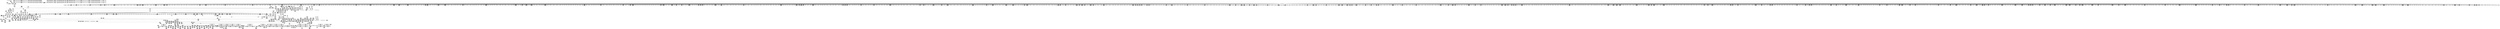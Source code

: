 digraph {
	CE0x5275640 [shape=record,shape=Mrecord,label="{CE0x5275640|28:_i32,_:_CRE_94,95_}"]
	CE0x5209b20 [shape=record,shape=Mrecord,label="{CE0x5209b20|272:_i8*,_:_CRE_1306,1307_}"]
	CE0x5207870 [shape=record,shape=Mrecord,label="{CE0x5207870|272:_i8*,_:_CRE_1254,1255_}"]
	CE0x521aa40 [shape=record,shape=Mrecord,label="{CE0x521aa40|272:_i8*,_:_CRE_1213,1214_}"]
	CE0x52059a0 [shape=record,shape=Mrecord,label="{CE0x52059a0|272:_i8*,_:_CRE_1225,1226_}"]
	CE0x529ea60 [shape=record,shape=Mrecord,label="{CE0x529ea60|may_create:d_name|security/selinux/hooks.c,1730|*SummSource*}"]
	CE0x51ac630 [shape=record,shape=Mrecord,label="{CE0x51ac630|selinux_inode_create:dentry|Function::selinux_inode_create&Arg::dentry::|*SummSink*}"]
	CE0x526c880 [shape=record,shape=Mrecord,label="{CE0x526c880|272:_i8*,_:_CRE_1832,1840_|*MultipleSource*|*LoadInst*|security/selinux/hooks.c,1714|security/selinux/hooks.c,1714}"]
	CE0x51c0590 [shape=record,shape=Mrecord,label="{CE0x51c0590|28:_i32,_:_CRE_13,14_}"]
	CE0x5217980 [shape=record,shape=Mrecord,label="{CE0x5217980|272:_i8*,_:_CRE_615,616_}"]
	CE0x526cfc0 [shape=record,shape=Mrecord,label="{CE0x526cfc0|272:_i8*,_:_CRE_1864,1872_|*MultipleSource*|*LoadInst*|security/selinux/hooks.c,1714|security/selinux/hooks.c,1714}"]
	CE0x526b490 [shape=record,shape=Mrecord,label="{CE0x526b490|272:_i8*,_:_CRE_1736,1752_|*MultipleSource*|*LoadInst*|security/selinux/hooks.c,1714|security/selinux/hooks.c,1714}"]
	CE0x51fc4b0 [shape=record,shape=Mrecord,label="{CE0x51fc4b0|40:_%struct.super_block*,_56:_i8*,_:_CRE_913,914_}"]
	CE0x51f3870 [shape=record,shape=Mrecord,label="{CE0x51f3870|40:_%struct.super_block*,_56:_i8*,_:_CRE_613,614_}"]
	CE0x51d4630 [shape=record,shape=Mrecord,label="{CE0x51d4630|may_create:i_security|security/selinux/hooks.c,1713}"]
	CE0x5268d30 [shape=record,shape=Mrecord,label="{CE0x5268d30|272:_i8*,_:_CRE_1661,1662_}"]
	CE0x5209ed0 [shape=record,shape=Mrecord,label="{CE0x5209ed0|272:_i8*,_:_CRE_1309,1310_}"]
	CE0x5267f60 [shape=record,shape=Mrecord,label="{CE0x5267f60|272:_i8*,_:_CRE_1648,1649_}"]
	CE0x527d7d0 [shape=record,shape=Mrecord,label="{CE0x527d7d0|may_create:call14|security/selinux/hooks.c,1722|*SummSource*}"]
	CE0x5206aa0 [shape=record,shape=Mrecord,label="{CE0x5206aa0|272:_i8*,_:_CRE_1241,1242_}"]
	CE0x52159a0 [shape=record,shape=Mrecord,label="{CE0x52159a0|272:_i8*,_:_CRE_585,586_}"]
	CE0x51a7d90 [shape=record,shape=Mrecord,label="{CE0x51a7d90|may_create:call4|security/selinux/hooks.c,1706|*SummSink*}"]
	CE0x51a4870 [shape=record,shape=Mrecord,label="{CE0x51a4870|may_create:tmp2|*SummSink*}"]
	CE0x51f2d30 [shape=record,shape=Mrecord,label="{CE0x51f2d30|40:_%struct.super_block*,_56:_i8*,_:_CRE_604,605_}"]
	CE0x51d9e20 [shape=record,shape=Mrecord,label="{CE0x51d9e20|40:_%struct.super_block*,_56:_i8*,_:_CRE_568,569_}"]
	CE0x51da820 [shape=record,shape=Mrecord,label="{CE0x51da820|40:_%struct.super_block*,_56:_i8*,_:_CRE_576,577_}"]
	CE0x521bd90 [shape=record,shape=Mrecord,label="{CE0x521bd90|272:_i8*,_:_CRE_88,96_|*MultipleSource*|*LoadInst*|security/selinux/hooks.c,1714|security/selinux/hooks.c,1714}"]
	CE0x5195460 [shape=record,shape=Mrecord,label="{CE0x5195460|GLOBAL:lockdep_rcu_suspicious|*Constant*|*SummSink*}"]
	CE0x51d5030 [shape=record,shape=Mrecord,label="{CE0x51d5030|40:_%struct.super_block*,_56:_i8*,_:_CRE_143,144_}"]
	CE0x51b6ba0 [shape=record,shape=Mrecord,label="{CE0x51b6ba0|_ret_i32_%call,_!dbg_!27715|security/selinux/hooks.c,2764|*SummSource*}"]
	CE0x526ddc0 [shape=record,shape=Mrecord,label="{CE0x526ddc0|272:_i8*,_:_CRE_1896,1904_|*MultipleSource*|*LoadInst*|security/selinux/hooks.c,1714|security/selinux/hooks.c,1714}"]
	CE0x51d8550 [shape=record,shape=Mrecord,label="{CE0x51d8550|272:_i8*,_:_CRE_1322,1323_}"]
	CE0x51e94f0 [shape=record,shape=Mrecord,label="{CE0x51e94f0|VOIDTB_TE:_CE_178,179_}"]
	CE0x51d5f80 [shape=record,shape=Mrecord,label="{CE0x51d5f80|40:_%struct.super_block*,_56:_i8*,_:_CRE_487,488_}"]
	CE0x5299a10 [shape=record,shape=Mrecord,label="{CE0x5299a10|may_create:tmp43|security/selinux/hooks.c,1728|*SummSource*}"]
	CE0x51a4a80 [shape=record,shape=Mrecord,label="{CE0x51a4a80|may_create:tmp3|*SummSource*}"]
	CE0x51c6050 [shape=record,shape=Mrecord,label="{CE0x51c6050|40:_%struct.super_block*,_56:_i8*,_:_CRE_565,566_}"]
	CE0x51f3d70 [shape=record,shape=Mrecord,label="{CE0x51f3d70|40:_%struct.super_block*,_56:_i8*,_:_CRE_617,618_}"]
	CE0x526cdf0 [shape=record,shape=Mrecord,label="{CE0x526cdf0|272:_i8*,_:_CRE_1856,1864_|*MultipleSource*|*LoadInst*|security/selinux/hooks.c,1714|security/selinux/hooks.c,1714}"]
	CE0x5195180 [shape=record,shape=Mrecord,label="{CE0x5195180|GLOBAL:lockdep_rcu_suspicious|*Constant*}"]
	CE0x51a7910 [shape=record,shape=Mrecord,label="{CE0x51a7910|may_create:tmp18|security/selinux/hooks.c,1706|*SummSink*}"]
	CE0x520f630 [shape=record,shape=Mrecord,label="{CE0x520f630|272:_i8*,_:_CRE_432,433_}"]
	CE0x529c530 [shape=record,shape=Mrecord,label="{CE0x529c530|VOIDTB_TE:_CE_0,4_|*MultipleSource*|Function::may_create&Arg::dentry::|Function::selinux_inode_create&Arg::dentry::|security/selinux/hooks.c,1730}"]
	CE0x52133c0 [shape=record,shape=Mrecord,label="{CE0x52133c0|may_create:tmp23|security/selinux/hooks.c,1713|*SummSink*}"]
	CE0x529e1d0 [shape=record,shape=Mrecord,label="{CE0x529e1d0|VOIDTB_TE:_CE_168,169_}"]
	CE0x5276d90 [shape=record,shape=Mrecord,label="{CE0x5276d90|28:_i32,_:_CRE_116,117_}"]
	CE0x51af250 [shape=record,shape=Mrecord,label="{CE0x51af250|28:_i32,_:_CRE_8,9_}"]
	CE0x528ab10 [shape=record,shape=Mrecord,label="{CE0x528ab10|may_create:tmp39|security/selinux/hooks.c,1728}"]
	CE0x51ea1b0 [shape=record,shape=Mrecord,label="{CE0x51ea1b0|VOIDTB_TE:_CE_190,191_}"]
	CE0x5215780 [shape=record,shape=Mrecord,label="{CE0x5215780|272:_i8*,_:_CRE_583,584_}"]
	CE0x520ac70 [shape=record,shape=Mrecord,label="{CE0x520ac70|272:_i8*,_:_CRE_1352,1353_}"]
	CE0x526c6b0 [shape=record,shape=Mrecord,label="{CE0x526c6b0|272:_i8*,_:_CRE_1824,1828_|*MultipleSource*|*LoadInst*|security/selinux/hooks.c,1714|security/selinux/hooks.c,1714}"]
	CE0x529db70 [shape=record,shape=Mrecord,label="{CE0x529db70|VOIDTB_TE:_CE_162,163_}"]
	CE0x5196520 [shape=record,shape=Mrecord,label="{CE0x5196520|selinux_inode_create:dir|Function::selinux_inode_create&Arg::dir::|*SummSink*}"]
	CE0x51d8cc0 [shape=record,shape=Mrecord,label="{CE0x51d8cc0|272:_i8*,_:_CRE_1329,1330_}"]
	CE0x51de1c0 [shape=record,shape=Mrecord,label="{CE0x51de1c0|_call_void_lockdep_rcu_suspicious(i8*_getelementptr_inbounds_(_25_x_i8_,_25_x_i8_*_.str3,_i32_0,_i32_0),_i32_1706,_i8*_getelementptr_inbounds_(_45_x_i8_,_45_x_i8_*_.str12,_i32_0,_i32_0))_#10,_!dbg_!27731|security/selinux/hooks.c,1706|*SummSink*}"]
	CE0x519fe30 [shape=record,shape=Mrecord,label="{CE0x519fe30|i64_1|*Constant*|*SummSource*}"]
	CE0x518fbb0 [shape=record,shape=Mrecord,label="{CE0x518fbb0|GLOBAL:__llvm_gcov_ctr217|Global_var:__llvm_gcov_ctr217|*SummSink*}"]
	CE0x526e4f0 [shape=record,shape=Mrecord,label="{CE0x526e4f0|272:_i8*,_:_CRE_2056,2112_|*MultipleSource*|*LoadInst*|security/selinux/hooks.c,1714|security/selinux/hooks.c,1714}"]
	CE0x5211720 [shape=record,shape=Mrecord,label="{CE0x5211720|272:_i8*,_:_CRE_463,464_}"]
	CE0x520b4f0 [shape=record,shape=Mrecord,label="{CE0x520b4f0|272:_i8*,_:_CRE_1360,1361_}"]
	CE0x51facf0 [shape=record,shape=Mrecord,label="{CE0x51facf0|40:_%struct.super_block*,_56:_i8*,_:_CRE_894,895_}"]
	CE0x51d7010 [shape=record,shape=Mrecord,label="{CE0x51d7010|40:_%struct.super_block*,_56:_i8*,_:_CRE_536,540_|*MultipleSource*|Function::may_create&Arg::dir::|Function::selinux_inode_create&Arg::dir::|security/selinux/hooks.c,1713}"]
	CE0x529fc60 [shape=record,shape=Mrecord,label="{CE0x529fc60|VOIDTB_TE:_CE_146,147_}"]
	CE0x51a05a0 [shape=record,shape=Mrecord,label="{CE0x51a05a0|selinux_inode_create:dentry|Function::selinux_inode_create&Arg::dentry::}"]
	CE0x51a6880 [shape=record,shape=Mrecord,label="{CE0x51a6880|i64_5|*Constant*}"]
	CE0x5218640 [shape=record,shape=Mrecord,label="{CE0x5218640|272:_i8*,_:_CRE_627,628_}"]
	CE0x5216220 [shape=record,shape=Mrecord,label="{CE0x5216220|272:_i8*,_:_CRE_593,594_}"]
	CE0x52c7750 [shape=record,shape=Mrecord,label="{CE0x52c7750|i32_128|*Constant*|*SummSource*}"]
	CE0x519d9e0 [shape=record,shape=Mrecord,label="{CE0x519d9e0|get_current:tmp|*SummSink*}"]
	CE0x527c720 [shape=record,shape=Mrecord,label="{CE0x527c720|avc_has_perm:tsid|Function::avc_has_perm&Arg::tsid::|*SummSource*}"]
	CE0x51da1e0 [shape=record,shape=Mrecord,label="{CE0x51da1e0|40:_%struct.super_block*,_56:_i8*,_:_CRE_571,572_}"]
	CE0x51943b0 [shape=record,shape=Mrecord,label="{CE0x51943b0|40:_%struct.super_block*,_56:_i8*,_:_CRE_170,171_}"]
	CE0x51f01f0 [shape=record,shape=Mrecord,label="{CE0x51f01f0|may_create:tmp49|security/selinux/hooks.c,1731}"]
	CE0x51b7820 [shape=record,shape=Mrecord,label="{CE0x51b7820|may_create:call|security/selinux/hooks.c,1706}"]
	CE0x527c9c0 [shape=record,shape=Mrecord,label="{CE0x527c9c0|i16_7|*Constant*}"]
	CE0x51937b0 [shape=record,shape=Mrecord,label="{CE0x51937b0|40:_%struct.super_block*,_56:_i8*,_:_CRE_154,155_}"]
	CE0x529d730 [shape=record,shape=Mrecord,label="{CE0x529d730|VOIDTB_TE:_CE_158,159_}"]
	CE0x5194470 [shape=record,shape=Mrecord,label="{CE0x5194470|40:_%struct.super_block*,_56:_i8*,_:_CRE_171,172_}"]
	CE0x51c5510 [shape=record,shape=Mrecord,label="{CE0x51c5510|40:_%struct.super_block*,_56:_i8*,_:_CRE_556,557_}"]
	CE0x51dd840 [shape=record,shape=Mrecord,label="{CE0x51dd840|GLOBAL:current_task|Global_var:current_task|*SummSink*}"]
	CE0x51ec4c0 [shape=record,shape=Mrecord,label="{CE0x51ec4c0|VOIDTB_TE:_CE_223,224_}"]
	CE0x51e2760 [shape=record,shape=Mrecord,label="{CE0x51e2760|40:_%struct.super_block*,_56:_i8*,_:_CRE_8,12_|*MultipleSource*|Function::may_create&Arg::dir::|Function::selinux_inode_create&Arg::dir::|security/selinux/hooks.c,1713}"]
	CE0x5200f70 [shape=record,shape=Mrecord,label="{CE0x5200f70|272:_i8*,_:_CRE_192,200_|*MultipleSource*|*LoadInst*|security/selinux/hooks.c,1714|security/selinux/hooks.c,1714}"]
	CE0x51f79c0 [shape=record,shape=Mrecord,label="{CE0x51f79c0|40:_%struct.super_block*,_56:_i8*,_:_CRE_824,832_|*MultipleSource*|Function::may_create&Arg::dir::|Function::selinux_inode_create&Arg::dir::|security/selinux/hooks.c,1713}"]
	CE0x528a860 [shape=record,shape=Mrecord,label="{CE0x528a860|may_create:tmp38|security/selinux/hooks.c,1728|*SummSource*}"]
	CE0x5273670 [shape=record,shape=Mrecord,label="{CE0x5273670|28:_i32,_:_CRE_62,63_}"]
	CE0x51dd2e0 [shape=record,shape=Mrecord,label="{CE0x51dd2e0|40:_%struct.super_block*,_56:_i8*,_:_CRE_267,268_}"]
	CE0x5278d40 [shape=record,shape=Mrecord,label="{CE0x5278d40|avc_has_perm:auditdata|Function::avc_has_perm&Arg::auditdata::}"]
	CE0x51a6770 [shape=record,shape=Mrecord,label="{CE0x51a6770|may_create:tobool1|security/selinux/hooks.c,1706|*SummSink*}"]
	CE0x51aa5e0 [shape=record,shape=Mrecord,label="{CE0x51aa5e0|40:_%struct.super_block*,_56:_i8*,_:_CRE_199,200_}"]
	CE0x5192260 [shape=record,shape=Mrecord,label="{CE0x5192260|may_create:if.then16|*SummSink*}"]
	CE0x52810e0 [shape=record,shape=Mrecord,label="{CE0x52810e0|may_create:type|security/selinux/hooks.c,1719|*SummSink*}"]
	CE0x5216660 [shape=record,shape=Mrecord,label="{CE0x5216660|272:_i8*,_:_CRE_597,598_}"]
	CE0x51a0e60 [shape=record,shape=Mrecord,label="{CE0x51a0e60|40:_%struct.super_block*,_56:_i8*,_:_CRE_80,88_|*MultipleSource*|Function::may_create&Arg::dir::|Function::selinux_inode_create&Arg::dir::|security/selinux/hooks.c,1713}"]
	CE0x51d9210 [shape=record,shape=Mrecord,label="{CE0x51d9210|272:_i8*,_:_CRE_1334,1335_}"]
	CE0x51f1070 [shape=record,shape=Mrecord,label="{CE0x51f1070|40:_%struct.super_block*,_56:_i8*,_:_CRE_581,582_}"]
	CE0x51989c0 [shape=record,shape=Mrecord,label="{CE0x51989c0|40:_%struct.super_block*,_56:_i8*,_:_CRE_104,112_|*MultipleSource*|Function::may_create&Arg::dir::|Function::selinux_inode_create&Arg::dir::|security/selinux/hooks.c,1713}"]
	CE0x526e320 [shape=record,shape=Mrecord,label="{CE0x526e320|272:_i8*,_:_CRE_1928,2056_|*MultipleSource*|*LoadInst*|security/selinux/hooks.c,1714|security/selinux/hooks.c,1714}"]
	CE0x51e7950 [shape=record,shape=Mrecord,label="{CE0x51e7950|i32_22|*Constant*|*SummSource*}"]
	CE0x52b5950 [shape=record,shape=Mrecord,label="{CE0x52b5950|may_create:tmp51|security/selinux/hooks.c,1732|*SummSource*}"]
	CE0x52a2050 [shape=record,shape=Mrecord,label="{CE0x52a2050|i64_15|*Constant*|*SummSource*}"]
	CE0x51dca20 [shape=record,shape=Mrecord,label="{CE0x51dca20|40:_%struct.super_block*,_56:_i8*,_:_CRE_260,261_}"]
	CE0x5212f60 [shape=record,shape=Mrecord,label="{CE0x5212f60|272:_i8*,_:_CRE_563,564_}"]
	CE0x5193ab0 [shape=record,shape=Mrecord,label="{CE0x5193ab0|40:_%struct.super_block*,_56:_i8*,_:_CRE_158,159_}"]
	CE0x520dfe0 [shape=record,shape=Mrecord,label="{CE0x520dfe0|272:_i8*,_:_CRE_411,412_}"]
	CE0x5191800 [shape=record,shape=Mrecord,label="{CE0x5191800|may_create:tmp17|security/selinux/hooks.c,1706|*SummSink*}"]
	CE0x6e6ee50 [shape=record,shape=Mrecord,label="{CE0x6e6ee50|_call_void_mcount()_#3}"]
	CE0x51a82e0 [shape=record,shape=Mrecord,label="{CE0x51a82e0|i32_78|*Constant*|*SummSink*}"]
	CE0x5217760 [shape=record,shape=Mrecord,label="{CE0x5217760|272:_i8*,_:_CRE_613,614_}"]
	CE0x51fec00 [shape=record,shape=Mrecord,label="{CE0x51fec00|40:_%struct.super_block*,_56:_i8*,_:_CRE_977,978_}"]
	CE0x5210d90 [shape=record,shape=Mrecord,label="{CE0x5210d90|272:_i8*,_:_CRE_454,455_}"]
	CE0x52b3950 [shape=record,shape=Mrecord,label="{CE0x52b3950|may_create:tmp55|security/selinux/hooks.c,1735}"]
	CE0x51d4af0 [shape=record,shape=Mrecord,label="{CE0x51d4af0|40:_%struct.super_block*,_56:_i8*,_:_CRE_137,138_}"]
	CE0x51d8110 [shape=record,shape=Mrecord,label="{CE0x51d8110|272:_i8*,_:_CRE_1318,1319_}"]
	CE0x5203ff0 [shape=record,shape=Mrecord,label="{CE0x5203ff0|272:_i8*,_:_CRE_396,397_}"]
	CE0x5208640 [shape=record,shape=Mrecord,label="{CE0x5208640|272:_i8*,_:_CRE_1267,1268_}"]
	CE0x5214bd0 [shape=record,shape=Mrecord,label="{CE0x5214bd0|272:_i8*,_:_CRE_572,573_}"]
	CE0x51a9ce0 [shape=record,shape=Mrecord,label="{CE0x51a9ce0|40:_%struct.super_block*,_56:_i8*,_:_CRE_187,188_}"]
	CE0x526b2c0 [shape=record,shape=Mrecord,label="{CE0x526b2c0|272:_i8*,_:_CRE_1728,1736_|*MultipleSource*|*LoadInst*|security/selinux/hooks.c,1714|security/selinux/hooks.c,1714}"]
	CE0x51bc7e0 [shape=record,shape=Mrecord,label="{CE0x51bc7e0|40:_%struct.super_block*,_56:_i8*,_:_CRE_306,307_}"]
	CE0x527d900 [shape=record,shape=Mrecord,label="{CE0x527d900|may_create:call14|security/selinux/hooks.c,1722|*SummSink*}"]
	CE0x51f5ac0 [shape=record,shape=Mrecord,label="{CE0x51f5ac0|40:_%struct.super_block*,_56:_i8*,_:_CRE_696,704_|*MultipleSource*|Function::may_create&Arg::dir::|Function::selinux_inode_create&Arg::dir::|security/selinux/hooks.c,1713}"]
	CE0x51c1660 [shape=record,shape=Mrecord,label="{CE0x51c1660|28:_i32,_:_CRE_48,49_}"]
	CE0x51f3730 [shape=record,shape=Mrecord,label="{CE0x51f3730|40:_%struct.super_block*,_56:_i8*,_:_CRE_612,613_}"]
	CE0x51dbda0 [shape=record,shape=Mrecord,label="{CE0x51dbda0|40:_%struct.super_block*,_56:_i8*,_:_CRE_249,250_}"]
	CE0x51dc160 [shape=record,shape=Mrecord,label="{CE0x51dc160|40:_%struct.super_block*,_56:_i8*,_:_CRE_253,254_}"]
	CE0x5217dc0 [shape=record,shape=Mrecord,label="{CE0x5217dc0|272:_i8*,_:_CRE_619,620_}"]
	CE0x5205450 [shape=record,shape=Mrecord,label="{CE0x5205450|272:_i8*,_:_CRE_1220,1221_}"]
	CE0x51c1d30 [shape=record,shape=Mrecord,label="{CE0x51c1d30|28:_i32,_:_CRE_53,54_}"]
	CE0x51b3470 [shape=record,shape=Mrecord,label="{CE0x51b3470|may_create:tmp11|security/selinux/hooks.c,1706}"]
	CE0x5271e80 [shape=record,shape=Mrecord,label="{CE0x5271e80|i64*_getelementptr_inbounds_(_26_x_i64_,_26_x_i64_*___llvm_gcov_ctr217,_i64_0,_i64_24)|*Constant*|*SummSource*}"]
	CE0x51999c0 [shape=record,shape=Mrecord,label="{CE0x51999c0|may_create:tmp12|security/selinux/hooks.c,1706|*SummSink*}"]
	CE0x5272330 [shape=record,shape=Mrecord,label="{CE0x5272330|may_create:tmp63|security/selinux/hooks.c,1739|*SummSource*}"]
	CE0x52031e0 [shape=record,shape=Mrecord,label="{CE0x52031e0|272:_i8*,_:_CRE_344,352_|*MultipleSource*|*LoadInst*|security/selinux/hooks.c,1714|security/selinux/hooks.c,1714}"]
	CE0x520a500 [shape=record,shape=Mrecord,label="{CE0x520a500|272:_i8*,_:_CRE_1345,1346_}"]
	CE0x51fdef0 [shape=record,shape=Mrecord,label="{CE0x51fdef0|40:_%struct.super_block*,_56:_i8*,_:_CRE_934,935_}"]
	CE0x51f97b0 [shape=record,shape=Mrecord,label="{CE0x51f97b0|40:_%struct.super_block*,_56:_i8*,_:_CRE_877,878_}"]
	CE0x51945f0 [shape=record,shape=Mrecord,label="{CE0x51945f0|40:_%struct.super_block*,_56:_i8*,_:_CRE_173,174_}"]
	CE0x5268070 [shape=record,shape=Mrecord,label="{CE0x5268070|272:_i8*,_:_CRE_1649,1650_}"]
	CE0x520fda0 [shape=record,shape=Mrecord,label="{CE0x520fda0|272:_i8*,_:_CRE_439,440_}"]
	CE0x5213290 [shape=record,shape=Mrecord,label="{CE0x5213290|may_create:tmp23|security/selinux/hooks.c,1713|*SummSource*}"]
	CE0x51ac1c0 [shape=record,shape=Mrecord,label="{CE0x51ac1c0|0:_i8,_:_GCMR_may_create.__warned_internal_global_i8_0,_section_.data.unlikely_,_align_1:_elem_0:default:}"]
	CE0x5274640 [shape=record,shape=Mrecord,label="{CE0x5274640|28:_i32,_:_CRE_78,79_}"]
	CE0x51fcd70 [shape=record,shape=Mrecord,label="{CE0x51fcd70|40:_%struct.super_block*,_56:_i8*,_:_CRE_920,921_}"]
	CE0x5215670 [shape=record,shape=Mrecord,label="{CE0x5215670|272:_i8*,_:_CRE_582,583_}"]
	CE0x52b5c90 [shape=record,shape=Mrecord,label="{CE0x52b5c90|may_create:tmp51|security/selinux/hooks.c,1732|*SummSink*}"]
	CE0x51f16b0 [shape=record,shape=Mrecord,label="{CE0x51f16b0|40:_%struct.super_block*,_56:_i8*,_:_CRE_586,587_}"]
	CE0x52129f0 [shape=record,shape=Mrecord,label="{CE0x52129f0|272:_i8*,_:_CRE_552,556_|*MultipleSource*|*LoadInst*|security/selinux/hooks.c,1714|security/selinux/hooks.c,1714}"]
	CE0x51ae8c0 [shape=record,shape=Mrecord,label="{CE0x51ae8c0|may_create:do.body|*SummSink*}"]
	CE0x51a2c60 [shape=record,shape=Mrecord,label="{CE0x51a2c60|may_create:tclass|Function::may_create&Arg::tclass::|*SummSource*}"]
	CE0x51c0e00 [shape=record,shape=Mrecord,label="{CE0x51c0e00|28:_i32,_:_CRE_23,24_}"]
	CE0x51a9a50 [shape=record,shape=Mrecord,label="{CE0x51a9a50|40:_%struct.super_block*,_56:_i8*,_:_CRE_184,185_}"]
	CE0x51aabe0 [shape=record,shape=Mrecord,label="{CE0x51aabe0|40:_%struct.super_block*,_56:_i8*,_:_CRE_207,208_}"]
	CE0x5278670 [shape=record,shape=Mrecord,label="{CE0x5278670|may_create:tmp29|security/selinux/hooks.c,1722|*SummSource*}"]
	CE0x5202190 [shape=record,shape=Mrecord,label="{CE0x5202190|272:_i8*,_:_CRE_272,280_|*MultipleSource*|*LoadInst*|security/selinux/hooks.c,1714|security/selinux/hooks.c,1714}"]
	CE0x529da60 [shape=record,shape=Mrecord,label="{CE0x529da60|VOIDTB_TE:_CE_161,162_}"]
	CE0x518b470 [shape=record,shape=Mrecord,label="{CE0x518b470|selinux_inode_create:entry|*SummSink*}"]
	CE0x51b0a00 [shape=record,shape=Mrecord,label="{CE0x51b0a00|40:_%struct.super_block*,_56:_i8*,_:_CRE_276,277_}"]
	CE0x51ed340 [shape=record,shape=Mrecord,label="{CE0x51ed340|VOIDTB_TE:_CE_288,296_|*MultipleSource*|Function::may_create&Arg::dentry::|Function::selinux_inode_create&Arg::dentry::|security/selinux/hooks.c,1730}"]
	CE0x5206660 [shape=record,shape=Mrecord,label="{CE0x5206660|272:_i8*,_:_CRE_1237,1238_}"]
	CE0x51ee730 [shape=record,shape=Mrecord,label="{CE0x51ee730|VOIDTB_TE:_CE_316,317_}"]
	CE0x520a720 [shape=record,shape=Mrecord,label="{CE0x520a720|272:_i8*,_:_CRE_1347,1348_}"]
	CE0x5193ff0 [shape=record,shape=Mrecord,label="{CE0x5193ff0|40:_%struct.super_block*,_56:_i8*,_:_CRE_165,166_}"]
	CE0x51fd130 [shape=record,shape=Mrecord,label="{CE0x51fd130|40:_%struct.super_block*,_56:_i8*,_:_CRE_923,924_}"]
	CE0x51f65c0 [shape=record,shape=Mrecord,label="{CE0x51f65c0|40:_%struct.super_block*,_56:_i8*,_:_CRE_744,752_|*MultipleSource*|Function::may_create&Arg::dir::|Function::selinux_inode_create&Arg::dir::|security/selinux/hooks.c,1713}"]
	CE0x5209920 [shape=record,shape=Mrecord,label="{CE0x5209920|272:_i8*,_:_CRE_1305,1306_}"]
	CE0x52c7820 [shape=record,shape=Mrecord,label="{CE0x52c7820|i32_128|*Constant*|*SummSink*}"]
	CE0x52699f0 [shape=record,shape=Mrecord,label="{CE0x52699f0|272:_i8*,_:_CRE_1673,1674_}"]
	CE0x5267d40 [shape=record,shape=Mrecord,label="{CE0x5267d40|272:_i8*,_:_CRE_1646,1647_}"]
	CE0x518c050 [shape=record,shape=Mrecord,label="{CE0x518c050|selinux_inode_create:entry|*SummSource*}"]
	CE0x51fc9b0 [shape=record,shape=Mrecord,label="{CE0x51fc9b0|40:_%struct.super_block*,_56:_i8*,_:_CRE_917,918_}"]
	CE0x529f2d0 [shape=record,shape=Mrecord,label="{CE0x529f2d0|VOIDTB_TE:_CE_93,94_}"]
	CE0x5197820 [shape=record,shape=Mrecord,label="{CE0x5197820|may_create:tmp65|security/selinux/hooks.c,1739}"]
	CE0x519db30 [shape=record,shape=Mrecord,label="{CE0x519db30|_call_void_mcount()_#3|*SummSource*}"]
	CE0x51a7710 [shape=record,shape=Mrecord,label="{CE0x51a7710|i64_2|*Constant*|*SummSink*}"]
	CE0x51ad560 [shape=record,shape=Mrecord,label="{CE0x51ad560|i32_1|*Constant*}"]
	CE0x51fb5b0 [shape=record,shape=Mrecord,label="{CE0x51fb5b0|40:_%struct.super_block*,_56:_i8*,_:_CRE_901,902_}"]
	CE0x51fb970 [shape=record,shape=Mrecord,label="{CE0x51fb970|40:_%struct.super_block*,_56:_i8*,_:_CRE_904,905_}"]
	CE0x51f4770 [shape=record,shape=Mrecord,label="{CE0x51f4770|40:_%struct.super_block*,_56:_i8*,_:_CRE_632,640_|*MultipleSource*|Function::may_create&Arg::dir::|Function::selinux_inode_create&Arg::dir::|security/selinux/hooks.c,1713}"]
	CE0x5208fd0 [shape=record,shape=Mrecord,label="{CE0x5208fd0|272:_i8*,_:_CRE_1276,1277_}"]
	CE0x521a7f0 [shape=record,shape=Mrecord,label="{CE0x521a7f0|272:_i8*,_:_CRE_1212,1213_}"]
	CE0x51d56c0 [shape=record,shape=Mrecord,label="{CE0x51d56c0|40:_%struct.super_block*,_56:_i8*,_:_CRE_480,481_}"]
	CE0x51fbe70 [shape=record,shape=Mrecord,label="{CE0x51fbe70|40:_%struct.super_block*,_56:_i8*,_:_CRE_908,909_}"]
	CE0x521a120 [shape=record,shape=Mrecord,label="{CE0x521a120|272:_i8*,_:_CRE_880,896_|*MultipleSource*|*LoadInst*|security/selinux/hooks.c,1714|security/selinux/hooks.c,1714}"]
	CE0x519a710 [shape=record,shape=Mrecord,label="{CE0x519a710|avc_has_perm:entry|*SummSource*}"]
	CE0x51b1a40 [shape=record,shape=Mrecord,label="{CE0x51b1a40|40:_%struct.super_block*,_56:_i8*,_:_CRE_289,290_}"]
	CE0x52028d0 [shape=record,shape=Mrecord,label="{CE0x52028d0|272:_i8*,_:_CRE_304,312_|*MultipleSource*|*LoadInst*|security/selinux/hooks.c,1714|security/selinux/hooks.c,1714}"]
	CE0x520b710 [shape=record,shape=Mrecord,label="{CE0x520b710|272:_i8*,_:_CRE_1362,1363_}"]
	CE0x51af0e0 [shape=record,shape=Mrecord,label="{CE0x51af0e0|may_create:tmp10|security/selinux/hooks.c,1706}"]
	CE0x5205de0 [shape=record,shape=Mrecord,label="{CE0x5205de0|272:_i8*,_:_CRE_1229,1230_}"]
	CE0x51b65c0 [shape=record,shape=Mrecord,label="{CE0x51b65c0|may_create:tmp16|security/selinux/hooks.c,1706}"]
	CE0x51ff040 [shape=record,shape=Mrecord,label="{CE0x51ff040|40:_%struct.super_block*,_56:_i8*,_:_CRE_979,980_}"]
	CE0x5286a80 [shape=record,shape=Mrecord,label="{CE0x5286a80|may_create:sid11|security/selinux/hooks.c,1716}"]
	CE0x51f8db0 [shape=record,shape=Mrecord,label="{CE0x51f8db0|40:_%struct.super_block*,_56:_i8*,_:_CRE_869,870_}"]
	CE0x520e0f0 [shape=record,shape=Mrecord,label="{CE0x520e0f0|272:_i8*,_:_CRE_412,413_}"]
	CE0x51ffc80 [shape=record,shape=Mrecord,label="{CE0x51ffc80|may_create:tmp22|*LoadInst*|security/selinux/hooks.c,1713}"]
	CE0x52b5b70 [shape=record,shape=Mrecord,label="{CE0x52b5b70|i64*_getelementptr_inbounds_(_26_x_i64_,_26_x_i64_*___llvm_gcov_ctr217,_i64_0,_i64_19)|*Constant*|*SummSource*}"]
	CE0x520e750 [shape=record,shape=Mrecord,label="{CE0x520e750|272:_i8*,_:_CRE_418,419_}"]
	CE0x51eeb70 [shape=record,shape=Mrecord,label="{CE0x51eeb70|may_create:call22|security/selinux/hooks.c,1729}"]
	CE0x5207210 [shape=record,shape=Mrecord,label="{CE0x5207210|272:_i8*,_:_CRE_1248,1249_}"]
	CE0x5209410 [shape=record,shape=Mrecord,label="{CE0x5209410|272:_i8*,_:_CRE_1304,1305_}"]
	CE0x51d5800 [shape=record,shape=Mrecord,label="{CE0x51d5800|40:_%struct.super_block*,_56:_i8*,_:_CRE_481,482_}"]
	CE0x51f8c70 [shape=record,shape=Mrecord,label="{CE0x51f8c70|40:_%struct.super_block*,_56:_i8*,_:_CRE_868,869_}"]
	CE0x5299ca0 [shape=record,shape=Mrecord,label="{CE0x5299ca0|may_create:tmp44|security/selinux/hooks.c,1728}"]
	CE0x51ae850 [shape=record,shape=Mrecord,label="{CE0x51ae850|may_create:do.body|*SummSource*}"]
	CE0x51abb60 [shape=record,shape=Mrecord,label="{CE0x51abb60|GLOBAL:may_create.__warned|Global_var:may_create.__warned|*SummSource*}"]
	CE0x5206220 [shape=record,shape=Mrecord,label="{CE0x5206220|272:_i8*,_:_CRE_1233,1234_}"]
	CE0x51faa70 [shape=record,shape=Mrecord,label="{CE0x51faa70|40:_%struct.super_block*,_56:_i8*,_:_CRE_892,893_}"]
	CE0x520a940 [shape=record,shape=Mrecord,label="{CE0x520a940|272:_i8*,_:_CRE_1349,1350_}"]
	CE0x52cd1a0 [shape=record,shape=Mrecord,label="{CE0x52cd1a0|may_create:call32|security/selinux/hooks.c,1739|*SummSource*}"]
	CE0x51bb680 [shape=record,shape=Mrecord,label="{CE0x51bb680|get_current:tmp4|./arch/x86/include/asm/current.h,14|*SummSink*}"]
	CE0x51bb920 [shape=record,shape=Mrecord,label="{CE0x51bb920|40:_%struct.super_block*,_56:_i8*,_:_CRE_294,295_}"]
	CE0x5218ca0 [shape=record,shape=Mrecord,label="{CE0x5218ca0|272:_i8*,_:_CRE_632,640_|*MultipleSource*|*LoadInst*|security/selinux/hooks.c,1714|security/selinux/hooks.c,1714}"]
	CE0x51faf70 [shape=record,shape=Mrecord,label="{CE0x51faf70|40:_%struct.super_block*,_56:_i8*,_:_CRE_896,897_}"]
	CE0x51a8680 [shape=record,shape=Mrecord,label="{CE0x51a8680|may_create:cred|security/selinux/hooks.c,1706|*SummSink*}"]
	CE0x51fe030 [shape=record,shape=Mrecord,label="{CE0x51fe030|40:_%struct.super_block*,_56:_i8*,_:_CRE_935,936_}"]
	CE0x5214680 [shape=record,shape=Mrecord,label="{CE0x5214680|272:_i8*,_:_CRE_567,568_}"]
	CE0x51dbaa0 [shape=record,shape=Mrecord,label="{CE0x51dbaa0|40:_%struct.super_block*,_56:_i8*,_:_CRE_245,246_}"]
	CE0x51ba0c0 [shape=record,shape=Mrecord,label="{CE0x51ba0c0|may_create:return|*SummSource*}"]
	"CONST[source:2(external),value:2(dynamic)][purpose:{subject}][SrcIdx:14]"
	CE0x51b5a40 [shape=record,shape=Mrecord,label="{CE0x51b5a40|i1_true|*Constant*|*SummSink*}"]
	CE0x5287330 [shape=record,shape=Mrecord,label="{CE0x5287330|i32_3|*Constant*}"]
	CE0x51bd0a0 [shape=record,shape=Mrecord,label="{CE0x51bd0a0|40:_%struct.super_block*,_56:_i8*,_:_CRE_320,328_|*MultipleSource*|Function::may_create&Arg::dir::|Function::selinux_inode_create&Arg::dir::|security/selinux/hooks.c,1713}"]
	CE0x51ab630 [shape=record,shape=Mrecord,label="{CE0x51ab630|40:_%struct.super_block*,_56:_i8*,_:_CRE_242,243_}"]
	CE0x5213140 [shape=record,shape=Mrecord,label="{CE0x5213140|272:_i8*,_:_CRE_565,566_}"]
	CE0x5274140 [shape=record,shape=Mrecord,label="{CE0x5274140|28:_i32,_:_CRE_73,74_}"]
	CE0x51b1400 [shape=record,shape=Mrecord,label="{CE0x51b1400|40:_%struct.super_block*,_56:_i8*,_:_CRE_284,285_}"]
	CE0x52a1eb0 [shape=record,shape=Mrecord,label="{CE0x52a1eb0|may_create:tobool19|security/selinux/hooks.c,1728|*SummSink*}"]
	CE0x52136a0 [shape=record,shape=Mrecord,label="{CE0x52136a0|i32_8|*Constant*}"]
	CE0x520f740 [shape=record,shape=Mrecord,label="{CE0x520f740|272:_i8*,_:_CRE_433,434_}"]
	CE0x51953d0 [shape=record,shape=Mrecord,label="{CE0x51953d0|GLOBAL:lockdep_rcu_suspicious|*Constant*|*SummSource*}"]
	CE0x526d820 [shape=record,shape=Mrecord,label="{CE0x526d820|272:_i8*,_:_CRE_1878,1879_}"]
	CE0x51934b0 [shape=record,shape=Mrecord,label="{CE0x51934b0|40:_%struct.super_block*,_56:_i8*,_:_CRE_150,151_}"]
	CE0x51f12f0 [shape=record,shape=Mrecord,label="{CE0x51f12f0|40:_%struct.super_block*,_56:_i8*,_:_CRE_583,584_}"]
	CE0x52b53c0 [shape=record,shape=Mrecord,label="{CE0x52b53c0|may_create:tmp51|security/selinux/hooks.c,1732}"]
	CE0x51b3340 [shape=record,shape=Mrecord,label="{CE0x51b3340|may_create:tmp10|security/selinux/hooks.c,1706|*SummSink*}"]
	CE0x52de720 [shape=record,shape=Mrecord,label="{CE0x52de720|COLLAPSED:_GCMRE___llvm_gcov_ctr98_internal_global_2_x_i64_zeroinitializer:_elem_0:default:}"]
	CE0x51f5ec0 [shape=record,shape=Mrecord,label="{CE0x51f5ec0|40:_%struct.super_block*,_56:_i8*,_:_CRE_712,728_|*MultipleSource*|Function::may_create&Arg::dir::|Function::selinux_inode_create&Arg::dir::|security/selinux/hooks.c,1713}"]
	CE0x5196820 [shape=record,shape=Mrecord,label="{CE0x5196820|get_current:entry}"]
	CE0x5268180 [shape=record,shape=Mrecord,label="{CE0x5268180|272:_i8*,_:_CRE_1650,1651_}"]
	CE0x51ff770 [shape=record,shape=Mrecord,label="{CE0x51ff770|40:_%struct.super_block*,_56:_i8*,_:_CRE_988,992_|*MultipleSource*|Function::may_create&Arg::dir::|Function::selinux_inode_create&Arg::dir::|security/selinux/hooks.c,1713}"]
	CE0x52080f0 [shape=record,shape=Mrecord,label="{CE0x52080f0|272:_i8*,_:_CRE_1262,1263_}"]
	CE0x51c1c60 [shape=record,shape=Mrecord,label="{CE0x51c1c60|28:_i32,_:_CRE_52,53_}"]
	CE0x527b210 [shape=record,shape=Mrecord,label="{CE0x527b210|may_create:tmp33|security/selinux/hooks.c,1725|*SummSource*}"]
	CE0x5210620 [shape=record,shape=Mrecord,label="{CE0x5210620|272:_i8*,_:_CRE_447,448_}"]
	CE0x5279240 [shape=record,shape=Mrecord,label="{CE0x5279240|_ret_i32_%retval.0,_!dbg_!27728|security/selinux/avc.c,775|*SummSink*}"]
	CE0x51b31e0 [shape=record,shape=Mrecord,label="{CE0x51b31e0|may_create:tmp10|security/selinux/hooks.c,1706|*SummSource*}"]
	CE0x51f7c00 [shape=record,shape=Mrecord,label="{CE0x51f7c00|40:_%struct.super_block*,_56:_i8*,_:_CRE_832,840_|*MultipleSource*|Function::may_create&Arg::dir::|Function::selinux_inode_create&Arg::dir::|security/selinux/hooks.c,1713}"]
	CE0x51fd8b0 [shape=record,shape=Mrecord,label="{CE0x51fd8b0|40:_%struct.super_block*,_56:_i8*,_:_CRE_929,930_}"]
	CE0x51a3290 [shape=record,shape=Mrecord,label="{CE0x51a3290|GLOBAL:may_create|*Constant*|*SummSink*}"]
	CE0x52660d0 [shape=record,shape=Mrecord,label="{CE0x52660d0|272:_i8*,_:_CRE_1619,1620_}"]
	CE0x52b7c00 [shape=record,shape=Mrecord,label="{CE0x52b7c00|i64_21|*Constant*}"]
	CE0x527f7b0 [shape=record,shape=Mrecord,label="{CE0x527f7b0|may_create:tmp27|security/selinux/hooks.c,1716}"]
	CE0x51ea4e0 [shape=record,shape=Mrecord,label="{CE0x51ea4e0|VOIDTB_TE:_CE_193,194_}"]
	CE0x528b040 [shape=record,shape=Mrecord,label="{CE0x528b040|may_create:tmp40|security/selinux/hooks.c,1728}"]
	CE0x51fcff0 [shape=record,shape=Mrecord,label="{CE0x51fcff0|40:_%struct.super_block*,_56:_i8*,_:_CRE_922,923_}"]
	CE0x51b3630 [shape=record,shape=Mrecord,label="{CE0x51b3630|may_create:tmp11|security/selinux/hooks.c,1706|*SummSource*}"]
	CE0x527c520 [shape=record,shape=Mrecord,label="{CE0x527c520|avc_has_perm:tsid|Function::avc_has_perm&Arg::tsid::}"]
	CE0x51b4ee0 [shape=record,shape=Mrecord,label="{CE0x51b4ee0|may_create:tmp4|security/selinux/hooks.c,1706|*SummSink*}"]
	CE0x5271f30 [shape=record,shape=Mrecord,label="{CE0x5271f30|i64*_getelementptr_inbounds_(_26_x_i64_,_26_x_i64_*___llvm_gcov_ctr217,_i64_0,_i64_24)|*Constant*|*SummSink*}"]
	CE0x520f520 [shape=record,shape=Mrecord,label="{CE0x520f520|272:_i8*,_:_CRE_431,432_}"]
	CE0x51fc230 [shape=record,shape=Mrecord,label="{CE0x51fc230|40:_%struct.super_block*,_56:_i8*,_:_CRE_911,912_}"]
	CE0x52b84d0 [shape=record,shape=Mrecord,label="{CE0x52b84d0|may_create:tmp57|security/selinux/hooks.c,1736|*SummSink*}"]
	CE0x528b370 [shape=record,shape=Mrecord,label="{CE0x528b370|may_create:tmp40|security/selinux/hooks.c,1728|*SummSink*}"]
	CE0x5275340 [shape=record,shape=Mrecord,label="{CE0x5275340|28:_i32,_:_CRE_91,92_}"]
	CE0x5212650 [shape=record,shape=Mrecord,label="{CE0x5212650|272:_i8*,_:_CRE_536,540_|*MultipleSource*|*LoadInst*|security/selinux/hooks.c,1714|security/selinux/hooks.c,1714}"]
	CE0x5281380 [shape=record,shape=Mrecord,label="{CE0x5281380|may_create:type|security/selinux/hooks.c,1719|*SummSource*}"]
	CE0x52a0cb0 [shape=record,shape=Mrecord,label="{CE0x52a0cb0|VOIDTB_TE:_CE_80,88_|*MultipleSource*|Function::may_create&Arg::dentry::|Function::selinux_inode_create&Arg::dentry::|security/selinux/hooks.c,1730}"]
	CE0x51c1100 [shape=record,shape=Mrecord,label="{CE0x51c1100|28:_i32,_:_CRE_32,34_|*MultipleSource*|*LoadInst*|security/selinux/hooks.c,1713|security/selinux/hooks.c,1713|security/selinux/hooks.c,1722}"]
	CE0x5283e00 [shape=record,shape=Mrecord,label="{CE0x5283e00|i8_10|*Constant*|*SummSink*}"]
	CE0x51ddb20 [shape=record,shape=Mrecord,label="{CE0x51ddb20|i8_1|*Constant*|*SummSource*}"]
	CE0x519f030 [shape=record,shape=Mrecord,label="{CE0x519f030|_ret_i32_%retval.0,_!dbg_!27798|security/selinux/hooks.c,1742|*SummSink*}"]
	CE0x51af770 [shape=record,shape=Mrecord,label="{CE0x51af770|may_create:dentry12|security/selinux/hooks.c,1720}"]
	CE0x51a9da0 [shape=record,shape=Mrecord,label="{CE0x51a9da0|40:_%struct.super_block*,_56:_i8*,_:_CRE_188,189_}"]
	CE0x52b2870 [shape=record,shape=Mrecord,label="{CE0x52b2870|may_create:tobool23|security/selinux/hooks.c,1731|*SummSource*}"]
	CE0x51c2170 [shape=record,shape=Mrecord,label="{CE0x51c2170|28:_i32,_:_CRE_58,59_}"]
	CE0x529f540 [shape=record,shape=Mrecord,label="{CE0x529f540|VOIDTB_TE:_CE_96,104_|*MultipleSource*|Function::may_create&Arg::dentry::|Function::selinux_inode_create&Arg::dentry::|security/selinux/hooks.c,1730}"]
	CE0x52149b0 [shape=record,shape=Mrecord,label="{CE0x52149b0|272:_i8*,_:_CRE_570,571_}"]
	CE0x5273d40 [shape=record,shape=Mrecord,label="{CE0x5273d40|28:_i32,_:_CRE_69,70_}"]
	CE0x51bf390 [shape=record,shape=Mrecord,label="{CE0x51bf390|40:_%struct.super_block*,_56:_i8*,_:_CRE_448,456_|*MultipleSource*|Function::may_create&Arg::dir::|Function::selinux_inode_create&Arg::dir::|security/selinux/hooks.c,1713}"]
	CE0x5217320 [shape=record,shape=Mrecord,label="{CE0x5217320|272:_i8*,_:_CRE_609,610_}"]
	CE0x6e6ed80 [shape=record,shape=Mrecord,label="{CE0x6e6ed80|selinux_inode_create:tmp3|*SummSink*}"]
	CE0x5211830 [shape=record,shape=Mrecord,label="{CE0x5211830|272:_i8*,_:_CRE_560,561_}"]
	CE0x526f540 [shape=record,shape=Mrecord,label="{CE0x526f540|may_create:tmp26|security/selinux/hooks.c,1714|*SummSource*}"]
	CE0x51e6fa0 [shape=record,shape=Mrecord,label="{CE0x51e6fa0|40:_%struct.super_block*,_56:_i8*,_:_CRE_2,4_|*MultipleSource*|Function::may_create&Arg::dir::|Function::selinux_inode_create&Arg::dir::|security/selinux/hooks.c,1713}"]
	CE0x528a170 [shape=record,shape=Mrecord,label="{CE0x528a170|i64_14|*Constant*|*SummSink*}"]
	CE0x5299850 [shape=record,shape=Mrecord,label="{CE0x5299850|may_create:tmp41|security/selinux/hooks.c,1728|*SummSink*}"]
	CE0x51f3ff0 [shape=record,shape=Mrecord,label="{CE0x51f3ff0|40:_%struct.super_block*,_56:_i8*,_:_CRE_619,620_}"]
	CE0x51fd630 [shape=record,shape=Mrecord,label="{CE0x51fd630|40:_%struct.super_block*,_56:_i8*,_:_CRE_927,928_}"]
	CE0x51c06b0 [shape=record,shape=Mrecord,label="{CE0x51c06b0|28:_i32,_:_CRE_15,16_}"]
	CE0x5266e60 [shape=record,shape=Mrecord,label="{CE0x5266e60|272:_i8*,_:_CRE_1632,1633_}"]
	CE0x519e790 [shape=record,shape=Mrecord,label="{CE0x519e790|may_create:lor.lhs.false|*SummSink*}"]
	CE0x5289cb0 [shape=record,shape=Mrecord,label="{CE0x5289cb0|i64_14|*Constant*|*SummSource*}"]
	CE0x5205cd0 [shape=record,shape=Mrecord,label="{CE0x5205cd0|272:_i8*,_:_CRE_1228,1229_}"]
	CE0x51fddb0 [shape=record,shape=Mrecord,label="{CE0x51fddb0|40:_%struct.super_block*,_56:_i8*,_:_CRE_933,934_}"]
	CE0x5203920 [shape=record,shape=Mrecord,label="{CE0x5203920|272:_i8*,_:_CRE_376,380_|*MultipleSource*|*LoadInst*|security/selinux/hooks.c,1714|security/selinux/hooks.c,1714}"]
	CE0x5274b40 [shape=record,shape=Mrecord,label="{CE0x5274b40|28:_i32,_:_CRE_83,84_}"]
	CE0x5191a90 [shape=record,shape=Mrecord,label="{CE0x5191a90|may_create:tmp18|security/selinux/hooks.c,1706}"]
	CE0x51f1570 [shape=record,shape=Mrecord,label="{CE0x51f1570|40:_%struct.super_block*,_56:_i8*,_:_CRE_585,586_}"]
	CE0x51adc50 [shape=record,shape=Mrecord,label="{CE0x51adc50|may_create:newsid|security/selinux/hooks.c, 1709}"]
	CE0x51b3ff0 [shape=record,shape=Mrecord,label="{CE0x51b3ff0|may_create:if.then24}"]
	CE0x51ec900 [shape=record,shape=Mrecord,label="{CE0x51ec900|VOIDTB_TE:_CE_248,256_|*MultipleSource*|Function::may_create&Arg::dentry::|Function::selinux_inode_create&Arg::dentry::|security/selinux/hooks.c,1730}"]
	CE0x51e3360 [shape=record,shape=Mrecord,label="{CE0x51e3360|may_create:if.then29}"]
	CE0x52b78f0 [shape=record,shape=Mrecord,label="{CE0x52b78f0|i64_22|*Constant*|*SummSink*}"]
	CE0x51c5f10 [shape=record,shape=Mrecord,label="{CE0x51c5f10|40:_%struct.super_block*,_56:_i8*,_:_CRE_564,565_}"]
	CE0x520b930 [shape=record,shape=Mrecord,label="{CE0x520b930|272:_i8*,_:_CRE_1364,1365_}"]
	CE0x520dba0 [shape=record,shape=Mrecord,label="{CE0x520dba0|272:_i8*,_:_CRE_407,408_}"]
	CE0x51ee050 [shape=record,shape=Mrecord,label="{CE0x51ee050|VOIDTB_TE:_CE_309,310_}"]
	CE0x520d6d0 [shape=record,shape=Mrecord,label="{CE0x520d6d0|may_create:tmp24|*LoadInst*|security/selinux/hooks.c,1714|*SummSink*}"]
	CE0x5197e00 [shape=record,shape=Mrecord,label="{CE0x5197e00|may_create:call32|security/selinux/hooks.c,1739}"]
	CE0x51a7640 [shape=record,shape=Mrecord,label="{CE0x51a7640|i64_2|*Constant*|*SummSource*}"]
	CE0x5275eb0 [shape=record,shape=Mrecord,label="{CE0x5275eb0|28:_i32,_:_CRE_102,103_}"]
	CE0x520a200 [shape=record,shape=Mrecord,label="{CE0x520a200|272:_i8*,_:_CRE_1312,1313_}"]
	CE0x51ead60 [shape=record,shape=Mrecord,label="{CE0x51ead60|VOIDTB_TE:_CE_201,202_}"]
	CE0x51d4e70 [shape=record,shape=Mrecord,label="{CE0x51d4e70|40:_%struct.super_block*,_56:_i8*,_:_CRE_139,140_}"]
	CE0x5212ef0 [shape=record,shape=Mrecord,label="{CE0x5212ef0|272:_i8*,_:_CRE_564,565_}"]
	CE0x51e3180 [shape=record,shape=Mrecord,label="{CE0x51e3180|may_create:tmp7|security/selinux/hooks.c,1706}"]
	CE0x5196c90 [shape=record,shape=Mrecord,label="{CE0x5196c90|_ret_%struct.task_struct*_%tmp4,_!dbg_!27714|./arch/x86/include/asm/current.h,14}"]
	CE0x51bd9f0 [shape=record,shape=Mrecord,label="{CE0x51bd9f0|40:_%struct.super_block*,_56:_i8*,_:_CRE_360,376_|*MultipleSource*|Function::may_create&Arg::dir::|Function::selinux_inode_create&Arg::dir::|security/selinux/hooks.c,1713}"]
	CE0x52688f0 [shape=record,shape=Mrecord,label="{CE0x52688f0|272:_i8*,_:_CRE_1657,1658_}"]
	CE0x5205670 [shape=record,shape=Mrecord,label="{CE0x5205670|272:_i8*,_:_CRE_1222,1223_}"]
	CE0x5276b70 [shape=record,shape=Mrecord,label="{CE0x5276b70|28:_i32,_:_CRE_114,115_}"]
	CE0x519a150 [shape=record,shape=Mrecord,label="{CE0x519a150|may_create:tmp13|security/selinux/hooks.c,1706|*SummSink*}"]
	CE0x5210400 [shape=record,shape=Mrecord,label="{CE0x5210400|272:_i8*,_:_CRE_445,446_}"]
	CE0x51e7800 [shape=record,shape=Mrecord,label="{CE0x51e7800|may_create:tmp19|security/selinux/hooks.c,1706|*SummSink*}"]
	CE0x51f2830 [shape=record,shape=Mrecord,label="{CE0x51f2830|40:_%struct.super_block*,_56:_i8*,_:_CRE_600,601_}"]
	CE0x51b1900 [shape=record,shape=Mrecord,label="{CE0x51b1900|40:_%struct.super_block*,_56:_i8*,_:_CRE_288,289_}"]
	CE0x5206000 [shape=record,shape=Mrecord,label="{CE0x5206000|272:_i8*,_:_CRE_1231,1232_}"]
	CE0x51da460 [shape=record,shape=Mrecord,label="{CE0x51da460|40:_%struct.super_block*,_56:_i8*,_:_CRE_573,574_}"]
	CE0x52a0160 [shape=record,shape=Mrecord,label="{CE0x52a0160|VOIDTB_TE:_CE_149,150_}"]
	CE0x51a75d0 [shape=record,shape=Mrecord,label="{CE0x51a75d0|i64_2|*Constant*}"]
	CE0x51a2bf0 [shape=record,shape=Mrecord,label="{CE0x51a2bf0|may_create:tclass|Function::may_create&Arg::tclass::}"]
	CE0x70b1500 [shape=record,shape=Mrecord,label="{CE0x70b1500|may_create:ad|security/selinux/hooks.c, 1710|*SummSource*}"]
	CE0x51f17f0 [shape=record,shape=Mrecord,label="{CE0x51f17f0|40:_%struct.super_block*,_56:_i8*,_:_CRE_587,588_}"]
	CE0x5267080 [shape=record,shape=Mrecord,label="{CE0x5267080|272:_i8*,_:_CRE_1634,1635_}"]
	CE0x51e64c0 [shape=record,shape=Mrecord,label="{CE0x51e64c0|i64*_getelementptr_inbounds_(_2_x_i64_,_2_x_i64_*___llvm_gcov_ctr98,_i64_0,_i64_0)|*Constant*}"]
	CE0x5205bc0 [shape=record,shape=Mrecord,label="{CE0x5205bc0|272:_i8*,_:_CRE_1227,1228_}"]
	CE0x51f8240 [shape=record,shape=Mrecord,label="{CE0x51f8240|40:_%struct.super_block*,_56:_i8*,_:_CRE_856,864_|*MultipleSource*|Function::may_create&Arg::dir::|Function::selinux_inode_create&Arg::dir::|security/selinux/hooks.c,1713}"]
	CE0x51ec190 [shape=record,shape=Mrecord,label="{CE0x51ec190|VOIDTB_TE:_CE_220,221_}"]
	CE0x526d190 [shape=record,shape=Mrecord,label="{CE0x526d190|272:_i8*,_:_CRE_1873,1874_}"]
	CE0x51ba8e0 [shape=record,shape=Mrecord,label="{CE0x51ba8e0|may_create:if.end17|*SummSink*}"]
	CE0x51dddd0 [shape=record,shape=Mrecord,label="{CE0x51dddd0|i8*_getelementptr_inbounds_(_25_x_i8_,_25_x_i8_*_.str3,_i32_0,_i32_0)|*Constant*}"]
	CE0x52665e0 [shape=record,shape=Mrecord,label="{CE0x52665e0|272:_i8*,_:_CRE_1624,1625_}"]
	CE0x521b690 [shape=record,shape=Mrecord,label="{CE0x521b690|272:_i8*,_:_CRE_56,64_|*MultipleSource*|*LoadInst*|security/selinux/hooks.c,1714|security/selinux/hooks.c,1714}"]
	CE0x5275040 [shape=record,shape=Mrecord,label="{CE0x5275040|28:_i32,_:_CRE_88,89_}"]
	CE0x51e2c90 [shape=record,shape=Mrecord,label="{CE0x51e2c90|40:_%struct.super_block*,_56:_i8*,_:_CRE_32,40_|*MultipleSource*|Function::may_create&Arg::dir::|Function::selinux_inode_create&Arg::dir::|security/selinux/hooks.c,1713}"]
	CE0x5267190 [shape=record,shape=Mrecord,label="{CE0x5267190|272:_i8*,_:_CRE_1635,1636_}"]
	CE0x52481a0 [shape=record,shape=Mrecord,label="{CE0x52481a0|i64*_getelementptr_inbounds_(_2_x_i64_,_2_x_i64_*___llvm_gcov_ctr98,_i64_0,_i64_1)|*Constant*|*SummSource*}"]
	CE0x51f6380 [shape=record,shape=Mrecord,label="{CE0x51f6380|40:_%struct.super_block*,_56:_i8*,_:_CRE_736,740_|*MultipleSource*|Function::may_create&Arg::dir::|Function::selinux_inode_create&Arg::dir::|security/selinux/hooks.c,1713}"]
	CE0x52789e0 [shape=record,shape=Mrecord,label="{CE0x52789e0|avc_has_perm:requested|Function::avc_has_perm&Arg::requested::}"]
	CE0x51d8dd0 [shape=record,shape=Mrecord,label="{CE0x51d8dd0|272:_i8*,_:_CRE_1330,1331_}"]
	CE0x52cd400 [shape=record,shape=Mrecord,label="{CE0x52cd400|i16_5|*Constant*}"]
	CE0x51ab470 [shape=record,shape=Mrecord,label="{CE0x51ab470|40:_%struct.super_block*,_56:_i8*,_:_CRE_241,242_}"]
	CE0x51d9540 [shape=record,shape=Mrecord,label="{CE0x51d9540|272:_i8*,_:_CRE_1337,1338_}"]
	CE0x5274840 [shape=record,shape=Mrecord,label="{CE0x5274840|28:_i32,_:_CRE_80,81_}"]
	CE0x5215bc0 [shape=record,shape=Mrecord,label="{CE0x5215bc0|272:_i8*,_:_CRE_587,588_}"]
	"CONST[source:0(mediator),value:0(static)][purpose:{operation}][SnkIdx:11]"
	CE0x51a0c60 [shape=record,shape=Mrecord,label="{CE0x51a0c60|40:_%struct.super_block*,_56:_i8*,_:_CRE_72,76_|*MultipleSource*|Function::may_create&Arg::dir::|Function::selinux_inode_create&Arg::dir::|security/selinux/hooks.c,1713}"]
	CE0x51d8bb0 [shape=record,shape=Mrecord,label="{CE0x51d8bb0|272:_i8*,_:_CRE_1328,1329_}"]
	CE0x51e9710 [shape=record,shape=Mrecord,label="{CE0x51e9710|VOIDTB_TE:_CE_180,181_}"]
	CE0x51933f0 [shape=record,shape=Mrecord,label="{CE0x51933f0|40:_%struct.super_block*,_56:_i8*,_:_CRE_149,150_}"]
	CE0x51f8b80 [shape=record,shape=Mrecord,label="{CE0x51f8b80|40:_%struct.super_block*,_56:_i8*,_:_CRE_867,868_}"]
	CE0x5271bd0 [shape=record,shape=Mrecord,label="{CE0x5271bd0|may_create:tmp62|security/selinux/hooks.c,1739|*SummSource*}"]
	CE0x51a8190 [shape=record,shape=Mrecord,label="{CE0x51a8190|i32_78|*Constant*}"]
	CE0x51fa1b0 [shape=record,shape=Mrecord,label="{CE0x51fa1b0|40:_%struct.super_block*,_56:_i8*,_:_CRE_885,886_}"]
	CE0x51dd420 [shape=record,shape=Mrecord,label="{CE0x51dd420|40:_%struct.super_block*,_56:_i8*,_:_CRE_268,269_}"]
	CE0x5217100 [shape=record,shape=Mrecord,label="{CE0x5217100|272:_i8*,_:_CRE_607,608_}"]
	CE0x5218b90 [shape=record,shape=Mrecord,label="{CE0x5218b90|272:_i8*,_:_CRE_1208,1209_}"]
	CE0x5217540 [shape=record,shape=Mrecord,label="{CE0x5217540|272:_i8*,_:_CRE_611,612_}"]
	CE0x5191000 [shape=record,shape=Mrecord,label="{CE0x5191000|i64*_getelementptr_inbounds_(_26_x_i64_,_26_x_i64_*___llvm_gcov_ctr217,_i64_0,_i64_9)|*Constant*}"]
	CE0x51d8ee0 [shape=record,shape=Mrecord,label="{CE0x51d8ee0|272:_i8*,_:_CRE_1331,1332_}"]
	CE0x52b6f10 [shape=record,shape=Mrecord,label="{CE0x52b6f10|may_create:tmp54|security/selinux/hooks.c,1733}"]
	CE0x526f1a0 [shape=record,shape=Mrecord,label="{CE0x526f1a0|may_create:tmp25|security/selinux/hooks.c,1714|*SummSource*}"]
	CE0x529a500 [shape=record,shape=Mrecord,label="{CE0x529a500|may_create:tmp45|security/selinux/hooks.c,1728|*SummSink*}"]
	CE0x51c1fa0 [shape=record,shape=Mrecord,label="{CE0x51c1fa0|28:_i32,_:_CRE_56,57_}"]
	CE0x5281620 [shape=record,shape=Mrecord,label="{CE0x5281620|0:_i8,_8:_%struct.dentry*,_24:_%struct.selinux_audit_data*,_:_SCMRE_0,1_|*MultipleSource*|security/selinux/hooks.c, 1710|security/selinux/hooks.c,1719}"]
	CE0x51c0620 [shape=record,shape=Mrecord,label="{CE0x51c0620|28:_i32,_:_CRE_14,15_}"]
	CE0x520a610 [shape=record,shape=Mrecord,label="{CE0x520a610|272:_i8*,_:_CRE_1346,1347_}"]
	CE0x518bc40 [shape=record,shape=Mrecord,label="{CE0x518bc40|selinux_inode_create:tmp2}"]
	CE0x520a0f0 [shape=record,shape=Mrecord,label="{CE0x520a0f0|272:_i8*,_:_CRE_1311,1312_}"]
	CE0x528a4d0 [shape=record,shape=Mrecord,label="{CE0x528a4d0|may_create:tmp37|security/selinux/hooks.c,1728|*SummSink*}"]
	CE0x5268e40 [shape=record,shape=Mrecord,label="{CE0x5268e40|272:_i8*,_:_CRE_1662,1663_}"]
	CE0x51ff3b0 [shape=record,shape=Mrecord,label="{CE0x51ff3b0|40:_%struct.super_block*,_56:_i8*,_:_CRE_982,983_}"]
	CE0x52b7c70 [shape=record,shape=Mrecord,label="{CE0x52b7c70|i64_21|*Constant*|*SummSource*}"]
	CE0x5208200 [shape=record,shape=Mrecord,label="{CE0x5208200|272:_i8*,_:_CRE_1263,1264_}"]
	CE0x529a940 [shape=record,shape=Mrecord,label="{CE0x529a940|may_create:sid21|security/selinux/hooks.c,1729}"]
	CE0x51a16a0 [shape=record,shape=Mrecord,label="{CE0x51a16a0|selinux_inode_create:call|security/selinux/hooks.c,2764|*SummSink*}"]
	CE0x5277c70 [shape=record,shape=Mrecord,label="{CE0x5277c70|28:_i32,_:_CRE_168,184_|*MultipleSource*|*LoadInst*|security/selinux/hooks.c,1713|security/selinux/hooks.c,1713|security/selinux/hooks.c,1722}"]
	CE0x520c0a0 [shape=record,shape=Mrecord,label="{CE0x520c0a0|272:_i8*,_:_CRE_1371,1372_}"]
	CE0x51b08c0 [shape=record,shape=Mrecord,label="{CE0x51b08c0|40:_%struct.super_block*,_56:_i8*,_:_CRE_275,276_}"]
	CE0x51ee100 [shape=record,shape=Mrecord,label="{CE0x51ee100|VOIDTB_TE:_CE_310,311_}"]
	CE0x51ee950 [shape=record,shape=Mrecord,label="{CE0x51ee950|VOIDTB_TE:_CE_318,319_}"]
	CE0x51f0b80 [shape=record,shape=Mrecord,label="{CE0x51f0b80|i64_17|*Constant*}"]
	CE0x5269390 [shape=record,shape=Mrecord,label="{CE0x5269390|272:_i8*,_:_CRE_1667,1668_}"]
	CE0x51c0b00 [shape=record,shape=Mrecord,label="{CE0x51c0b00|28:_i32,_:_CRE_20,21_}"]
	CE0x520e970 [shape=record,shape=Mrecord,label="{CE0x520e970|272:_i8*,_:_CRE_420,421_}"]
	CE0x5283f70 [shape=record,shape=Mrecord,label="{CE0x5283f70|may_create:u|security/selinux/hooks.c,1720}"]
	CE0x520bf90 [shape=record,shape=Mrecord,label="{CE0x520bf90|272:_i8*,_:_CRE_1370,1371_}"]
	"CONST[source:0(mediator),value:2(dynamic)][purpose:{object}][SnkIdx:1]"
	CE0x5205120 [shape=record,shape=Mrecord,label="{CE0x5205120|272:_i8*,_:_CRE_1217,1218_}"]
	CE0x51ad980 [shape=record,shape=Mrecord,label="{CE0x51ad980|i32_1|*Constant*|*SummSink*}"]
	CE0x52b77c0 [shape=record,shape=Mrecord,label="{CE0x52b77c0|i64_22|*Constant*|*SummSource*}"]
	CE0x51ec3b0 [shape=record,shape=Mrecord,label="{CE0x51ec3b0|VOIDTB_TE:_CE_222,223_}"]
	CE0x5219f50 [shape=record,shape=Mrecord,label="{CE0x5219f50|272:_i8*,_:_CRE_736,880_|*MultipleSource*|*LoadInst*|security/selinux/hooks.c,1714|security/selinux/hooks.c,1714}"]
	CE0x51eac50 [shape=record,shape=Mrecord,label="{CE0x51eac50|VOIDTB_TE:_CE_200,201_}"]
	CE0x5278870 [shape=record,shape=Mrecord,label="{CE0x5278870|may_create:tmp29|security/selinux/hooks.c,1722|*SummSink*}"]
	CE0x5196660 [shape=record,shape=Mrecord,label="{CE0x5196660|GLOBAL:get_current|*Constant*|*SummSource*}"]
	CE0x51ab2b0 [shape=record,shape=Mrecord,label="{CE0x51ab2b0|40:_%struct.super_block*,_56:_i8*,_:_CRE_240,241_}"]
	CE0x51f1a70 [shape=record,shape=Mrecord,label="{CE0x51f1a70|40:_%struct.super_block*,_56:_i8*,_:_CRE_589,590_}"]
	CE0x5216770 [shape=record,shape=Mrecord,label="{CE0x5216770|272:_i8*,_:_CRE_598,599_}"]
	CE0x520ddc0 [shape=record,shape=Mrecord,label="{CE0x520ddc0|272:_i8*,_:_CRE_409,410_}"]
	CE0x5193570 [shape=record,shape=Mrecord,label="{CE0x5193570|40:_%struct.super_block*,_56:_i8*,_:_CRE_151,152_}"]
	CE0x519b950 [shape=record,shape=Mrecord,label="{CE0x519b950|may_create:if.end25|*SummSink*}"]
	CE0x52762f0 [shape=record,shape=Mrecord,label="{CE0x52762f0|28:_i32,_:_CRE_106,107_}"]
	CE0x51d9320 [shape=record,shape=Mrecord,label="{CE0x51d9320|272:_i8*,_:_CRE_1335,1336_}"]
	CE0x51fc730 [shape=record,shape=Mrecord,label="{CE0x51fc730|40:_%struct.super_block*,_56:_i8*,_:_CRE_915,916_}"]
	CE0x52873c0 [shape=record,shape=Mrecord,label="{CE0x52873c0|i64*_getelementptr_inbounds_(_26_x_i64_,_26_x_i64_*___llvm_gcov_ctr217,_i64_0,_i64_12)|*Constant*}"]
	CE0x52016b0 [shape=record,shape=Mrecord,label="{CE0x52016b0|272:_i8*,_:_CRE_224,240_|*MultipleSource*|*LoadInst*|security/selinux/hooks.c,1714|security/selinux/hooks.c,1714}"]
	CE0x51b7300 [shape=record,shape=Mrecord,label="{CE0x51b7300|may_create:tmp3}"]
	CE0x51dad20 [shape=record,shape=Mrecord,label="{CE0x51dad20|40:_%struct.super_block*,_56:_i8*,_:_CRE_580,581_}"]
	CE0x529e500 [shape=record,shape=Mrecord,label="{CE0x529e500|VOIDTB_TE:_CE_171,172_}"]
	CE0x518fa80 [shape=record,shape=Mrecord,label="{CE0x518fa80|i64_0|*Constant*|*SummSink*}"]
	CE0x5217870 [shape=record,shape=Mrecord,label="{CE0x5217870|272:_i8*,_:_CRE_614,615_}"]
	CE0x5202360 [shape=record,shape=Mrecord,label="{CE0x5202360|272:_i8*,_:_CRE_280,288_|*MultipleSource*|*LoadInst*|security/selinux/hooks.c,1714|security/selinux/hooks.c,1714}"]
	CE0x51bf810 [shape=record,shape=Mrecord,label="{CE0x51bf810|40:_%struct.super_block*,_56:_i8*,_:_CRE_464,472_|*MultipleSource*|Function::may_create&Arg::dir::|Function::selinux_inode_create&Arg::dir::|security/selinux/hooks.c,1713}"]
	CE0x5275440 [shape=record,shape=Mrecord,label="{CE0x5275440|28:_i32,_:_CRE_92,93_}"]
	CE0x519b270 [shape=record,shape=Mrecord,label="{CE0x519b270|i1_true|*Constant*|*SummSource*}"]
	CE0x520ded0 [shape=record,shape=Mrecord,label="{CE0x520ded0|272:_i8*,_:_CRE_410,411_}"]
	CE0x52b6370 [shape=record,shape=Mrecord,label="{CE0x52b6370|may_create:tmp52|security/selinux/hooks.c,1732|*SummSink*}"]
	CE0x5267e50 [shape=record,shape=Mrecord,label="{CE0x5267e50|272:_i8*,_:_CRE_1647,1648_}"]
	CE0x51d9870 [shape=record,shape=Mrecord,label="{CE0x51d9870|272:_i8*,_:_CRE_1340,1341_}"]
	CE0x52708e0 [shape=record,shape=Mrecord,label="{CE0x52708e0|i64*_getelementptr_inbounds_(_26_x_i64_,_26_x_i64_*___llvm_gcov_ctr217,_i64_0,_i64_23)|*Constant*|*SummSink*}"]
	CE0x51b7a60 [shape=record,shape=Mrecord,label="{CE0x51b7a60|i64_0|*Constant*}"]
	CE0x51eb3c0 [shape=record,shape=Mrecord,label="{CE0x51eb3c0|VOIDTB_TE:_CE_207,208_}"]
	CE0x51c0800 [shape=record,shape=Mrecord,label="{CE0x51c0800|28:_i32,_:_CRE_17,18_}"]
	CE0x519de70 [shape=record,shape=Mrecord,label="{CE0x519de70|selinux_inode_create:tmp}"]
	CE0x51ac770 [shape=record,shape=Mrecord,label="{CE0x51ac770|may_create:dentry|Function::may_create&Arg::dentry::}"]
	CE0x5286090 [shape=record,shape=Mrecord,label="{CE0x5286090|28:_i32,_:_CRE_9,10_}"]
	CE0x520bb50 [shape=record,shape=Mrecord,label="{CE0x520bb50|272:_i8*,_:_CRE_1366,1367_}"]
	CE0x5205230 [shape=record,shape=Mrecord,label="{CE0x5205230|272:_i8*,_:_CRE_1218,1219_}"]
	CE0x5266c40 [shape=record,shape=Mrecord,label="{CE0x5266c40|272:_i8*,_:_CRE_1630,1631_}"]
	CE0x5210840 [shape=record,shape=Mrecord,label="{CE0x5210840|272:_i8*,_:_CRE_449,450_}"]
	CE0x52a1950 [shape=record,shape=Mrecord,label="{CE0x52a1950|may_create:tobool19|security/selinux/hooks.c,1728}"]
	CE0x651cfc0 [shape=record,shape=Mrecord,label="{CE0x651cfc0|selinux_inode_create:tmp3|*SummSource*}"]
	CE0x519ce40 [shape=record,shape=Mrecord,label="{CE0x519ce40|i64*_getelementptr_inbounds_(_2_x_i64_,_2_x_i64_*___llvm_gcov_ctr216,_i64_0,_i64_1)|*Constant*}"]
	CE0x5218420 [shape=record,shape=Mrecord,label="{CE0x5218420|272:_i8*,_:_CRE_625,626_}"]
	CE0x5248b20 [shape=record,shape=Mrecord,label="{CE0x5248b20|get_current:tmp3}"]
	CE0x5207980 [shape=record,shape=Mrecord,label="{CE0x5207980|272:_i8*,_:_CRE_1255,1256_}"]
	CE0x520edb0 [shape=record,shape=Mrecord,label="{CE0x520edb0|272:_i8*,_:_CRE_424,425_}"]
	CE0x51a3460 [shape=record,shape=Mrecord,label="{CE0x51a3460|may_create:entry|*SummSource*}"]
	CE0x520b600 [shape=record,shape=Mrecord,label="{CE0x520b600|272:_i8*,_:_CRE_1361,1362_}"]
	CE0x5202c70 [shape=record,shape=Mrecord,label="{CE0x5202c70|272:_i8*,_:_CRE_320,328_|*MultipleSource*|*LoadInst*|security/selinux/hooks.c,1714|security/selinux/hooks.c,1714}"]
	CE0x529d840 [shape=record,shape=Mrecord,label="{CE0x529d840|VOIDTB_TE:_CE_159,160_}"]
	CE0x51adcc0 [shape=record,shape=Mrecord,label="{CE0x51adcc0|may_create:newsid|security/selinux/hooks.c, 1709|*SummSource*}"]
	CE0x51ab0f0 [shape=record,shape=Mrecord,label="{CE0x51ab0f0|40:_%struct.super_block*,_56:_i8*,_:_CRE_232,236_|*MultipleSource*|Function::may_create&Arg::dir::|Function::selinux_inode_create&Arg::dir::|security/selinux/hooks.c,1713}"]
	CE0x52685c0 [shape=record,shape=Mrecord,label="{CE0x52685c0|272:_i8*,_:_CRE_1654,1655_}"]
	CE0x51a9c20 [shape=record,shape=Mrecord,label="{CE0x51a9c20|40:_%struct.super_block*,_56:_i8*,_:_CRE_186,187_}"]
	CE0x51fe7c0 [shape=record,shape=Mrecord,label="{CE0x51fe7c0|40:_%struct.super_block*,_56:_i8*,_:_CRE_968,976_|*MultipleSource*|Function::may_create&Arg::dir::|Function::selinux_inode_create&Arg::dir::|security/selinux/hooks.c,1713}"]
	CE0x529b500 [shape=record,shape=Mrecord,label="{CE0x529b500|i32_4|*Constant*}"]
	CE0x5216550 [shape=record,shape=Mrecord,label="{CE0x5216550|272:_i8*,_:_CRE_596,597_}"]
	CE0x5201140 [shape=record,shape=Mrecord,label="{CE0x5201140|272:_i8*,_:_CRE_200,204_|*MultipleSource*|*LoadInst*|security/selinux/hooks.c,1714|security/selinux/hooks.c,1714}"]
	CE0x51f1930 [shape=record,shape=Mrecord,label="{CE0x51f1930|40:_%struct.super_block*,_56:_i8*,_:_CRE_588,589_}"]
	CE0x5200490 [shape=record,shape=Mrecord,label="{CE0x5200490|272:_i8*,_:_CRE_136,140_|*MultipleSource*|*LoadInst*|security/selinux/hooks.c,1714|security/selinux/hooks.c,1714}"]
	CE0x5273f40 [shape=record,shape=Mrecord,label="{CE0x5273f40|28:_i32,_:_CRE_71,72_}"]
	CE0x529bf30 [shape=record,shape=Mrecord,label="{CE0x529bf30|i64_16|*Constant*|*SummSource*}"]
	CE0x51a4500 [shape=record,shape=Mrecord,label="{CE0x51a4500|i64_3|*Constant*}"]
	CE0x526f370 [shape=record,shape=Mrecord,label="{CE0x526f370|may_create:tmp25|security/selinux/hooks.c,1714|*SummSink*}"]
	CE0x5203cc0 [shape=record,shape=Mrecord,label="{CE0x5203cc0|272:_i8*,_:_CRE_393,394_}"]
	CE0x5275140 [shape=record,shape=Mrecord,label="{CE0x5275140|28:_i32,_:_CRE_89,90_}"]
	CE0x51e2a90 [shape=record,shape=Mrecord,label="{CE0x51e2a90|40:_%struct.super_block*,_56:_i8*,_:_CRE_16,24_|*MultipleSource*|Function::may_create&Arg::dir::|Function::selinux_inode_create&Arg::dir::|security/selinux/hooks.c,1713}"]
	CE0x51d7990 [shape=record,shape=Mrecord,label="{CE0x51d7990|40:_%struct.super_block*,_56:_i8*,_:_CRE_553,554_}"]
	CE0x51c2270 [shape=record,shape=Mrecord,label="{CE0x51c2270|28:_i32,_:_CRE_59,60_}"]
	CE0x529bcb0 [shape=record,shape=Mrecord,label="{CE0x529bcb0|may_create:tmp43|security/selinux/hooks.c,1728}"]
	CE0x520b1c0 [shape=record,shape=Mrecord,label="{CE0x520b1c0|272:_i8*,_:_CRE_1357,1358_}"]
	CE0x51baa40 [shape=record,shape=Mrecord,label="{CE0x51baa40|may_create:if.end26|*SummSink*}"]
	CE0x526c4e0 [shape=record,shape=Mrecord,label="{CE0x526c4e0|272:_i8*,_:_CRE_1816,1824_|*MultipleSource*|*LoadInst*|security/selinux/hooks.c,1714|security/selinux/hooks.c,1714}"]
	CE0x519fa70 [shape=record,shape=Mrecord,label="{CE0x519fa70|i32_0|*Constant*|*SummSink*}"]
	CE0x5212480 [shape=record,shape=Mrecord,label="{CE0x5212480|272:_i8*,_:_CRE_528,536_|*MultipleSource*|*LoadInst*|security/selinux/hooks.c,1714|security/selinux/hooks.c,1714}"]
	CE0x520c970 [shape=record,shape=Mrecord,label="{CE0x520c970|272:_i8*,_:_CRE_1392,1536_|*MultipleSource*|*LoadInst*|security/selinux/hooks.c,1714|security/selinux/hooks.c,1714}"]
	CE0x528af10 [shape=record,shape=Mrecord,label="{CE0x528af10|may_create:tmp39|security/selinux/hooks.c,1728|*SummSink*}"]
	CE0x5204680 [shape=record,shape=Mrecord,label="{CE0x5204680|272:_i8*,_:_CRE_401,402_}"]
	CE0x52b27b0 [shape=record,shape=Mrecord,label="{CE0x52b27b0|may_create:tobool23|security/selinux/hooks.c,1731}"]
	CE0x51c6670 [shape=record,shape=Mrecord,label="{CE0x51c6670|get_current:tmp2|*SummSource*}"]
	CE0x5283ca0 [shape=record,shape=Mrecord,label="{CE0x5283ca0|i8_10|*Constant*|*SummSource*}"]
	CE0x51f98f0 [shape=record,shape=Mrecord,label="{CE0x51f98f0|40:_%struct.super_block*,_56:_i8*,_:_CRE_878,879_}"]
	CE0x5204240 [shape=record,shape=Mrecord,label="{CE0x5204240|272:_i8*,_:_CRE_397,398_}"]
	CE0x51ff270 [shape=record,shape=Mrecord,label="{CE0x51ff270|40:_%struct.super_block*,_56:_i8*,_:_CRE_981,982_}"]
	CE0x5191790 [shape=record,shape=Mrecord,label="{CE0x5191790|may_create:tmp17|security/selinux/hooks.c,1706|*SummSource*}"]
	CE0x51bef10 [shape=record,shape=Mrecord,label="{CE0x51bef10|40:_%struct.super_block*,_56:_i8*,_:_CRE_432,440_|*MultipleSource*|Function::may_create&Arg::dir::|Function::selinux_inode_create&Arg::dir::|security/selinux/hooks.c,1713}"]
	CE0x51b2800 [shape=record,shape=Mrecord,label="{CE0x51b2800|may_create:land.lhs.true2|*SummSource*}"]
	CE0x527c460 [shape=record,shape=Mrecord,label="{CE0x527c460|avc_has_perm:ssid|Function::avc_has_perm&Arg::ssid::|*SummSink*}"]
	CE0x529f470 [shape=record,shape=Mrecord,label="{CE0x529f470|VOIDTB_TE:_CE_95,96_}"]
	CE0x51b5db0 [shape=record,shape=Mrecord,label="{CE0x51b5db0|i64*_getelementptr_inbounds_(_26_x_i64_,_26_x_i64_*___llvm_gcov_ctr217,_i64_0,_i64_8)|*Constant*}"]
	CE0x520cfb0 [shape=record,shape=Mrecord,label="{CE0x520cfb0|may_create:s_security|security/selinux/hooks.c,1714|*SummSource*}"]
	CE0x51a3220 [shape=record,shape=Mrecord,label="{CE0x51a3220|GLOBAL:may_create|*Constant*|*SummSource*}"]
	CE0x51d4cb0 [shape=record,shape=Mrecord,label="{CE0x51d4cb0|40:_%struct.super_block*,_56:_i8*,_:_CRE_138,139_}"]
	CE0x527c850 [shape=record,shape=Mrecord,label="{CE0x527c850|avc_has_perm:tsid|Function::avc_has_perm&Arg::tsid::|*SummSink*}"]
	CE0x5196430 [shape=record,shape=Mrecord,label="{CE0x5196430|selinux_inode_create:dir|Function::selinux_inode_create&Arg::dir::|*SummSource*}"]
	CE0x519dc60 [shape=record,shape=Mrecord,label="{CE0x519dc60|selinux_inode_create:tmp|*SummSource*}"]
	CE0x51961d0 [shape=record,shape=Mrecord,label="{CE0x51961d0|may_create:dir|Function::may_create&Arg::dir::}"]
	CE0x51af1e0 [shape=record,shape=Mrecord,label="{CE0x51af1e0|28:_i32,_:_CRE_0,8_|*MultipleSource*|*LoadInst*|security/selinux/hooks.c,1713|security/selinux/hooks.c,1713|security/selinux/hooks.c,1722}"]
	CE0x5194230 [shape=record,shape=Mrecord,label="{CE0x5194230|40:_%struct.super_block*,_56:_i8*,_:_CRE_168,169_}"]
	CE0x51fdb30 [shape=record,shape=Mrecord,label="{CE0x51fdb30|40:_%struct.super_block*,_56:_i8*,_:_CRE_931,932_}"]
	CE0x51f20b0 [shape=record,shape=Mrecord,label="{CE0x51f20b0|40:_%struct.super_block*,_56:_i8*,_:_CRE_594,595_}"]
	CE0x520c1b0 [shape=record,shape=Mrecord,label="{CE0x520c1b0|272:_i8*,_:_CRE_1372,1373_}"]
	CE0x51f1bb0 [shape=record,shape=Mrecord,label="{CE0x51f1bb0|40:_%struct.super_block*,_56:_i8*,_:_CRE_590,591_}"]
	CE0x51a11a0 [shape=record,shape=Mrecord,label="{CE0x51a11a0|i32_0|*Constant*|*SummSource*}"]
	CE0x519fcf0 [shape=record,shape=Mrecord,label="{CE0x519fcf0|may_create:tobool|security/selinux/hooks.c,1706|*SummSource*}"]
	CE0x520e530 [shape=record,shape=Mrecord,label="{CE0x520e530|272:_i8*,_:_CRE_416,417_}"]
	CE0x51c0c00 [shape=record,shape=Mrecord,label="{CE0x51c0c00|28:_i32,_:_CRE_21,22_}"]
	CE0x52696c0 [shape=record,shape=Mrecord,label="{CE0x52696c0|272:_i8*,_:_CRE_1670,1671_}"]
	CE0x529fea0 [shape=record,shape=Mrecord,label="{CE0x529fea0|VOIDTB_TE:_CE_147,148_}"]
	CE0x5202700 [shape=record,shape=Mrecord,label="{CE0x5202700|272:_i8*,_:_CRE_296,304_|*MultipleSource*|*LoadInst*|security/selinux/hooks.c,1714|security/selinux/hooks.c,1714}"]
	CE0x52b8600 [shape=record,shape=Mrecord,label="{CE0x52b8600|may_create:tmp58|security/selinux/hooks.c,1736}"]
	CE0x51d9760 [shape=record,shape=Mrecord,label="{CE0x51d9760|272:_i8*,_:_CRE_1339,1340_}"]
	CE0x519cfa0 [shape=record,shape=Mrecord,label="{CE0x519cfa0|selinux_inode_create:bb|*SummSink*}"]
	CE0x51bc920 [shape=record,shape=Mrecord,label="{CE0x51bc920|40:_%struct.super_block*,_56:_i8*,_:_CRE_307,308_}"]
	CE0x529e3f0 [shape=record,shape=Mrecord,label="{CE0x529e3f0|VOIDTB_TE:_CE_170,171_}"]
	CE0x51fd9f0 [shape=record,shape=Mrecord,label="{CE0x51fd9f0|40:_%struct.super_block*,_56:_i8*,_:_CRE_930,931_}"]
	CE0x5214570 [shape=record,shape=Mrecord,label="{CE0x5214570|272:_i8*,_:_CRE_566,567_}"]
	CE0x520aa50 [shape=record,shape=Mrecord,label="{CE0x520aa50|272:_i8*,_:_CRE_1350,1351_}"]
	CE0x526a9e0 [shape=record,shape=Mrecord,label="{CE0x526a9e0|272:_i8*,_:_CRE_1872,1873_}"]
	CE0x526da40 [shape=record,shape=Mrecord,label="{CE0x526da40|may_create:tmp25|security/selinux/hooks.c,1714}"]
	CE0x51f2330 [shape=record,shape=Mrecord,label="{CE0x51f2330|40:_%struct.super_block*,_56:_i8*,_:_CRE_596,597_}"]
	CE0x51eb2b0 [shape=record,shape=Mrecord,label="{CE0x51eb2b0|VOIDTB_TE:_CE_206,207_}"]
	CE0x51b20c0 [shape=record,shape=Mrecord,label="{CE0x51b20c0|may_create:if.end26|*SummSource*}"]
	CE0x52b2510 [shape=record,shape=Mrecord,label="{CE0x52b2510|GLOBAL:security_transition_sid|*Constant*|*SummSource*}"]
	CE0x51f11b0 [shape=record,shape=Mrecord,label="{CE0x51f11b0|40:_%struct.super_block*,_56:_i8*,_:_CRE_582,583_}"]
	CE0x51b2c20 [shape=record,shape=Mrecord,label="{CE0x51b2c20|get_current:tmp3|*SummSource*}"]
	CE0x5266b30 [shape=record,shape=Mrecord,label="{CE0x5266b30|272:_i8*,_:_CRE_1629,1630_}"]
	CE0x520e310 [shape=record,shape=Mrecord,label="{CE0x520e310|272:_i8*,_:_CRE_414,415_}"]
	CE0x5194530 [shape=record,shape=Mrecord,label="{CE0x5194530|40:_%struct.super_block*,_56:_i8*,_:_CRE_172,173_}"]
	CE0x52687e0 [shape=record,shape=Mrecord,label="{CE0x52687e0|272:_i8*,_:_CRE_1656,1657_}"]
	CE0x51de150 [shape=record,shape=Mrecord,label="{CE0x51de150|_call_void_lockdep_rcu_suspicious(i8*_getelementptr_inbounds_(_25_x_i8_,_25_x_i8_*_.str3,_i32_0,_i32_0),_i32_1706,_i8*_getelementptr_inbounds_(_45_x_i8_,_45_x_i8_*_.str12,_i32_0,_i32_0))_#10,_!dbg_!27731|security/selinux/hooks.c,1706|*SummSource*}"]
	CE0x51f39b0 [shape=record,shape=Mrecord,label="{CE0x51f39b0|40:_%struct.super_block*,_56:_i8*,_:_CRE_614,615_}"]
	CE0x51e6390 [shape=record,shape=Mrecord,label="{CE0x51e6390|get_current:bb|*SummSink*}"]
	CE0x520fc90 [shape=record,shape=Mrecord,label="{CE0x520fc90|272:_i8*,_:_CRE_438,439_}"]
	CE0x528a3c0 [shape=record,shape=Mrecord,label="{CE0x528a3c0|may_create:tmp37|security/selinux/hooks.c,1728|*SummSource*}"]
	CE0x51b2b10 [shape=record,shape=Mrecord,label="{CE0x51b2b10|i64*_getelementptr_inbounds_(_2_x_i64_,_2_x_i64_*___llvm_gcov_ctr98,_i64_0,_i64_0)|*Constant*|*SummSink*}"]
	CE0x52b4140 [shape=record,shape=Mrecord,label="{CE0x52b4140|may_create:call27|security/selinux/hooks.c,1735|*SummSink*}"]
	CE0x51d64d0 [shape=record,shape=Mrecord,label="{CE0x51d64d0|40:_%struct.super_block*,_56:_i8*,_:_CRE_504,508_|*MultipleSource*|Function::may_create&Arg::dir::|Function::selinux_inode_create&Arg::dir::|security/selinux/hooks.c,1713}"]
	CE0x5274a40 [shape=record,shape=Mrecord,label="{CE0x5274a40|28:_i32,_:_CRE_82,83_}"]
	CE0x520feb0 [shape=record,shape=Mrecord,label="{CE0x520feb0|272:_i8*,_:_CRE_440,441_}"]
	CE0x526a270 [shape=record,shape=Mrecord,label="{CE0x526a270|272:_i8*,_:_CRE_1681,1682_}"]
	CE0x529a0a0 [shape=record,shape=Mrecord,label="{CE0x529a0a0|may_create:tmp44|security/selinux/hooks.c,1728|*SummSink*}"]
	CE0x5278f00 [shape=record,shape=Mrecord,label="{CE0x5278f00|avc_has_perm:auditdata|Function::avc_has_perm&Arg::auditdata::|*SummSink*}"]
	CE0x5193270 [shape=record,shape=Mrecord,label="{CE0x5193270|40:_%struct.super_block*,_56:_i8*,_:_CRE_147,148_}"]
	CE0x67f8090 [shape=record,shape=Mrecord,label="{CE0x67f8090|i64*_getelementptr_inbounds_(_2_x_i64_,_2_x_i64_*___llvm_gcov_ctr216,_i64_0,_i64_1)|*Constant*|*SummSink*}"]
	CE0x520f850 [shape=record,shape=Mrecord,label="{CE0x520f850|272:_i8*,_:_CRE_434,435_}"]
	CE0x526a160 [shape=record,shape=Mrecord,label="{CE0x526a160|272:_i8*,_:_CRE_1680,1681_}"]
	CE0x51e7ea0 [shape=record,shape=Mrecord,label="{CE0x51e7ea0|may_create:security|security/selinux/hooks.c,1706|*SummSource*}"]
	CE0x5288850 [shape=record,shape=Mrecord,label="{CE0x5288850|may_create:tmp36|security/selinux/hooks.c,1728|*SummSink*}"]
	CE0x51d7250 [shape=record,shape=Mrecord,label="{CE0x51d7250|40:_%struct.super_block*,_56:_i8*,_:_CRE_540,544_|*MultipleSource*|Function::may_create&Arg::dir::|Function::selinux_inode_create&Arg::dir::|security/selinux/hooks.c,1713}"]
	CE0x526ad60 [shape=record,shape=Mrecord,label="{CE0x526ad60|272:_i8*,_:_CRE_1704,1712_|*MultipleSource*|*LoadInst*|security/selinux/hooks.c,1714|security/selinux/hooks.c,1714}"]
	CE0x5277a70 [shape=record,shape=Mrecord,label="{CE0x5277a70|28:_i32,_:_CRE_160,168_|*MultipleSource*|*LoadInst*|security/selinux/hooks.c,1713|security/selinux/hooks.c,1713|security/selinux/hooks.c,1722}"]
	CE0x5203010 [shape=record,shape=Mrecord,label="{CE0x5203010|272:_i8*,_:_CRE_336,344_|*MultipleSource*|*LoadInst*|security/selinux/hooks.c,1714|security/selinux/hooks.c,1714}"]
	CE0x52703d0 [shape=record,shape=Mrecord,label="{CE0x52703d0|i64*_getelementptr_inbounds_(_26_x_i64_,_26_x_i64_*___llvm_gcov_ctr217,_i64_0,_i64_23)|*Constant*}"]
	CE0x5266d50 [shape=record,shape=Mrecord,label="{CE0x5266d50|272:_i8*,_:_CRE_1631,1632_}"]
	CE0x5285900 [shape=record,shape=Mrecord,label="{CE0x5285900|may_create:sid13|security/selinux/hooks.c,1722|*SummSource*}"]
	CE0x51b0f00 [shape=record,shape=Mrecord,label="{CE0x51b0f00|40:_%struct.super_block*,_56:_i8*,_:_CRE_280,281_}"]
	CE0x5208750 [shape=record,shape=Mrecord,label="{CE0x5208750|272:_i8*,_:_CRE_1268,1269_}"]
	CE0x51b4820 [shape=record,shape=Mrecord,label="{CE0x51b4820|may_create:bb|*SummSink*}"]
	CE0x5278db0 [shape=record,shape=Mrecord,label="{CE0x5278db0|avc_has_perm:auditdata|Function::avc_has_perm&Arg::auditdata::|*SummSource*}"]
	CE0x51bf5d0 [shape=record,shape=Mrecord,label="{CE0x51bf5d0|40:_%struct.super_block*,_56:_i8*,_:_CRE_456,464_|*MultipleSource*|Function::may_create&Arg::dir::|Function::selinux_inode_create&Arg::dir::|security/selinux/hooks.c,1713}"]
	CE0x520fa70 [shape=record,shape=Mrecord,label="{CE0x520fa70|272:_i8*,_:_CRE_436,437_}"]
	CE0x51fa7f0 [shape=record,shape=Mrecord,label="{CE0x51fa7f0|40:_%struct.super_block*,_56:_i8*,_:_CRE_890,891_}"]
	CE0x51e9f90 [shape=record,shape=Mrecord,label="{CE0x51e9f90|VOIDTB_TE:_CE_188,189_}"]
	CE0x5285780 [shape=record,shape=Mrecord,label="{CE0x5285780|may_create:sid13|security/selinux/hooks.c,1722}"]
	CE0x5267900 [shape=record,shape=Mrecord,label="{CE0x5267900|272:_i8*,_:_CRE_1642,1643_}"]
	CE0x520b820 [shape=record,shape=Mrecord,label="{CE0x520b820|272:_i8*,_:_CRE_1363,1364_}"]
	CE0x51a2970 [shape=record,shape=Mrecord,label="{CE0x51a2970|i16_6|*Constant*|*SummSink*}"]
	CE0x5206dd0 [shape=record,shape=Mrecord,label="{CE0x5206dd0|272:_i8*,_:_CRE_1244,1245_}"]
	CE0x664fb80 [shape=record,shape=Mrecord,label="{CE0x664fb80|selinux_inode_create:tmp|*SummSink*}"]
	CE0x51b1680 [shape=record,shape=Mrecord,label="{CE0x51b1680|40:_%struct.super_block*,_56:_i8*,_:_CRE_286,287_}"]
	CE0x51ebb30 [shape=record,shape=Mrecord,label="{CE0x51ebb30|VOIDTB_TE:_CE_214,215_}"]
	CE0x529e7b0 [shape=record,shape=Mrecord,label="{CE0x529e7b0|i32_4|*Constant*|*SummSource*}"]
	CE0x51ee2f0 [shape=record,shape=Mrecord,label="{CE0x51ee2f0|VOIDTB_TE:_CE_312,313_}"]
	CE0x51b1f40 [shape=record,shape=Mrecord,label="{CE0x51b1f40|40:_%struct.super_block*,_56:_i8*,_:_CRE_293,294_}"]
	CE0x51a03e0 [shape=record,shape=Mrecord,label="{CE0x51a03e0|may_create:dir|Function::may_create&Arg::dir::|*SummSink*}"]
	CE0x51b29b0 [shape=record,shape=Mrecord,label="{CE0x51b29b0|may_create:if.then}"]
	CE0x5215ab0 [shape=record,shape=Mrecord,label="{CE0x5215ab0|272:_i8*,_:_CRE_586,587_}"]
	CE0x51f0720 [shape=record,shape=Mrecord,label="{CE0x51f0720|may_create:tmp50|security/selinux/hooks.c,1731}"]
	CE0x51fb830 [shape=record,shape=Mrecord,label="{CE0x51fb830|40:_%struct.super_block*,_56:_i8*,_:_CRE_903,904_}"]
	CE0x51fc370 [shape=record,shape=Mrecord,label="{CE0x51fc370|40:_%struct.super_block*,_56:_i8*,_:_CRE_912,913_}"]
	CE0x5275a40 [shape=record,shape=Mrecord,label="{CE0x5275a40|28:_i32,_:_CRE_98,99_}"]
	CE0x51b2f10 [shape=record,shape=Mrecord,label="{CE0x51b2f10|may_create:tmp9|security/selinux/hooks.c,1706|*SummSink*}"]
	CE0x51a27d0 [shape=record,shape=Mrecord,label="{CE0x51a27d0|i16_6|*Constant*|*SummSource*}"]
	CE0x5203750 [shape=record,shape=Mrecord,label="{CE0x5203750|272:_i8*,_:_CRE_368,372_|*MultipleSource*|*LoadInst*|security/selinux/hooks.c,1714|security/selinux/hooks.c,1714}"]
	CE0x51b7750 [shape=record,shape=Mrecord,label="{CE0x51b7750|_call_void_mcount()_#3|*SummSink*}"]
	CE0x521b020 [shape=record,shape=Mrecord,label="{CE0x521b020|272:_i8*,_:_CRE_24,32_|*MultipleSource*|*LoadInst*|security/selinux/hooks.c,1714|security/selinux/hooks.c,1714}"]
	CE0x5265ba0 [shape=record,shape=Mrecord,label="{CE0x5265ba0|272:_i8*,_:_CRE_1608,1612_|*MultipleSource*|*LoadInst*|security/selinux/hooks.c,1714|security/selinux/hooks.c,1714}"]
	CE0x5279a70 [shape=record,shape=Mrecord,label="{CE0x5279a70|i64_11|*Constant*|*SummSink*}"]
	CE0x5199af0 [shape=record,shape=Mrecord,label="{CE0x5199af0|i64*_getelementptr_inbounds_(_26_x_i64_,_26_x_i64_*___llvm_gcov_ctr217,_i64_0,_i64_6)|*Constant*}"]
	CE0x51a0370 [shape=record,shape=Mrecord,label="{CE0x51a0370|may_create:dir|Function::may_create&Arg::dir::|*SummSource*}"]
	CE0x51948f0 [shape=record,shape=Mrecord,label="{CE0x51948f0|40:_%struct.super_block*,_56:_i8*,_:_CRE_177,178_}"]
	CE0x5280240 [shape=record,shape=Mrecord,label="{CE0x5280240|may_create:create_sid|security/selinux/hooks.c,1717|*SummSink*}"]
	CE0x51b2200 [shape=record,shape=Mrecord,label="{CE0x51b2200|may_create:if.end30|*SummSink*}"]
	CE0x527a220 [shape=record,shape=Mrecord,label="{CE0x527a220|i64_10|*Constant*|*SummSink*}"]
	CE0x519e720 [shape=record,shape=Mrecord,label="{CE0x519e720|may_create:lor.lhs.false|*SummSource*}"]
	CE0x527aa00 [shape=record,shape=Mrecord,label="{CE0x527aa00|may_create:tmp31|security/selinux/hooks.c,1725|*SummSink*}"]
	CE0x520ba40 [shape=record,shape=Mrecord,label="{CE0x520ba40|272:_i8*,_:_CRE_1365,1366_}"]
	CE0x52760d0 [shape=record,shape=Mrecord,label="{CE0x52760d0|28:_i32,_:_CRE_104,105_}"]
	CE0x5218970 [shape=record,shape=Mrecord,label="{CE0x5218970|272:_i8*,_:_CRE_630,631_}"]
	CE0x51968d0 [shape=record,shape=Mrecord,label="{CE0x51968d0|get_current:entry|*SummSource*}"]
	CE0x51f1430 [shape=record,shape=Mrecord,label="{CE0x51f1430|40:_%struct.super_block*,_56:_i8*,_:_CRE_584,585_}"]
	CE0x526b0f0 [shape=record,shape=Mrecord,label="{CE0x526b0f0|272:_i8*,_:_CRE_1720,1728_|*MultipleSource*|*LoadInst*|security/selinux/hooks.c,1714|security/selinux/hooks.c,1714}"]
	CE0x52b69d0 [shape=record,shape=Mrecord,label="{CE0x52b69d0|may_create:tmp53|security/selinux/hooks.c,1733|*SummSource*}"]
	CE0x51b5b70 [shape=record,shape=Mrecord,label="{CE0x51b5b70|i64*_getelementptr_inbounds_(_26_x_i64_,_26_x_i64_*___llvm_gcov_ctr217,_i64_0,_i64_8)|*Constant*|*SummSink*}"]
	CE0x5266f70 [shape=record,shape=Mrecord,label="{CE0x5266f70|272:_i8*,_:_CRE_1633,1634_}"]
	CE0x51c5dd0 [shape=record,shape=Mrecord,label="{CE0x51c5dd0|40:_%struct.super_block*,_56:_i8*,_:_CRE_563,564_}"]
	CE0x520afa0 [shape=record,shape=Mrecord,label="{CE0x520afa0|272:_i8*,_:_CRE_1355,1356_}"]
	CE0x5287a70 [shape=record,shape=Mrecord,label="{CE0x5287a70|i64*_getelementptr_inbounds_(_26_x_i64_,_26_x_i64_*___llvm_gcov_ctr217,_i64_0,_i64_12)|*Constant*|*SummSource*}"]
	CE0x5205010 [shape=record,shape=Mrecord,label="{CE0x5205010|272:_i8*,_:_CRE_1216,1217_}"]
	CE0x52a1ab0 [shape=record,shape=Mrecord,label="{CE0x52a1ab0|may_create:and|security/selinux/hooks.c,1728|*SummSource*}"]
	CE0x5210510 [shape=record,shape=Mrecord,label="{CE0x5210510|272:_i8*,_:_CRE_446,447_}"]
	CE0x528b7b0 [shape=record,shape=Mrecord,label="{CE0x528b7b0|i32_5|*Constant*|*SummSource*}"]
	CE0x529d510 [shape=record,shape=Mrecord,label="{CE0x529d510|VOIDTB_TE:_CE_156,157_}"]
	CE0x527f360 [shape=record,shape=Mrecord,label="{CE0x527f360|0:_i32,_4:_i32,_8:_i32,_12:_i32,_:_CMRE_12,16_|*MultipleSource*|security/selinux/hooks.c,1706|security/selinux/hooks.c,1706|security/selinux/hooks.c,1716}"]
	CE0x5200a00 [shape=record,shape=Mrecord,label="{CE0x5200a00|272:_i8*,_:_CRE_160,176_|*MultipleSource*|*LoadInst*|security/selinux/hooks.c,1714|security/selinux/hooks.c,1714}"]
	CE0x5272190 [shape=record,shape=Mrecord,label="{CE0x5272190|may_create:tmp63|security/selinux/hooks.c,1739}"]
	CE0x526fae0 [shape=record,shape=Mrecord,label="{CE0x526fae0|may_create:tmp59|security/selinux/hooks.c,1736}"]
	CE0x527ea40 [shape=record,shape=Mrecord,label="{CE0x527ea40|i32_(i32,_i32,_i16,_i32,_%struct.common_audit_data*)*_bitcast_(i32_(i32,_i32,_i16,_i32,_%struct.common_audit_data.495*)*_avc_has_perm_to_i32_(i32,_i32,_i16,_i32,_%struct.common_audit_data*)*)|*Constant*}"]
	CE0x51fb6f0 [shape=record,shape=Mrecord,label="{CE0x51fb6f0|40:_%struct.super_block*,_56:_i8*,_:_CRE_902,903_}"]
	CE0x5198400 [shape=record,shape=Mrecord,label="{CE0x5198400|may_create:tmp66|security/selinux/hooks.c,1742|*SummSink*}"]
	CE0x5208860 [shape=record,shape=Mrecord,label="{CE0x5208860|272:_i8*,_:_CRE_1269,1270_}"]
	CE0x51949b0 [shape=record,shape=Mrecord,label="{CE0x51949b0|40:_%struct.super_block*,_56:_i8*,_:_CRE_178,179_}"]
	CE0x5286c00 [shape=record,shape=Mrecord,label="{CE0x5286c00|may_create:sid11|security/selinux/hooks.c,1716|*SummSource*}"]
	CE0x52677f0 [shape=record,shape=Mrecord,label="{CE0x52677f0|272:_i8*,_:_CRE_1641,1642_}"]
	CE0x51c66e0 [shape=record,shape=Mrecord,label="{CE0x51c66e0|get_current:tmp2|*SummSink*}"]
	CE0x51f35f0 [shape=record,shape=Mrecord,label="{CE0x51f35f0|40:_%struct.super_block*,_56:_i8*,_:_CRE_611,612_}"]
	CE0x5190d20 [shape=record,shape=Mrecord,label="{CE0x5190d20|i8*_getelementptr_inbounds_(_45_x_i8_,_45_x_i8_*_.str12,_i32_0,_i32_0)|*Constant*|*SummSource*}"]
	CE0x51a0960 [shape=record,shape=Mrecord,label="{CE0x51a0960|40:_%struct.super_block*,_56:_i8*,_:_CRE_48,56_|*MultipleSource*|Function::may_create&Arg::dir::|Function::selinux_inode_create&Arg::dir::|security/selinux/hooks.c,1713}"]
	CE0x529d0d0 [shape=record,shape=Mrecord,label="{CE0x529d0d0|VOIDTB_TE:_CE_152,153_}"]
	CE0x529f020 [shape=record,shape=Mrecord,label="{CE0x529f020|VOIDTB_TE:_CE_91,92_}"]
	CE0x51c6810 [shape=record,shape=Mrecord,label="{CE0x51c6810|GLOBAL:__llvm_gcov_ctr217|Global_var:__llvm_gcov_ctr217|*SummSource*}"]
	CE0x51936f0 [shape=record,shape=Mrecord,label="{CE0x51936f0|40:_%struct.super_block*,_56:_i8*,_:_CRE_153,154_}"]
	CE0x5268290 [shape=record,shape=Mrecord,label="{CE0x5268290|272:_i8*,_:_CRE_1651,1652_}"]
	CE0x51ebd50 [shape=record,shape=Mrecord,label="{CE0x51ebd50|VOIDTB_TE:_CE_216,217_}"]
	CE0x5199860 [shape=record,shape=Mrecord,label="{CE0x5199860|may_create:tmp12|security/selinux/hooks.c,1706|*SummSource*}"]
	CE0x51f9670 [shape=record,shape=Mrecord,label="{CE0x51f9670|40:_%struct.super_block*,_56:_i8*,_:_CRE_876,877_}"]
	CE0x5204b00 [shape=record,shape=Mrecord,label="{CE0x5204b00|i32_16|*Constant*|*SummSource*}"]
	CE0x5205780 [shape=record,shape=Mrecord,label="{CE0x5205780|272:_i8*,_:_CRE_1223,1224_}"]
	CE0x51959b0 [shape=record,shape=Mrecord,label="{CE0x51959b0|i32_1706|*Constant*|*SummSource*}"]
	CE0x51f8900 [shape=record,shape=Mrecord,label="{CE0x51f8900|40:_%struct.super_block*,_56:_i8*,_:_CRE_866,867_}"]
	CE0x51aa820 [shape=record,shape=Mrecord,label="{CE0x51aa820|40:_%struct.super_block*,_56:_i8*,_:_CRE_202,203_}"]
	CE0x51f30f0 [shape=record,shape=Mrecord,label="{CE0x51f30f0|40:_%struct.super_block*,_56:_i8*,_:_CRE_607,608_}"]
	CE0x51fb0b0 [shape=record,shape=Mrecord,label="{CE0x51fb0b0|40:_%struct.super_block*,_56:_i8*,_:_CRE_897,898_}"]
	CE0x5208b90 [shape=record,shape=Mrecord,label="{CE0x5208b90|272:_i8*,_:_CRE_1272,1273_}"]
	CE0x520e200 [shape=record,shape=Mrecord,label="{CE0x520e200|272:_i8*,_:_CRE_413,414_}"]
	CE0x51ec6e0 [shape=record,shape=Mrecord,label="{CE0x51ec6e0|VOIDTB_TE:_CE_232,240_|*MultipleSource*|Function::may_create&Arg::dentry::|Function::selinux_inode_create&Arg::dentry::|security/selinux/hooks.c,1730}"]
	CE0x51eb6f0 [shape=record,shape=Mrecord,label="{CE0x51eb6f0|VOIDTB_TE:_CE_210,211_}"]
	CE0x5191360 [shape=record,shape=Mrecord,label="{CE0x5191360|i64*_getelementptr_inbounds_(_26_x_i64_,_26_x_i64_*___llvm_gcov_ctr217,_i64_0,_i64_9)|*Constant*|*SummSink*}"]
	CE0x521ae90 [shape=record,shape=Mrecord,label="{CE0x521ae90|272:_i8*,_:_CRE_20,21_|*MultipleSource*|*LoadInst*|security/selinux/hooks.c,1714|security/selinux/hooks.c,1714}"]
	CE0x5276950 [shape=record,shape=Mrecord,label="{CE0x5276950|28:_i32,_:_CRE_112,113_}"]
	CE0x526c140 [shape=record,shape=Mrecord,label="{CE0x526c140|272:_i8*,_:_CRE_1800,1804_|*MultipleSource*|*LoadInst*|security/selinux/hooks.c,1714|security/selinux/hooks.c,1714}"]
	CE0x5196d30 [shape=record,shape=Mrecord,label="{CE0x5196d30|_ret_%struct.task_struct*_%tmp4,_!dbg_!27714|./arch/x86/include/asm/current.h,14|*SummSink*}"]
	CE0x520f300 [shape=record,shape=Mrecord,label="{CE0x520f300|272:_i8*,_:_CRE_429,430_}"]
	CE0x52995f0 [shape=record,shape=Mrecord,label="{CE0x52995f0|may_create:tmp41|security/selinux/hooks.c,1728}"]
	CE0x51fd770 [shape=record,shape=Mrecord,label="{CE0x51fd770|40:_%struct.super_block*,_56:_i8*,_:_CRE_928,929_}"]
	CE0x5205ef0 [shape=record,shape=Mrecord,label="{CE0x5205ef0|272:_i8*,_:_CRE_1230,1231_}"]
	CE0x51b4580 [shape=record,shape=Mrecord,label="{CE0x51b4580|may_create:if.then24|*SummSink*}"]
	CE0x51f7300 [shape=record,shape=Mrecord,label="{CE0x51f7300|40:_%struct.super_block*,_56:_i8*,_:_CRE_800,804_|*MultipleSource*|Function::may_create&Arg::dir::|Function::selinux_inode_create&Arg::dir::|security/selinux/hooks.c,1713}"]
	CE0x52686d0 [shape=record,shape=Mrecord,label="{CE0x52686d0|272:_i8*,_:_CRE_1655,1656_}"]
	CE0x51d8880 [shape=record,shape=Mrecord,label="{CE0x51d8880|272:_i8*,_:_CRE_1325,1326_}"]
	CE0x52110c0 [shape=record,shape=Mrecord,label="{CE0x52110c0|272:_i8*,_:_CRE_457,458_}"]
	"CONST[source:0(mediator),value:2(dynamic)][purpose:{object}][SnkIdx:5]"
	CE0x5200da0 [shape=record,shape=Mrecord,label="{CE0x5200da0|272:_i8*,_:_CRE_184,188_|*MultipleSource*|*LoadInst*|security/selinux/hooks.c,1714|security/selinux/hooks.c,1714}"]
	CE0x51907c0 [shape=record,shape=Mrecord,label="{CE0x51907c0|may_create:land.lhs.true}"]
	CE0x5193930 [shape=record,shape=Mrecord,label="{CE0x5193930|40:_%struct.super_block*,_56:_i8*,_:_CRE_156,157_}"]
	CE0x51bab00 [shape=record,shape=Mrecord,label="{CE0x51bab00|may_create:if.end}"]
	CE0x5299b70 [shape=record,shape=Mrecord,label="{CE0x5299b70|may_create:tmp43|security/selinux/hooks.c,1728|*SummSink*}"]
	CE0x51f6100 [shape=record,shape=Mrecord,label="{CE0x51f6100|40:_%struct.super_block*,_56:_i8*,_:_CRE_728,736_|*MultipleSource*|Function::may_create&Arg::dir::|Function::selinux_inode_create&Arg::dir::|security/selinux/hooks.c,1713}"]
	CE0x51f1cf0 [shape=record,shape=Mrecord,label="{CE0x51f1cf0|40:_%struct.super_block*,_56:_i8*,_:_CRE_591,592_}"]
	CE0x519a960 [shape=record,shape=Mrecord,label="{CE0x519a960|avc_has_perm:entry|*SummSink*}"]
	CE0x51b17c0 [shape=record,shape=Mrecord,label="{CE0x51b17c0|40:_%struct.super_block*,_56:_i8*,_:_CRE_287,288_}"]
	CE0x51edd90 [shape=record,shape=Mrecord,label="{CE0x51edd90|VOIDTB_TE:_CE_307,308_}"]
	CE0x518c650 [shape=record,shape=Mrecord,label="{CE0x518c650|selinux_inode_create:entry}"]
	CE0x5283f00 [shape=record,shape=Mrecord,label="{CE0x5283f00|may_create:u|security/selinux/hooks.c,1720|*SummSink*}"]
	CE0x51b0140 [shape=record,shape=Mrecord,label="{CE0x51b0140|40:_%struct.super_block*,_56:_i8*,_:_CRE_269,270_}"]
	CE0x51f08d0 [shape=record,shape=Mrecord,label="{CE0x51f08d0|may_create:tmp50|security/selinux/hooks.c,1731|*SummSource*}"]
	CE0x51b4d10 [shape=record,shape=Mrecord,label="{CE0x51b4d10|may_create:tmp4|security/selinux/hooks.c,1706}"]
	CE0x51c6600 [shape=record,shape=Mrecord,label="{CE0x51c6600|get_current:tmp2}"]
	CE0x51db970 [shape=record,shape=Mrecord,label="{CE0x51db970|40:_%struct.super_block*,_56:_i8*,_:_CRE_243,244_}"]
	CE0x5276620 [shape=record,shape=Mrecord,label="{CE0x5276620|28:_i32,_:_CRE_109,110_}"]
	CE0x5208970 [shape=record,shape=Mrecord,label="{CE0x5208970|272:_i8*,_:_CRE_1270,1271_}"]
	CE0x52b39c0 [shape=record,shape=Mrecord,label="{CE0x52b39c0|may_create:tmp55|security/selinux/hooks.c,1735|*SummSource*}"]
	CE0x51d8220 [shape=record,shape=Mrecord,label="{CE0x51d8220|272:_i8*,_:_CRE_1319,1320_}"]
	CE0x51b0500 [shape=record,shape=Mrecord,label="{CE0x51b0500|40:_%struct.super_block*,_56:_i8*,_:_CRE_272,273_}"]
	CE0x51bec90 [shape=record,shape=Mrecord,label="{CE0x51bec90|40:_%struct.super_block*,_56:_i8*,_:_CRE_424,432_|*MultipleSource*|Function::may_create&Arg::dir::|Function::selinux_inode_create&Arg::dir::|security/selinux/hooks.c,1713}"]
	CE0x52090e0 [shape=record,shape=Mrecord,label="{CE0x52090e0|272:_i8*,_:_CRE_1277,1278_}"]
	CE0x5274d40 [shape=record,shape=Mrecord,label="{CE0x5274d40|28:_i32,_:_CRE_85,86_}"]
	CE0x5287b90 [shape=record,shape=Mrecord,label="{CE0x5287b90|may_create:tmp34|security/selinux/hooks.c,1726|*SummSink*}"]
	CE0x529c040 [shape=record,shape=Mrecord,label="{CE0x529c040|may_create:tmp42|security/selinux/hooks.c,1728}"]
	CE0x52ca0e0 [shape=record,shape=Mrecord,label="{CE0x52ca0e0|_call_void_mcount()_#3|*SummSource*}"]
	CE0x52b2640 [shape=record,shape=Mrecord,label="{CE0x52b2640|GLOBAL:security_transition_sid|*Constant*|*SummSink*}"]
	CE0x5213820 [shape=record,shape=Mrecord,label="{CE0x5213820|i32_8|*Constant*|*SummSource*}"]
	CE0x51ee620 [shape=record,shape=Mrecord,label="{CE0x51ee620|VOIDTB_TE:_CE_315,316_}"]
	CE0x52b68a0 [shape=record,shape=Mrecord,label="{CE0x52b68a0|i64*_getelementptr_inbounds_(_26_x_i64_,_26_x_i64_*___llvm_gcov_ctr217,_i64_0,_i64_20)|*Constant*}"]
	CE0x5206ff0 [shape=record,shape=Mrecord,label="{CE0x5206ff0|272:_i8*,_:_CRE_1246,1247_}"]
	CE0x52180f0 [shape=record,shape=Mrecord,label="{CE0x52180f0|272:_i8*,_:_CRE_622,623_}"]
	CE0x5206bb0 [shape=record,shape=Mrecord,label="{CE0x5206bb0|272:_i8*,_:_CRE_1242,1243_}"]
	CE0x51d8ff0 [shape=record,shape=Mrecord,label="{CE0x51d8ff0|272:_i8*,_:_CRE_1332,1333_}"]
	CE0x519dba0 [shape=record,shape=Mrecord,label="{CE0x519dba0|_call_void_mcount()_#3|*SummSink*}"]
	CE0x526aef0 [shape=record,shape=Mrecord,label="{CE0x526aef0|272:_i8*,_:_CRE_1712,1720_|*MultipleSource*|*LoadInst*|security/selinux/hooks.c,1714|security/selinux/hooks.c,1714}"]
	CE0x5210b70 [shape=record,shape=Mrecord,label="{CE0x5210b70|272:_i8*,_:_CRE_452,453_}"]
	CE0x51985f0 [shape=record,shape=Mrecord,label="{CE0x51985f0|may_create:tmp67|security/selinux/hooks.c,1742}"]
	CE0x5275c40 [shape=record,shape=Mrecord,label="{CE0x5275c40|28:_i32,_:_CRE_100,101_}"]
	CE0x529fa20 [shape=record,shape=Mrecord,label="{CE0x529fa20|VOIDTB_TE:_CE_145,146_}"]
	CE0x51f7540 [shape=record,shape=Mrecord,label="{CE0x51f7540|40:_%struct.super_block*,_56:_i8*,_:_CRE_808,816_|*MultipleSource*|Function::may_create&Arg::dir::|Function::selinux_inode_create&Arg::dir::|security/selinux/hooks.c,1713}"]
	CE0x529f1c0 [shape=record,shape=Mrecord,label="{CE0x529f1c0|VOIDTB_TE:_CE_92,93_}"]
	CE0x52731f0 [shape=record,shape=Mrecord,label="{CE0x52731f0|may_create:sid31|security/selinux/hooks.c,1739}"]
	"CONST[source:0(mediator),value:0(static)][purpose:{operation}][SnkIdx:3]"
	CE0x51e5630 [shape=record,shape=Mrecord,label="{CE0x51e5630|may_create:tmp67|security/selinux/hooks.c,1742|*SummSource*}"]
	CE0x52673b0 [shape=record,shape=Mrecord,label="{CE0x52673b0|272:_i8*,_:_CRE_1637,1638_}"]
	CE0x51c2470 [shape=record,shape=Mrecord,label="{CE0x51c2470|28:_i32,_:_CRE_61,62_}"]
	CE0x529c210 [shape=record,shape=Mrecord,label="{CE0x529c210|may_create:d_name|security/selinux/hooks.c,1730|*SummSink*}"]
	CE0x51dc020 [shape=record,shape=Mrecord,label="{CE0x51dc020|40:_%struct.super_block*,_56:_i8*,_:_CRE_252,253_}"]
	CE0x529abf0 [shape=record,shape=Mrecord,label="{CE0x529abf0|may_create:sid21|security/selinux/hooks.c,1729|*SummSink*}"]
	CE0x51bc2e0 [shape=record,shape=Mrecord,label="{CE0x51bc2e0|40:_%struct.super_block*,_56:_i8*,_:_CRE_302,303_}"]
	CE0x51ffa40 [shape=record,shape=Mrecord,label="{CE0x51ffa40|40:_%struct.super_block*,_56:_i8*,_:_CRE_1000,1008_|*MultipleSource*|Function::may_create&Arg::dir::|Function::selinux_inode_create&Arg::dir::|security/selinux/hooks.c,1713}"]
	CE0x51a71b0 [shape=record,shape=Mrecord,label="{CE0x51a71b0|may_create:tmp5|security/selinux/hooks.c,1706|*SummSink*}"]
	CE0x520b3e0 [shape=record,shape=Mrecord,label="{CE0x520b3e0|272:_i8*,_:_CRE_1359,1360_}"]
	CE0x5274540 [shape=record,shape=Mrecord,label="{CE0x5274540|28:_i32,_:_CRE_77,78_}"]
	CE0x51b3e30 [shape=record,shape=Mrecord,label="{CE0x51b3e30|may_create:if.then|*SummSource*}"]
	CE0x51efaa0 [shape=record,shape=Mrecord,label="{CE0x51efaa0|may_create:tmp47|security/selinux/hooks.c,1731}"]
	CE0x51f7dc0 [shape=record,shape=Mrecord,label="{CE0x51f7dc0|40:_%struct.super_block*,_56:_i8*,_:_CRE_840,848_|*MultipleSource*|Function::may_create&Arg::dir::|Function::selinux_inode_create&Arg::dir::|security/selinux/hooks.c,1713}"]
	CE0x51a85e0 [shape=record,shape=Mrecord,label="{CE0x51a85e0|may_create:cred|security/selinux/hooks.c,1706|*SummSource*}"]
	CE0x52c7a30 [shape=record,shape=Mrecord,label="{CE0x52c7a30|may_create:retval.0|*SummSource*}"]
	CE0x526a8d0 [shape=record,shape=Mrecord,label="{CE0x526a8d0|272:_i8*,_:_CRE_1687,1688_}"]
	CE0x5198290 [shape=record,shape=Mrecord,label="{CE0x5198290|i64*_getelementptr_inbounds_(_26_x_i64_,_26_x_i64_*___llvm_gcov_ctr217,_i64_0,_i64_25)|*Constant*|*SummSource*}"]
	CE0x52b7f10 [shape=record,shape=Mrecord,label="{CE0x52b7f10|may_create:tmp56|security/selinux/hooks.c,1736|*SummSource*}"]
	CE0x5193db0 [shape=record,shape=Mrecord,label="{CE0x5193db0|40:_%struct.super_block*,_56:_i8*,_:_CRE_162,163_}"]
	CE0x520efd0 [shape=record,shape=Mrecord,label="{CE0x520efd0|272:_i8*,_:_CRE_426,427_}"]
	CE0x5195810 [shape=record,shape=Mrecord,label="{CE0x5195810|i32_1706|*Constant*}"]
	CE0x5276a60 [shape=record,shape=Mrecord,label="{CE0x5276a60|28:_i32,_:_CRE_113,114_}"]
	CE0x5285a70 [shape=record,shape=Mrecord,label="{CE0x5285a70|may_create:sid13|security/selinux/hooks.c,1722|*SummSink*}"]
	CE0x51b2e70 [shape=record,shape=Mrecord,label="{CE0x51b2e70|may_create:tmp9|security/selinux/hooks.c,1706|*SummSource*}"]
	CE0x5211940 [shape=record,shape=Mrecord,label="{CE0x5211940|272:_i8*,_:_CRE_464,472_|*MultipleSource*|*LoadInst*|security/selinux/hooks.c,1714|security/selinux/hooks.c,1714}"]
	CE0x51c6400 [shape=record,shape=Mrecord,label="{CE0x51c6400|GLOBAL:get_current|*Constant*|*SummSink*}"]
	CE0x51ee840 [shape=record,shape=Mrecord,label="{CE0x51ee840|VOIDTB_TE:_CE_317,318_}"]
	CE0x51fe580 [shape=record,shape=Mrecord,label="{CE0x51fe580|40:_%struct.super_block*,_56:_i8*,_:_CRE_960,968_|*MultipleSource*|Function::may_create&Arg::dir::|Function::selinux_inode_create&Arg::dir::|security/selinux/hooks.c,1713}"]
	CE0x51dbce0 [shape=record,shape=Mrecord,label="{CE0x51dbce0|40:_%struct.super_block*,_56:_i8*,_:_CRE_248,249_}"]
	CE0x51980f0 [shape=record,shape=Mrecord,label="{CE0x51980f0|may_create:tmp66|security/selinux/hooks.c,1742|*SummSource*}"]
	CE0x5246e00 [shape=record,shape=Mrecord,label="{CE0x5246e00|get_current:tmp4|./arch/x86/include/asm/current.h,14}"]
	CE0x51ea3d0 [shape=record,shape=Mrecord,label="{CE0x51ea3d0|VOIDTB_TE:_CE_192,193_}"]
	CE0x529a1d0 [shape=record,shape=Mrecord,label="{CE0x529a1d0|may_create:tmp45|security/selinux/hooks.c,1728}"]
	CE0x527d010 [shape=record,shape=Mrecord,label="{CE0x527d010|avc_has_perm:tclass|Function::avc_has_perm&Arg::tclass::|*SummSource*}"]
	CE0x51bb5e0 [shape=record,shape=Mrecord,label="{CE0x51bb5e0|get_current:tmp4|./arch/x86/include/asm/current.h,14|*SummSource*}"]
	CE0x5196e80 [shape=record,shape=Mrecord,label="{CE0x5196e80|may_create:ad|security/selinux/hooks.c, 1710|*SummSink*}"]
	CE0x51f2ab0 [shape=record,shape=Mrecord,label="{CE0x51f2ab0|40:_%struct.super_block*,_56:_i8*,_:_CRE_602,603_}"]
	CE0x51b1cc0 [shape=record,shape=Mrecord,label="{CE0x51b1cc0|40:_%struct.super_block*,_56:_i8*,_:_CRE_291,292_}"]
	CE0x51eb5e0 [shape=record,shape=Mrecord,label="{CE0x51eb5e0|VOIDTB_TE:_CE_209,210_}"]
	CE0x51eba20 [shape=record,shape=Mrecord,label="{CE0x51eba20|VOIDTB_TE:_CE_213,214_}"]
	CE0x5276fb0 [shape=record,shape=Mrecord,label="{CE0x5276fb0|28:_i32,_:_CRE_118,119_}"]
	CE0x519ed10 [shape=record,shape=Mrecord,label="{CE0x519ed10|may_create:tclass|Function::may_create&Arg::tclass::|*SummSink*}"]
	CE0x51abdf0 [shape=record,shape=Mrecord,label="{CE0x51abdf0|may_create:tmp8|security/selinux/hooks.c,1706}"]
	CE0x51aeb20 [shape=record,shape=Mrecord,label="{CE0x51aeb20|i64*_getelementptr_inbounds_(_26_x_i64_,_26_x_i64_*___llvm_gcov_ctr217,_i64_0,_i64_0)|*Constant*|*SummSource*}"]
	CE0x5273e40 [shape=record,shape=Mrecord,label="{CE0x5273e40|28:_i32,_:_CRE_70,71_}"]
	CE0x520ae90 [shape=record,shape=Mrecord,label="{CE0x520ae90|272:_i8*,_:_CRE_1354,1355_}"]
	CE0x5273b40 [shape=record,shape=Mrecord,label="{CE0x5273b40|28:_i32,_:_CRE_67,68_}"]
	CE0x5205ab0 [shape=record,shape=Mrecord,label="{CE0x5205ab0|272:_i8*,_:_CRE_1226,1227_}"]
	CE0x5194a70 [shape=record,shape=Mrecord,label="{CE0x5194a70|40:_%struct.super_block*,_56:_i8*,_:_CRE_179,180_}"]
	CE0x5204c30 [shape=record,shape=Mrecord,label="{CE0x5204c30|i32_16|*Constant*|*SummSink*}"]
	CE0x51fd4f0 [shape=record,shape=Mrecord,label="{CE0x51fd4f0|40:_%struct.super_block*,_56:_i8*,_:_CRE_926,927_}"]
	CE0x5204460 [shape=record,shape=Mrecord,label="{CE0x5204460|272:_i8*,_:_CRE_399,400_}"]
	CE0x529cc90 [shape=record,shape=Mrecord,label="{CE0x529cc90|VOIDTB_TE:_CE_40,48_|*MultipleSource*|Function::may_create&Arg::dentry::|Function::selinux_inode_create&Arg::dentry::|security/selinux/hooks.c,1730}"]
	CE0x5275240 [shape=record,shape=Mrecord,label="{CE0x5275240|28:_i32,_:_CRE_90,91_}"]
	CE0x52773f0 [shape=record,shape=Mrecord,label="{CE0x52773f0|28:_i32,_:_CRE_136,144_|*MultipleSource*|*LoadInst*|security/selinux/hooks.c,1713|security/selinux/hooks.c,1713|security/selinux/hooks.c,1722}"]
	CE0x5219810 [shape=record,shape=Mrecord,label="{CE0x5219810|272:_i8*,_:_CRE_696,704_|*MultipleSource*|*LoadInst*|security/selinux/hooks.c,1714|security/selinux/hooks.c,1714}"]
	CE0x5200100 [shape=record,shape=Mrecord,label="{CE0x5200100|may_create:tmp22|*LoadInst*|security/selinux/hooks.c,1713|*SummSink*}"]
	CE0x51d9ba0 [shape=record,shape=Mrecord,label="{CE0x51d9ba0|40:_%struct.super_block*,_56:_i8*,_:_CRE_566,567_}"]
	CE0x5270950 [shape=record,shape=Mrecord,label="{CE0x5270950|may_create:tmp60|security/selinux/hooks.c,1737|*SummSink*}"]
	CE0x51e83e0 [shape=record,shape=Mrecord,label="{CE0x51e83e0|may_create:tmp20|security/selinux/hooks.c,1706|*SummSource*}"]
	CE0x5299f20 [shape=record,shape=Mrecord,label="{CE0x5299f20|may_create:tmp44|security/selinux/hooks.c,1728|*SummSource*}"]
	CE0x5219640 [shape=record,shape=Mrecord,label="{CE0x5219640|272:_i8*,_:_CRE_680,696_|*MultipleSource*|*LoadInst*|security/selinux/hooks.c,1714|security/selinux/hooks.c,1714}"]
	CE0x51a9e60 [shape=record,shape=Mrecord,label="{CE0x51a9e60|40:_%struct.super_block*,_56:_i8*,_:_CRE_189,190_}"]
	CE0x5206990 [shape=record,shape=Mrecord,label="{CE0x5206990|272:_i8*,_:_CRE_1240,1241_}"]
	CE0x51d50f0 [shape=record,shape=Mrecord,label="{CE0x51d50f0|40:_%struct.super_block*,_56:_i8*,_:_CRE_144,145_}"]
	CE0x51f4630 [shape=record,shape=Mrecord,label="{CE0x51f4630|40:_%struct.super_block*,_56:_i8*,_:_CRE_624,628_|*MultipleSource*|Function::may_create&Arg::dir::|Function::selinux_inode_create&Arg::dir::|security/selinux/hooks.c,1713}"]
	CE0x51b3ad0 [shape=record,shape=Mrecord,label="{CE0x51b3ad0|may_create:if.then29|*SummSource*}"]
	CE0x519ba10 [shape=record,shape=Mrecord,label="{CE0x519ba10|may_create:if.end17}"]
	CE0x52a1be0 [shape=record,shape=Mrecord,label="{CE0x52a1be0|may_create:and|security/selinux/hooks.c,1728|*SummSink*}"]
	CE0x51a8470 [shape=record,shape=Mrecord,label="{CE0x51a8470|may_create:cred|security/selinux/hooks.c,1706}"]
	CE0x526e6c0 [shape=record,shape=Mrecord,label="{CE0x526e6c0|272:_i8*,_:_CRE_2112,2120_|*MultipleSource*|*LoadInst*|security/selinux/hooks.c,1714|security/selinux/hooks.c,1714}"]
	CE0x51ff8b0 [shape=record,shape=Mrecord,label="{CE0x51ff8b0|40:_%struct.super_block*,_56:_i8*,_:_CRE_992,1000_|*MultipleSource*|Function::may_create&Arg::dir::|Function::selinux_inode_create&Arg::dir::|security/selinux/hooks.c,1713}"]
	CE0x521b370 [shape=record,shape=Mrecord,label="{CE0x521b370|272:_i8*,_:_CRE_40,48_|*MultipleSource*|*LoadInst*|security/selinux/hooks.c,1714|security/selinux/hooks.c,1714}"]
	CE0x51fa570 [shape=record,shape=Mrecord,label="{CE0x51fa570|40:_%struct.super_block*,_56:_i8*,_:_CRE_888,889_}"]
	CE0x5271fa0 [shape=record,shape=Mrecord,label="{CE0x5271fa0|may_create:tmp62|security/selinux/hooks.c,1739|*SummSink*}"]
	CE0x51f6a40 [shape=record,shape=Mrecord,label="{CE0x51f6a40|40:_%struct.super_block*,_56:_i8*,_:_CRE_760,768_|*MultipleSource*|Function::may_create&Arg::dir::|Function::selinux_inode_create&Arg::dir::|security/selinux/hooks.c,1713}"]
	CE0x5200660 [shape=record,shape=Mrecord,label="{CE0x5200660|272:_i8*,_:_CRE_144,152_|*MultipleSource*|*LoadInst*|security/selinux/hooks.c,1714|security/selinux/hooks.c,1714}"]
	CE0x51a7470 [shape=record,shape=Mrecord,label="{CE0x51a7470|may_create:tmp6|security/selinux/hooks.c,1706|*SummSource*}"]
	CE0x5279080 [shape=record,shape=Mrecord,label="{CE0x5279080|_ret_i32_%retval.0,_!dbg_!27728|security/selinux/avc.c,775|*SummSource*}"]
	CE0x5207dc0 [shape=record,shape=Mrecord,label="{CE0x5207dc0|272:_i8*,_:_CRE_1259,1260_}"]
	CE0x51aab20 [shape=record,shape=Mrecord,label="{CE0x51aab20|40:_%struct.super_block*,_56:_i8*,_:_CRE_206,207_}"]
	CE0x51aa8e0 [shape=record,shape=Mrecord,label="{CE0x51aa8e0|40:_%struct.super_block*,_56:_i8*,_:_CRE_203,204_}"]
	CE0x51b2d80 [shape=record,shape=Mrecord,label="{CE0x51b2d80|_call_void_mcount()_#3}"]
	CE0x51c1510 [shape=record,shape=Mrecord,label="{CE0x51c1510|28:_i32,_:_CRE_40,44_|*MultipleSource*|*LoadInst*|security/selinux/hooks.c,1713|security/selinux/hooks.c,1713|security/selinux/hooks.c,1722}"]
	CE0x51d5440 [shape=record,shape=Mrecord,label="{CE0x51d5440|40:_%struct.super_block*,_56:_i8*,_:_CRE_478,479_}"]
	CE0x51fa6b0 [shape=record,shape=Mrecord,label="{CE0x51fa6b0|40:_%struct.super_block*,_56:_i8*,_:_CRE_889,890_}"]
	CE0x51f86c0 [shape=record,shape=Mrecord,label="{CE0x51f86c0|40:_%struct.super_block*,_56:_i8*,_:_CRE_865,866_}"]
	CE0x51906b0 [shape=record,shape=Mrecord,label="{CE0x51906b0|may_create:do.end|*SummSink*}"]
	CE0x52b3200 [shape=record,shape=Mrecord,label="{CE0x52b3200|may_create:tmp54|security/selinux/hooks.c,1733|*SummSink*}"]
	CE0x5275840 [shape=record,shape=Mrecord,label="{CE0x5275840|28:_i32,_:_CRE_96,97_}"]
	CE0x51f3230 [shape=record,shape=Mrecord,label="{CE0x51f3230|40:_%struct.super_block*,_56:_i8*,_:_CRE_608,609_}"]
	CE0x5217a90 [shape=record,shape=Mrecord,label="{CE0x5217a90|272:_i8*,_:_CRE_616,617_}"]
	CE0x5286430 [shape=record,shape=Mrecord,label="{CE0x5286430|28:_i32,_:_CRE_10,11_}"]
	CE0x51b85b0 [shape=record,shape=Mrecord,label="{CE0x51b85b0|may_create:call|security/selinux/hooks.c,1706|*SummSource*}"]
	CE0x529ebe0 [shape=record,shape=Mrecord,label="{CE0x529ebe0|may_create:d_name|security/selinux/hooks.c,1730}"]
	CE0x51fbbf0 [shape=record,shape=Mrecord,label="{CE0x51fbbf0|40:_%struct.super_block*,_56:_i8*,_:_CRE_906,907_}"]
	CE0x526fe10 [shape=record,shape=Mrecord,label="{CE0x526fe10|may_create:tmp59|security/selinux/hooks.c,1736|*SummSink*}"]
	CE0x52b50f0 [shape=record,shape=Mrecord,label="{CE0x52b50f0|i64_22|*Constant*}"]
	CE0x51f0470 [shape=record,shape=Mrecord,label="{CE0x51f0470|may_create:tmp49|security/selinux/hooks.c,1731|*SummSource*}"]
	CE0x5208a80 [shape=record,shape=Mrecord,label="{CE0x5208a80|272:_i8*,_:_CRE_1271,1272_}"]
	CE0x51d7750 [shape=record,shape=Mrecord,label="{CE0x51d7750|40:_%struct.super_block*,_56:_i8*,_:_CRE_552,553_}"]
	CE0x51f5100 [shape=record,shape=Mrecord,label="{CE0x51f5100|40:_%struct.super_block*,_56:_i8*,_:_CRE_672,680_|*MultipleSource*|Function::may_create&Arg::dir::|Function::selinux_inode_create&Arg::dir::|security/selinux/hooks.c,1713}"]
	CE0x5272780 [shape=record,shape=Mrecord,label="{CE0x5272780|may_create:tmp63|security/selinux/hooks.c,1739|*SummSink*}"]
	CE0x52190a0 [shape=record,shape=Mrecord,label="{CE0x52190a0|272:_i8*,_:_CRE_656,664_|*MultipleSource*|*LoadInst*|security/selinux/hooks.c,1714|security/selinux/hooks.c,1714}"]
	CE0x5213d20 [shape=record,shape=Mrecord,label="{CE0x5213d20|272:_i8*,_:_CRE_0,8_|*MultipleSource*|*LoadInst*|security/selinux/hooks.c,1714|security/selinux/hooks.c,1714}"]
	CE0x5190a50 [shape=record,shape=Mrecord,label="{CE0x5190a50|may_create:if.then20}"]
	CE0x526ba00 [shape=record,shape=Mrecord,label="{CE0x526ba00|272:_i8*,_:_CRE_1768,1776_|*MultipleSource*|*LoadInst*|security/selinux/hooks.c,1714|security/selinux/hooks.c,1714}"]
	CE0x51ac400 [shape=record,shape=Mrecord,label="{CE0x51ac400|selinux_inode_create:tmp1|*SummSource*}"]
	CE0x529e2e0 [shape=record,shape=Mrecord,label="{CE0x529e2e0|VOIDTB_TE:_CE_169,170_}"]
	CE0x51a8980 [shape=record,shape=Mrecord,label="{CE0x51a8980|may_create:tmp19|security/selinux/hooks.c,1706}"]
	CE0x51ea920 [shape=record,shape=Mrecord,label="{CE0x51ea920|VOIDTB_TE:_CE_197,198_}"]
	CE0x52033b0 [shape=record,shape=Mrecord,label="{CE0x52033b0|272:_i8*,_:_CRE_352,360_|*MultipleSource*|*LoadInst*|security/selinux/hooks.c,1714|security/selinux/hooks.c,1714}"]
	CE0x51f1e30 [shape=record,shape=Mrecord,label="{CE0x51f1e30|40:_%struct.super_block*,_56:_i8*,_:_CRE_592,593_}"]
	CE0x51af150 [shape=record,shape=Mrecord,label="{CE0x51af150|i64_4|*Constant*}"]
	CE0x51afb40 [shape=record,shape=Mrecord,label="{CE0x51afb40|may_create:tmp9|security/selinux/hooks.c,1706}"]
	CE0x52120e0 [shape=record,shape=Mrecord,label="{CE0x52120e0|272:_i8*,_:_CRE_504,512_|*MultipleSource*|*LoadInst*|security/selinux/hooks.c,1714|security/selinux/hooks.c,1714}"]
	CE0x5265490 [shape=record,shape=Mrecord,label="{CE0x5265490|272:_i8*,_:_CRE_1584,1592_|*MultipleSource*|*LoadInst*|security/selinux/hooks.c,1714|security/selinux/hooks.c,1714}"]
	CE0x5273740 [shape=record,shape=Mrecord,label="{CE0x5273740|28:_i32,_:_CRE_63,64_}"]
	CE0x51f9a30 [shape=record,shape=Mrecord,label="{CE0x51f9a30|40:_%struct.super_block*,_56:_i8*,_:_CRE_879,880_}"]
	CE0x51b1e00 [shape=record,shape=Mrecord,label="{CE0x51b1e00|40:_%struct.super_block*,_56:_i8*,_:_CRE_292,293_}"]
	CE0x51d7de0 [shape=record,shape=Mrecord,label="{CE0x51d7de0|272:_i8*,_:_CRE_1315,1316_}"]
	CE0x51acce0 [shape=record,shape=Mrecord,label="{CE0x51acce0|may_create:tmp}"]
	CE0x528c060 [shape=record,shape=Mrecord,label="{CE0x528c060|may_create:flags|security/selinux/hooks.c,1728|*SummSink*}"]
	CE0x5192110 [shape=record,shape=Mrecord,label="{CE0x5192110|may_create:if.then16|*SummSource*}"]
	CE0x51efbc0 [shape=record,shape=Mrecord,label="{CE0x51efbc0|may_create:tmp47|security/selinux/hooks.c,1731|*SummSource*}"]
	CE0x5206880 [shape=record,shape=Mrecord,label="{CE0x5206880|272:_i8*,_:_CRE_1239,1240_}"]
	CE0x51fb470 [shape=record,shape=Mrecord,label="{CE0x51fb470|40:_%struct.super_block*,_56:_i8*,_:_CRE_900,901_}"]
	CE0x51a77e0 [shape=record,shape=Mrecord,label="{CE0x51a77e0|may_create:tmp18|security/selinux/hooks.c,1706|*SummSource*}"]
	CE0x5202aa0 [shape=record,shape=Mrecord,label="{CE0x5202aa0|272:_i8*,_:_CRE_312,320_|*MultipleSource*|*LoadInst*|security/selinux/hooks.c,1714|security/selinux/hooks.c,1714}"]
	CE0x5216990 [shape=record,shape=Mrecord,label="{CE0x5216990|272:_i8*,_:_CRE_600,601_}"]
	CE0x52804b0 [shape=record,shape=Mrecord,label="{CE0x52804b0|may_create:create_sid|security/selinux/hooks.c,1717|*SummSource*}"]
	CE0x51a7c10 [shape=record,shape=Mrecord,label="{CE0x51a7c10|may_create:call4|security/selinux/hooks.c,1706|*SummSource*}"]
	CE0x51ebc40 [shape=record,shape=Mrecord,label="{CE0x51ebc40|VOIDTB_TE:_CE_215,216_}"]
	CE0x529bac0 [shape=record,shape=Mrecord,label="{CE0x529bac0|may_create:tmp42|security/selinux/hooks.c,1728|*SummSink*}"]
	CE0x51af9d0 [shape=record,shape=Mrecord,label="{CE0x51af9d0|i64_4|*Constant*|*SummSource*}"]
	CE0x5212d90 [shape=record,shape=Mrecord,label="{CE0x5212d90|272:_i8*,_:_CRE_562,563_}"]
	CE0x52771d0 [shape=record,shape=Mrecord,label="{CE0x52771d0|28:_i32,_:_CRE_120,128_|*MultipleSource*|*LoadInst*|security/selinux/hooks.c,1713|security/selinux/hooks.c,1713|security/selinux/hooks.c,1722}"]
	CE0x51c5c90 [shape=record,shape=Mrecord,label="{CE0x51c5c90|40:_%struct.super_block*,_56:_i8*,_:_CRE_562,563_}"]
	CE0x51fa930 [shape=record,shape=Mrecord,label="{CE0x51fa930|40:_%struct.super_block*,_56:_i8*,_:_CRE_891,892_}"]
	CE0x5218a80 [shape=record,shape=Mrecord,label="{CE0x5218a80|272:_i8*,_:_CRE_631,632_}"]
	CE0x526d530 [shape=record,shape=Mrecord,label="{CE0x526d530|272:_i8*,_:_CRE_1875,1876_}"]
	CE0x527ab30 [shape=record,shape=Mrecord,label="{CE0x527ab30|may_create:tmp32|security/selinux/hooks.c,1725}"]
	CE0x51b2cc0 [shape=record,shape=Mrecord,label="{CE0x51b2cc0|get_current:tmp3|*SummSink*}"]
	CE0x51fa2f0 [shape=record,shape=Mrecord,label="{CE0x51fa2f0|40:_%struct.super_block*,_56:_i8*,_:_CRE_886,887_}"]
	CE0x5201880 [shape=record,shape=Mrecord,label="{CE0x5201880|272:_i8*,_:_CRE_240,248_|*MultipleSource*|*LoadInst*|security/selinux/hooks.c,1714|security/selinux/hooks.c,1714}"]
	CE0x51e8fd0 [shape=record,shape=Mrecord,label="{CE0x51e8fd0|VOIDTB_TE:_CE_173,174_}"]
	CE0x51d9ce0 [shape=record,shape=Mrecord,label="{CE0x51d9ce0|40:_%struct.super_block*,_56:_i8*,_:_CRE_567,568_}"]
	CE0x51e72c0 [shape=record,shape=Mrecord,label="{CE0x51e72c0|may_create:tmp23|security/selinux/hooks.c,1713}"]
	CE0x51fabb0 [shape=record,shape=Mrecord,label="{CE0x51fabb0|40:_%struct.super_block*,_56:_i8*,_:_CRE_893,894_}"]
	CE0x520d2d0 [shape=record,shape=Mrecord,label="{CE0x520d2d0|may_create:i_sb|security/selinux/hooks.c,1714|*SummSink*}"]
	CE0x5217ed0 [shape=record,shape=Mrecord,label="{CE0x5217ed0|272:_i8*,_:_CRE_620,621_}"]
	CE0x51b0b40 [shape=record,shape=Mrecord,label="{CE0x51b0b40|40:_%struct.super_block*,_56:_i8*,_:_CRE_277,278_}"]
	CE0x520ffc0 [shape=record,shape=Mrecord,label="{CE0x520ffc0|272:_i8*,_:_CRE_441,442_}"]
	CE0x5269060 [shape=record,shape=Mrecord,label="{CE0x5269060|272:_i8*,_:_CRE_1664,1665_}"]
	CE0x526ca50 [shape=record,shape=Mrecord,label="{CE0x526ca50|272:_i8*,_:_CRE_1840,1848_|*MultipleSource*|*LoadInst*|security/selinux/hooks.c,1714|security/selinux/hooks.c,1714}"]
	CE0x51d5a80 [shape=record,shape=Mrecord,label="{CE0x51d5a80|40:_%struct.super_block*,_56:_i8*,_:_CRE_483,484_}"]
	CE0x51dcf20 [shape=record,shape=Mrecord,label="{CE0x51dcf20|40:_%struct.super_block*,_56:_i8*,_:_CRE_264,265_}"]
	CE0x51bc420 [shape=record,shape=Mrecord,label="{CE0x51bc420|40:_%struct.super_block*,_56:_i8*,_:_CRE_303,304_}"]
	CE0x520bc60 [shape=record,shape=Mrecord,label="{CE0x520bc60|272:_i8*,_:_CRE_1367,1368_}"]
	CE0x5193f30 [shape=record,shape=Mrecord,label="{CE0x5193f30|40:_%struct.super_block*,_56:_i8*,_:_CRE_164,165_}"]
	CE0x529f710 [shape=record,shape=Mrecord,label="{CE0x529f710|VOIDTB_TE:_CE_112,144_|*MultipleSource*|Function::may_create&Arg::dentry::|Function::selinux_inode_create&Arg::dentry::|security/selinux/hooks.c,1730}"]
	CE0x51b26e0 [shape=record,shape=Mrecord,label="{CE0x51b26e0|may_create:land.lhs.true2}"]
	CE0x52674c0 [shape=record,shape=Mrecord,label="{CE0x52674c0|272:_i8*,_:_CRE_1638,1639_}"]
	CE0x51bb250 [shape=record,shape=Mrecord,label="{CE0x51bb250|may_create:if.then20|*SummSink*}"]
	CE0x52b3b40 [shape=record,shape=Mrecord,label="{CE0x52b3b40|may_create:tmp55|security/selinux/hooks.c,1735|*SummSink*}"]
	CE0x5274740 [shape=record,shape=Mrecord,label="{CE0x5274740|28:_i32,_:_CRE_79,80_}"]
	CE0x51d9a90 [shape=record,shape=Mrecord,label="{CE0x51d9a90|272:_i8*,_:_CRE_1342,1343_}"]
	CE0x52100d0 [shape=record,shape=Mrecord,label="{CE0x52100d0|272:_i8*,_:_CRE_442,443_}"]
	CE0x51af7e0 [shape=record,shape=Mrecord,label="{CE0x51af7e0|may_create:dentry12|security/selinux/hooks.c,1720|*SummSource*}"]
	CE0x51f4c80 [shape=record,shape=Mrecord,label="{CE0x51f4c80|40:_%struct.super_block*,_56:_i8*,_:_CRE_656,664_|*MultipleSource*|Function::may_create&Arg::dir::|Function::selinux_inode_create&Arg::dir::|security/selinux/hooks.c,1713}"]
	CE0x51fa070 [shape=record,shape=Mrecord,label="{CE0x51fa070|40:_%struct.super_block*,_56:_i8*,_:_CRE_884,885_}"]
	CE0x5218db0 [shape=record,shape=Mrecord,label="{CE0x5218db0|272:_i8*,_:_CRE_640,648_|*MultipleSource*|*LoadInst*|security/selinux/hooks.c,1714|security/selinux/hooks.c,1714}"]
	CE0x529dea0 [shape=record,shape=Mrecord,label="{CE0x529dea0|VOIDTB_TE:_CE_165,166_}"]
	CE0x51bc060 [shape=record,shape=Mrecord,label="{CE0x51bc060|40:_%struct.super_block*,_56:_i8*,_:_CRE_300,301_}"]
	CE0x527a880 [shape=record,shape=Mrecord,label="{CE0x527a880|may_create:tmp31|security/selinux/hooks.c,1725|*SummSource*}"]
	CE0x51aae20 [shape=record,shape=Mrecord,label="{CE0x51aae20|40:_%struct.super_block*,_56:_i8*,_:_CRE_216,224_|*MultipleSource*|Function::may_create&Arg::dir::|Function::selinux_inode_create&Arg::dir::|security/selinux/hooks.c,1713}"]
	CE0x51c0f00 [shape=record,shape=Mrecord,label="{CE0x51c0f00|28:_i32,_:_CRE_24,28_|*MultipleSource*|*LoadInst*|security/selinux/hooks.c,1713|security/selinux/hooks.c,1713|security/selinux/hooks.c,1722}"]
	CE0x51fc0f0 [shape=record,shape=Mrecord,label="{CE0x51fc0f0|40:_%struct.super_block*,_56:_i8*,_:_CRE_910,911_}"]
	CE0x52a10b0 [shape=record,shape=Mrecord,label="{CE0x52a10b0|VOIDTB_TE:_CE_89,90_}"]
	CE0x526e150 [shape=record,shape=Mrecord,label="{CE0x526e150|272:_i8*,_:_CRE_1920,1928_|*MultipleSource*|*LoadInst*|security/selinux/hooks.c,1714|security/selinux/hooks.c,1714}"]
	CE0x5204060 [shape=record,shape=Mrecord,label="{CE0x5204060|272:_i8*,_:_CRE_395,396_}"]
	CE0x51f6c80 [shape=record,shape=Mrecord,label="{CE0x51f6c80|40:_%struct.super_block*,_56:_i8*,_:_CRE_768,776_|*MultipleSource*|Function::may_create&Arg::dir::|Function::selinux_inode_create&Arg::dir::|security/selinux/hooks.c,1713}"]
	CE0x5211b80 [shape=record,shape=Mrecord,label="{CE0x5211b80|272:_i8*,_:_CRE_480,488_|*MultipleSource*|*LoadInst*|security/selinux/hooks.c,1714|security/selinux/hooks.c,1714}"]
	CE0x52a17a0 [shape=record,shape=Mrecord,label="{CE0x52a17a0|may_create:and|security/selinux/hooks.c,1728}"]
	CE0x51e86f0 [shape=record,shape=Mrecord,label="{CE0x51e86f0|may_create:tmp20|security/selinux/hooks.c,1706|*SummSink*}"]
	CE0x5204790 [shape=record,shape=Mrecord,label="{CE0x5204790|272:_i8*,_:_CRE_402,403_}"]
	CE0x5274940 [shape=record,shape=Mrecord,label="{CE0x5274940|28:_i32,_:_CRE_81,82_}"]
	CE0x51e92d0 [shape=record,shape=Mrecord,label="{CE0x51e92d0|VOIDTB_TE:_CE_176,177_}"]
	CE0x5218200 [shape=record,shape=Mrecord,label="{CE0x5218200|272:_i8*,_:_CRE_623,624_}"]
	CE0x51c2ac0 [shape=record,shape=Mrecord,label="{CE0x51c2ac0|%struct.task_struct*_(%struct.task_struct**)*_asm_movq_%gs:$_1:P_,$0_,_r,im,_dirflag_,_fpsr_,_flags_|*SummSink*}"]
	CE0x527ff90 [shape=record,shape=Mrecord,label="{CE0x527ff90|i32_3|*Constant*|*SummSource*}"]
	CE0x51eff40 [shape=record,shape=Mrecord,label="{CE0x51eff40|may_create:tmp48|security/selinux/hooks.c,1731|*SummSource*}"]
	CE0x520a830 [shape=record,shape=Mrecord,label="{CE0x520a830|272:_i8*,_:_CRE_1348,1349_}"]
	CE0x51908e0 [shape=record,shape=Mrecord,label="{CE0x51908e0|may_create:land.lhs.true|*SummSource*}"]
	CE0x51a6b30 [shape=record,shape=Mrecord,label="{CE0x51a6b30|i64_5|*Constant*|*SummSource*}"]
	CE0x5265f40 [shape=record,shape=Mrecord,label="{CE0x5265f40|272:_i8*,_:_CRE_1618,1619_}"]
	CE0x5209520 [shape=record,shape=Mrecord,label="{CE0x5209520|272:_i8*,_:_CRE_1280,1288_|*MultipleSource*|*LoadInst*|security/selinux/hooks.c,1714|security/selinux/hooks.c,1714}"]
	CE0x51eeea0 [shape=record,shape=Mrecord,label="{CE0x51eeea0|GLOBAL:security_transition_sid|*Constant*}"]
	CE0x5211610 [shape=record,shape=Mrecord,label="{CE0x5211610|272:_i8*,_:_CRE_462,463_}"]
	CE0x51f00c0 [shape=record,shape=Mrecord,label="{CE0x51f00c0|may_create:tmp48|security/selinux/hooks.c,1731|*SummSink*}"]
	CE0x51f9df0 [shape=record,shape=Mrecord,label="{CE0x51f9df0|40:_%struct.super_block*,_56:_i8*,_:_CRE_882,883_}"]
	CE0x5279b50 [shape=record,shape=Mrecord,label="{CE0x5279b50|may_create:tmp31|security/selinux/hooks.c,1725}"]
	CE0x51d5d00 [shape=record,shape=Mrecord,label="{CE0x51d5d00|40:_%struct.super_block*,_56:_i8*,_:_CRE_485,486_}"]
	CE0x51d6340 [shape=record,shape=Mrecord,label="{CE0x51d6340|40:_%struct.super_block*,_56:_i8*,_:_CRE_500,504_|*MultipleSource*|Function::may_create&Arg::dir::|Function::selinux_inode_create&Arg::dir::|security/selinux/hooks.c,1713}"]
	CE0x5207cb0 [shape=record,shape=Mrecord,label="{CE0x5207cb0|272:_i8*,_:_CRE_1258,1259_}"]
	CE0x51b4e10 [shape=record,shape=Mrecord,label="{CE0x51b4e10|may_create:tmp4|security/selinux/hooks.c,1706|*SummSource*}"]
	CE0x5208530 [shape=record,shape=Mrecord,label="{CE0x5208530|272:_i8*,_:_CRE_1266,1267_}"]
	CE0x51acdc0 [shape=record,shape=Mrecord,label="{CE0x51acdc0|may_create:tmp|*SummSource*}"]
	CE0x51ebf70 [shape=record,shape=Mrecord,label="{CE0x51ebf70|VOIDTB_TE:_CE_218,219_}"]
	CE0x527ee10 [shape=record,shape=Mrecord,label="{CE0x527ee10|avc_has_perm:entry}"]
	CE0x51d3ec0 [shape=record,shape=Mrecord,label="{CE0x51d3ec0|may_create:tmp21|security/selinux/hooks.c,1706|*SummSink*}"]
	CE0x52192a0 [shape=record,shape=Mrecord,label="{CE0x52192a0|272:_i8*,_:_CRE_664,672_|*MultipleSource*|*LoadInst*|security/selinux/hooks.c,1714|security/selinux/hooks.c,1714}"]
	CE0x5215450 [shape=record,shape=Mrecord,label="{CE0x5215450|272:_i8*,_:_CRE_580,581_}"]
	CE0x51f3c30 [shape=record,shape=Mrecord,label="{CE0x51f3c30|40:_%struct.super_block*,_56:_i8*,_:_CRE_616,617_}"]
	CE0x51a8350 [shape=record,shape=Mrecord,label="{CE0x51a8350|i32_78|*Constant*|*SummSource*}"]
	CE0x5280fb0 [shape=record,shape=Mrecord,label="{CE0x5280fb0|may_create:type|security/selinux/hooks.c,1719}"]
	CE0x51d46d0 [shape=record,shape=Mrecord,label="{CE0x51d46d0|may_create:i_security|security/selinux/hooks.c,1713|*SummSource*}"]
	CE0x5266800 [shape=record,shape=Mrecord,label="{CE0x5266800|272:_i8*,_:_CRE_1626,1627_}"]
	CE0x5208ca0 [shape=record,shape=Mrecord,label="{CE0x5208ca0|272:_i8*,_:_CRE_1273,1274_}"]
	CE0x518bcb0 [shape=record,shape=Mrecord,label="{CE0x518bcb0|selinux_inode_create:tmp2|*SummSource*}"]
	CE0x51bbca0 [shape=record,shape=Mrecord,label="{CE0x51bbca0|40:_%struct.super_block*,_56:_i8*,_:_CRE_297,298_}"]
	CE0x51a0a60 [shape=record,shape=Mrecord,label="{CE0x51a0a60|40:_%struct.super_block*,_56:_i8*,_:_CRE_56,64_|*MultipleSource*|Function::may_create&Arg::dir::|Function::selinux_inode_create&Arg::dir::|security/selinux/hooks.c,1713}"]
	CE0x51b1b80 [shape=record,shape=Mrecord,label="{CE0x51b1b80|40:_%struct.super_block*,_56:_i8*,_:_CRE_290,291_}"]
	CE0x5273840 [shape=record,shape=Mrecord,label="{CE0x5273840|28:_i32,_:_CRE_64,65_}"]
	CE0x527adb0 [shape=record,shape=Mrecord,label="{CE0x527adb0|may_create:tmp32|security/selinux/hooks.c,1725|*SummSource*}"]
	CE0x51fae30 [shape=record,shape=Mrecord,label="{CE0x51fae30|40:_%struct.super_block*,_56:_i8*,_:_CRE_895,896_}"]
	CE0x51b7b40 [shape=record,shape=Mrecord,label="{CE0x51b7b40|selinux_inode_create:tmp1|*SummSink*}"]
	CE0x527bcd0 [shape=record,shape=Mrecord,label="{CE0x527bcd0|may_create:tobool15|security/selinux/hooks.c,1725|*SummSource*}"]
	CE0x526dc60 [shape=record,shape=Mrecord,label="{CE0x526dc60|272:_i8*,_:_CRE_1888,1896_|*MultipleSource*|*LoadInst*|security/selinux/hooks.c,1714|security/selinux/hooks.c,1714}"]
	CE0x51c5420 [shape=record,shape=Mrecord,label="{CE0x51c5420|40:_%struct.super_block*,_56:_i8*,_:_CRE_555,556_}"]
	CE0x51fe3f0 [shape=record,shape=Mrecord,label="{CE0x51fe3f0|40:_%struct.super_block*,_56:_i8*,_:_CRE_952,960_|*MultipleSource*|Function::may_create&Arg::dir::|Function::selinux_inode_create&Arg::dir::|security/selinux/hooks.c,1713}"]
	CE0x5211f10 [shape=record,shape=Mrecord,label="{CE0x5211f10|272:_i8*,_:_CRE_496,504_|*MultipleSource*|*LoadInst*|security/selinux/hooks.c,1714|security/selinux/hooks.c,1714}"]
	CE0x5198010 [shape=record,shape=Mrecord,label="{CE0x5198010|i64*_getelementptr_inbounds_(_26_x_i64_,_26_x_i64_*___llvm_gcov_ctr217,_i64_0,_i64_25)|*Constant*}"]
	CE0x51b0640 [shape=record,shape=Mrecord,label="{CE0x51b0640|40:_%struct.super_block*,_56:_i8*,_:_CRE_273,274_}"]
	CE0x5276400 [shape=record,shape=Mrecord,label="{CE0x5276400|28:_i32,_:_CRE_107,108_}"]
	CE0x51f9f30 [shape=record,shape=Mrecord,label="{CE0x51f9f30|40:_%struct.super_block*,_56:_i8*,_:_CRE_883,884_}"]
	CE0x526c310 [shape=record,shape=Mrecord,label="{CE0x526c310|272:_i8*,_:_CRE_1808,1816_|*MultipleSource*|*LoadInst*|security/selinux/hooks.c,1714|security/selinux/hooks.c,1714}"]
	CE0x52a0510 [shape=record,shape=Mrecord,label="{CE0x52a0510|VOIDTB_TE:_CE_48,52_|*MultipleSource*|Function::may_create&Arg::dentry::|Function::selinux_inode_create&Arg::dentry::|security/selinux/hooks.c,1730}"]
	CE0x51fd3b0 [shape=record,shape=Mrecord,label="{CE0x51fd3b0|40:_%struct.super_block*,_56:_i8*,_:_CRE_925,926_}"]
	CE0x5210730 [shape=record,shape=Mrecord,label="{CE0x5210730|272:_i8*,_:_CRE_448,449_}"]
	CE0x51c0900 [shape=record,shape=Mrecord,label="{CE0x51c0900|28:_i32,_:_CRE_18,19_}"]
	CE0x51dd1a0 [shape=record,shape=Mrecord,label="{CE0x51dd1a0|40:_%struct.super_block*,_56:_i8*,_:_CRE_266,267_}"]
	CE0x52b3fc0 [shape=record,shape=Mrecord,label="{CE0x52b3fc0|may_create:call27|security/selinux/hooks.c,1735|*SummSource*}"]
	CE0x51d6e10 [shape=record,shape=Mrecord,label="{CE0x51d6e10|40:_%struct.super_block*,_56:_i8*,_:_CRE_528,536_|*MultipleSource*|Function::may_create&Arg::dir::|Function::selinux_inode_create&Arg::dir::|security/selinux/hooks.c,1713}"]
	CE0x52a06b0 [shape=record,shape=Mrecord,label="{CE0x52a06b0|VOIDTB_TE:_CE_56,64_|*MultipleSource*|Function::may_create&Arg::dentry::|Function::selinux_inode_create&Arg::dentry::|security/selinux/hooks.c,1730}"]
	CE0x519b0a0 [shape=record,shape=Mrecord,label="{CE0x519b0a0|i1_true|*Constant*}"]
	CE0x52a02f0 [shape=record,shape=Mrecord,label="{CE0x52a02f0|VOIDTB_TE:_CE_151,152_}"]
	CE0x51a1020 [shape=record,shape=Mrecord,label="{CE0x51a1020|40:_%struct.super_block*,_56:_i8*,_:_CRE_88,96_|*MultipleSource*|Function::may_create&Arg::dir::|Function::selinux_inode_create&Arg::dir::|security/selinux/hooks.c,1713}"]
	CE0x519dee0 [shape=record,shape=Mrecord,label="{CE0x519dee0|COLLAPSED:_GCMRE___llvm_gcov_ctr216_internal_global_2_x_i64_zeroinitializer:_elem_0:default:}"]
	CE0x5267b20 [shape=record,shape=Mrecord,label="{CE0x5267b20|272:_i8*,_:_CRE_1644,1645_}"]
	CE0x51ecad0 [shape=record,shape=Mrecord,label="{CE0x51ecad0|VOIDTB_TE:_CE_256,264_|*MultipleSource*|Function::may_create&Arg::dentry::|Function::selinux_inode_create&Arg::dentry::|security/selinux/hooks.c,1730}"]
	CE0x51be410 [shape=record,shape=Mrecord,label="{CE0x51be410|40:_%struct.super_block*,_56:_i8*,_:_CRE_392,400_|*MultipleSource*|Function::may_create&Arg::dir::|Function::selinux_inode_create&Arg::dir::|security/selinux/hooks.c,1713}"]
	CE0x526e890 [shape=record,shape=Mrecord,label="{CE0x526e890|272:_i8*,_:_CRE_2120,2248_|*MultipleSource*|*LoadInst*|security/selinux/hooks.c,1714|security/selinux/hooks.c,1714}"]
	CE0x529e930 [shape=record,shape=Mrecord,label="{CE0x529e930|i32_4|*Constant*|*SummSink*}"]
	CE0x51e9820 [shape=record,shape=Mrecord,label="{CE0x51e9820|VOIDTB_TE:_CE_181,182_}"]
	CE0x52b4770 [shape=record,shape=Mrecord,label="{CE0x52b4770|may_create:tobool28|security/selinux/hooks.c,1736|*SummSink*}"]
	CE0x51c0480 [shape=record,shape=Mrecord,label="{CE0x51c0480|get_current:tmp1|*SummSource*}"]
	CE0x5265800 [shape=record,shape=Mrecord,label="{CE0x5265800|272:_i8*,_:_CRE_1596,1600_|*MultipleSource*|*LoadInst*|security/selinux/hooks.c,1714|security/selinux/hooks.c,1714}"]
	CE0x5217ba0 [shape=record,shape=Mrecord,label="{CE0x5217ba0|272:_i8*,_:_CRE_617,618_}"]
	CE0x51aaca0 [shape=record,shape=Mrecord,label="{CE0x51aaca0|40:_%struct.super_block*,_56:_i8*,_:_CRE_208,210_|*MultipleSource*|Function::may_create&Arg::dir::|Function::selinux_inode_create&Arg::dir::|security/selinux/hooks.c,1713}"]
	CE0x51dd060 [shape=record,shape=Mrecord,label="{CE0x51dd060|40:_%struct.super_block*,_56:_i8*,_:_CRE_265,266_}"]
	CE0x51a0760 [shape=record,shape=Mrecord,label="{CE0x51a0760|selinux_inode_create:dentry|Function::selinux_inode_create&Arg::dentry::|*SummSource*}"]
	CE0x52a1da0 [shape=record,shape=Mrecord,label="{CE0x52a1da0|may_create:tobool19|security/selinux/hooks.c,1728|*SummSource*}"]
	CE0x51dc8e0 [shape=record,shape=Mrecord,label="{CE0x51dc8e0|40:_%struct.super_block*,_56:_i8*,_:_CRE_259,260_}"]
	CE0x5211d10 [shape=record,shape=Mrecord,label="{CE0x5211d10|272:_i8*,_:_CRE_488,496_|*MultipleSource*|*LoadInst*|security/selinux/hooks.c,1714|security/selinux/hooks.c,1714}"]
	CE0x5204570 [shape=record,shape=Mrecord,label="{CE0x5204570|272:_i8*,_:_CRE_400,401_}"]
	CE0x52b6c80 [shape=record,shape=Mrecord,label="{CE0x52b6c80|i64*_getelementptr_inbounds_(_26_x_i64_,_26_x_i64_*___llvm_gcov_ctr217,_i64_0,_i64_20)|*Constant*|*SummSource*}"]
	CE0x51eb4d0 [shape=record,shape=Mrecord,label="{CE0x51eb4d0|VOIDTB_TE:_CE_208,209_}"]
	CE0x5287080 [shape=record,shape=Mrecord,label="{CE0x5287080|0:_i32,_4:_i32,_8:_i32,_12:_i32,_:_CMRE_4,8_|*MultipleSource*|security/selinux/hooks.c,1706|security/selinux/hooks.c,1706|security/selinux/hooks.c,1716}"]
	CE0x5216ff0 [shape=record,shape=Mrecord,label="{CE0x5216ff0|272:_i8*,_:_CRE_606,607_}"]
	CE0x526df50 [shape=record,shape=Mrecord,label="{CE0x526df50|272:_i8*,_:_CRE_1904,1920_|*MultipleSource*|*LoadInst*|security/selinux/hooks.c,1714|security/selinux/hooks.c,1714}"]
	CE0x51a9f20 [shape=record,shape=Mrecord,label="{CE0x51a9f20|40:_%struct.super_block*,_56:_i8*,_:_CRE_190,191_}"]
	CE0x520c700 [shape=record,shape=Mrecord,label="{CE0x520c700|272:_i8*,_:_CRE_1376,1384_|*MultipleSource*|*LoadInst*|security/selinux/hooks.c,1714|security/selinux/hooks.c,1714}"]
	CE0x520cb00 [shape=record,shape=Mrecord,label="{CE0x520cb00|272:_i8*,_:_CRE_1536,1568_|*MultipleSource*|*LoadInst*|security/selinux/hooks.c,1714|security/selinux/hooks.c,1714}"]
	CE0x51b1540 [shape=record,shape=Mrecord,label="{CE0x51b1540|40:_%struct.super_block*,_56:_i8*,_:_CRE_285,286_}"]
	CE0x51d43f0 [shape=record,shape=Mrecord,label="{CE0x51d43f0|i32_10|*Constant*|*SummSource*}"]
	CE0x51bc6a0 [shape=record,shape=Mrecord,label="{CE0x51bc6a0|40:_%struct.super_block*,_56:_i8*,_:_CRE_305,306_}"]
	CE0x51eae70 [shape=record,shape=Mrecord,label="{CE0x51eae70|VOIDTB_TE:_CE_202,203_}"]
	CE0x520bd70 [shape=record,shape=Mrecord,label="{CE0x520bd70|272:_i8*,_:_CRE_1368,1369_}"]
	CE0x52b8350 [shape=record,shape=Mrecord,label="{CE0x52b8350|may_create:tmp57|security/selinux/hooks.c,1736|*SummSource*}"]
	CE0x51c5a10 [shape=record,shape=Mrecord,label="{CE0x51c5a10|40:_%struct.super_block*,_56:_i8*,_:_CRE_560,561_}"]
	CE0x51f5c80 [shape=record,shape=Mrecord,label="{CE0x51f5c80|40:_%struct.super_block*,_56:_i8*,_:_CRE_704,712_|*MultipleSource*|Function::may_create&Arg::dir::|Function::selinux_inode_create&Arg::dir::|security/selinux/hooks.c,1713}"]
	CE0x520d570 [shape=record,shape=Mrecord,label="{CE0x520d570|may_create:tmp24|*LoadInst*|security/selinux/hooks.c,1714|*SummSource*}"]
	CE0x51c0d00 [shape=record,shape=Mrecord,label="{CE0x51c0d00|28:_i32,_:_CRE_22,23_}"]
	CE0x51c0300 [shape=record,shape=Mrecord,label="{CE0x51c0300|40:_%struct.super_block*,_56:_i8*,_:_CRE_477,478_}"]
	CE0x520a3f0 [shape=record,shape=Mrecord,label="{CE0x520a3f0|272:_i8*,_:_CRE_1344,1345_}"]
	CE0x51ec2a0 [shape=record,shape=Mrecord,label="{CE0x51ec2a0|VOIDTB_TE:_CE_221,222_}"]
	CE0x5190cb0 [shape=record,shape=Mrecord,label="{CE0x5190cb0|i8*_getelementptr_inbounds_(_45_x_i8_,_45_x_i8_*_.str12,_i32_0,_i32_0)|*Constant*}"]
	CE0x52b5820 [shape=record,shape=Mrecord,label="{CE0x52b5820|i64*_getelementptr_inbounds_(_26_x_i64_,_26_x_i64_*___llvm_gcov_ctr217,_i64_0,_i64_19)|*Constant*}"]
	CE0x51ae9b0 [shape=record,shape=Mrecord,label="{CE0x51ae9b0|i64*_getelementptr_inbounds_(_26_x_i64_,_26_x_i64_*___llvm_gcov_ctr217,_i64_0,_i64_0)|*Constant*}"]
	CE0x526bf70 [shape=record,shape=Mrecord,label="{CE0x526bf70|272:_i8*,_:_CRE_1792,1800_|*MultipleSource*|*LoadInst*|security/selinux/hooks.c,1714|security/selinux/hooks.c,1714}"]
	CE0x51a1560 [shape=record,shape=Mrecord,label="{CE0x51a1560|selinux_inode_create:call|security/selinux/hooks.c,2764}"]
	CE0x5275b40 [shape=record,shape=Mrecord,label="{CE0x5275b40|28:_i32,_:_CRE_99,100_}"]
	CE0x5193630 [shape=record,shape=Mrecord,label="{CE0x5193630|40:_%struct.super_block*,_56:_i8*,_:_CRE_152,153_}"]
	CE0x526f4d0 [shape=record,shape=Mrecord,label="{CE0x526f4d0|may_create:tmp26|security/selinux/hooks.c,1714|*SummSink*}"]
	CE0x519aad0 [shape=record,shape=Mrecord,label="{CE0x519aad0|avc_has_perm:ssid|Function::avc_has_perm&Arg::ssid::}"]
	CE0x519d070 [shape=record,shape=Mrecord,label="{CE0x519d070|i64_1|*Constant*}"]
	CE0x519ad90 [shape=record,shape=Mrecord,label="{CE0x519ad90|may_create:tmp14|security/selinux/hooks.c,1706|*SummSource*}"]
	CE0x51f26f0 [shape=record,shape=Mrecord,label="{CE0x51f26f0|40:_%struct.super_block*,_56:_i8*,_:_CRE_599,600_}"]
	CE0x527b4c0 [shape=record,shape=Mrecord,label="{CE0x527b4c0|may_create:tmp34|security/selinux/hooks.c,1726}"]
	CE0x52662b0 [shape=record,shape=Mrecord,label="{CE0x52662b0|272:_i8*,_:_CRE_1621,1622_}"]
	CE0x5276c80 [shape=record,shape=Mrecord,label="{CE0x5276c80|28:_i32,_:_CRE_115,116_}"]
	CE0x5289790 [shape=record,shape=Mrecord,label="{CE0x5289790|i64_13|*Constant*}"]
	CE0x51a6450 [shape=record,shape=Mrecord,label="{CE0x51a6450|may_create:tmp8|security/selinux/hooks.c,1706|*SummSink*}"]
	CE0x5203af0 [shape=record,shape=Mrecord,label="{CE0x5203af0|272:_i8*,_:_CRE_384,388_|*MultipleSource*|*LoadInst*|security/selinux/hooks.c,1714|security/selinux/hooks.c,1714}"]
	CE0x51bca60 [shape=record,shape=Mrecord,label="{CE0x51bca60|40:_%struct.super_block*,_56:_i8*,_:_CRE_308,309_}"]
	CE0x51f8ef0 [shape=record,shape=Mrecord,label="{CE0x51f8ef0|40:_%struct.super_block*,_56:_i8*,_:_CRE_870,871_}"]
	CE0x51b7440 [shape=record,shape=Mrecord,label="{CE0x51b7440|_call_void_mcount()_#3}"]
	CE0x527b390 [shape=record,shape=Mrecord,label="{CE0x527b390|may_create:tmp33|security/selinux/hooks.c,1725|*SummSink*}"]
	CE0x51fb1f0 [shape=record,shape=Mrecord,label="{CE0x51fb1f0|40:_%struct.super_block*,_56:_i8*,_:_CRE_898,899_}"]
	CE0x51ec080 [shape=record,shape=Mrecord,label="{CE0x51ec080|VOIDTB_TE:_CE_219,220_}"]
	CE0x520c4e0 [shape=record,shape=Mrecord,label="{CE0x520c4e0|272:_i8*,_:_CRE_1375,1376_}"]
	CE0x5215560 [shape=record,shape=Mrecord,label="{CE0x5215560|272:_i8*,_:_CRE_581,582_}"]
	CE0x51fc870 [shape=record,shape=Mrecord,label="{CE0x51fc870|40:_%struct.super_block*,_56:_i8*,_:_CRE_916,917_}"]
	CE0x527a320 [shape=record,shape=Mrecord,label="{CE0x527a320|may_create:tmp30|security/selinux/hooks.c,1725}"]
	CE0x51bbb60 [shape=record,shape=Mrecord,label="{CE0x51bbb60|40:_%struct.super_block*,_56:_i8*,_:_CRE_296,297_}"]
	CE0x519af70 [shape=record,shape=Mrecord,label="{CE0x519af70|may_create:tmp14|security/selinux/hooks.c,1706|*SummSink*}"]
	CE0x528a2a0 [shape=record,shape=Mrecord,label="{CE0x528a2a0|may_create:tmp37|security/selinux/hooks.c,1728}"]
	CE0x5287ea0 [shape=record,shape=Mrecord,label="{CE0x5287ea0|may_create:tmp35|security/selinux/hooks.c,1726|*SummSource*}"]
	CE0x52b7340 [shape=record,shape=Mrecord,label="{CE0x52b7340|i64_17|*Constant*|*SummSource*}"]
	CE0x51e9600 [shape=record,shape=Mrecord,label="{CE0x51e9600|VOIDTB_TE:_CE_179,180_}"]
	CE0x52761e0 [shape=record,shape=Mrecord,label="{CE0x52761e0|28:_i32,_:_CRE_105,106_}"]
	CE0x51be650 [shape=record,shape=Mrecord,label="{CE0x51be650|40:_%struct.super_block*,_56:_i8*,_:_CRE_400,408_|*MultipleSource*|Function::may_create&Arg::dir::|Function::selinux_inode_create&Arg::dir::|security/selinux/hooks.c,1713}"]
	CE0x5218310 [shape=record,shape=Mrecord,label="{CE0x5218310|272:_i8*,_:_CRE_624,625_}"]
	CE0x51bbf20 [shape=record,shape=Mrecord,label="{CE0x51bbf20|40:_%struct.super_block*,_56:_i8*,_:_CRE_299,300_}"]
	CE0x526db50 [shape=record,shape=Mrecord,label="{CE0x526db50|272:_i8*,_:_CRE_1880,1884_|*MultipleSource*|*LoadInst*|security/selinux/hooks.c,1714|security/selinux/hooks.c,1714}"]
	CE0x51ec5d0 [shape=record,shape=Mrecord,label="{CE0x51ec5d0|VOIDTB_TE:_CE_224,232_|*MultipleSource*|Function::may_create&Arg::dentry::|Function::selinux_inode_create&Arg::dentry::|security/selinux/hooks.c,1730}"]
	CE0x5217430 [shape=record,shape=Mrecord,label="{CE0x5217430|272:_i8*,_:_CRE_610,611_}"]
	CE0x51d45c0 [shape=record,shape=Mrecord,label="{CE0x51d45c0|40:_%struct.super_block*,_56:_i8*,_:_CRE_0,2_|*MultipleSource*|Function::may_create&Arg::dir::|Function::selinux_inode_create&Arg::dir::|security/selinux/hooks.c,1713}"]
	CE0x5197140 [shape=record,shape=Mrecord,label="{CE0x5197140|may_create:tmp2}"]
	CE0x526efd0 [shape=record,shape=Mrecord,label="{CE0x526efd0|272:_i8*,_:_CRE_2268,2304_|*MultipleSource*|*LoadInst*|security/selinux/hooks.c,1714|security/selinux/hooks.c,1714}"]
	CE0x520be80 [shape=record,shape=Mrecord,label="{CE0x520be80|272:_i8*,_:_CRE_1369,1370_}"]
	CE0x52676e0 [shape=record,shape=Mrecord,label="{CE0x52676e0|272:_i8*,_:_CRE_1640,1641_}"]
	CE0x529a380 [shape=record,shape=Mrecord,label="{CE0x529a380|may_create:tmp45|security/selinux/hooks.c,1728|*SummSource*}"]
	CE0x51bcce0 [shape=record,shape=Mrecord,label="{CE0x51bcce0|40:_%struct.super_block*,_56:_i8*,_:_CRE_310,311_}"]
	CE0x5207fe0 [shape=record,shape=Mrecord,label="{CE0x5207fe0|272:_i8*,_:_CRE_1261,1262_}"]
	CE0x5269280 [shape=record,shape=Mrecord,label="{CE0x5269280|272:_i8*,_:_CRE_1666,1667_}"]
	CE0x51d6750 [shape=record,shape=Mrecord,label="{CE0x51d6750|40:_%struct.super_block*,_56:_i8*,_:_CRE_508,512_|*MultipleSource*|Function::may_create&Arg::dir::|Function::selinux_inode_create&Arg::dir::|security/selinux/hooks.c,1713}"]
	CE0x5216aa0 [shape=record,shape=Mrecord,label="{CE0x5216aa0|272:_i8*,_:_CRE_601,602_}"]
	CE0x51ed550 [shape=record,shape=Mrecord,label="{CE0x51ed550|VOIDTB_TE:_CE_296,304_|*MultipleSource*|Function::may_create&Arg::dentry::|Function::selinux_inode_create&Arg::dentry::|security/selinux/hooks.c,1730}"]
	CE0x527d430 [shape=record,shape=Mrecord,label="{CE0x527d430|i32_9437184|*Constant*|*SummSink*}"]
	CE0x51ad910 [shape=record,shape=Mrecord,label="{CE0x51ad910|i32_1|*Constant*|*SummSource*}"]
	CE0x526d710 [shape=record,shape=Mrecord,label="{CE0x526d710|272:_i8*,_:_CRE_1877,1878_}"]
	CE0x51bb740 [shape=record,shape=Mrecord,label="{CE0x51bb740|%struct.task_struct*_(%struct.task_struct**)*_asm_movq_%gs:$_1:P_,$0_,_r,im,_dirflag_,_fpsr_,_flags_}"]
	CE0x51acd50 [shape=record,shape=Mrecord,label="{CE0x51acd50|COLLAPSED:_GCMRE___llvm_gcov_ctr217_internal_global_26_x_i64_zeroinitializer:_elem_0:default:}"]
	CE0x529b250 [shape=record,shape=Mrecord,label="{CE0x529b250|may_create:tmp46|security/selinux/hooks.c,1729|*SummSource*}"]
	CE0x52199e0 [shape=record,shape=Mrecord,label="{CE0x52199e0|272:_i8*,_:_CRE_704,708_|*MultipleSource*|*LoadInst*|security/selinux/hooks.c,1714|security/selinux/hooks.c,1714}"]
	CE0x5190be0 [shape=record,shape=Mrecord,label="{CE0x5190be0|may_create:if.then16}"]
	CE0x5265d70 [shape=record,shape=Mrecord,label="{CE0x5265d70|272:_i8*,_:_CRE_1617,1618_}"]
	CE0x51ecd10 [shape=record,shape=Mrecord,label="{CE0x51ecd10|VOIDTB_TE:_CE_264,272_|*MultipleSource*|Function::may_create&Arg::dentry::|Function::selinux_inode_create&Arg::dentry::|security/selinux/hooks.c,1730}"]
	CE0x5215340 [shape=record,shape=Mrecord,label="{CE0x5215340|272:_i8*,_:_CRE_579,580_}"]
	CE0x5190d90 [shape=record,shape=Mrecord,label="{CE0x5190d90|i8*_getelementptr_inbounds_(_45_x_i8_,_45_x_i8_*_.str12,_i32_0,_i32_0)|*Constant*|*SummSink*}"]
	CE0x521c130 [shape=record,shape=Mrecord,label="{CE0x521c130|272:_i8*,_:_CRE_104,112_|*MultipleSource*|*LoadInst*|security/selinux/hooks.c,1714|security/selinux/hooks.c,1714}"]
	CE0x5275540 [shape=record,shape=Mrecord,label="{CE0x5275540|28:_i32,_:_CRE_93,94_}"]
	CE0x52a1f20 [shape=record,shape=Mrecord,label="{CE0x52a1f20|i64_15|*Constant*}"]
	CE0x51dc660 [shape=record,shape=Mrecord,label="{CE0x51dc660|40:_%struct.super_block*,_56:_i8*,_:_CRE_257,258_}"]
	CE0x5289aa0 [shape=record,shape=Mrecord,label="{CE0x5289aa0|may_create:tmp38|security/selinux/hooks.c,1728}"]
	CE0x5215010 [shape=record,shape=Mrecord,label="{CE0x5215010|272:_i8*,_:_CRE_576,577_}"]
	CE0x51a84e0 [shape=record,shape=Mrecord,label="{CE0x51a84e0|COLLAPSED:_GCMRE_current_task_external_global_%struct.task_struct*:_elem_0::|security/selinux/hooks.c,1706}"]
	CE0x529d1e0 [shape=record,shape=Mrecord,label="{CE0x529d1e0|VOIDTB_TE:_CE_153,154_}"]
	CE0x5208ec0 [shape=record,shape=Mrecord,label="{CE0x5208ec0|272:_i8*,_:_CRE_1275,1276_}"]
	CE0x518fcf0 [shape=record,shape=Mrecord,label="{CE0x518fcf0|GLOBAL:__llvm_gcov_ctr217|Global_var:__llvm_gcov_ctr217}"]
	CE0x51c2070 [shape=record,shape=Mrecord,label="{CE0x51c2070|28:_i32,_:_CRE_57,58_}"]
	CE0x5194830 [shape=record,shape=Mrecord,label="{CE0x5194830|40:_%struct.super_block*,_56:_i8*,_:_CRE_176,177_}"]
	CE0x5275fc0 [shape=record,shape=Mrecord,label="{CE0x5275fc0|28:_i32,_:_CRE_103,104_}"]
	CE0x5271aa0 [shape=record,shape=Mrecord,label="{CE0x5271aa0|i64*_getelementptr_inbounds_(_26_x_i64_,_26_x_i64_*___llvm_gcov_ctr217,_i64_0,_i64_24)|*Constant*}"]
	CE0x51b67e0 [shape=record,shape=Mrecord,label="{CE0x51b67e0|may_create:tmp16|security/selinux/hooks.c,1706|*SummSource*}"]
	CE0x5193330 [shape=record,shape=Mrecord,label="{CE0x5193330|40:_%struct.super_block*,_56:_i8*,_:_CRE_148,149_}"]
	CE0x52cd2d0 [shape=record,shape=Mrecord,label="{CE0x52cd2d0|may_create:call32|security/selinux/hooks.c,1739|*SummSink*}"]
	CE0x51bead0 [shape=record,shape=Mrecord,label="{CE0x51bead0|40:_%struct.super_block*,_56:_i8*,_:_CRE_416,424_|*MultipleSource*|Function::may_create&Arg::dir::|Function::selinux_inode_create&Arg::dir::|security/selinux/hooks.c,1713}"]
	CE0x51f48b0 [shape=record,shape=Mrecord,label="{CE0x51f48b0|40:_%struct.super_block*,_56:_i8*,_:_CRE_640,648_|*MultipleSource*|Function::may_create&Arg::dir::|Function::selinux_inode_create&Arg::dir::|security/selinux/hooks.c,1713}"]
	CE0x5288fe0 [shape=record,shape=Mrecord,label="{CE0x5288fe0|may_create:tobool18|security/selinux/hooks.c,1728|*SummSink*}"]
	CE0x52b4480 [shape=record,shape=Mrecord,label="{CE0x52b4480|may_create:tobool28|security/selinux/hooks.c,1736}"]
	CE0x52a2390 [shape=record,shape=Mrecord,label="{CE0x52a2390|i64_15|*Constant*|*SummSink*}"]
	CE0x521c6a0 [shape=record,shape=Mrecord,label="{CE0x521c6a0|272:_i8*,_:_CRE_128,132_|*MultipleSource*|*LoadInst*|security/selinux/hooks.c,1714|security/selinux/hooks.c,1714}"]
	CE0x52b4600 [shape=record,shape=Mrecord,label="{CE0x52b4600|may_create:tobool28|security/selinux/hooks.c,1736|*SummSource*}"]
	CE0x520dcb0 [shape=record,shape=Mrecord,label="{CE0x520dcb0|272:_i8*,_:_CRE_408,409_}"]
	CE0x527b060 [shape=record,shape=Mrecord,label="{CE0x527b060|may_create:tmp33|security/selinux/hooks.c,1725}"]
	CE0x5203580 [shape=record,shape=Mrecord,label="{CE0x5203580|272:_i8*,_:_CRE_360,368_|*MultipleSource*|*LoadInst*|security/selinux/hooks.c,1714|security/selinux/hooks.c,1714}"]
	CE0x5209630 [shape=record,shape=Mrecord,label="{CE0x5209630|272:_i8*,_:_CRE_1288,1296_|*MultipleSource*|*LoadInst*|security/selinux/hooks.c,1714|security/selinux/hooks.c,1714}"]
	CE0x51ec7f0 [shape=record,shape=Mrecord,label="{CE0x51ec7f0|VOIDTB_TE:_CE_240,248_|*MultipleSource*|Function::may_create&Arg::dentry::|Function::selinux_inode_create&Arg::dentry::|security/selinux/hooks.c,1730}"]
	CE0x51970b0 [shape=record,shape=Mrecord,label="{CE0x51970b0|i64*_getelementptr_inbounds_(_26_x_i64_,_26_x_i64_*___llvm_gcov_ctr217,_i64_0,_i64_1)|*Constant*|*SummSink*}"]
	CE0x5219bb0 [shape=record,shape=Mrecord,label="{CE0x5219bb0|272:_i8*,_:_CRE_712,720_|*MultipleSource*|*LoadInst*|security/selinux/hooks.c,1714|security/selinux/hooks.c,1714}"]
	CE0x52695b0 [shape=record,shape=Mrecord,label="{CE0x52695b0|272:_i8*,_:_CRE_1669,1670_}"]
	CE0x52b66b0 [shape=record,shape=Mrecord,label="{CE0x52b66b0|may_create:tmp53|security/selinux/hooks.c,1733}"]
	CE0x5274f40 [shape=record,shape=Mrecord,label="{CE0x5274f40|28:_i32,_:_CRE_87,88_}"]
	CE0x51d74d0 [shape=record,shape=Mrecord,label="{CE0x51d74d0|40:_%struct.super_block*,_56:_i8*,_:_CRE_544,552_|*MultipleSource*|Function::may_create&Arg::dir::|Function::selinux_inode_create&Arg::dir::|security/selinux/hooks.c,1713}"]
	CE0x5288d30 [shape=record,shape=Mrecord,label="{CE0x5288d30|may_create:tobool18|security/selinux/hooks.c,1728}"]
	CE0x51e7f10 [shape=record,shape=Mrecord,label="{CE0x51e7f10|may_create:security|security/selinux/hooks.c,1706|*SummSink*}"]
	CE0x51ecf20 [shape=record,shape=Mrecord,label="{CE0x51ecf20|VOIDTB_TE:_CE_272,280_|*MultipleSource*|Function::may_create&Arg::dentry::|Function::selinux_inode_create&Arg::dentry::|security/selinux/hooks.c,1730}"]
	CE0x527f920 [shape=record,shape=Mrecord,label="{CE0x527f920|may_create:tmp27|security/selinux/hooks.c,1716|*SummSource*}"]
	CE0x51d8990 [shape=record,shape=Mrecord,label="{CE0x51d8990|272:_i8*,_:_CRE_1326,1327_}"]
	CE0x519bb30 [shape=record,shape=Mrecord,label="{CE0x519bb30|may_create:if.end17|*SummSource*}"]
	CE0x518f9c0 [shape=record,shape=Mrecord,label="{CE0x518f9c0|i64_0|*Constant*|*SummSource*}"]
	CE0x5272f40 [shape=record,shape=Mrecord,label="{CE0x5272f40|may_create:tmp64|security/selinux/hooks.c,1739|*SummSource*}"]
	CE0x51d9980 [shape=record,shape=Mrecord,label="{CE0x51d9980|272:_i8*,_:_CRE_1341,1342_}"]
	CE0x5280a00 [shape=record,shape=Mrecord,label="{CE0x5280a00|may_create:tmp28|security/selinux/hooks.c,1717|*SummSink*}"]
	CE0x529b9f0 [shape=record,shape=Mrecord,label="{CE0x529b9f0|may_create:tmp42|security/selinux/hooks.c,1728|*SummSource*}"]
	CE0x51f43b0 [shape=record,shape=Mrecord,label="{CE0x51f43b0|40:_%struct.super_block*,_56:_i8*,_:_CRE_622,623_}"]
	CE0x52c76e0 [shape=record,shape=Mrecord,label="{CE0x52c76e0|i32_128|*Constant*}"]
	CE0x51b6240 [shape=record,shape=Mrecord,label="{CE0x51b6240|may_create:tmp15|security/selinux/hooks.c,1706|*SummSource*}"]
	CE0x51f9cb0 [shape=record,shape=Mrecord,label="{CE0x51f9cb0|40:_%struct.super_block*,_56:_i8*,_:_CRE_881,882_}"]
	CE0x520fb80 [shape=record,shape=Mrecord,label="{CE0x520fb80|272:_i8*,_:_CRE_437,438_}"]
	CE0x52684b0 [shape=record,shape=Mrecord,label="{CE0x52684b0|272:_i8*,_:_CRE_1653,1654_}"]
	CE0x5216dd0 [shape=record,shape=Mrecord,label="{CE0x5216dd0|272:_i8*,_:_CRE_604,605_}"]
	CE0x51e8260 [shape=record,shape=Mrecord,label="{CE0x51e8260|may_create:tmp20|security/selinux/hooks.c,1706}"]
	CE0x529aac0 [shape=record,shape=Mrecord,label="{CE0x529aac0|may_create:sid21|security/selinux/hooks.c,1729|*SummSource*}"]
	CE0x51c5650 [shape=record,shape=Mrecord,label="{CE0x51c5650|40:_%struct.super_block*,_56:_i8*,_:_CRE_557,558_}"]
	CE0x51976f0 [shape=record,shape=Mrecord,label="{CE0x51976f0|may_create:sid31|security/selinux/hooks.c,1739|*SummSink*}"]
	CE0x5194b30 [shape=record,shape=Mrecord,label="{CE0x5194b30|40:_%struct.super_block*,_56:_i8*,_:_CRE_180,181_}"]
	CE0x527ccd0 [shape=record,shape=Mrecord,label="{CE0x527ccd0|i16_7|*Constant*|*SummSink*}"]
	CE0x5274240 [shape=record,shape=Mrecord,label="{CE0x5274240|28:_i32,_:_CRE_74,75_}"]
	CE0x51b4290 [shape=record,shape=Mrecord,label="{CE0x51b4290|GLOBAL:may_create|*Constant*}"]
	CE0x52b6da0 [shape=record,shape=Mrecord,label="{CE0x52b6da0|may_create:tmp53|security/selinux/hooks.c,1733|*SummSink*}"]
	CE0x5215120 [shape=record,shape=Mrecord,label="{CE0x5215120|272:_i8*,_:_CRE_577,578_}"]
	CE0x5286d60 [shape=record,shape=Mrecord,label="{CE0x5286d60|may_create:sid11|security/selinux/hooks.c,1716|*SummSink*}"]
	CE0x5216ee0 [shape=record,shape=Mrecord,label="{CE0x5216ee0|272:_i8*,_:_CRE_605,606_}"]
	CE0x5196390 [shape=record,shape=Mrecord,label="{CE0x5196390|selinux_inode_create:dir|Function::selinux_inode_create&Arg::dir::}"]
	CE0x52a1670 [shape=record,shape=Mrecord,label="{CE0x52a1670|may_create:conv|security/selinux/hooks.c,1728|*SummSink*}"]
	CE0x51a6350 [shape=record,shape=Mrecord,label="{CE0x51a6350|may_create:tobool1|security/selinux/hooks.c,1706}"]
	CE0x527a550 [shape=record,shape=Mrecord,label="{CE0x527a550|may_create:tmp30|security/selinux/hooks.c,1725|*SummSink*}"]
	CE0x51dcde0 [shape=record,shape=Mrecord,label="{CE0x51dcde0|40:_%struct.super_block*,_56:_i8*,_:_CRE_263,264_}"]
	CE0x526a6b0 [shape=record,shape=Mrecord,label="{CE0x526a6b0|272:_i8*,_:_CRE_1685,1686_}"]
	CE0x51946b0 [shape=record,shape=Mrecord,label="{CE0x51946b0|40:_%struct.super_block*,_56:_i8*,_:_CRE_174,175_}"]
	CE0x5274440 [shape=record,shape=Mrecord,label="{CE0x5274440|28:_i32,_:_CRE_76,77_}"]
	CE0x520f960 [shape=record,shape=Mrecord,label="{CE0x520f960|272:_i8*,_:_CRE_435,436_}"]
	"CONST[source:1(input),value:2(dynamic)][purpose:{object}][SrcIdx:11]"
	CE0x51d4270 [shape=record,shape=Mrecord,label="{CE0x51d4270|i32_10|*Constant*}"]
	CE0x520f0e0 [shape=record,shape=Mrecord,label="{CE0x520f0e0|272:_i8*,_:_CRE_427,428_}"]
	CE0x5215ef0 [shape=record,shape=Mrecord,label="{CE0x5215ef0|272:_i8*,_:_CRE_590,591_}"]
	CE0x518b240 [shape=record,shape=Mrecord,label="{CE0x518b240|may_create:newsid|security/selinux/hooks.c, 1709|*SummSink*}"]
	CE0x51e9c60 [shape=record,shape=Mrecord,label="{CE0x51e9c60|VOIDTB_TE:_CE_185,186_}"]
	CE0x5280110 [shape=record,shape=Mrecord,label="{CE0x5280110|i32_3|*Constant*|*SummSink*}"]
	CE0x51b51c0 [shape=record,shape=Mrecord,label="{CE0x51b51c0|i64_1|*Constant*}"]
	CE0x5267a10 [shape=record,shape=Mrecord,label="{CE0x5267a10|272:_i8*,_:_CRE_1643,1644_}"]
	CE0x5277870 [shape=record,shape=Mrecord,label="{CE0x5277870|28:_i32,_:_CRE_152,160_|*MultipleSource*|*LoadInst*|security/selinux/hooks.c,1713|security/selinux/hooks.c,1713|security/selinux/hooks.c,1722}"]
	CE0x519f180 [shape=record,shape=Mrecord,label="{CE0x519f180|may_create:if.end30}"]
	CE0x51aa9a0 [shape=record,shape=Mrecord,label="{CE0x51aa9a0|40:_%struct.super_block*,_56:_i8*,_:_CRE_204,205_}"]
	CE0x51f34b0 [shape=record,shape=Mrecord,label="{CE0x51f34b0|40:_%struct.super_block*,_56:_i8*,_:_CRE_610,611_}"]
	CE0x51eed90 [shape=record,shape=Mrecord,label="{CE0x51eed90|may_create:call22|security/selinux/hooks.c,1729|*SummSink*}"]
	CE0x5269c10 [shape=record,shape=Mrecord,label="{CE0x5269c10|272:_i8*,_:_CRE_1675,1676_}"]
	CE0x51ac8a0 [shape=record,shape=Mrecord,label="{CE0x51ac8a0|may_create:dentry|Function::may_create&Arg::dentry::|*SummSource*}"]
	CE0x51e2d90 [shape=record,shape=Mrecord,label="{CE0x51e2d90|40:_%struct.super_block*,_56:_i8*,_:_CRE_40,48_|*MultipleSource*|Function::may_create&Arg::dir::|Function::selinux_inode_create&Arg::dir::|security/selinux/hooks.c,1713}"]
	CE0x5269b00 [shape=record,shape=Mrecord,label="{CE0x5269b00|272:_i8*,_:_CRE_1674,1675_}"]
	CE0x519fba0 [shape=record,shape=Mrecord,label="{CE0x519fba0|may_create:tobool|security/selinux/hooks.c,1706|*SummSink*}"]
	CE0x5269f40 [shape=record,shape=Mrecord,label="{CE0x5269f40|272:_i8*,_:_CRE_1678,1679_}"]
	CE0x5209fe0 [shape=record,shape=Mrecord,label="{CE0x5209fe0|272:_i8*,_:_CRE_1310,1311_}"]
	CE0x51e9d70 [shape=record,shape=Mrecord,label="{CE0x51e9d70|VOIDTB_TE:_CE_186,187_}"]
	CE0x51e88c0 [shape=record,shape=Mrecord,label="{CE0x51e88c0|may_create:tmp21|security/selinux/hooks.c,1706|*SummSource*}"]
	CE0x5217210 [shape=record,shape=Mrecord,label="{CE0x5217210|272:_i8*,_:_CRE_608,609_}"]
	CE0x51fa430 [shape=record,shape=Mrecord,label="{CE0x51fa430|40:_%struct.super_block*,_56:_i8*,_:_CRE_887,888_}"]
	CE0x51a2630 [shape=record,shape=Mrecord,label="{CE0x51a2630|i16_6|*Constant*}"]
	CE0x51b8650 [shape=record,shape=Mrecord,label="{CE0x51b8650|may_create:call|security/selinux/hooks.c,1706|*SummSink*}"]
	CE0x51d5e40 [shape=record,shape=Mrecord,label="{CE0x51d5e40|40:_%struct.super_block*,_56:_i8*,_:_CRE_486,487_}"]
	CE0x5216330 [shape=record,shape=Mrecord,label="{CE0x5216330|272:_i8*,_:_CRE_594,595_}"]
	CE0x5272ed0 [shape=record,shape=Mrecord,label="{CE0x5272ed0|may_create:tmp64|security/selinux/hooks.c,1739}"]
	CE0x5271160 [shape=record,shape=Mrecord,label="{CE0x5271160|may_create:tmp61|security/selinux/hooks.c,1737|*SummSink*}"]
	CE0x51c1ed0 [shape=record,shape=Mrecord,label="{CE0x51c1ed0|28:_i32,_:_CRE_55,56_}"]
	CE0x5274c40 [shape=record,shape=Mrecord,label="{CE0x5274c40|28:_i32,_:_CRE_84,85_}"]
	CE0x51eaa30 [shape=record,shape=Mrecord,label="{CE0x51eaa30|VOIDTB_TE:_CE_198,199_}"]
	CE0x5206cc0 [shape=record,shape=Mrecord,label="{CE0x5206cc0|272:_i8*,_:_CRE_1243,1244_}"]
	CE0x529d2f0 [shape=record,shape=Mrecord,label="{CE0x529d2f0|VOIDTB_TE:_CE_154,155_}"]
	CE0x51b61d0 [shape=record,shape=Mrecord,label="{CE0x51b61d0|may_create:tmp15|security/selinux/hooks.c,1706}"]
	CE0x5196a50 [shape=record,shape=Mrecord,label="{CE0x5196a50|_ret_%struct.task_struct*_%tmp4,_!dbg_!27714|./arch/x86/include/asm/current.h,14|*SummSource*}"]
	CE0x51c58d0 [shape=record,shape=Mrecord,label="{CE0x51c58d0|40:_%struct.super_block*,_56:_i8*,_:_CRE_559,560_}"]
	CE0x51940b0 [shape=record,shape=Mrecord,label="{CE0x51940b0|40:_%struct.super_block*,_56:_i8*,_:_CRE_166,167_}"]
	CE0x51f5800 [shape=record,shape=Mrecord,label="{CE0x51f5800|40:_%struct.super_block*,_56:_i8*,_:_CRE_688,692_|*MultipleSource*|Function::may_create&Arg::dir::|Function::selinux_inode_create&Arg::dir::|security/selinux/hooks.c,1713}"]
	CE0x51e9e80 [shape=record,shape=Mrecord,label="{CE0x51e9e80|VOIDTB_TE:_CE_187,188_}"]
	CE0x52718b0 [shape=record,shape=Mrecord,label="{CE0x52718b0|may_create:tmp62|security/selinux/hooks.c,1739}"]
	CE0x5206440 [shape=record,shape=Mrecord,label="{CE0x5206440|272:_i8*,_:_CRE_1235,1236_}"]
	CE0x51fe170 [shape=record,shape=Mrecord,label="{CE0x51fe170|40:_%struct.super_block*,_56:_i8*,_:_CRE_936,944_|*MultipleSource*|Function::may_create&Arg::dir::|Function::selinux_inode_create&Arg::dir::|security/selinux/hooks.c,1713}"]
	CE0x51bdf50 [shape=record,shape=Mrecord,label="{CE0x51bdf50|40:_%struct.super_block*,_56:_i8*,_:_CRE_376,384_|*MultipleSource*|Function::may_create&Arg::dir::|Function::selinux_inode_create&Arg::dir::|security/selinux/hooks.c,1713}"]
	CE0x52a00b0 [shape=record,shape=Mrecord,label="{CE0x52a00b0|VOIDTB_TE:_CE_148,149_}"]
	CE0x51b62b0 [shape=record,shape=Mrecord,label="{CE0x51b62b0|may_create:tmp15|security/selinux/hooks.c,1706|*SummSink*}"]
	CE0x51e61a0 [shape=record,shape=Mrecord,label="{CE0x51e61a0|get_current:bb}"]
	CE0x5198800 [shape=record,shape=Mrecord,label="{CE0x5198800|40:_%struct.super_block*,_56:_i8*,_:_CRE_96,104_|*MultipleSource*|Function::may_create&Arg::dir::|Function::selinux_inode_create&Arg::dir::|security/selinux/hooks.c,1713}"]
	CE0x51da0a0 [shape=record,shape=Mrecord,label="{CE0x51da0a0|40:_%struct.super_block*,_56:_i8*,_:_CRE_570,571_}"]
	CE0x5214790 [shape=record,shape=Mrecord,label="{CE0x5214790|272:_i8*,_:_CRE_568,569_}"]
	CE0x51bb840 [shape=record,shape=Mrecord,label="{CE0x51bb840|%struct.task_struct*_(%struct.task_struct**)*_asm_movq_%gs:$_1:P_,$0_,_r,im,_dirflag_,_fpsr_,_flags_|*SummSource*}"]
	CE0x5210ea0 [shape=record,shape=Mrecord,label="{CE0x5210ea0|272:_i8*,_:_CRE_455,456_}"]
	CE0x51aa220 [shape=record,shape=Mrecord,label="{CE0x51aa220|40:_%struct.super_block*,_56:_i8*,_:_CRE_194,195_}"]
	CE0x528a9e0 [shape=record,shape=Mrecord,label="{CE0x528a9e0|may_create:tmp38|security/selinux/hooks.c,1728|*SummSink*}"]
	CE0x51aa6a0 [shape=record,shape=Mrecord,label="{CE0x51aa6a0|40:_%struct.super_block*,_56:_i8*,_:_CRE_200,201_}"]
	CE0x51fe2b0 [shape=record,shape=Mrecord,label="{CE0x51fe2b0|40:_%struct.super_block*,_56:_i8*,_:_CRE_944,952_|*MultipleSource*|Function::may_create&Arg::dir::|Function::selinux_inode_create&Arg::dir::|security/selinux/hooks.c,1713}"]
	CE0x5214f00 [shape=record,shape=Mrecord,label="{CE0x5214f00|272:_i8*,_:_CRE_575,576_}"]
	CE0x51e7c60 [shape=record,shape=Mrecord,label="{CE0x51e7c60|COLLAPSED:_CMRE:_elem_0::|security/selinux/hooks.c,1706}"]
	CE0x51ee1e0 [shape=record,shape=Mrecord,label="{CE0x51ee1e0|VOIDTB_TE:_CE_311,312_}"]
	CE0x51d8770 [shape=record,shape=Mrecord,label="{CE0x51d8770|272:_i8*,_:_CRE_1324,1325_}"]
	CE0x52a0eb0 [shape=record,shape=Mrecord,label="{CE0x52a0eb0|VOIDTB_TE:_CE_88,89_}"]
	CE0x51bfc90 [shape=record,shape=Mrecord,label="{CE0x51bfc90|40:_%struct.super_block*,_56:_i8*,_:_CRE_473,474_}"]
	CE0x520d980 [shape=record,shape=Mrecord,label="{CE0x520d980|272:_i8*,_:_CRE_405,406_}"]
	CE0x5278970 [shape=record,shape=Mrecord,label="{CE0x5278970|_ret_i32_%retval.0,_!dbg_!27728|security/selinux/avc.c,775}"]
	CE0x51f7780 [shape=record,shape=Mrecord,label="{CE0x51f7780|40:_%struct.super_block*,_56:_i8*,_:_CRE_816,824_|*MultipleSource*|Function::may_create&Arg::dir::|Function::selinux_inode_create&Arg::dir::|security/selinux/hooks.c,1713}"]
	CE0x51a7ec0 [shape=record,shape=Mrecord,label="{CE0x51a7ec0|GLOBAL:get_current|*Constant*}"]
	CE0x52b7df0 [shape=record,shape=Mrecord,label="{CE0x52b7df0|may_create:tmp56|security/selinux/hooks.c,1736}"]
	CE0x521b1b0 [shape=record,shape=Mrecord,label="{CE0x521b1b0|272:_i8*,_:_CRE_32,40_|*MultipleSource*|*LoadInst*|security/selinux/hooks.c,1714|security/selinux/hooks.c,1714}"]
	CE0x5279d60 [shape=record,shape=Mrecord,label="{CE0x5279d60|i64_10|*Constant*|*SummSource*}"]
	CE0x51e5a50 [shape=record,shape=Mrecord,label="{CE0x51e5a50|may_create:tmp67|security/selinux/hooks.c,1742|*SummSink*}"]
	CE0x5279940 [shape=record,shape=Mrecord,label="{CE0x5279940|i64_11|*Constant*|*SummSource*}"]
	CE0x51be890 [shape=record,shape=Mrecord,label="{CE0x51be890|40:_%struct.super_block*,_56:_i8*,_:_CRE_408,416_|*MultipleSource*|Function::may_create&Arg::dir::|Function::selinux_inode_create&Arg::dir::|security/selinux/hooks.c,1713}"]
	CE0x51942f0 [shape=record,shape=Mrecord,label="{CE0x51942f0|40:_%struct.super_block*,_56:_i8*,_:_CRE_169,170_}"]
	CE0x526ff40 [shape=record,shape=Mrecord,label="{CE0x526ff40|may_create:tmp60|security/selinux/hooks.c,1737}"]
	CE0x51911d0 [shape=record,shape=Mrecord,label="{CE0x51911d0|i64*_getelementptr_inbounds_(_26_x_i64_,_26_x_i64_*___llvm_gcov_ctr217,_i64_0,_i64_9)|*Constant*|*SummSource*}"]
	CE0x51fbfb0 [shape=record,shape=Mrecord,label="{CE0x51fbfb0|40:_%struct.super_block*,_56:_i8*,_:_CRE_909,910_}"]
	CE0x51e2b90 [shape=record,shape=Mrecord,label="{CE0x51e2b90|40:_%struct.super_block*,_56:_i8*,_:_CRE_24,32_|*MultipleSource*|Function::may_create&Arg::dir::|Function::selinux_inode_create&Arg::dir::|security/selinux/hooks.c,1713}"]
	CE0x5194cb0 [shape=record,shape=Mrecord,label="{CE0x5194cb0|40:_%struct.super_block*,_56:_i8*,_:_CRE_182,183_}"]
	CE0x51eab40 [shape=record,shape=Mrecord,label="{CE0x51eab40|VOIDTB_TE:_CE_199,200_}"]
	CE0x529d620 [shape=record,shape=Mrecord,label="{CE0x529d620|VOIDTB_TE:_CE_157,158_}"]
	CE0x51b86f0 [shape=record,shape=Mrecord,label="{CE0x51b86f0|i32_0|*Constant*}"]
	CE0x527af30 [shape=record,shape=Mrecord,label="{CE0x527af30|may_create:tmp32|security/selinux/hooks.c,1725|*SummSink*}"]
	CE0x526d360 [shape=record,shape=Mrecord,label="{CE0x526d360|272:_i8*,_:_CRE_1874,1875_}"]
	CE0x521ac60 [shape=record,shape=Mrecord,label="{CE0x521ac60|272:_i8*,_:_CRE_1215,1216_}"]
	CE0x51da6e0 [shape=record,shape=Mrecord,label="{CE0x51da6e0|40:_%struct.super_block*,_56:_i8*,_:_CRE_575,576_}"]
	CE0x5210fb0 [shape=record,shape=Mrecord,label="{CE0x5210fb0|272:_i8*,_:_CRE_456,457_}"]
	CE0x5207760 [shape=record,shape=Mrecord,label="{CE0x5207760|272:_i8*,_:_CRE_1253,1254_}"]
	CE0x51aa0a0 [shape=record,shape=Mrecord,label="{CE0x51aa0a0|40:_%struct.super_block*,_56:_i8*,_:_CRE_192,193_}"]
	CE0x51bb360 [shape=record,shape=Mrecord,label="{CE0x51bb360|may_create:do.body}"]
	CE0x51b28a0 [shape=record,shape=Mrecord,label="{CE0x51b28a0|may_create:land.lhs.true2|*SummSink*}"]
	CE0x52842c0 [shape=record,shape=Mrecord,label="{CE0x52842c0|may_create:u|security/selinux/hooks.c,1720|*SummSource*}"]
	CE0x5193c30 [shape=record,shape=Mrecord,label="{CE0x5193c30|40:_%struct.super_block*,_56:_i8*,_:_CRE_160,161_}"]
	CE0x521a860 [shape=record,shape=Mrecord,label="{CE0x521a860|272:_i8*,_:_CRE_1211,1212_}"]
	CE0x51e3020 [shape=record,shape=Mrecord,label="{CE0x51e3020|may_create:tmp6|security/selinux/hooks.c,1706|*SummSink*}"]
	CE0x520d870 [shape=record,shape=Mrecord,label="{CE0x520d870|272:_i8*,_:_CRE_404,405_}"]
	CE0x51dc7a0 [shape=record,shape=Mrecord,label="{CE0x51dc7a0|40:_%struct.super_block*,_56:_i8*,_:_CRE_258,259_}"]
	CE0x5217650 [shape=record,shape=Mrecord,label="{CE0x5217650|272:_i8*,_:_CRE_612,613_}"]
	CE0x51dc2a0 [shape=record,shape=Mrecord,label="{CE0x51dc2a0|40:_%struct.super_block*,_56:_i8*,_:_CRE_254,255_}"]
	CE0x520c3d0 [shape=record,shape=Mrecord,label="{CE0x520c3d0|272:_i8*,_:_CRE_1374,1375_}"]
	CE0x51c01c0 [shape=record,shape=Mrecord,label="{CE0x51c01c0|40:_%struct.super_block*,_56:_i8*,_:_CRE_476,477_}"]
	CE0x51eea60 [shape=record,shape=Mrecord,label="{CE0x51eea60|VOIDTB_TE:_CE_319,320_}"]
	CE0x5201c20 [shape=record,shape=Mrecord,label="{CE0x5201c20|272:_i8*,_:_CRE_256,264_|*MultipleSource*|*LoadInst*|security/selinux/hooks.c,1714|security/selinux/hooks.c,1714}"]
	CE0x51c0740 [shape=record,shape=Mrecord,label="{CE0x51c0740|28:_i32,_:_CRE_16,17_}"]
	CE0x519e610 [shape=record,shape=Mrecord,label="{CE0x519e610|may_create:lor.lhs.false}"]
	CE0x519a070 [shape=record,shape=Mrecord,label="{CE0x519a070|may_create:tmp13|security/selinux/hooks.c,1706}"]
	CE0x526ec30 [shape=record,shape=Mrecord,label="{CE0x526ec30|272:_i8*,_:_CRE_2256,2264_|*MultipleSource*|*LoadInst*|security/selinux/hooks.c,1714|security/selinux/hooks.c,1714}"]
	CE0x5210950 [shape=record,shape=Mrecord,label="{CE0x5210950|272:_i8*,_:_CRE_450,451_}"]
	CE0x51a1600 [shape=record,shape=Mrecord,label="{CE0x51a1600|selinux_inode_create:call|security/selinux/hooks.c,2764|*SummSource*}"]
	CE0x5195510 [shape=record,shape=Mrecord,label="{CE0x5195510|i8*_getelementptr_inbounds_(_25_x_i8_,_25_x_i8_*_.str3,_i32_0,_i32_0)|*Constant*|*SummSource*}"]
	CE0x5198b80 [shape=record,shape=Mrecord,label="{CE0x5198b80|40:_%struct.super_block*,_56:_i8*,_:_CRE_112,120_|*MultipleSource*|Function::may_create&Arg::dir::|Function::selinux_inode_create&Arg::dir::|security/selinux/hooks.c,1713}"]
	CE0x51ba1c0 [shape=record,shape=Mrecord,label="{CE0x51ba1c0|may_create:return|*SummSink*}"]
	CE0x51e7700 [shape=record,shape=Mrecord,label="{CE0x51e7700|i32_22|*Constant*}"]
	CE0x529f810 [shape=record,shape=Mrecord,label="{CE0x529f810|VOIDTB_TE:_CE_144,145_}"]
	CE0x51ea700 [shape=record,shape=Mrecord,label="{CE0x51ea700|VOIDTB_TE:_CE_195,196_}"]
	CE0x67f7f80 [shape=record,shape=Mrecord,label="{CE0x67f7f80|i64*_getelementptr_inbounds_(_2_x_i64_,_2_x_i64_*___llvm_gcov_ctr216,_i64_0,_i64_1)|*Constant*|*SummSource*}"]
	CE0x529b3d0 [shape=record,shape=Mrecord,label="{CE0x529b3d0|may_create:tmp46|security/selinux/hooks.c,1729|*SummSink*}"]
	CE0x51e7e30 [shape=record,shape=Mrecord,label="{CE0x51e7e30|may_create:security|security/selinux/hooks.c,1706}"]
	CE0x5205340 [shape=record,shape=Mrecord,label="{CE0x5205340|272:_i8*,_:_CRE_1219,1220_}"]
	CE0x52139f0 [shape=record,shape=Mrecord,label="{CE0x52139f0|may_create:s_security|security/selinux/hooks.c,1714|*SummSink*}"]
	CE0x51f3eb0 [shape=record,shape=Mrecord,label="{CE0x51f3eb0|40:_%struct.super_block*,_56:_i8*,_:_CRE_618,619_}"]
	CE0x519d0e0 [shape=record,shape=Mrecord,label="{CE0x519d0e0|get_current:tmp1}"]
	CE0x5268c20 [shape=record,shape=Mrecord,label="{CE0x5268c20|272:_i8*,_:_CRE_1660,1661_}"]
	CE0x5279420 [shape=record,shape=Mrecord,label="{CE0x5279420|may_create:tobool15|security/selinux/hooks.c,1725|*SummSink*}"]
	CE0x51d9650 [shape=record,shape=Mrecord,label="{CE0x51d9650|272:_i8*,_:_CRE_1338,1339_}"]
	CE0x51aaa60 [shape=record,shape=Mrecord,label="{CE0x51aaa60|40:_%struct.super_block*,_56:_i8*,_:_CRE_205,206_}"]
	CE0x51ac360 [shape=record,shape=Mrecord,label="{CE0x51ac360|selinux_inode_create:tmp1}"]
	CE0x51aa760 [shape=record,shape=Mrecord,label="{CE0x51aa760|40:_%struct.super_block*,_56:_i8*,_:_CRE_201,202_}"]
	CE0x5265630 [shape=record,shape=Mrecord,label="{CE0x5265630|272:_i8*,_:_CRE_1592,1596_|*MultipleSource*|*LoadInst*|security/selinux/hooks.c,1714|security/selinux/hooks.c,1714}"]
	CE0x52808d0 [shape=record,shape=Mrecord,label="{CE0x52808d0|may_create:tmp28|security/selinux/hooks.c,1717|*SummSource*}"]
	CE0x52659d0 [shape=record,shape=Mrecord,label="{CE0x52659d0|272:_i8*,_:_CRE_1600,1604_|*MultipleSource*|*LoadInst*|security/selinux/hooks.c,1714|security/selinux/hooks.c,1714}"]
	CE0x51c2900 [shape=record,shape=Mrecord,label="{CE0x51c2900|may_create:tmp1|*SummSource*}"]
	CE0x51daaa0 [shape=record,shape=Mrecord,label="{CE0x51daaa0|40:_%struct.super_block*,_56:_i8*,_:_CRE_578,579_}"]
	CE0x526f9b0 [shape=record,shape=Mrecord,label="{CE0x526f9b0|may_create:tmp58|security/selinux/hooks.c,1736|*SummSink*}"]
	CE0x5218f10 [shape=record,shape=Mrecord,label="{CE0x5218f10|272:_i8*,_:_CRE_648,656_|*MultipleSource*|*LoadInst*|security/selinux/hooks.c,1714|security/selinux/hooks.c,1714}"]
	CE0x51a9b60 [shape=record,shape=Mrecord,label="{CE0x51a9b60|40:_%struct.super_block*,_56:_i8*,_:_CRE_185,186_}"]
	CE0x520f1f0 [shape=record,shape=Mrecord,label="{CE0x520f1f0|272:_i8*,_:_CRE_428,429_}"]
	CE0x520eec0 [shape=record,shape=Mrecord,label="{CE0x520eec0|272:_i8*,_:_CRE_425,426_}"]
	CE0x52770c0 [shape=record,shape=Mrecord,label="{CE0x52770c0|28:_i32,_:_CRE_119,120_}"]
	CE0x52861c0 [shape=record,shape=Mrecord,label="{CE0x52861c0|may_create:call14|security/selinux/hooks.c,1722}"]
	CE0x5194d70 [shape=record,shape=Mrecord,label="{CE0x5194d70|40:_%struct.super_block*,_56:_i8*,_:_CRE_183,184_}"]
	CE0x51bfed0 [shape=record,shape=Mrecord,label="{CE0x51bfed0|40:_%struct.super_block*,_56:_i8*,_:_CRE_474,475_}"]
	CE0x51d6990 [shape=record,shape=Mrecord,label="{CE0x51d6990|40:_%struct.super_block*,_56:_i8*,_:_CRE_512,520_|*MultipleSource*|Function::may_create&Arg::dir::|Function::selinux_inode_create&Arg::dir::|security/selinux/hooks.c,1713}"]
	CE0x51f4130 [shape=record,shape=Mrecord,label="{CE0x51f4130|40:_%struct.super_block*,_56:_i8*,_:_CRE_620,621_}"]
	CE0x5201df0 [shape=record,shape=Mrecord,label="{CE0x5201df0|272:_i8*,_:_CRE_264,268_|*MultipleSource*|*LoadInst*|security/selinux/hooks.c,1714|security/selinux/hooks.c,1714}"]
	CE0x51ed760 [shape=record,shape=Mrecord,label="{CE0x51ed760|VOIDTB_TE:_CE_304,305_}"]
	CE0x51d4ee0 [shape=record,shape=Mrecord,label="{CE0x51d4ee0|40:_%struct.super_block*,_56:_i8*,_:_CRE_140,141_}"]
	CE0x527ed30 [shape=record,shape=Mrecord,label="{CE0x527ed30|i32_(i32,_i32,_i16,_i32,_%struct.common_audit_data*)*_bitcast_(i32_(i32,_i32,_i16,_i32,_%struct.common_audit_data.495*)*_avc_has_perm_to_i32_(i32,_i32,_i16,_i32,_%struct.common_audit_data*)*)|*Constant*|*SummSink*}"]
	CE0x51d4fc0 [shape=record,shape=Mrecord,label="{CE0x51d4fc0|40:_%struct.super_block*,_56:_i8*,_:_CRE_142,143_}"]
	CE0x521a2f0 [shape=record,shape=Mrecord,label="{CE0x521a2f0|272:_i8*,_:_CRE_896,1208_|*MultipleSource*|*LoadInst*|security/selinux/hooks.c,1714|security/selinux/hooks.c,1714}"]
	CE0x526cc20 [shape=record,shape=Mrecord,label="{CE0x526cc20|272:_i8*,_:_CRE_1848,1856_|*MultipleSource*|*LoadInst*|security/selinux/hooks.c,1714|security/selinux/hooks.c,1714}"]
	CE0x51eb090 [shape=record,shape=Mrecord,label="{CE0x51eb090|VOIDTB_TE:_CE_204,205_}"]
	CE0x51b0c80 [shape=record,shape=Mrecord,label="{CE0x51b0c80|40:_%struct.super_block*,_56:_i8*,_:_CRE_278,279_}"]
	CE0x5208420 [shape=record,shape=Mrecord,label="{CE0x5208420|272:_i8*,_:_CRE_1265,1266_}"]
	CE0x5206550 [shape=record,shape=Mrecord,label="{CE0x5206550|272:_i8*,_:_CRE_1236,1237_}"]
	CE0x51fb330 [shape=record,shape=Mrecord,label="{CE0x51fb330|40:_%struct.super_block*,_56:_i8*,_:_CRE_899,900_}"]
	CE0x51d9100 [shape=record,shape=Mrecord,label="{CE0x51d9100|272:_i8*,_:_CRE_1333,1334_}"]
	CE0x51db9e0 [shape=record,shape=Mrecord,label="{CE0x51db9e0|40:_%struct.super_block*,_56:_i8*,_:_CRE_244,245_}"]
	CE0x5207a90 [shape=record,shape=Mrecord,label="{CE0x5207a90|272:_i8*,_:_CRE_1256,1257_}"]
	CE0x52a14f0 [shape=record,shape=Mrecord,label="{CE0x52a14f0|may_create:conv|security/selinux/hooks.c,1728|*SummSource*}"]
	CE0x51b4180 [shape=record,shape=Mrecord,label="{CE0x51b4180|may_create:if.then24|*SummSource*}"]
	CE0x51fceb0 [shape=record,shape=Mrecord,label="{CE0x51fceb0|40:_%struct.super_block*,_56:_i8*,_:_CRE_921,922_}"]
	"CONST[source:0(mediator),value:2(dynamic)][purpose:{subject}][SnkIdx:8]"
	CE0x51ba2d0 [shape=record,shape=Mrecord,label="{CE0x51ba2d0|may_create:do.end}"]
	CE0x520d130 [shape=record,shape=Mrecord,label="{CE0x520d130|may_create:i_sb|security/selinux/hooks.c,1714}"]
	CE0x52cd750 [shape=record,shape=Mrecord,label="{CE0x52cd750|i16_5|*Constant*|*SummSink*}"]
	CE0x51d7cd0 [shape=record,shape=Mrecord,label="{CE0x51d7cd0|272:_i8*,_:_CRE_1314,1315_}"]
	CE0x5201310 [shape=record,shape=Mrecord,label="{CE0x5201310|272:_i8*,_:_CRE_208,216_|*MultipleSource*|*LoadInst*|security/selinux/hooks.c,1714|security/selinux/hooks.c,1714}"]
	CE0x52b7030 [shape=record,shape=Mrecord,label="{CE0x52b7030|may_create:tmp54|security/selinux/hooks.c,1733|*SummSource*}"]
	CE0x527baf0 [shape=record,shape=Mrecord,label="{CE0x527baf0|may_create:tobool15|security/selinux/hooks.c,1725}"]
	CE0x51f9530 [shape=record,shape=Mrecord,label="{CE0x51f9530|40:_%struct.super_block*,_56:_i8*,_:_CRE_875,876_}"]
	CE0x51f9170 [shape=record,shape=Mrecord,label="{CE0x51f9170|40:_%struct.super_block*,_56:_i8*,_:_CRE_872,873_}"]
	CE0x520c810 [shape=record,shape=Mrecord,label="{CE0x520c810|272:_i8*,_:_CRE_1384,1392_|*MultipleSource*|*LoadInst*|security/selinux/hooks.c,1714|security/selinux/hooks.c,1714}"]
	CE0x52113f0 [shape=record,shape=Mrecord,label="{CE0x52113f0|272:_i8*,_:_CRE_460,461_}"]
	CE0x520cd00 [shape=record,shape=Mrecord,label="{CE0x520cd00|272:_i8*,_:_CRE_1568,1584_|*MultipleSource*|*LoadInst*|security/selinux/hooks.c,1714|security/selinux/hooks.c,1714}"]
	CE0x5288320 [shape=record,shape=Mrecord,label="{CE0x5288320|may_create:tmp35|security/selinux/hooks.c,1726|*SummSink*}"]
	CE0x526ee00 [shape=record,shape=Mrecord,label="{CE0x526ee00|272:_i8*,_:_CRE_2264,2268_|*MultipleSource*|*LoadInst*|security/selinux/hooks.c,1714|security/selinux/hooks.c,1714}"]
	CE0x51aca30 [shape=record,shape=Mrecord,label="{CE0x51aca30|may_create:dentry|Function::may_create&Arg::dentry::|*SummSink*}"]
	CE0x5276510 [shape=record,shape=Mrecord,label="{CE0x5276510|28:_i32,_:_CRE_108,109_}"]
	CE0x51e9b50 [shape=record,shape=Mrecord,label="{CE0x51e9b50|VOIDTB_TE:_CE_184,185_}"]
	CE0x5214df0 [shape=record,shape=Mrecord,label="{CE0x5214df0|272:_i8*,_:_CRE_574,575_}"]
	CE0x51a6610 [shape=record,shape=Mrecord,label="{CE0x51a6610|may_create:tobool1|security/selinux/hooks.c,1706|*SummSource*}"]
	CE0x5207ba0 [shape=record,shape=Mrecord,label="{CE0x5207ba0|272:_i8*,_:_CRE_1257,1258_}"]
	CE0x5278470 [shape=record,shape=Mrecord,label="{CE0x5278470|may_create:tmp29|security/selinux/hooks.c,1722}"]
	CE0x51f21f0 [shape=record,shape=Mrecord,label="{CE0x51f21f0|40:_%struct.super_block*,_56:_i8*,_:_CRE_595,596_}"]
	CE0x520ad80 [shape=record,shape=Mrecord,label="{CE0x520ad80|272:_i8*,_:_CRE_1353,1354_}"]
	CE0x520eb90 [shape=record,shape=Mrecord,label="{CE0x520eb90|272:_i8*,_:_CRE_422,423_}"]
	CE0x5209300 [shape=record,shape=Mrecord,label="{CE0x5209300|272:_i8*,_:_CRE_1279,1280_}"]
	CE0x51aa2e0 [shape=record,shape=Mrecord,label="{CE0x51aa2e0|40:_%struct.super_block*,_56:_i8*,_:_CRE_195,196_}"]
	CE0x5278270 [shape=record,shape=Mrecord,label="{CE0x5278270|28:_i32,_:_CRE_200,208_|*MultipleSource*|*LoadInst*|security/selinux/hooks.c,1713|security/selinux/hooks.c,1713|security/selinux/hooks.c,1722}"]
	CE0x51d5580 [shape=record,shape=Mrecord,label="{CE0x51d5580|40:_%struct.super_block*,_56:_i8*,_:_CRE_479,480_}"]
	CE0x528c650 [shape=record,shape=Mrecord,label="{CE0x528c650|may_create:conv|security/selinux/hooks.c,1728}"]
	CE0x528b930 [shape=record,shape=Mrecord,label="{CE0x528b930|i32_5|*Constant*|*SummSink*}"]
	CE0x5200bd0 [shape=record,shape=Mrecord,label="{CE0x5200bd0|272:_i8*,_:_CRE_176,184_|*MultipleSource*|*LoadInst*|security/selinux/hooks.c,1714|security/selinux/hooks.c,1714}"]
	CE0x526a380 [shape=record,shape=Mrecord,label="{CE0x526a380|272:_i8*,_:_CRE_1682,1683_}"]
	CE0x52091f0 [shape=record,shape=Mrecord,label="{CE0x52091f0|272:_i8*,_:_CRE_1278,1279_}"]
	CE0x5280860 [shape=record,shape=Mrecord,label="{CE0x5280860|may_create:tmp28|security/selinux/hooks.c,1717}"]
	CE0x51fd270 [shape=record,shape=Mrecord,label="{CE0x51fd270|40:_%struct.super_block*,_56:_i8*,_:_CRE_924,925_}"]
	CE0x5247fd0 [shape=record,shape=Mrecord,label="{CE0x5247fd0|get_current:tmp1|*SummSink*}"]
	CE0x5289930 [shape=record,shape=Mrecord,label="{CE0x5289930|i64_13|*Constant*|*SummSink*}"]
	CE0x5198d40 [shape=record,shape=Mrecord,label="{CE0x5198d40|40:_%struct.super_block*,_56:_i8*,_:_CRE_120,128_|*MultipleSource*|Function::may_create&Arg::dir::|Function::selinux_inode_create&Arg::dir::|security/selinux/hooks.c,1713}"]
	CE0x51dcb60 [shape=record,shape=Mrecord,label="{CE0x51dcb60|40:_%struct.super_block*,_56:_i8*,_:_CRE_261,262_}"]
	CE0x51bb100 [shape=record,shape=Mrecord,label="{CE0x51bb100|may_create:if.then20|*SummSource*}"]
	CE0x51de0e0 [shape=record,shape=Mrecord,label="{CE0x51de0e0|_call_void_lockdep_rcu_suspicious(i8*_getelementptr_inbounds_(_25_x_i8_,_25_x_i8_*_.str3,_i32_0,_i32_0),_i32_1706,_i8*_getelementptr_inbounds_(_45_x_i8_,_45_x_i8_*_.str12,_i32_0,_i32_0))_#10,_!dbg_!27731|security/selinux/hooks.c,1706}"]
	CE0x51f25b0 [shape=record,shape=Mrecord,label="{CE0x51f25b0|40:_%struct.super_block*,_56:_i8*,_:_CRE_598,599_}"]
	CE0x51931b0 [shape=record,shape=Mrecord,label="{CE0x51931b0|40:_%struct.super_block*,_56:_i8*,_:_CRE_146,147_}"]
	CE0x5280440 [shape=record,shape=Mrecord,label="{CE0x5280440|may_create:create_sid|security/selinux/hooks.c,1717}"]
	"CONST[source:0(mediator),value:2(dynamic)][purpose:{subject}][SnkIdx:4]"
	CE0x51c6930 [shape=record,shape=Mrecord,label="{CE0x51c6930|may_create:tmp5|security/selinux/hooks.c,1706|*SummSource*}"]
	CE0x5278070 [shape=record,shape=Mrecord,label="{CE0x5278070|28:_i32,_:_CRE_192,196_|*MultipleSource*|*LoadInst*|security/selinux/hooks.c,1713|security/selinux/hooks.c,1713|security/selinux/hooks.c,1722}"]
	CE0x51b03c0 [shape=record,shape=Mrecord,label="{CE0x51b03c0|40:_%struct.super_block*,_56:_i8*,_:_CRE_271,272_}"]
	CE0x5268f50 [shape=record,shape=Mrecord,label="{CE0x5268f50|272:_i8*,_:_CRE_1663,1664_}"]
	CE0x5218860 [shape=record,shape=Mrecord,label="{CE0x5218860|272:_i8*,_:_CRE_629,630_}"]
	CE0x519f900 [shape=record,shape=Mrecord,label="{CE0x519f900|i64_1|*Constant*|*SummSink*}"]
	CE0x52b7d20 [shape=record,shape=Mrecord,label="{CE0x52b7d20|i64_21|*Constant*|*SummSink*}"]
	CE0x52666f0 [shape=record,shape=Mrecord,label="{CE0x52666f0|272:_i8*,_:_CRE_1625,1626_}"]
	CE0x5218750 [shape=record,shape=Mrecord,label="{CE0x5218750|272:_i8*,_:_CRE_628,629_}"]
	CE0x5198fb0 [shape=record,shape=Mrecord,label="{CE0x5198fb0|may_create:if.end30|*SummSource*}"]
	CE0x5273a40 [shape=record,shape=Mrecord,label="{CE0x5273a40|28:_i32,_:_CRE_66,67_}"]
	CE0x52a0ab0 [shape=record,shape=Mrecord,label="{CE0x52a0ab0|VOIDTB_TE:_CE_72,80_|*MultipleSource*|Function::may_create&Arg::dentry::|Function::selinux_inode_create&Arg::dentry::|security/selinux/hooks.c,1730}"]
	CE0x52b7a60 [shape=record,shape=Mrecord,label="{CE0x52b7a60|may_create:tmp57|security/selinux/hooks.c,1736}"]
	CE0x52730c0 [shape=record,shape=Mrecord,label="{CE0x52730c0|may_create:tmp64|security/selinux/hooks.c,1739|*SummSink*}"]
	CE0x51f2fb0 [shape=record,shape=Mrecord,label="{CE0x51f2fb0|40:_%struct.super_block*,_56:_i8*,_:_CRE_606,607_}"]
	CE0x51eec80 [shape=record,shape=Mrecord,label="{CE0x51eec80|may_create:call22|security/selinux/hooks.c,1729|*SummSource*}"]
	CE0x51c1a40 [shape=record,shape=Mrecord,label="{CE0x51c1a40|28:_i32,_:_CRE_50,51_}"]
	CE0x5266060 [shape=record,shape=Mrecord,label="{CE0x5266060|272:_i8*,_:_CRE_1620,1621_}"]
	CE0x521c300 [shape=record,shape=Mrecord,label="{CE0x521c300|272:_i8*,_:_CRE_112,120_|*MultipleSource*|*LoadInst*|security/selinux/hooks.c,1714|security/selinux/hooks.c,1714}"]
	CE0x51eb800 [shape=record,shape=Mrecord,label="{CE0x51eb800|VOIDTB_TE:_CE_211,212_}"]
	CE0x51f8480 [shape=record,shape=Mrecord,label="{CE0x51f8480|40:_%struct.super_block*,_56:_i8*,_:_CRE_864,865_}"]
	CE0x52683a0 [shape=record,shape=Mrecord,label="{CE0x52683a0|272:_i8*,_:_CRE_1652,1653_}"]
	CE0x5219470 [shape=record,shape=Mrecord,label="{CE0x5219470|272:_i8*,_:_CRE_672,680_|*MultipleSource*|*LoadInst*|security/selinux/hooks.c,1714|security/selinux/hooks.c,1714}"]
	CE0x5204dd0 [shape=record,shape=Mrecord,label="{CE0x5204dd0|272:_i8*,_:_CRE_392,393_}"]
	CE0x520da90 [shape=record,shape=Mrecord,label="{CE0x520da90|272:_i8*,_:_CRE_406,407_}"]
	CE0x52697d0 [shape=record,shape=Mrecord,label="{CE0x52697d0|272:_i8*,_:_CRE_1671,1672_}"]
	CE0x51ddca0 [shape=record,shape=Mrecord,label="{CE0x51ddca0|i8_1|*Constant*|*SummSink*}"]
	CE0x51dabe0 [shape=record,shape=Mrecord,label="{CE0x51dabe0|40:_%struct.super_block*,_56:_i8*,_:_CRE_579,580_}"]
	CE0x5215230 [shape=record,shape=Mrecord,label="{CE0x5215230|272:_i8*,_:_CRE_578,579_}"]
	CE0x51e90b0 [shape=record,shape=Mrecord,label="{CE0x51e90b0|VOIDTB_TE:_CE_174,175_}"]
	CE0x5277640 [shape=record,shape=Mrecord,label="{CE0x5277640|28:_i32,_:_CRE_144,152_|*MultipleSource*|*LoadInst*|security/selinux/hooks.c,1713|security/selinux/hooks.c,1713|security/selinux/hooks.c,1722}"]
	CE0x51f5340 [shape=record,shape=Mrecord,label="{CE0x51f5340|40:_%struct.super_block*,_56:_i8*,_:_CRE_680,684_|*MultipleSource*|Function::may_create&Arg::dir::|Function::selinux_inode_create&Arg::dir::|security/selinux/hooks.c,1713}"]
	CE0x527cba0 [shape=record,shape=Mrecord,label="{CE0x527cba0|i16_7|*Constant*|*SummSource*}"]
	CE0x52cd8c0 [shape=record,shape=Mrecord,label="{CE0x52cd8c0|may_create:tmp66|security/selinux/hooks.c,1742}"]
	CE0x5193e70 [shape=record,shape=Mrecord,label="{CE0x5193e70|40:_%struct.super_block*,_56:_i8*,_:_CRE_163,164_}"]
	CE0x5267c30 [shape=record,shape=Mrecord,label="{CE0x5267c30|272:_i8*,_:_CRE_1645,1646_}"]
	CE0x518b2b0 [shape=record,shape=Mrecord,label="{CE0x518b2b0|i64*_getelementptr_inbounds_(_26_x_i64_,_26_x_i64_*___llvm_gcov_ctr217,_i64_0,_i64_1)|*Constant*}"]
	CE0x5202530 [shape=record,shape=Mrecord,label="{CE0x5202530|272:_i8*,_:_CRE_288,296_|*MultipleSource*|*LoadInst*|security/selinux/hooks.c,1714|security/selinux/hooks.c,1714}"]
	"CONST[source:0(mediator),value:2(dynamic)][purpose:{object}][SnkIdx:6]"
	CE0x51dc3e0 [shape=record,shape=Mrecord,label="{CE0x51dc3e0|40:_%struct.super_block*,_56:_i8*,_:_CRE_255,256_}"]
	CE0x51efc90 [shape=record,shape=Mrecord,label="{CE0x51efc90|may_create:tmp47|security/selinux/hooks.c,1731|*SummSink*}"]
	CE0x526ea60 [shape=record,shape=Mrecord,label="{CE0x526ea60|272:_i8*,_:_CRE_2248,2256_|*MultipleSource*|*LoadInst*|security/selinux/hooks.c,1714|security/selinux/hooks.c,1714}"]
	CE0x52663c0 [shape=record,shape=Mrecord,label="{CE0x52663c0|272:_i8*,_:_CRE_1622,1623_}"]
	CE0x51f05f0 [shape=record,shape=Mrecord,label="{CE0x51f05f0|may_create:tmp49|security/selinux/hooks.c,1731|*SummSink*}"]
	CE0x520e640 [shape=record,shape=Mrecord,label="{CE0x520e640|272:_i8*,_:_CRE_417,418_}"]
	CE0x51d8660 [shape=record,shape=Mrecord,label="{CE0x51d8660|272:_i8*,_:_CRE_1323,1324_}"]
	CE0x529c5a0 [shape=record,shape=Mrecord,label="{CE0x529c5a0|VOIDTB_TE:_CE_8,12_|*MultipleSource*|Function::may_create&Arg::dentry::|Function::selinux_inode_create&Arg::dentry::|security/selinux/hooks.c,1730}"]
	CE0x518fc80 [shape=record,shape=Mrecord,label="{CE0x518fc80|may_create:tmp5|security/selinux/hooks.c,1706}"]
	CE0x5205560 [shape=record,shape=Mrecord,label="{CE0x5205560|272:_i8*,_:_CRE_1221,1222_}"]
	CE0x51913d0 [shape=record,shape=Mrecord,label="{CE0x51913d0|may_create:tmp17|security/selinux/hooks.c,1706}"]
	CE0x52a2470 [shape=record,shape=Mrecord,label="{CE0x52a2470|i64_16|*Constant*}"]
	CE0x5216000 [shape=record,shape=Mrecord,label="{CE0x5216000|272:_i8*,_:_CRE_591,592_}"]
	CE0x51939f0 [shape=record,shape=Mrecord,label="{CE0x51939f0|40:_%struct.super_block*,_56:_i8*,_:_CRE_157,158_}"]
	CE0x5199d80 [shape=record,shape=Mrecord,label="{CE0x5199d80|i64*_getelementptr_inbounds_(_26_x_i64_,_26_x_i64_*___llvm_gcov_ctr217,_i64_0,_i64_6)|*Constant*|*SummSource*}"]
	CE0x51b2650 [shape=record,shape=Mrecord,label="{CE0x51b2650|may_create:if.end|*SummSink*}"]
	CE0x5299720 [shape=record,shape=Mrecord,label="{CE0x5299720|may_create:tmp41|security/selinux/hooks.c,1728|*SummSource*}"]
	CE0x51b1180 [shape=record,shape=Mrecord,label="{CE0x51b1180|40:_%struct.super_block*,_56:_i8*,_:_CRE_282,283_}"]
	CE0x5214ac0 [shape=record,shape=Mrecord,label="{CE0x5214ac0|272:_i8*,_:_CRE_571,572_}"]
	CE0x51fff00 [shape=record,shape=Mrecord,label="{CE0x51fff00|may_create:tmp22|*LoadInst*|security/selinux/hooks.c,1713|*SummSource*}"]
	CE0x5207540 [shape=record,shape=Mrecord,label="{CE0x5207540|272:_i8*,_:_CRE_1251,1252_}"]
	CE0x5286530 [shape=record,shape=Mrecord,label="{CE0x5286530|28:_i32,_:_CRE_11,12_}"]
	CE0x51b37b0 [shape=record,shape=Mrecord,label="{CE0x51b37b0|may_create:tmp11|security/selinux/hooks.c,1706|*SummSink*}"]
	CE0x526b830 [shape=record,shape=Mrecord,label="{CE0x526b830|272:_i8*,_:_CRE_1760,1764_|*MultipleSource*|*LoadInst*|security/selinux/hooks.c,1714|security/selinux/hooks.c,1714}"]
	CE0x5248540 [shape=record,shape=Mrecord,label="{CE0x5248540|i64*_getelementptr_inbounds_(_2_x_i64_,_2_x_i64_*___llvm_gcov_ctr98,_i64_0,_i64_1)|*Constant*}"]
	CE0x529c720 [shape=record,shape=Mrecord,label="{CE0x529c720|VOIDTB_TE:_CE_16,24_|*MultipleSource*|Function::may_create&Arg::dentry::|Function::selinux_inode_create&Arg::dentry::|security/selinux/hooks.c,1730}"]
	CE0x51b0780 [shape=record,shape=Mrecord,label="{CE0x51b0780|40:_%struct.super_block*,_56:_i8*,_:_CRE_274,275_}"]
	CE0x51d5bc0 [shape=record,shape=Mrecord,label="{CE0x51d5bc0|40:_%struct.super_block*,_56:_i8*,_:_CRE_484,485_}"]
	CE0x51e9930 [shape=record,shape=Mrecord,label="{CE0x51e9930|VOIDTB_TE:_CE_182,183_}"]
	CE0x51fcaf0 [shape=record,shape=Mrecord,label="{CE0x51fcaf0|40:_%struct.super_block*,_56:_i8*,_:_CRE_918,919_}"]
	CE0x51b76e0 [shape=record,shape=Mrecord,label="{CE0x51b76e0|_call_void_mcount()_#3|*SummSource*}"]
	CE0x5213ea0 [shape=record,shape=Mrecord,label="{CE0x5213ea0|272:_i8*,_:_CRE_8,16_|*MultipleSource*|*LoadInst*|security/selinux/hooks.c,1714|security/selinux/hooks.c,1714}"]
	CE0x51fbd30 [shape=record,shape=Mrecord,label="{CE0x51fbd30|40:_%struct.super_block*,_56:_i8*,_:_CRE_907,908_}"]
	CE0x51eb1a0 [shape=record,shape=Mrecord,label="{CE0x51eb1a0|VOIDTB_TE:_CE_205,206_}"]
	CE0x51bd7b0 [shape=record,shape=Mrecord,label="{CE0x51bd7b0|40:_%struct.super_block*,_56:_i8*,_:_CRE_352,360_|*MultipleSource*|Function::may_create&Arg::dir::|Function::selinux_inode_create&Arg::dir::|security/selinux/hooks.c,1713}"]
	CE0x51ff130 [shape=record,shape=Mrecord,label="{CE0x51ff130|40:_%struct.super_block*,_56:_i8*,_:_CRE_980,981_}"]
	CE0x5193870 [shape=record,shape=Mrecord,label="{CE0x5193870|40:_%struct.super_block*,_56:_i8*,_:_CRE_155,156_}"]
	CE0x527cfa0 [shape=record,shape=Mrecord,label="{CE0x527cfa0|avc_has_perm:tclass|Function::avc_has_perm&Arg::tclass::}"]
	CE0x51a6c60 [shape=record,shape=Mrecord,label="{CE0x51a6c60|i64_5|*Constant*|*SummSink*}"]
	CE0x526a5a0 [shape=record,shape=Mrecord,label="{CE0x526a5a0|272:_i8*,_:_CRE_1684,1685_}"]
	CE0x52cd5d0 [shape=record,shape=Mrecord,label="{CE0x52cd5d0|i16_5|*Constant*|*SummSource*}"]
	CE0x51bc1a0 [shape=record,shape=Mrecord,label="{CE0x51bc1a0|40:_%struct.super_block*,_56:_i8*,_:_CRE_301,302_}"]
	CE0x529b1e0 [shape=record,shape=Mrecord,label="{CE0x529b1e0|may_create:tmp46|security/selinux/hooks.c,1729}"]
	CE0x5201a50 [shape=record,shape=Mrecord,label="{CE0x5201a50|272:_i8*,_:_CRE_248,252_|*MultipleSource*|*LoadInst*|security/selinux/hooks.c,1714|security/selinux/hooks.c,1714}"]
	CE0x51fcc30 [shape=record,shape=Mrecord,label="{CE0x51fcc30|40:_%struct.super_block*,_56:_i8*,_:_CRE_919,920_}"]
	CE0x51f6ec0 [shape=record,shape=Mrecord,label="{CE0x51f6ec0|40:_%struct.super_block*,_56:_i8*,_:_CRE_776,792_|*MultipleSource*|Function::may_create&Arg::dir::|Function::selinux_inode_create&Arg::dir::|security/selinux/hooks.c,1713}"]
	CE0x51dcca0 [shape=record,shape=Mrecord,label="{CE0x51dcca0|40:_%struct.super_block*,_56:_i8*,_:_CRE_262,263_}"]
	CE0x51c1000 [shape=record,shape=Mrecord,label="{CE0x51c1000|28:_i32,_:_CRE_28,32_|*MultipleSource*|*LoadInst*|security/selinux/hooks.c,1713|security/selinux/hooks.c,1713|security/selinux/hooks.c,1722}"]
	CE0x52772e0 [shape=record,shape=Mrecord,label="{CE0x52772e0|28:_i32,_:_CRE_128,136_|*MultipleSource*|*LoadInst*|security/selinux/hooks.c,1713|security/selinux/hooks.c,1713|security/selinux/hooks.c,1722}"]
	CE0x51afaa0 [shape=record,shape=Mrecord,label="{CE0x51afaa0|i64_4|*Constant*|*SummSink*}"]
	CE0x529f610 [shape=record,shape=Mrecord,label="{CE0x529f610|VOIDTB_TE:_CE_104,112_|*MultipleSource*|Function::may_create&Arg::dentry::|Function::selinux_inode_create&Arg::dentry::|security/selinux/hooks.c,1730}"]
	CE0x5214230 [shape=record,shape=Mrecord,label="{CE0x5214230|272:_i8*,_:_CRE_16,20_|*MultipleSource*|*LoadInst*|security/selinux/hooks.c,1714|security/selinux/hooks.c,1714}"]
	CE0x5266a20 [shape=record,shape=Mrecord,label="{CE0x5266a20|272:_i8*,_:_CRE_1628,1629_}"]
	CE0x52874f0 [shape=record,shape=Mrecord,label="{CE0x52874f0|may_create:tmp34|security/selinux/hooks.c,1726|*SummSource*}"]
	CE0x52b8020 [shape=record,shape=Mrecord,label="{CE0x52b8020|may_create:tmp56|security/selinux/hooks.c,1736|*SummSink*}"]
	CE0x5288eb0 [shape=record,shape=Mrecord,label="{CE0x5288eb0|may_create:tobool18|security/selinux/hooks.c,1728|*SummSource*}"]
	CE0x521b9f0 [shape=record,shape=Mrecord,label="{CE0x521b9f0|272:_i8*,_:_CRE_72,80_|*MultipleSource*|*LoadInst*|security/selinux/hooks.c,1714|security/selinux/hooks.c,1714}"]
	CE0x519fc80 [shape=record,shape=Mrecord,label="{CE0x519fc80|may_create:tobool|security/selinux/hooks.c,1706}"]
	CE0x526f830 [shape=record,shape=Mrecord,label="{CE0x526f830|may_create:tmp58|security/selinux/hooks.c,1736|*SummSource*}"]
	CE0x5197b50 [shape=record,shape=Mrecord,label="{CE0x5197b50|may_create:tmp65|security/selinux/hooks.c,1739|*SummSource*}"]
	CE0x5269d20 [shape=record,shape=Mrecord,label="{CE0x5269d20|272:_i8*,_:_CRE_1676,1677_}"]
	CE0x5208310 [shape=record,shape=Mrecord,label="{CE0x5208310|272:_i8*,_:_CRE_1264,1265_}"]
	CE0x51aa460 [shape=record,shape=Mrecord,label="{CE0x51aa460|40:_%struct.super_block*,_56:_i8*,_:_CRE_197,198_}"]
	CE0x520b2d0 [shape=record,shape=Mrecord,label="{CE0x520b2d0|272:_i8*,_:_CRE_1358,1359_}"]
	CE0x51d8330 [shape=record,shape=Mrecord,label="{CE0x51d8330|272:_i8*,_:_CRE_1320,1321_}"]
	CE0x51f7080 [shape=record,shape=Mrecord,label="{CE0x51f7080|40:_%struct.super_block*,_56:_i8*,_:_CRE_792,800_|*MultipleSource*|Function::may_create&Arg::dir::|Function::selinux_inode_create&Arg::dir::|security/selinux/hooks.c,1713}"]
	CE0x5289800 [shape=record,shape=Mrecord,label="{CE0x5289800|i64_13|*Constant*|*SummSource*}"]
	CE0x528bee0 [shape=record,shape=Mrecord,label="{CE0x528bee0|may_create:flags|security/selinux/hooks.c,1728}"]
	CE0x528c3a0 [shape=record,shape=Mrecord,label="{CE0x528c3a0|8:_i32,_22:_i16,_:_CRE_8,12_|*MultipleSource*|security/selinux/hooks.c,1714|security/selinux/hooks.c,1714|security/selinux/hooks.c,1728}"]
	CE0x51a9fe0 [shape=record,shape=Mrecord,label="{CE0x51a9fe0|40:_%struct.super_block*,_56:_i8*,_:_CRE_191,192_}"]
	CE0x526f300 [shape=record,shape=Mrecord,label="{CE0x526f300|may_create:tmp26|security/selinux/hooks.c,1714}"]
	CE0x5217cb0 [shape=record,shape=Mrecord,label="{CE0x5217cb0|272:_i8*,_:_CRE_618,619_}"]
	CE0x51ee510 [shape=record,shape=Mrecord,label="{CE0x51ee510|VOIDTB_TE:_CE_314,315_}"]
	CE0x52de8c0 [shape=record,shape=Mrecord,label="{CE0x52de8c0|get_current:tmp|*SummSource*}"]
	CE0x51c2820 [shape=record,shape=Mrecord,label="{CE0x51c2820|i64_1|*Constant*}"]
	CE0x5196f30 [shape=record,shape=Mrecord,label="{CE0x5196f30|i64*_getelementptr_inbounds_(_26_x_i64_,_26_x_i64_*___llvm_gcov_ctr217,_i64_0,_i64_1)|*Constant*|*SummSource*}"]
	CE0x51b0280 [shape=record,shape=Mrecord,label="{CE0x51b0280|40:_%struct.super_block*,_56:_i8*,_:_CRE_270,271_}"]
	CE0x51b3910 [shape=record,shape=Mrecord,label="{CE0x51b3910|may_create:tmp12|security/selinux/hooks.c,1706}"]
	CE0x5273940 [shape=record,shape=Mrecord,label="{CE0x5273940|28:_i32,_:_CRE_65,66_}"]
	CE0x51d6200 [shape=record,shape=Mrecord,label="{CE0x51d6200|40:_%struct.super_block*,_56:_i8*,_:_CRE_496,500_|*MultipleSource*|Function::may_create&Arg::dir::|Function::selinux_inode_create&Arg::dir::|security/selinux/hooks.c,1713}"]
	CE0x51b5e20 [shape=record,shape=Mrecord,label="{CE0x51b5e20|i64*_getelementptr_inbounds_(_26_x_i64_,_26_x_i64_*___llvm_gcov_ctr217,_i64_0,_i64_8)|*Constant*|*SummSource*}"]
	CE0x5198390 [shape=record,shape=Mrecord,label="{CE0x5198390|i64*_getelementptr_inbounds_(_26_x_i64_,_26_x_i64_*___llvm_gcov_ctr217,_i64_0,_i64_25)|*Constant*|*SummSink*}"]
	CE0x52b2950 [shape=record,shape=Mrecord,label="{CE0x52b2950|may_create:tobool23|security/selinux/hooks.c,1731|*SummSink*}"]
	CE0x520c5f0 [shape=record,shape=Mrecord,label="{CE0x520c5f0|272:_i8*,_:_CRE_1616,1617_}"]
	CE0x529d950 [shape=record,shape=Mrecord,label="{CE0x529d950|VOIDTB_TE:_CE_160,161_}"]
	CE0x51c2370 [shape=record,shape=Mrecord,label="{CE0x51c2370|28:_i32,_:_CRE_60,61_}"]
	CE0x51be1d0 [shape=record,shape=Mrecord,label="{CE0x51be1d0|40:_%struct.super_block*,_56:_i8*,_:_CRE_384,388_|*MultipleSource*|Function::may_create&Arg::dir::|Function::selinux_inode_create&Arg::dir::|security/selinux/hooks.c,1713}"]
	CE0x51ed970 [shape=record,shape=Mrecord,label="{CE0x51ed970|VOIDTB_TE:_CE_305,306_}"]
	CE0x520b0b0 [shape=record,shape=Mrecord,label="{CE0x520b0b0|272:_i8*,_:_CRE_1356,1357_}"]
	CE0x5269e30 [shape=record,shape=Mrecord,label="{CE0x5269e30|272:_i8*,_:_CRE_1677,1678_}"]
	CE0x526ac00 [shape=record,shape=Mrecord,label="{CE0x526ac00|272:_i8*,_:_CRE_1696,1704_|*MultipleSource*|*LoadInst*|security/selinux/hooks.c,1714|security/selinux/hooks.c,1714}"]
	CE0x518bd20 [shape=record,shape=Mrecord,label="{CE0x518bd20|selinux_inode_create:tmp2|*SummSink*}"]
	CE0x526b660 [shape=record,shape=Mrecord,label="{CE0x526b660|272:_i8*,_:_CRE_1752,1760_|*MultipleSource*|*LoadInst*|security/selinux/hooks.c,1714|security/selinux/hooks.c,1714}"]
	CE0x521bbc0 [shape=record,shape=Mrecord,label="{CE0x521bbc0|272:_i8*,_:_CRE_80,88_|*MultipleSource*|*LoadInst*|security/selinux/hooks.c,1714|security/selinux/hooks.c,1714}"]
	CE0x527d5a0 [shape=record,shape=Mrecord,label="{CE0x527d5a0|avc_has_perm:requested|Function::avc_has_perm&Arg::requested::|*SummSink*}"]
	CE0x51dbe60 [shape=record,shape=Mrecord,label="{CE0x51dbe60|40:_%struct.super_block*,_56:_i8*,_:_CRE_250,251_}"]
	CE0x51e93e0 [shape=record,shape=Mrecord,label="{CE0x51e93e0|VOIDTB_TE:_CE_177,178_}"]
	CE0x5276730 [shape=record,shape=Mrecord,label="{CE0x5276730|28:_i32,_:_CRE_110,111_}"]
	CE0x520d200 [shape=record,shape=Mrecord,label="{CE0x520d200|may_create:i_sb|security/selinux/hooks.c,1714|*SummSource*}"]
	CE0x5212820 [shape=record,shape=Mrecord,label="{CE0x5212820|272:_i8*,_:_CRE_544,552_|*MultipleSource*|*LoadInst*|security/selinux/hooks.c,1714|security/selinux/hooks.c,1714}"]
	CE0x51dc520 [shape=record,shape=Mrecord,label="{CE0x51dc520|40:_%struct.super_block*,_56:_i8*,_:_CRE_256,257_}"]
	CE0x5277e70 [shape=record,shape=Mrecord,label="{CE0x5277e70|28:_i32,_:_CRE_184,192_|*MultipleSource*|*LoadInst*|security/selinux/hooks.c,1713|security/selinux/hooks.c,1713|security/selinux/hooks.c,1722}"]
	CE0x527ebb0 [shape=record,shape=Mrecord,label="{CE0x527ebb0|i32_(i32,_i32,_i16,_i32,_%struct.common_audit_data*)*_bitcast_(i32_(i32,_i32,_i16,_i32,_%struct.common_audit_data.495*)*_avc_has_perm_to_i32_(i32,_i32,_i16,_i32,_%struct.common_audit_data*)*)|*Constant*|*SummSource*}"]
	CE0x51ef550 [shape=record,shape=Mrecord,label="{CE0x51ef550|i64_18|*Constant*|*SummSource*}"]
	CE0x51ff4f0 [shape=record,shape=Mrecord,label="{CE0x51ff4f0|40:_%struct.super_block*,_56:_i8*,_:_CRE_983,984_}"]
	CE0x52122b0 [shape=record,shape=Mrecord,label="{CE0x52122b0|272:_i8*,_:_CRE_512,528_|*MultipleSource*|*LoadInst*|security/selinux/hooks.c,1714|security/selinux/hooks.c,1714}"]
	CE0x5206110 [shape=record,shape=Mrecord,label="{CE0x5206110|272:_i8*,_:_CRE_1232,1233_}"]
	CE0x51a0b60 [shape=record,shape=Mrecord,label="{CE0x51a0b60|40:_%struct.super_block*,_56:_i8*,_:_CRE_64,72_|*MultipleSource*|Function::may_create&Arg::dir::|Function::selinux_inode_create&Arg::dir::|security/selinux/hooks.c,1713}"]
	CE0x51ad7b0 [shape=record,shape=Mrecord,label="{CE0x51ad7b0|may_create:tmp1|*SummSink*}"]
	CE0x51f3af0 [shape=record,shape=Mrecord,label="{CE0x51f3af0|40:_%struct.super_block*,_56:_i8*,_:_CRE_615,616_}"]
	CE0x51dd980 [shape=record,shape=Mrecord,label="{CE0x51dd980|i8_1|*Constant*}"]
	CE0x52ca180 [shape=record,shape=Mrecord,label="{CE0x52ca180|_call_void_mcount()_#3|*SummSink*}"]
	"CONST[source:0(mediator),value:2(dynamic)][purpose:{subject}][SnkIdx:0]"
	CE0x519b840 [shape=record,shape=Mrecord,label="{CE0x519b840|may_create:if.then29|*SummSink*}"]
	CE0x5211500 [shape=record,shape=Mrecord,label="{CE0x5211500|272:_i8*,_:_CRE_461,462_}"]
	CE0x51f92b0 [shape=record,shape=Mrecord,label="{CE0x51f92b0|40:_%struct.super_block*,_56:_i8*,_:_CRE_873,874_}"]
	CE0x51f8000 [shape=record,shape=Mrecord,label="{CE0x51f8000|40:_%struct.super_block*,_56:_i8*,_:_CRE_848,856_|*MultipleSource*|Function::may_create&Arg::dir::|Function::selinux_inode_create&Arg::dir::|security/selinux/hooks.c,1713}"]
	CE0x51f4a40 [shape=record,shape=Mrecord,label="{CE0x51f4a40|40:_%struct.super_block*,_56:_i8*,_:_CRE_648,656_|*MultipleSource*|Function::may_create&Arg::dir::|Function::selinux_inode_create&Arg::dir::|security/selinux/hooks.c,1713}"]
	CE0x52112e0 [shape=record,shape=Mrecord,label="{CE0x52112e0|272:_i8*,_:_CRE_459,460_}"]
	"CONST[source:1(input),value:2(dynamic)][purpose:{object}][SrcIdx:12]"
	CE0x51eb910 [shape=record,shape=Mrecord,label="{CE0x51eb910|VOIDTB_TE:_CE_212,213_}"]
	CE0x52b5f20 [shape=record,shape=Mrecord,label="{CE0x52b5f20|may_create:tmp52|security/selinux/hooks.c,1732|*SummSource*}"]
	CE0x51c2890 [shape=record,shape=Mrecord,label="{CE0x51c2890|may_create:tmp1}"]
	CE0x5203e90 [shape=record,shape=Mrecord,label="{CE0x5203e90|272:_i8*,_:_CRE_394,395_}"]
	CE0x5219d80 [shape=record,shape=Mrecord,label="{CE0x5219d80|272:_i8*,_:_CRE_720,736_|*MultipleSource*|*LoadInst*|security/selinux/hooks.c,1714|security/selinux/hooks.c,1714}"]
	CE0x5207320 [shape=record,shape=Mrecord,label="{CE0x5207320|272:_i8*,_:_CRE_1249,1250_}"]
	CE0x526bda0 [shape=record,shape=Mrecord,label="{CE0x526bda0|272:_i8*,_:_CRE_1784,1792_|*MultipleSource*|*LoadInst*|security/selinux/hooks.c,1714|security/selinux/hooks.c,1714}"]
	CE0x51bcf60 [shape=record,shape=Mrecord,label="{CE0x51bcf60|40:_%struct.super_block*,_56:_i8*,_:_CRE_312,320_|*MultipleSource*|Function::may_create&Arg::dir::|Function::selinux_inode_create&Arg::dir::|security/selinux/hooks.c,1713}"]
	CE0x52c79c0 [shape=record,shape=Mrecord,label="{CE0x52c79c0|may_create:retval.0}"]
	CE0x51f2470 [shape=record,shape=Mrecord,label="{CE0x51f2470|40:_%struct.super_block*,_56:_i8*,_:_CRE_597,598_}"]
	CE0x51f9030 [shape=record,shape=Mrecord,label="{CE0x51f9030|40:_%struct.super_block*,_56:_i8*,_:_CRE_871,872_}"]
	CE0x5287d00 [shape=record,shape=Mrecord,label="{CE0x5287d00|may_create:tmp35|security/selinux/hooks.c,1726}"]
	CE0x519ad20 [shape=record,shape=Mrecord,label="{CE0x519ad20|avc_has_perm:ssid|Function::avc_has_perm&Arg::ssid::|*SummSource*}"]
	CE0x51d6bd0 [shape=record,shape=Mrecord,label="{CE0x51d6bd0|40:_%struct.super_block*,_56:_i8*,_:_CRE_520,528_|*MultipleSource*|Function::may_create&Arg::dir::|Function::selinux_inode_create&Arg::dir::|security/selinux/hooks.c,1713}"]
	CE0x51edfa0 [shape=record,shape=Mrecord,label="{CE0x51edfa0|VOIDTB_TE:_CE_308,309_}"]
	CE0x51e91c0 [shape=record,shape=Mrecord,label="{CE0x51e91c0|VOIDTB_TE:_CE_175,176_}"]
	CE0x5193cf0 [shape=record,shape=Mrecord,label="{CE0x5193cf0|40:_%struct.super_block*,_56:_i8*,_:_CRE_161,162_}"]
	CE0x5202e40 [shape=record,shape=Mrecord,label="{CE0x5202e40|272:_i8*,_:_CRE_328,336_|*MultipleSource*|*LoadInst*|security/selinux/hooks.c,1714|security/selinux/hooks.c,1714}"]
	CE0x51960d0 [shape=record,shape=Mrecord,label="{CE0x51960d0|may_create:entry|*SummSink*}"]
	CE0x51d9f60 [shape=record,shape=Mrecord,label="{CE0x51d9f60|40:_%struct.super_block*,_56:_i8*,_:_CRE_569,570_}"]
	CE0x5210c80 [shape=record,shape=Mrecord,label="{CE0x5210c80|272:_i8*,_:_CRE_453,454_}"]
	CE0x529dc80 [shape=record,shape=Mrecord,label="{CE0x529dc80|VOIDTB_TE:_CE_163,164_}"]
	CE0x52865c0 [shape=record,shape=Mrecord,label="{CE0x52865c0|28:_i32,_:_CRE_12,13_}"]
	CE0x529dd90 [shape=record,shape=Mrecord,label="{CE0x529dd90|VOIDTB_TE:_CE_164,165_}"]
	CE0x51ed130 [shape=record,shape=Mrecord,label="{CE0x51ed130|VOIDTB_TE:_CE_280,288_|*MultipleSource*|Function::may_create&Arg::dentry::|Function::selinux_inode_create&Arg::dentry::|security/selinux/hooks.c,1730}"]
	CE0x520eca0 [shape=record,shape=Mrecord,label="{CE0x520eca0|272:_i8*,_:_CRE_423,424_}"]
	CE0x5274e40 [shape=record,shape=Mrecord,label="{CE0x5274e40|28:_i32,_:_CRE_86,87_}"]
	CE0x51c1e00 [shape=record,shape=Mrecord,label="{CE0x51c1e00|28:_i32,_:_CRE_54,55_}"]
	CE0x51ff630 [shape=record,shape=Mrecord,label="{CE0x51ff630|40:_%struct.super_block*,_56:_i8*,_:_CRE_984,988_|*MultipleSource*|Function::may_create&Arg::dir::|Function::selinux_inode_create&Arg::dir::|security/selinux/hooks.c,1713}"]
	CE0x5208db0 [shape=record,shape=Mrecord,label="{CE0x5208db0|272:_i8*,_:_CRE_1274,1275_}"]
	CE0x5214ce0 [shape=record,shape=Mrecord,label="{CE0x5214ce0|272:_i8*,_:_CRE_573,574_}"]
	CE0x521c4d0 [shape=record,shape=Mrecord,label="{CE0x521c4d0|272:_i8*,_:_CRE_120,128_|*MultipleSource*|*LoadInst*|security/selinux/hooks.c,1714|security/selinux/hooks.c,1714}"]
	CE0x5206ee0 [shape=record,shape=Mrecord,label="{CE0x5206ee0|272:_i8*,_:_CRE_1245,1246_}"]
	CE0x5216440 [shape=record,shape=Mrecord,label="{CE0x5216440|272:_i8*,_:_CRE_595,596_}"]
	CE0x51ea810 [shape=record,shape=Mrecord,label="{CE0x51ea810|VOIDTB_TE:_CE_196,197_}"]
	CE0x51aad60 [shape=record,shape=Mrecord,label="{CE0x51aad60|40:_%struct.super_block*,_56:_i8*,_:_CRE_212,216_|*MultipleSource*|Function::may_create&Arg::dir::|Function::selinux_inode_create&Arg::dir::|security/selinux/hooks.c,1713}"]
	CE0x526a490 [shape=record,shape=Mrecord,label="{CE0x526a490|272:_i8*,_:_CRE_1683,1684_}"]
	CE0x51f2bf0 [shape=record,shape=Mrecord,label="{CE0x51f2bf0|40:_%struct.super_block*,_56:_i8*,_:_CRE_603,604_}"]
	CE0x51dbb60 [shape=record,shape=Mrecord,label="{CE0x51dbb60|40:_%struct.super_block*,_56:_i8*,_:_CRE_246,247_}"]
	CE0x528ad90 [shape=record,shape=Mrecord,label="{CE0x528ad90|may_create:tmp39|security/selinux/hooks.c,1728|*SummSource*}"]
	CE0x52698e0 [shape=record,shape=Mrecord,label="{CE0x52698e0|272:_i8*,_:_CRE_1672,1673_}"]
	CE0x5273540 [shape=record,shape=Mrecord,label="{CE0x5273540|may_create:sid31|security/selinux/hooks.c,1739|*SummSource*}"]
	CE0x51fc5f0 [shape=record,shape=Mrecord,label="{CE0x51fc5f0|40:_%struct.super_block*,_56:_i8*,_:_CRE_914,915_}"]
	CE0x51f3370 [shape=record,shape=Mrecord,label="{CE0x51f3370|40:_%struct.super_block*,_56:_i8*,_:_CRE_609,610_}"]
	CE0x52798d0 [shape=record,shape=Mrecord,label="{CE0x52798d0|i64_11|*Constant*}"]
	CE0x5211a50 [shape=record,shape=Mrecord,label="{CE0x5211a50|272:_i8*,_:_CRE_472,480_|*MultipleSource*|*LoadInst*|security/selinux/hooks.c,1714|security/selinux/hooks.c,1714}"]
	CE0x51f4270 [shape=record,shape=Mrecord,label="{CE0x51f4270|40:_%struct.super_block*,_56:_i8*,_:_CRE_621,622_}"]
	CE0x528b4a0 [shape=record,shape=Mrecord,label="{CE0x528b4a0|i32_5|*Constant*}"]
	CE0x520cf40 [shape=record,shape=Mrecord,label="{CE0x520cf40|may_create:s_security|security/selinux/hooks.c,1714}"]
	CE0x5209c80 [shape=record,shape=Mrecord,label="{CE0x5209c80|272:_i8*,_:_CRE_1308,1309_}"]
	CE0x51bac20 [shape=record,shape=Mrecord,label="{CE0x51bac20|may_create:if.end|*SummSource*}"]
	CE0x5276ea0 [shape=record,shape=Mrecord,label="{CE0x5276ea0|28:_i32,_:_CRE_117,118_}"]
	CE0x51d4550 [shape=record,shape=Mrecord,label="{CE0x51d4550|i32_10|*Constant*|*SummSink*}"]
	CE0x51c1b50 [shape=record,shape=Mrecord,label="{CE0x51c1b50|28:_i32,_:_CRE_51,52_}"]
	CE0x51f1f70 [shape=record,shape=Mrecord,label="{CE0x51f1f70|40:_%struct.super_block*,_56:_i8*,_:_CRE_593,594_}"]
	CE0x51f2970 [shape=record,shape=Mrecord,label="{CE0x51f2970|40:_%struct.super_block*,_56:_i8*,_:_CRE_601,602_}"]
	CE0x5194170 [shape=record,shape=Mrecord,label="{CE0x5194170|40:_%struct.super_block*,_56:_i8*,_:_CRE_167,168_}"]
	CE0x5288660 [shape=record,shape=Mrecord,label="{CE0x5288660|may_create:tmp36|security/selinux/hooks.c,1728}"]
	CE0x529f3a0 [shape=record,shape=Mrecord,label="{CE0x529f3a0|VOIDTB_TE:_CE_94,95_}"]
	CE0x5200830 [shape=record,shape=Mrecord,label="{CE0x5200830|272:_i8*,_:_CRE_152,160_|*MultipleSource*|*LoadInst*|security/selinux/hooks.c,1714|security/selinux/hooks.c,1714}"]
	CE0x51b1040 [shape=record,shape=Mrecord,label="{CE0x51b1040|40:_%struct.super_block*,_56:_i8*,_:_CRE_281,282_}"]
	CE0x52694a0 [shape=record,shape=Mrecord,label="{CE0x52694a0|272:_i8*,_:_CRE_1668,1669_}"]
	CE0x518c140 [shape=record,shape=Mrecord,label="{CE0x518c140|selinux_inode_create:bb|*SummSource*}"]
	CE0x51aa3a0 [shape=record,shape=Mrecord,label="{CE0x51aa3a0|40:_%struct.super_block*,_56:_i8*,_:_CRE_196,197_}"]
	CE0x5287b20 [shape=record,shape=Mrecord,label="{CE0x5287b20|i64*_getelementptr_inbounds_(_26_x_i64_,_26_x_i64_*___llvm_gcov_ctr217,_i64_0,_i64_12)|*Constant*|*SummSink*}"]
	CE0x51b4640 [shape=record,shape=Mrecord,label="{CE0x51b4640|may_create:bb}"]
	CE0x51da320 [shape=record,shape=Mrecord,label="{CE0x51da320|40:_%struct.super_block*,_56:_i8*,_:_CRE_572,573_}"]
	CE0x51d4770 [shape=record,shape=Mrecord,label="{CE0x51d4770|40:_%struct.super_block*,_56:_i8*,_:_CRE_128,136_|*MultipleSource*|Function::may_create&Arg::dir::|Function::selinux_inode_create&Arg::dir::|security/selinux/hooks.c,1713}"]
	CE0x51af8b0 [shape=record,shape=Mrecord,label="{CE0x51af8b0|may_create:dentry12|security/selinux/hooks.c,1720|*SummSink*}"]
	CE0x51b22a0 [shape=record,shape=Mrecord,label="{CE0x51b22a0|may_create:if.end25}"]
	CE0x51ef9d0 [shape=record,shape=Mrecord,label="{CE0x51ef9d0|i64_18|*Constant*|*SummSink*}"]
	CE0x5275740 [shape=record,shape=Mrecord,label="{CE0x5275740|28:_i32,_:_CRE_95,96_}"]
	CE0x52672a0 [shape=record,shape=Mrecord,label="{CE0x52672a0|272:_i8*,_:_CRE_1636,1637_}"]
	CE0x520c2c0 [shape=record,shape=Mrecord,label="{CE0x520c2c0|272:_i8*,_:_CRE_1373,1374_}"]
	CE0x5270500 [shape=record,shape=Mrecord,label="{CE0x5270500|may_create:tmp60|security/selinux/hooks.c,1737|*SummSource*}"]
	CE0x51909b0 [shape=record,shape=Mrecord,label="{CE0x51909b0|may_create:land.lhs.true|*SummSink*}"]
	CE0x51b3f00 [shape=record,shape=Mrecord,label="{CE0x51b3f00|may_create:if.then|*SummSink*}"]
	CE0x5210a60 [shape=record,shape=Mrecord,label="{CE0x5210a60|272:_i8*,_:_CRE_451,452_}"]
	CE0x52b5e00 [shape=record,shape=Mrecord,label="{CE0x52b5e00|may_create:tmp52|security/selinux/hooks.c,1732}"]
	CE0x51d8440 [shape=record,shape=Mrecord,label="{CE0x51d8440|272:_i8*,_:_CRE_1321,1322_}"]
	CE0x529c890 [shape=record,shape=Mrecord,label="{CE0x529c890|VOIDTB_TE:_CE_24,40_|*MultipleSource*|Function::may_create&Arg::dentry::|Function::selinux_inode_create&Arg::dentry::|security/selinux/hooks.c,1730}"]
	CE0x52b3c70 [shape=record,shape=Mrecord,label="{CE0x52b3c70|may_create:call27|security/selinux/hooks.c,1735}"]
	CE0x520ab60 [shape=record,shape=Mrecord,label="{CE0x520ab60|272:_i8*,_:_CRE_1351,1352_}"]
	CE0x51abcc0 [shape=record,shape=Mrecord,label="{CE0x51abcc0|GLOBAL:may_create.__warned|Global_var:may_create.__warned|*SummSink*}"]
	CE0x5207650 [shape=record,shape=Mrecord,label="{CE0x5207650|272:_i8*,_:_CRE_1252,1253_}"]
	CE0x519ef20 [shape=record,shape=Mrecord,label="{CE0x519ef20|_ret_i32_%retval.0,_!dbg_!27798|security/selinux/hooks.c,1742|*SummSource*}"]
	CE0x5270b40 [shape=record,shape=Mrecord,label="{CE0x5270b40|may_create:tmp61|security/selinux/hooks.c,1737}"]
	CE0x529d400 [shape=record,shape=Mrecord,label="{CE0x529d400|VOIDTB_TE:_CE_155,156_}"]
	CE0x51e9a40 [shape=record,shape=Mrecord,label="{CE0x51e9a40|VOIDTB_TE:_CE_183,184_}"]
	CE0x519e880 [shape=record,shape=Mrecord,label="{CE0x519e880|may_create:return}"]
	CE0x51aaf30 [shape=record,shape=Mrecord,label="{CE0x51aaf30|40:_%struct.super_block*,_56:_i8*,_:_CRE_224,232_|*MultipleSource*|Function::may_create&Arg::dir::|Function::selinux_inode_create&Arg::dir::|security/selinux/hooks.c,1713}"]
	CE0x51a61a0 [shape=record,shape=Mrecord,label="{CE0x51a61a0|may_create:tmp8|security/selinux/hooks.c,1706|*SummSource*}"]
	CE0x5193b70 [shape=record,shape=Mrecord,label="{CE0x5193b70|40:_%struct.super_block*,_56:_i8*,_:_CRE_159,160_}"]
	CE0x5204350 [shape=record,shape=Mrecord,label="{CE0x5204350|272:_i8*,_:_CRE_398,399_}"]
	CE0x527ce40 [shape=record,shape=Mrecord,label="{CE0x527ce40|i32_9437184|*Constant*}"]
	CE0x5205890 [shape=record,shape=Mrecord,label="{CE0x5205890|272:_i8*,_:_CRE_1224,1225_}"]
	CE0x51d5940 [shape=record,shape=Mrecord,label="{CE0x51d5940|40:_%struct.super_block*,_56:_i8*,_:_CRE_482,483_}"]
	CE0x5213980 [shape=record,shape=Mrecord,label="{CE0x5213980|i32_8|*Constant*|*SummSink*}"]
	CE0x52a12b0 [shape=record,shape=Mrecord,label="{CE0x52a12b0|VOIDTB_TE:_CE_90,91_}"]
	CE0x5206330 [shape=record,shape=Mrecord,label="{CE0x5206330|272:_i8*,_:_CRE_1234,1235_}"]
	CE0x5215de0 [shape=record,shape=Mrecord,label="{CE0x5215de0|272:_i8*,_:_CRE_589,590_}"]
	CE0x521bf60 [shape=record,shape=Mrecord,label="{CE0x521bf60|272:_i8*,_:_CRE_96,104_|*MultipleSource*|*LoadInst*|security/selinux/hooks.c,1714|security/selinux/hooks.c,1714}"]
	CE0x51fdc70 [shape=record,shape=Mrecord,label="{CE0x51fdc70|40:_%struct.super_block*,_56:_i8*,_:_CRE_932,933_}"]
	CE0x520e420 [shape=record,shape=Mrecord,label="{CE0x520e420|272:_i8*,_:_CRE_415,416_}"]
	CE0x521b820 [shape=record,shape=Mrecord,label="{CE0x521b820|272:_i8*,_:_CRE_64,72_|*MultipleSource*|*LoadInst*|security/selinux/hooks.c,1714|security/selinux/hooks.c,1714}"]
	CE0x5216cc0 [shape=record,shape=Mrecord,label="{CE0x5216cc0|272:_i8*,_:_CRE_603,604_}"]
	CE0x51ea5f0 [shape=record,shape=Mrecord,label="{CE0x51ea5f0|VOIDTB_TE:_CE_194,195_}"]
	CE0x518acc0 [shape=record,shape=Mrecord,label="{CE0x518acc0|may_create:tmp7|security/selinux/hooks.c,1706|*SummSource*}"]
	CE0x51a7a40 [shape=record,shape=Mrecord,label="{CE0x51a7a40|may_create:call4|security/selinux/hooks.c,1706}"]
	CE0x51da5a0 [shape=record,shape=Mrecord,label="{CE0x51da5a0|40:_%struct.super_block*,_56:_i8*,_:_CRE_574,575_}"]
	CE0x526aaf0 [shape=record,shape=Mrecord,label="{CE0x526aaf0|272:_i8*,_:_CRE_1688,1696_|*MultipleSource*|*LoadInst*|security/selinux/hooks.c,1714|security/selinux/hooks.c,1714}"]
	CE0x52014e0 [shape=record,shape=Mrecord,label="{CE0x52014e0|272:_i8*,_:_CRE_216,224_|*MultipleSource*|*LoadInst*|security/selinux/hooks.c,1714|security/selinux/hooks.c,1714}"]
	CE0x526d930 [shape=record,shape=Mrecord,label="{CE0x526d930|272:_i8*,_:_CRE_1879,1880_}"]
	CE0x5279cf0 [shape=record,shape=Mrecord,label="{CE0x5279cf0|i64_10|*Constant*}"]
	CE0x51b6d00 [shape=record,shape=Mrecord,label="{CE0x51b6d00|_ret_i32_%call,_!dbg_!27715|security/selinux/hooks.c,2764|*SummSink*}"]
	CE0x51ada50 [shape=record,shape=Mrecord,label="{CE0x51ada50|may_create:ad|security/selinux/hooks.c, 1710}"]
	CE0x5194770 [shape=record,shape=Mrecord,label="{CE0x5194770|40:_%struct.super_block*,_56:_i8*,_:_CRE_175,176_}"]
	CE0x527d0e0 [shape=record,shape=Mrecord,label="{CE0x527d0e0|avc_has_perm:tclass|Function::avc_has_perm&Arg::tclass::|*SummSink*}"]
	CE0x528b1f0 [shape=record,shape=Mrecord,label="{CE0x528b1f0|may_create:tmp40|security/selinux/hooks.c,1728|*SummSource*}"]
	CE0x5194bf0 [shape=record,shape=Mrecord,label="{CE0x5194bf0|40:_%struct.super_block*,_56:_i8*,_:_CRE_181,182_}"]
	CE0x526a7c0 [shape=record,shape=Mrecord,label="{CE0x526a7c0|272:_i8*,_:_CRE_1686,1687_}"]
	CE0x5275d40 [shape=record,shape=Mrecord,label="{CE0x5275d40|28:_i32,_:_CRE_101,102_}"]
	CE0x52101e0 [shape=record,shape=Mrecord,label="{CE0x52101e0|272:_i8*,_:_CRE_443,444_}"]
	CE0x5201fc0 [shape=record,shape=Mrecord,label="{CE0x5201fc0|272:_i8*,_:_CRE_268,272_|*MultipleSource*|*LoadInst*|security/selinux/hooks.c,1714|security/selinux/hooks.c,1714}"]
	CE0x51b47b0 [shape=record,shape=Mrecord,label="{CE0x51b47b0|may_create:bb|*SummSource*}"]
	CE0x51bc560 [shape=record,shape=Mrecord,label="{CE0x51bc560|40:_%struct.super_block*,_56:_i8*,_:_CRE_304,305_}"]
	CE0x51969c0 [shape=record,shape=Mrecord,label="{CE0x51969c0|get_current:entry|*SummSink*}"]
	CE0x51ef4e0 [shape=record,shape=Mrecord,label="{CE0x51ef4e0|i64_18|*Constant*}"]
	CE0x51b12c0 [shape=record,shape=Mrecord,label="{CE0x51b12c0|40:_%struct.super_block*,_56:_i8*,_:_CRE_283,284_}"]
	CE0x52048a0 [shape=record,shape=Mrecord,label="{CE0x52048a0|272:_i8*,_:_CRE_403,404_}"]
	CE0x526fc90 [shape=record,shape=Mrecord,label="{CE0x526fc90|may_create:tmp59|security/selinux/hooks.c,1736|*SummSource*}"]
	CE0x520d0c0 [shape=record,shape=Mrecord,label="{CE0x520d0c0|may_create:tmp24|*LoadInst*|security/selinux/hooks.c,1714}"]
	CE0x52a08b0 [shape=record,shape=Mrecord,label="{CE0x52a08b0|VOIDTB_TE:_CE_64,72_|*MultipleSource*|Function::may_create&Arg::dentry::|Function::selinux_inode_create&Arg::dentry::|security/selinux/hooks.c,1730}"]
	CE0x519b8b0 [shape=record,shape=Mrecord,label="{CE0x519b8b0|may_create:if.end25|*SummSource*}"]
	CE0x5216bb0 [shape=record,shape=Mrecord,label="{CE0x5216bb0|272:_i8*,_:_CRE_602,603_}"]
	CE0x5274340 [shape=record,shape=Mrecord,label="{CE0x5274340|28:_i32,_:_CRE_75,76_}"]
	CE0x51c13c0 [shape=record,shape=Mrecord,label="{CE0x51c13c0|28:_i32,_:_CRE_34,35_|*MultipleSource*|*LoadInst*|security/selinux/hooks.c,1713|security/selinux/hooks.c,1713|security/selinux/hooks.c,1722}"]
	CE0x5212bc0 [shape=record,shape=Mrecord,label="{CE0x5212bc0|272:_i8*,_:_CRE_561,562_}"]
	CE0x51e6210 [shape=record,shape=Mrecord,label="{CE0x51e6210|get_current:bb|*SummSource*}"]
	CE0x527a440 [shape=record,shape=Mrecord,label="{CE0x527a440|may_create:tmp30|security/selinux/hooks.c,1725|*SummSource*}"]
	CE0x51edb80 [shape=record,shape=Mrecord,label="{CE0x51edb80|VOIDTB_TE:_CE_306,307_}"]
	CE0x527d350 [shape=record,shape=Mrecord,label="{CE0x527d350|i32_9437184|*Constant*|*SummSource*}"]
	CE0x521a690 [shape=record,shape=Mrecord,label="{CE0x521a690|272:_i8*,_:_CRE_1210,1211_}"]
	CE0x5215890 [shape=record,shape=Mrecord,label="{CE0x5215890|272:_i8*,_:_CRE_584,585_}"]
	CE0x51aa520 [shape=record,shape=Mrecord,label="{CE0x51aa520|40:_%struct.super_block*,_56:_i8*,_:_CRE_198,199_}"]
	CE0x51f44f0 [shape=record,shape=Mrecord,label="{CE0x51f44f0|40:_%struct.super_block*,_56:_i8*,_:_CRE_623,624_}"]
	CE0x5207430 [shape=record,shape=Mrecord,label="{CE0x5207430|272:_i8*,_:_CRE_1250,1251_}"]
	CE0x51bbde0 [shape=record,shape=Mrecord,label="{CE0x51bbde0|40:_%struct.super_block*,_56:_i8*,_:_CRE_298,299_}"]
	CE0x529bfa0 [shape=record,shape=Mrecord,label="{CE0x529bfa0|i64_16|*Constant*|*SummSink*}"]
	CE0x5268b10 [shape=record,shape=Mrecord,label="{CE0x5268b10|272:_i8*,_:_CRE_1659,1660_}"]
	CE0x51b7370 [shape=record,shape=Mrecord,label="{CE0x51b7370|may_create:tmp3|*SummSink*}"]
	CE0x5270ce0 [shape=record,shape=Mrecord,label="{CE0x5270ce0|may_create:tmp61|security/selinux/hooks.c,1737|*SummSource*}"]
	CE0x51f6800 [shape=record,shape=Mrecord,label="{CE0x51f6800|40:_%struct.super_block*,_56:_i8*,_:_CRE_752,756_|*MultipleSource*|Function::may_create&Arg::dir::|Function::selinux_inode_create&Arg::dir::|security/selinux/hooks.c,1713}"]
	CE0x51ba460 [shape=record,shape=Mrecord,label="{CE0x51ba460|may_create:do.end|*SummSource*}"]
	CE0x52148a0 [shape=record,shape=Mrecord,label="{CE0x52148a0|272:_i8*,_:_CRE_569,570_}"]
	CE0x5270830 [shape=record,shape=Mrecord,label="{CE0x5270830|i64*_getelementptr_inbounds_(_26_x_i64_,_26_x_i64_*___llvm_gcov_ctr217,_i64_0,_i64_23)|*Constant*|*SummSource*}"]
	CE0x51ad0c0 [shape=record,shape=Mrecord,label="{CE0x51ad0c0|may_create:tmp|*SummSink*}"]
	CE0x51f0a50 [shape=record,shape=Mrecord,label="{CE0x51f0a50|may_create:tmp50|security/selinux/hooks.c,1731|*SummSink*}"]
	CE0x518bf20 [shape=record,shape=Mrecord,label="{CE0x518bf20|selinux_inode_create:bb}"]
	CE0x521a4c0 [shape=record,shape=Mrecord,label="{CE0x521a4c0|272:_i8*,_:_CRE_1209,1210_}"]
	CE0x51bd1e0 [shape=record,shape=Mrecord,label="{CE0x51bd1e0|40:_%struct.super_block*,_56:_i8*,_:_CRE_328,336_|*MultipleSource*|Function::may_create&Arg::dir::|Function::selinux_inode_create&Arg::dir::|security/selinux/hooks.c,1713}"]
	CE0x5268a00 [shape=record,shape=Mrecord,label="{CE0x5268a00|272:_i8*,_:_CRE_1658,1659_}"]
	CE0x529e610 [shape=record,shape=Mrecord,label="{CE0x529e610|VOIDTB_TE:_CE_172,173_}"]
	CE0x5209790 [shape=record,shape=Mrecord,label="{CE0x5209790|272:_i8*,_:_CRE_1296,1300_|*MultipleSource*|*LoadInst*|security/selinux/hooks.c,1714|security/selinux/hooks.c,1714}"]
	CE0x51d60c0 [shape=record,shape=Mrecord,label="{CE0x51d60c0|40:_%struct.super_block*,_56:_i8*,_:_CRE_488,496_|*MultipleSource*|Function::may_create&Arg::dir::|Function::selinux_inode_create&Arg::dir::|security/selinux/hooks.c,1713}"]
	CE0x51c51e0 [shape=record,shape=Mrecord,label="{CE0x51c51e0|40:_%struct.super_block*,_56:_i8*,_:_CRE_554,555_}"]
	CE0x5217fe0 [shape=record,shape=Mrecord,label="{CE0x5217fe0|272:_i8*,_:_CRE_621,622_}"]
	CE0x51aa160 [shape=record,shape=Mrecord,label="{CE0x51aa160|40:_%struct.super_block*,_56:_i8*,_:_CRE_193,194_}"]
	CE0x51ea2c0 [shape=record,shape=Mrecord,label="{CE0x51ea2c0|VOIDTB_TE:_CE_191,192_}"]
	CE0x52de6b0 [shape=record,shape=Mrecord,label="{CE0x52de6b0|get_current:tmp}"]
	CE0x52102f0 [shape=record,shape=Mrecord,label="{CE0x52102f0|272:_i8*,_:_CRE_444,445_}"]
	CE0x520e860 [shape=record,shape=Mrecord,label="{CE0x520e860|272:_i8*,_:_CRE_419,420_}"]
	CE0x5209cf0 [shape=record,shape=Mrecord,label="{CE0x5209cf0|272:_i8*,_:_CRE_1307,1308_}"]
	"CONST[source:0(mediator),value:2(dynamic)][purpose:{object}][SnkIdx:9]"
	CE0x518af50 [shape=record,shape=Mrecord,label="{CE0x518af50|GLOBAL:may_create.__warned|Global_var:may_create.__warned}"]
	CE0x519a3e0 [shape=record,shape=Mrecord,label="{CE0x519a3e0|may_create:tmp14|security/selinux/hooks.c,1706}"]
	CE0x51bba20 [shape=record,shape=Mrecord,label="{CE0x51bba20|40:_%struct.super_block*,_56:_i8*,_:_CRE_295,296_}"]
	CE0x51bcba0 [shape=record,shape=Mrecord,label="{CE0x51bcba0|40:_%struct.super_block*,_56:_i8*,_:_CRE_309,310_}"]
	CE0x5266910 [shape=record,shape=Mrecord,label="{CE0x5266910|272:_i8*,_:_CRE_1627,1628_}"]
	CE0x51bfa50 [shape=record,shape=Mrecord,label="{CE0x51bfa50|40:_%struct.super_block*,_56:_i8*,_:_CRE_472,473_}"]
	CE0x5278ae0 [shape=record,shape=Mrecord,label="{CE0x5278ae0|avc_has_perm:requested|Function::avc_has_perm&Arg::requested::|*SummSource*}"]
	CE0x520f410 [shape=record,shape=Mrecord,label="{CE0x520f410|272:_i8*,_:_CRE_430,431_}"]
	"CONST[source:0(mediator),value:2(dynamic)][purpose:{object}][SnkIdx:10]"
	CE0x51d51b0 [shape=record,shape=Mrecord,label="{CE0x51d51b0|40:_%struct.super_block*,_56:_i8*,_:_CRE_145,146_}"]
	CE0x51c2bd0 [shape=record,shape=Mrecord,label="{CE0x51c2bd0|GLOBAL:current_task|Global_var:current_task}"]
	CE0x52c9780 [shape=record,shape=Mrecord,label="{CE0x52c9780|i64*_getelementptr_inbounds_(_2_x_i64_,_2_x_i64_*___llvm_gcov_ctr98,_i64_0,_i64_1)|*Constant*|*SummSink*}"]
	CE0x52002c0 [shape=record,shape=Mrecord,label="{CE0x52002c0|272:_i8*,_:_CRE_132,136_|*MultipleSource*|*LoadInst*|security/selinux/hooks.c,1714|security/selinux/hooks.c,1714}"]
	CE0x51d7ef0 [shape=record,shape=Mrecord,label="{CE0x51d7ef0|272:_i8*,_:_CRE_1316,1317_}"]
	CE0x5218530 [shape=record,shape=Mrecord,label="{CE0x5218530|272:_i8*,_:_CRE_626,627_}"]
	CE0x51ba9a0 [shape=record,shape=Mrecord,label="{CE0x51ba9a0|may_create:if.end26}"]
	CE0x51ef430 [shape=record,shape=Mrecord,label="{CE0x51ef430|may_create:tmp48|security/selinux/hooks.c,1731}"]
	CE0x51c5b50 [shape=record,shape=Mrecord,label="{CE0x51c5b50|40:_%struct.super_block*,_56:_i8*,_:_CRE_561,562_}"]
	CE0x52b5c20 [shape=record,shape=Mrecord,label="{CE0x52b5c20|i64*_getelementptr_inbounds_(_26_x_i64_,_26_x_i64_*___llvm_gcov_ctr217,_i64_0,_i64_19)|*Constant*|*SummSink*}"]
	CE0x51a4570 [shape=record,shape=Mrecord,label="{CE0x51a4570|i64_3|*Constant*|*SummSource*}"]
	CE0x51d4930 [shape=record,shape=Mrecord,label="{CE0x51d4930|40:_%struct.super_block*,_56:_i8*,_:_CRE_136,137_}"]
	CE0x529dfb0 [shape=record,shape=Mrecord,label="{CE0x529dfb0|VOIDTB_TE:_CE_166,167_}"]
	CE0x519d240 [shape=record,shape=Mrecord,label="{CE0x519d240|i64*_getelementptr_inbounds_(_26_x_i64_,_26_x_i64_*___llvm_gcov_ctr217,_i64_0,_i64_6)|*Constant*|*SummSink*}"]
	CE0x51b0dc0 [shape=record,shape=Mrecord,label="{CE0x51b0dc0|40:_%struct.super_block*,_56:_i8*,_:_CRE_279,280_}"]
	CE0x51b7980 [shape=record,shape=Mrecord,label="{CE0x51b7980|i64_3|*Constant*|*SummSink*}"]
	CE0x528bf50 [shape=record,shape=Mrecord,label="{CE0x528bf50|may_create:flags|security/selinux/hooks.c,1728|*SummSource*}"]
	CE0x5216110 [shape=record,shape=Mrecord,label="{CE0x5216110|272:_i8*,_:_CRE_592,593_}"]
	CE0x5197cd0 [shape=record,shape=Mrecord,label="{CE0x5197cd0|may_create:tmp65|security/selinux/hooks.c,1739|*SummSink*}"]
	CE0x51f2e70 [shape=record,shape=Mrecord,label="{CE0x51f2e70|40:_%struct.super_block*,_56:_i8*,_:_CRE_605,606_}"]
	CE0x527fa90 [shape=record,shape=Mrecord,label="{CE0x527fa90|may_create:tmp27|security/selinux/hooks.c,1716|*SummSink*}"]
	CE0x51ebe60 [shape=record,shape=Mrecord,label="{CE0x51ebe60|VOIDTB_TE:_CE_217,218_}"]
	CE0x51a33a0 [shape=record,shape=Mrecord,label="{CE0x51a33a0|may_create:entry}"]
	CE0x51c0a00 [shape=record,shape=Mrecord,label="{CE0x51c0a00|28:_i32,_:_CRE_19,20_}"]
	CE0x5273c40 [shape=record,shape=Mrecord,label="{CE0x5273c40|28:_i32,_:_CRE_68,69_}"]
	CE0x51b5910 [shape=record,shape=Mrecord,label="{CE0x51b5910|i64*_getelementptr_inbounds_(_2_x_i64_,_2_x_i64_*___llvm_gcov_ctr216,_i64_0,_i64_0)|*Constant*}"]
	CE0x51e75f0 [shape=record,shape=Mrecord,label="{CE0x51e75f0|may_create:tmp19|security/selinux/hooks.c,1706|*SummSource*}"]
	CE0x651cec0 [shape=record,shape=Mrecord,label="{CE0x651cec0|selinux_inode_create:tmp3}"]
	CE0x519e4c0 [shape=record,shape=Mrecord,label="{CE0x519e4c0|i64*_getelementptr_inbounds_(_2_x_i64_,_2_x_i64_*___llvm_gcov_ctr216,_i64_0,_i64_0)|*Constant*|*SummSource*}"]
	CE0x51dbf20 [shape=record,shape=Mrecord,label="{CE0x51dbf20|40:_%struct.super_block*,_56:_i8*,_:_CRE_251,252_}"]
	CE0x519e140 [shape=record,shape=Mrecord,label="{CE0x519e140|i64*_getelementptr_inbounds_(_2_x_i64_,_2_x_i64_*___llvm_gcov_ctr216,_i64_0,_i64_0)|*Constant*|*SummSink*}"]
	CE0x51bd370 [shape=record,shape=Mrecord,label="{CE0x51bd370|40:_%struct.super_block*,_56:_i8*,_:_CRE_336,344_|*MultipleSource*|Function::may_create&Arg::dir::|Function::selinux_inode_create&Arg::dir::|security/selinux/hooks.c,1713}"]
	CE0x5274040 [shape=record,shape=Mrecord,label="{CE0x5274040|28:_i32,_:_CRE_72,73_}"]
	CE0x51e8550 [shape=record,shape=Mrecord,label="{CE0x51e8550|may_create:tmp21|security/selinux/hooks.c,1706}"]
	"CONST[source:0(mediator),value:2(dynamic)][purpose:{object}][SnkIdx:2]"
	CE0x521ab50 [shape=record,shape=Mrecord,label="{CE0x521ab50|272:_i8*,_:_CRE_1214,1215_}"]
	CE0x51f55c0 [shape=record,shape=Mrecord,label="{CE0x51f55c0|40:_%struct.super_block*,_56:_i8*,_:_CRE_684,688_|*MultipleSource*|Function::may_create&Arg::dir::|Function::selinux_inode_create&Arg::dir::|security/selinux/hooks.c,1713}"]
	CE0x52c7b00 [shape=record,shape=Mrecord,label="{CE0x52c7b00|may_create:retval.0|*SummSink*}"]
	CE0x520d800 [shape=record,shape=Mrecord,label="{CE0x520d800|i32_16|*Constant*}"]
	CE0x526d4c0 [shape=record,shape=Mrecord,label="{CE0x526d4c0|272:_i8*,_:_CRE_1876,1877_}"]
	CE0x5276840 [shape=record,shape=Mrecord,label="{CE0x5276840|28:_i32,_:_CRE_111,112_}"]
	CE0x51955d0 [shape=record,shape=Mrecord,label="{CE0x51955d0|i8*_getelementptr_inbounds_(_25_x_i8_,_25_x_i8_*_.str3,_i32_0,_i32_0)|*Constant*|*SummSink*}"]
	CE0x51f9b70 [shape=record,shape=Mrecord,label="{CE0x51f9b70|40:_%struct.super_block*,_56:_i8*,_:_CRE_880,881_}"]
	CE0x51bd5b0 [shape=record,shape=Mrecord,label="{CE0x51bd5b0|40:_%struct.super_block*,_56:_i8*,_:_CRE_344,352_|*MultipleSource*|Function::may_create&Arg::dir::|Function::selinux_inode_create&Arg::dir::|security/selinux/hooks.c,1713}"]
	CE0x51e7120 [shape=record,shape=Mrecord,label="{CE0x51e7120|40:_%struct.super_block*,_56:_i8*,_:_CRE_4,8_|*MultipleSource*|Function::may_create&Arg::dir::|Function::selinux_inode_create&Arg::dir::|security/selinux/hooks.c,1713}"]
	"CONST[source:1(input),value:2(dynamic)][purpose:{object}][SrcIdx:13]"
	CE0x51d7bc0 [shape=record,shape=Mrecord,label="{CE0x51d7bc0|272:_i8*,_:_CRE_1313,1314_}"]
	CE0x51bce20 [shape=record,shape=Mrecord,label="{CE0x51bce20|40:_%struct.super_block*,_56:_i8*,_:_CRE_311,312_}"]
	CE0x51e2990 [shape=record,shape=Mrecord,label="{CE0x51e2990|40:_%struct.super_block*,_56:_i8*,_:_CRE_12,16_|*MultipleSource*|Function::may_create&Arg::dir::|Function::selinux_inode_create&Arg::dir::|security/selinux/hooks.c,1713}"]
	CE0x5275940 [shape=record,shape=Mrecord,label="{CE0x5275940|28:_i32,_:_CRE_97,98_}"]
	CE0x51ee400 [shape=record,shape=Mrecord,label="{CE0x51ee400|VOIDTB_TE:_CE_313,314_}"]
	CE0x52886d0 [shape=record,shape=Mrecord,label="{CE0x52886d0|may_create:tmp36|security/selinux/hooks.c,1728|*SummSource*}"]
	CE0x51c00d0 [shape=record,shape=Mrecord,label="{CE0x51c00d0|40:_%struct.super_block*,_56:_i8*,_:_CRE_475,476_}"]
	CE0x5207ed0 [shape=record,shape=Mrecord,label="{CE0x5207ed0|272:_i8*,_:_CRE_1260,1261_}"]
	CE0x5283a70 [shape=record,shape=Mrecord,label="{CE0x5283a70|i8_10|*Constant*}"]
	CE0x5206770 [shape=record,shape=Mrecord,label="{CE0x5206770|272:_i8*,_:_CRE_1238,1239_}"]
	CE0x51e7ad0 [shape=record,shape=Mrecord,label="{CE0x51e7ad0|i32_22|*Constant*|*SummSink*}"]
	CE0x519a0e0 [shape=record,shape=Mrecord,label="{CE0x519a0e0|may_create:tmp13|security/selinux/hooks.c,1706|*SummSource*}"]
	CE0x51b6960 [shape=record,shape=Mrecord,label="{CE0x51b6960|may_create:tmp16|security/selinux/hooks.c,1706|*SummSink*}"]
	CE0x520a2e0 [shape=record,shape=Mrecord,label="{CE0x520a2e0|272:_i8*,_:_CRE_1343,1344_}"]
	CE0x51a2af0 [shape=record,shape=Mrecord,label="{CE0x51a2af0|_ret_i32_%retval.0,_!dbg_!27798|security/selinux/hooks.c,1742}"]
	CE0x5215cd0 [shape=record,shape=Mrecord,label="{CE0x5215cd0|272:_i8*,_:_CRE_588,589_}"]
	CE0x51fbab0 [shape=record,shape=Mrecord,label="{CE0x51fbab0|40:_%struct.super_block*,_56:_i8*,_:_CRE_905,906_}"]
	CE0x51ef350 [shape=record,shape=Mrecord,label="{CE0x51ef350|i64_17|*Constant*|*SummSink*}"]
	CE0x51a72f0 [shape=record,shape=Mrecord,label="{CE0x51a72f0|may_create:tmp6|security/selinux/hooks.c,1706}"]
	CE0x51a0d60 [shape=record,shape=Mrecord,label="{CE0x51a0d60|40:_%struct.super_block*,_56:_i8*,_:_CRE_76,80_|*MultipleSource*|Function::may_create&Arg::dir::|Function::selinux_inode_create&Arg::dir::|security/selinux/hooks.c,1713}"]
	CE0x52675d0 [shape=record,shape=Mrecord,label="{CE0x52675d0|272:_i8*,_:_CRE_1639,1640_}"]
	CE0x51f4ec0 [shape=record,shape=Mrecord,label="{CE0x51f4ec0|40:_%struct.super_block*,_56:_i8*,_:_CRE_664,672_|*MultipleSource*|Function::may_create&Arg::dir::|Function::selinux_inode_create&Arg::dir::|security/selinux/hooks.c,1713}"]
	CE0x5269170 [shape=record,shape=Mrecord,label="{CE0x5269170|272:_i8*,_:_CRE_1665,1666_}"]
	"CONST[source:0(mediator),value:0(static)][purpose:{operation}][SnkIdx:7]"
	CE0x5207100 [shape=record,shape=Mrecord,label="{CE0x5207100|272:_i8*,_:_CRE_1247,1248_}"]
	CE0x52664d0 [shape=record,shape=Mrecord,label="{CE0x52664d0|272:_i8*,_:_CRE_1623,1624_}"]
	CE0x51d8aa0 [shape=record,shape=Mrecord,label="{CE0x51d8aa0|272:_i8*,_:_CRE_1327,1328_}"]
	CE0x51e6d10 [shape=record,shape=Mrecord,label="{CE0x51e6d10|may_create:i_security|security/selinux/hooks.c,1713|*SummSink*}"]
	CE0x51d8000 [shape=record,shape=Mrecord,label="{CE0x51d8000|272:_i8*,_:_CRE_1317,1318_}"]
	CE0x5216880 [shape=record,shape=Mrecord,label="{CE0x5216880|272:_i8*,_:_CRE_599,600_}"]
	CE0x51fe9c0 [shape=record,shape=Mrecord,label="{CE0x51fe9c0|40:_%struct.super_block*,_56:_i8*,_:_CRE_976,977_}"]
	CE0x5280ae0 [shape=record,shape=Mrecord,label="{CE0x5280ae0|0:_i32,_:_SCMRE:_elem_0:default:}"]
	CE0x51d4f50 [shape=record,shape=Mrecord,label="{CE0x51d4f50|40:_%struct.super_block*,_56:_i8*,_:_CRE_141,142_}"]
	CE0x51c5790 [shape=record,shape=Mrecord,label="{CE0x51c5790|40:_%struct.super_block*,_56:_i8*,_:_CRE_558,559_}"]
	CE0x51f93f0 [shape=record,shape=Mrecord,label="{CE0x51f93f0|40:_%struct.super_block*,_56:_i8*,_:_CRE_874,875_}"]
	CE0x51fee40 [shape=record,shape=Mrecord,label="{CE0x51fee40|40:_%struct.super_block*,_56:_i8*,_:_CRE_978,979_}"]
	CE0x51d9430 [shape=record,shape=Mrecord,label="{CE0x51d9430|272:_i8*,_:_CRE_1336,1337_}"]
	CE0x5289c40 [shape=record,shape=Mrecord,label="{CE0x5289c40|i64_14|*Constant*}"]
	CE0x52111d0 [shape=record,shape=Mrecord,label="{CE0x52111d0|272:_i8*,_:_CRE_458,459_}"]
	CE0x520ea80 [shape=record,shape=Mrecord,label="{CE0x520ea80|272:_i8*,_:_CRE_421,422_}"]
	CE0x51eaf80 [shape=record,shape=Mrecord,label="{CE0x51eaf80|VOIDTB_TE:_CE_203,204_}"]
	CE0x52b6d30 [shape=record,shape=Mrecord,label="{CE0x52b6d30|i64*_getelementptr_inbounds_(_26_x_i64_,_26_x_i64_*___llvm_gcov_ctr217,_i64_0,_i64_20)|*Constant*|*SummSink*}"]
	CE0x521b500 [shape=record,shape=Mrecord,label="{CE0x521b500|272:_i8*,_:_CRE_48,56_|*MultipleSource*|*LoadInst*|security/selinux/hooks.c,1714|security/selinux/hooks.c,1714}"]
	CE0x51da960 [shape=record,shape=Mrecord,label="{CE0x51da960|40:_%struct.super_block*,_56:_i8*,_:_CRE_577,578_}"]
	CE0x51a4800 [shape=record,shape=Mrecord,label="{CE0x51a4800|may_create:tmp2|*SummSource*}"]
	CE0x51dbc20 [shape=record,shape=Mrecord,label="{CE0x51dbc20|40:_%struct.super_block*,_56:_i8*,_:_CRE_247,248_}"]
	CE0x528cde0 [shape=record,shape=Mrecord,label="{CE0x528cde0|8:_i32,_22:_i16,_:_CRE_22,24_|*MultipleSource*|security/selinux/hooks.c,1714|security/selinux/hooks.c,1714|security/selinux/hooks.c,1728}"]
	CE0x529e0c0 [shape=record,shape=Mrecord,label="{CE0x529e0c0|VOIDTB_TE:_CE_167,168_}"]
	CE0x518ae20 [shape=record,shape=Mrecord,label="{CE0x518ae20|may_create:tmp7|security/selinux/hooks.c,1706|*SummSink*}"]
	CE0x526a050 [shape=record,shape=Mrecord,label="{CE0x526a050|272:_i8*,_:_CRE_1679,1680_}"]
	CE0x52a0210 [shape=record,shape=Mrecord,label="{CE0x52a0210|VOIDTB_TE:_CE_150,151_}"]
	CE0x51dd5a0 [shape=record,shape=Mrecord,label="{CE0x51dd5a0|GLOBAL:current_task|Global_var:current_task|*SummSource*}"]
	CE0x51bf150 [shape=record,shape=Mrecord,label="{CE0x51bf150|40:_%struct.super_block*,_56:_i8*,_:_CRE_440,448_|*MultipleSource*|Function::may_create&Arg::dir::|Function::selinux_inode_create&Arg::dir::|security/selinux/hooks.c,1713}"]
	CE0x51acbf0 [shape=record,shape=Mrecord,label="{CE0x51acbf0|i64*_getelementptr_inbounds_(_26_x_i64_,_26_x_i64_*___llvm_gcov_ctr217,_i64_0,_i64_0)|*Constant*|*SummSink*}"]
	CE0x51c1850 [shape=record,shape=Mrecord,label="{CE0x51c1850|28:_i32,_:_CRE_49,50_}"]
	CE0x52dea10 [shape=record,shape=Mrecord,label="{CE0x52dea10|i64*_getelementptr_inbounds_(_2_x_i64_,_2_x_i64_*___llvm_gcov_ctr98,_i64_0,_i64_0)|*Constant*|*SummSource*}"]
	CE0x526bbd0 [shape=record,shape=Mrecord,label="{CE0x526bbd0|272:_i8*,_:_CRE_1776,1784_|*MultipleSource*|*LoadInst*|security/selinux/hooks.c,1714|security/selinux/hooks.c,1714}"]
	CE0x519f320 [shape=record,shape=Mrecord,label="{CE0x519f320|_ret_i32_%call,_!dbg_!27715|security/selinux/hooks.c,2764}"]
	CE0x5195b40 [shape=record,shape=Mrecord,label="{CE0x5195b40|i32_1706|*Constant*|*SummSink*}"]
	CE0x51ea0a0 [shape=record,shape=Mrecord,label="{CE0x51ea0a0|VOIDTB_TE:_CE_189,190_}"]
	"CONST[source:1(input),value:2(dynamic)][purpose:{object}][SrcIdx:11]" -> CE0x51fc370
	"CONST[source:1(input),value:2(dynamic)][purpose:{object}][SrcIdx:11]" -> CE0x51f5340
	CE0x51eec80 -> CE0x51eeb70
	CE0x51a4500 -> CE0x51b4d10
	CE0x51a05a0 -> CE0x51ac770
	CE0x51907c0 -> CE0x51909b0
	"CONST[source:1(input),value:2(dynamic)][purpose:{object}][SrcIdx:11]" -> CE0x51af250
	CE0x52995f0 -> CE0x5299850
	"CONST[source:1(input),value:2(dynamic)][purpose:{object}][SrcIdx:11]" -> CE0x5206ff0
	"CONST[source:1(input),value:2(dynamic)][purpose:{object}][SrcIdx:11]" -> CE0x5208ec0
	"CONST[source:1(input),value:2(dynamic)][purpose:{object}][SrcIdx:11]" -> CE0x5268070
	"CONST[source:1(input),value:2(dynamic)][purpose:{object}][SrcIdx:11]" -> CE0x51942f0
	CE0x52b66b0 -> CE0x52b6da0
	CE0x51e8550 -> CE0x5286a80
	CE0x51c1000 -> CE0x5278470
	CE0x519d070 -> CE0x519f900
	"CONST[source:1(input),value:2(dynamic)][purpose:{object}][SrcIdx:11]" -> CE0x5274740
	"CONST[source:1(input),value:2(dynamic)][purpose:{object}][SrcIdx:11]" -> CE0x5205780
	"CONST[source:1(input),value:2(dynamic)][purpose:{object}][SrcIdx:12]" -> CE0x51e9a40
	"CONST[source:1(input),value:2(dynamic)][purpose:{object}][SrcIdx:11]" -> CE0x51bfc90
	CE0x51ffc80 -> CE0x51e72c0
	"CONST[source:1(input),value:2(dynamic)][purpose:{object}][SrcIdx:12]" -> CE0x51ea810
	"CONST[source:1(input),value:2(dynamic)][purpose:{object}][SrcIdx:11]" -> CE0x526b830
	"CONST[source:1(input),value:2(dynamic)][purpose:{object}][SrcIdx:11]" -> CE0x5217ed0
	"CONST[source:1(input),value:2(dynamic)][purpose:{object}][SrcIdx:11]" -> CE0x526cc20
	"CONST[source:1(input),value:2(dynamic)][purpose:{object}][SrcIdx:11]" -> CE0x51fa930
	"CONST[source:1(input),value:2(dynamic)][purpose:{object}][SrcIdx:11]" -> CE0x51b08c0
	CE0x519b8b0 -> CE0x51b22a0
	"CONST[source:1(input),value:2(dynamic)][purpose:{object}][SrcIdx:11]" -> CE0x5217a90
	"CONST[source:1(input),value:2(dynamic)][purpose:{object}][SrcIdx:12]" -> CE0x51edfa0
	"CONST[source:1(input),value:2(dynamic)][purpose:{object}][SrcIdx:11]" -> CE0x51ff270
	CE0x52b7c00 -> CE0x52b7df0
	"CONST[source:1(input),value:2(dynamic)][purpose:{object}][SrcIdx:11]" -> CE0x5207760
	CE0x529aac0 -> CE0x529a940
	"CONST[source:1(input),value:2(dynamic)][purpose:{object}][SrcIdx:11]" -> CE0x51fd270
	"CONST[source:1(input),value:2(dynamic)][purpose:{object}][SrcIdx:11]" -> CE0x520a3f0
	"CONST[source:1(input),value:2(dynamic)][purpose:{object}][SrcIdx:11]" -> CE0x5269280
	"CONST[source:1(input),value:2(dynamic)][purpose:{object}][SrcIdx:11]" -> CE0x5269d20
	"CONST[source:1(input),value:2(dynamic)][purpose:{object}][SrcIdx:11]" -> CE0x52002c0
	"CONST[source:1(input),value:2(dynamic)][purpose:{object}][SrcIdx:11]" -> CE0x51fabb0
	"CONST[source:1(input),value:2(dynamic)][purpose:{object}][SrcIdx:11]" -> CE0x52100d0
	CE0x51efbc0 -> CE0x51efaa0
	"CONST[source:1(input),value:2(dynamic)][purpose:{object}][SrcIdx:11]" -> CE0x51d8660
	"CONST[source:1(input),value:2(dynamic)][purpose:{object}][SrcIdx:11]" -> CE0x5193930
	CE0x51b86f0 -> CE0x520cf40
	"CONST[source:1(input),value:2(dynamic)][purpose:{object}][SrcIdx:12]" -> CE0x51e9600
	"CONST[source:1(input),value:2(dynamic)][purpose:{object}][SrcIdx:11]" -> CE0x52110c0
	"CONST[source:1(input),value:2(dynamic)][purpose:{object}][SrcIdx:11]" -> CE0x51939f0
	CE0x52b7030 -> CE0x52b6f10
	CE0x52b5820 -> CE0x52b5c20
	"CONST[source:1(input),value:2(dynamic)][purpose:{object}][SrcIdx:11]" -> CE0x51fc730
	CE0x52861c0 -> CE0x52c79c0
	"CONST[source:1(input),value:2(dynamic)][purpose:{object}][SrcIdx:11]" -> CE0x526c6b0
	"CONST[source:1(input),value:2(dynamic)][purpose:{object}][SrcIdx:11]" -> CE0x526cdf0
	CE0x52874f0 -> CE0x527b4c0
	CE0x51913d0 -> CE0x5191800
	"CONST[source:1(input),value:2(dynamic)][purpose:{object}][SrcIdx:11]" -> CE0x52686d0
	"CONST[source:1(input),value:2(dynamic)][purpose:{object}][SrcIdx:11]" -> CE0x51ab470
	"CONST[source:1(input),value:2(dynamic)][purpose:{object}][SrcIdx:11]" -> CE0x51c1ed0
	"CONST[source:1(input),value:2(dynamic)][purpose:{object}][SrcIdx:12]" -> CE0x51ee840
	"CONST[source:1(input),value:2(dynamic)][purpose:{object}][SrcIdx:11]" -> CE0x5215340
	"CONST[source:1(input),value:2(dynamic)][purpose:{object}][SrcIdx:11]" -> CE0x5205ef0
	"CONST[source:1(input),value:2(dynamic)][purpose:{object}][SrcIdx:11]" -> CE0x51bd9f0
	CE0x528c650 -> CE0x52a17a0
	"CONST[source:1(input),value:2(dynamic)][purpose:{object}][SrcIdx:11]" -> CE0x51d51b0
	"CONST[source:1(input),value:2(dynamic)][purpose:{object}][SrcIdx:11]" -> CE0x51d8cc0
	"CONST[source:1(input),value:2(dynamic)][purpose:{object}][SrcIdx:11]" -> CE0x520e860
	"CONST[source:1(input),value:2(dynamic)][purpose:{object}][SrcIdx:12]" -> CE0x529d400
	CE0x529b9f0 -> CE0x529c040
	CE0x518af50 -> CE0x51abcc0
	"CONST[source:1(input),value:2(dynamic)][purpose:{object}][SrcIdx:12]" -> CE0x51edd90
	CE0x518bc40 -> CE0x518bd20
	CE0x51a2af0 -> CE0x519f030
	"CONST[source:1(input),value:2(dynamic)][purpose:{object}][SrcIdx:11]" -> CE0x5266910
	"CONST[source:1(input),value:2(dynamic)][purpose:{object}][SrcIdx:12]" -> CE0x529f810
	CE0x51e83e0 -> CE0x51e8260
	CE0x51985f0 -> CE0x51e5a50
	"CONST[source:1(input),value:2(dynamic)][purpose:{object}][SrcIdx:11]" -> CE0x51b1900
	"CONST[source:1(input),value:2(dynamic)][purpose:{object}][SrcIdx:11]" -> CE0x5218530
	"CONST[source:1(input),value:2(dynamic)][purpose:{object}][SrcIdx:11]" -> CE0x5215cd0
	CE0x51acd50 -> CE0x52b53c0
	CE0x51a8980 -> CE0x51e7800
	CE0x5278970 -> CE0x5279240
	CE0x51a7640 -> CE0x51a75d0
	CE0x51c2bd0 -> CE0x51dd840
	CE0x51a2630 -> CE0x51a2bf0
	CE0x527d010 -> CE0x527cfa0
	"CONST[source:1(input),value:2(dynamic)][purpose:{object}][SrcIdx:11]" -> CE0x51b1040
	"CONST[source:1(input),value:2(dynamic)][purpose:{object}][SrcIdx:11]" -> CE0x520eca0
	"CONST[source:1(input),value:2(dynamic)][purpose:{object}][SrcIdx:11]" -> CE0x521ac60
	"CONST[source:1(input),value:2(dynamic)][purpose:{object}][SrcIdx:11]" -> CE0x51c0590
	CE0x519fe30 -> CE0x51c2820
	"CONST[source:1(input),value:2(dynamic)][purpose:{object}][SrcIdx:11]" -> CE0x51c5790
	CE0x52b3950 -> CE0x52b3b40
	"CONST[source:1(input),value:2(dynamic)][purpose:{object}][SrcIdx:11]" -> CE0x5203e90
	CE0x519e880 -> CE0x51ba1c0
	CE0x51c2820 -> CE0x5272190
	CE0x5299ca0 -> CE0x529a1d0
	CE0x518c140 -> CE0x518bf20
	"CONST[source:1(input),value:2(dynamic)][purpose:{object}][SrcIdx:11]" -> CE0x51fb970
	"CONST[source:1(input),value:2(dynamic)][purpose:{object}][SrcIdx:11]" -> CE0x51c5650
	"CONST[source:1(input),value:2(dynamic)][purpose:{object}][SrcIdx:11]" -> CE0x51be410
	CE0x519ad90 -> CE0x519a3e0
	"CONST[source:1(input),value:2(dynamic)][purpose:{object}][SrcIdx:11]" -> CE0x51dcde0
	"CONST[source:1(input),value:2(dynamic)][purpose:{object}][SrcIdx:11]" -> CE0x5218860
	CE0x5278970 -> CE0x52b3c70
	"CONST[source:1(input),value:2(dynamic)][purpose:{object}][SrcIdx:11]" -> CE0x5200490
	"CONST[source:1(input),value:2(dynamic)][purpose:{object}][SrcIdx:11]" -> CE0x51f4270
	"CONST[source:1(input),value:2(dynamic)][purpose:{object}][SrcIdx:11]" -> CE0x5204350
	"CONST[source:1(input),value:2(dynamic)][purpose:{object}][SrcIdx:11]" -> CE0x51f8240
	CE0x52b7340 -> CE0x51f0b80
	"CONST[source:1(input),value:2(dynamic)][purpose:{object}][SrcIdx:11]" -> CE0x51c0900
	CE0x519e720 -> CE0x519e610
	"CONST[source:1(input),value:2(dynamic)][purpose:{object}][SrcIdx:11]" -> CE0x521c4d0
	CE0x52a17a0 -> CE0x52a1be0
	"CONST[source:1(input),value:2(dynamic)][purpose:{object}][SrcIdx:11]" -> CE0x5216cc0
	CE0x51b3e30 -> CE0x51b29b0
	CE0x51acd50 -> CE0x51b61d0
	"CONST[source:1(input),value:2(dynamic)][purpose:{object}][SrcIdx:11]" -> CE0x5273f40
	CE0x51b47b0 -> CE0x51b4640
	CE0x51b3910 -> CE0x51999c0
	CE0x52a2470 -> CE0x529c040
	CE0x51b7300 -> CE0x51b7370
	CE0x51fff00 -> CE0x51ffc80
	"CONST[source:1(input),value:2(dynamic)][purpose:{object}][SrcIdx:11]" -> CE0x52761e0
	"CONST[source:1(input),value:2(dynamic)][purpose:{object}][SrcIdx:11]" -> CE0x51fc5f0
	CE0x51c2900 -> CE0x51c2890
	CE0x5279940 -> CE0x52798d0
	CE0x51e7e30 -> CE0x51e7f10
	"CONST[source:1(input),value:2(dynamic)][purpose:{object}][SrcIdx:12]" -> CE0x529e0c0
	"CONST[source:1(input),value:2(dynamic)][purpose:{object}][SrcIdx:11]" -> CE0x51931b0
	"CONST[source:1(input),value:2(dynamic)][purpose:{object}][SrcIdx:11]" -> CE0x520bd70
	"CONST[source:1(input),value:2(dynamic)][purpose:{object}][SrcIdx:11]" -> CE0x5218750
	CE0x51c2820 -> CE0x526fae0
	"CONST[source:1(input),value:2(dynamic)][purpose:{object}][SrcIdx:11]" -> CE0x5274040
	CE0x51acd50 -> CE0x51a72f0
	CE0x51b7820 -> CE0x519fc80
	"CONST[source:1(input),value:2(dynamic)][purpose:{object}][SrcIdx:11]" -> CE0x5202c70
	CE0x51e2d90 -> CE0x520d0c0
	"CONST[source:1(input),value:2(dynamic)][purpose:{object}][SrcIdx:11]" -> CE0x51fbe70
	CE0x51aeb20 -> CE0x51ae9b0
	"CONST[source:1(input),value:2(dynamic)][purpose:{object}][SrcIdx:11]" -> CE0x520ba40
	"CONST[source:1(input),value:2(dynamic)][purpose:{object}][SrcIdx:11]" -> CE0x5274d40
	CE0x527d7d0 -> CE0x52861c0
	"CONST[source:1(input),value:2(dynamic)][purpose:{object}][SrcIdx:11]" -> CE0x51c01c0
	"CONST[source:1(input),value:2(dynamic)][purpose:{object}][SrcIdx:11]" -> CE0x51fbbf0
	CE0x528b1f0 -> CE0x528b040
	CE0x52a1f20 -> CE0x529c040
	"CONST[source:1(input),value:2(dynamic)][purpose:{object}][SrcIdx:12]" -> CE0x51ecd10
	"CONST[source:1(input),value:2(dynamic)][purpose:{object}][SrcIdx:11]" -> CE0x51f1570
	"CONST[source:1(input),value:2(dynamic)][purpose:{object}][SrcIdx:11]" -> CE0x51fb830
	"CONST[source:1(input),value:2(dynamic)][purpose:{object}][SrcIdx:11]" -> CE0x51936f0
	"CONST[source:1(input),value:2(dynamic)][purpose:{object}][SrcIdx:11]" -> CE0x51f34b0
	"CONST[source:1(input),value:2(dynamic)][purpose:{object}][SrcIdx:11]" -> CE0x51f8900
	"CONST[source:1(input),value:2(dynamic)][purpose:{object}][SrcIdx:11]" -> CE0x5193f30
	"CONST[source:1(input),value:2(dynamic)][purpose:{object}][SrcIdx:11]" -> CE0x520e420
	"CONST[source:1(input),value:2(dynamic)][purpose:{object}][SrcIdx:11]" -> CE0x5210840
	"CONST[source:1(input),value:2(dynamic)][purpose:{object}][SrcIdx:11]" -> CE0x51bd370
	CE0x51a7ec0 -> CE0x51c6400
	"CONST[source:1(input),value:2(dynamic)][purpose:{object}][SrcIdx:11]" -> CE0x526ec30
	"CONST[source:1(input),value:2(dynamic)][purpose:{object}][SrcIdx:11]" -> CE0x5274940
	CE0x5272ed0 -> CE0x52730c0
	CE0x51ada50 -> CE0x5283f70
	"CONST[source:1(input),value:2(dynamic)][purpose:{object}][SrcIdx:11]" -> CE0x51ff630
	CE0x527ce40 -> CE0x52789e0
	CE0x5287a70 -> CE0x52873c0
	"CONST[source:1(input),value:2(dynamic)][purpose:{object}][SrcIdx:11]" -> CE0x520f410
	CE0x529ebe0 -> CE0x51eeb70
	"CONST[source:1(input),value:2(dynamic)][purpose:{object}][SrcIdx:11]" -> CE0x51b0280
	"CONST[source:1(input),value:2(dynamic)][purpose:{object}][SrcIdx:11]" -> CE0x51f6800
	"CONST[source:1(input),value:2(dynamic)][purpose:{object}][SrcIdx:11]" -> CE0x51d9e20
	"CONST[source:1(input),value:2(dynamic)][purpose:{object}][SrcIdx:11]" -> CE0x520fa70
	"CONST[source:1(input),value:2(dynamic)][purpose:{object}][SrcIdx:12]" -> CE0x52a08b0
	"CONST[source:1(input),value:2(dynamic)][purpose:{object}][SrcIdx:11]" -> CE0x521aa40
	"CONST[source:1(input),value:2(dynamic)][purpose:{object}][SrcIdx:11]" -> CE0x521b1b0
	CE0x51bb5e0 -> CE0x5246e00
	CE0x52cd400 -> CE0x527cfa0
	"CONST[source:1(input),value:2(dynamic)][purpose:{object}][SrcIdx:11]" -> CE0x521a7f0
	"CONST[source:1(input),value:2(dynamic)][purpose:{object}][SrcIdx:12]" -> CE0x529f1c0
	CE0x6e6ee50 -> CE0x519dba0
	CE0x51b6240 -> CE0x51b61d0
	CE0x52c76e0 -> CE0x52c7820
	"CONST[source:1(input),value:2(dynamic)][purpose:{object}][SrcIdx:11]" -> CE0x5194770
	"CONST[source:1(input),value:2(dynamic)][purpose:{object}][SrcIdx:11]" -> CE0x5210a60
	"CONST[source:1(input),value:2(dynamic)][purpose:{object}][SrcIdx:11]" -> CE0x5274340
	CE0x5289cb0 -> CE0x5289c40
	"CONST[source:1(input),value:2(dynamic)][purpose:{object}][SrcIdx:11]" -> CE0x51fec00
	"CONST[source:1(input),value:2(dynamic)][purpose:{object}][SrcIdx:11]" -> CE0x5216ff0
	"CONST[source:1(input),value:2(dynamic)][purpose:{object}][SrcIdx:11]" -> CE0x520c5f0
	"CONST[source:1(input),value:2(dynamic)][purpose:{object}][SrcIdx:12]" -> CE0x51ee1e0
	"CONST[source:1(input),value:2(dynamic)][purpose:{object}][SrcIdx:12]" -> CE0x51edb80
	"CONST[source:1(input),value:2(dynamic)][purpose:{object}][SrcIdx:11]" -> CE0x51bf5d0
	"CONST[source:1(input),value:2(dynamic)][purpose:{object}][SrcIdx:11]" -> CE0x526bf70
	"CONST[source:1(input),value:2(dynamic)][purpose:{object}][SrcIdx:11]" -> CE0x51b17c0
	CE0x51b61d0 -> CE0x51b62b0
	"CONST[source:1(input),value:2(dynamic)][purpose:{object}][SrcIdx:11]" -> CE0x526a050
	CE0x51c6670 -> CE0x51c6600
	CE0x519b0a0 -> CE0x51b5a40
	CE0x5270500 -> CE0x526ff40
	CE0x51e8260 -> CE0x51e86f0
	CE0x5191a90 -> CE0x51acd50
	"CONST[source:1(input),value:2(dynamic)][purpose:{object}][SrcIdx:11]" -> CE0x5210620
	CE0x5278470 -> CE0x527c520
	CE0x52886d0 -> CE0x5288660
	"CONST[source:1(input),value:2(dynamic)][purpose:{object}][SrcIdx:11]" -> CE0x51f1e30
	"CONST[source:1(input),value:2(dynamic)][purpose:{object}][SrcIdx:11]" -> CE0x51fe7c0
	CE0x519d0e0 -> CE0x52de720
	"CONST[source:1(input),value:2(dynamic)][purpose:{object}][SrcIdx:11]" -> CE0x5216ee0
	"CONST[source:1(input),value:2(dynamic)][purpose:{object}][SrcIdx:11]" -> CE0x51a9b60
	"CONST[source:1(input),value:2(dynamic)][purpose:{object}][SrcIdx:11]" -> CE0x51c0300
	"CONST[source:1(input),value:2(dynamic)][purpose:{object}][SrcIdx:11]" -> CE0x51bc2e0
	"CONST[source:1(input),value:2(dynamic)][purpose:{object}][SrcIdx:11]" -> CE0x51ff130
	"CONST[source:1(input),value:2(dynamic)][purpose:{object}][SrcIdx:12]" -> CE0x529fea0
	"CONST[source:1(input),value:2(dynamic)][purpose:{object}][SrcIdx:11]" -> CE0x51c0f00
	"CONST[source:1(input),value:2(dynamic)][purpose:{object}][SrcIdx:11]" -> CE0x5216770
	"CONST[source:1(input),value:2(dynamic)][purpose:{object}][SrcIdx:11]" -> CE0x52014e0
	"CONST[source:1(input),value:2(dynamic)][purpose:{object}][SrcIdx:11]" -> CE0x51bd7b0
	"CONST[source:1(input),value:2(dynamic)][purpose:{object}][SrcIdx:11]" -> CE0x5214ac0
	CE0x519a3e0 -> CE0x51acd50
	"CONST[source:1(input),value:2(dynamic)][purpose:{object}][SrcIdx:11]" -> CE0x51bc060
	"CONST[source:1(input),value:2(dynamic)][purpose:{object}][SrcIdx:11]" -> CE0x520ffc0
	"CONST[source:1(input),value:2(dynamic)][purpose:{object}][SrcIdx:11]" -> CE0x5218b90
	CE0x52861c0 -> CE0x527d900
	"CONST[source:1(input),value:2(dynamic)][purpose:{object}][SrcIdx:11]" -> CE0x51f39b0
	"CONST[source:1(input),value:2(dynamic)][purpose:{object}][SrcIdx:11]" -> CE0x51c1850
	"CONST[source:1(input),value:2(dynamic)][purpose:{object}][SrcIdx:11]" -> CE0x5219470
	CE0x51e8260 -> CE0x51e8550
	CE0x51a6350 -> CE0x51afb40
	CE0x5191790 -> CE0x51913d0
	CE0x51b65c0 -> CE0x51acd50
	CE0x520d800 -> CE0x52a17a0
	CE0x51e8550 -> CE0x51d3ec0
	CE0x5190a50 -> CE0x51bb250
	CE0x519ce40 -> CE0x67f8090
	"CONST[source:1(input),value:2(dynamic)][purpose:{object}][SrcIdx:11]" -> CE0x5211610
	CE0x51a61a0 -> CE0x51abdf0
	"CONST[source:1(input),value:2(dynamic)][purpose:{object}][SrcIdx:11]" -> CE0x51bc920
	CE0x527ee10 -> CE0x519a960
	"CONST[source:1(input),value:2(dynamic)][purpose:{object}][SrcIdx:12]" -> CE0x51ed760
	"CONST[source:1(input),value:2(dynamic)][purpose:{object}][SrcIdx:11]" -> CE0x51bc6a0
	"CONST[source:1(input),value:2(dynamic)][purpose:{object}][SrcIdx:11]" -> CE0x51a9f20
	"CONST[source:1(input),value:2(dynamic)][purpose:{object}][SrcIdx:11]" -> CE0x5208530
	"CONST[source:1(input),value:2(dynamic)][purpose:{object}][SrcIdx:11]" -> CE0x5274f40
	CE0x51b3470 -> CE0x51b3910
	CE0x529bf30 -> CE0x52a2470
	CE0x519fc80 -> CE0x519fba0
	"CONST[source:1(input),value:2(dynamic)][purpose:{object}][SrcIdx:11]" -> CE0x51af1e0
	CE0x51b4180 -> CE0x51b3ff0
	CE0x527c520 -> CE0x527c850
	CE0x5281380 -> CE0x5280fb0
	CE0x527f920 -> CE0x527f7b0
	"CONST[source:1(input),value:2(dynamic)][purpose:{object}][SrcIdx:11]" -> CE0x520afa0
	CE0x527ea40 -> CE0x527ed30
	"CONST[source:1(input),value:2(dynamic)][purpose:{object}][SrcIdx:11]" -> CE0x51faf70
	"CONST[source:1(input),value:2(dynamic)][purpose:{object}][SrcIdx:12]" -> CE0x529d950
	"CONST[source:1(input),value:2(dynamic)][purpose:{object}][SrcIdx:11]" -> CE0x51dbda0
	"CONST[source:1(input),value:2(dynamic)][purpose:{object}][SrcIdx:12]" -> CE0x51e8fd0
	CE0x51c2820 -> CE0x51c2890
	CE0x527ff90 -> CE0x5287330
	CE0x52b53c0 -> CE0x52b5c90
	CE0x5279cf0 -> CE0x527a320
	"CONST[source:1(input),value:2(dynamic)][purpose:{object}][SrcIdx:11]" -> CE0x52665e0
	"CONST[source:1(input),value:2(dynamic)][purpose:{object}][SrcIdx:11]" -> CE0x5265ba0
	CE0x52718b0 -> CE0x5271fa0
	"CONST[source:1(input),value:2(dynamic)][purpose:{object}][SrcIdx:11]" -> CE0x5215120
	"CONST[source:1(input),value:2(dynamic)][purpose:{object}][SrcIdx:11]" -> CE0x526d360
	CE0x52a1f20 -> CE0x52a2390
	"CONST[source:1(input),value:2(dynamic)][purpose:{object}][SrcIdx:11]" -> CE0x5276d90
	"CONST[source:1(input),value:2(dynamic)][purpose:{object}][SrcIdx:11]" -> CE0x51da460
	CE0x52798d0 -> CE0x527a320
	CE0x5197b50 -> CE0x5197820
	CE0x651cec0 -> CE0x6e6ed80
	"CONST[source:1(input),value:2(dynamic)][purpose:{object}][SrcIdx:11]" -> CE0x51fcaf0
	"CONST[source:1(input),value:2(dynamic)][purpose:{object}][SrcIdx:12]" -> CE0x529dea0
	CE0x518fcf0 -> CE0x51ef430
	"CONST[source:1(input),value:2(dynamic)][purpose:{object}][SrcIdx:11]" -> CE0x51fe170
	"CONST[source:1(input),value:2(dynamic)][purpose:{object}][SrcIdx:11]" -> CE0x5267f60
	"CONST[source:1(input),value:2(dynamic)][purpose:{object}][SrcIdx:11]" -> CE0x52120e0
	"CONST[source:2(external),value:2(dynamic)][purpose:{subject}][SrcIdx:14]" -> CE0x51a84e0
	CE0x52a1950 -> CE0x529c040
	CE0x527bcd0 -> CE0x527baf0
	CE0x527f7b0 -> CE0x51eeb70
	CE0x51acd50 -> CE0x528ab10
	CE0x51b26e0 -> CE0x51b28a0
	CE0x51a7470 -> CE0x51a72f0
	"CONST[source:1(input),value:2(dynamic)][purpose:{object}][SrcIdx:11]" -> CE0x5218420
	"CONST[source:1(input),value:2(dynamic)][purpose:{object}][SrcIdx:12]" -> CE0x529f610
	"CONST[source:1(input),value:2(dynamic)][purpose:{object}][SrcIdx:11]" -> CE0x52673b0
	CE0x529f540 -> CE0x51eeb70
	"CONST[source:1(input),value:2(dynamic)][purpose:{object}][SrcIdx:11]" -> CE0x51aaa60
	"CONST[source:1(input),value:2(dynamic)][purpose:{object}][SrcIdx:11]" -> CE0x51934b0
	"CONST[source:1(input),value:2(dynamic)][purpose:{object}][SrcIdx:11]" -> CE0x51fa570
	CE0x519dc60 -> CE0x519de70
	CE0x52b4480 -> CE0x52b7df0
	CE0x528b4a0 -> CE0x528bee0
	"CONST[source:1(input),value:2(dynamic)][purpose:{object}][SrcIdx:11]" -> CE0x52694a0
	"CONST[source:1(input),value:2(dynamic)][purpose:{object}][SrcIdx:11]" -> CE0x51bd0a0
	"CONST[source:1(input),value:2(dynamic)][purpose:{object}][SrcIdx:11]" -> CE0x51d5800
	"CONST[source:1(input),value:2(dynamic)][purpose:{object}][SrcIdx:11]" -> CE0x5216550
	"CONST[source:1(input),value:2(dynamic)][purpose:{object}][SrcIdx:11]" -> CE0x51d8440
	"CONST[source:1(input),value:2(dynamic)][purpose:{object}][SrcIdx:11]" -> CE0x51dcb60
	"CONST[source:1(input),value:2(dynamic)][purpose:{object}][SrcIdx:11]" -> CE0x5207540
	CE0x528b7b0 -> CE0x528b4a0
	CE0x51b86f0 -> CE0x5285780
	CE0x518fcf0 -> CE0x5279b50
	CE0x51b5e20 -> CE0x51b5db0
	CE0x52703d0 -> CE0x52708e0
	"CONST[source:1(input),value:2(dynamic)][purpose:{object}][SrcIdx:11]" -> CE0x5193cf0
	"CONST[source:1(input),value:2(dynamic)][purpose:{object}][SrcIdx:11]" -> CE0x51d5580
	CE0x52873c0 -> CE0x5287b20
	CE0x529c040 -> CE0x529bac0
	"CONST[source:1(input),value:2(dynamic)][purpose:{object}][SrcIdx:11]" -> CE0x520be80
	"CONST[source:1(input),value:2(dynamic)][purpose:{object}][SrcIdx:11]" -> CE0x5275d40
	CE0x51b5db0 -> CE0x51b5b70
	"CONST[source:1(input),value:2(dynamic)][purpose:{object}][SrcIdx:11]" -> CE0x526ca50
	"CONST[source:1(input),value:2(dynamic)][purpose:{object}][SrcIdx:11]" -> CE0x5209b20
	"CONST[source:1(input),value:2(dynamic)][purpose:{object}][SrcIdx:11]" -> CE0x51fbab0
	"CONST[source:1(input),value:2(dynamic)][purpose:{object}][SrcIdx:11]" -> CE0x51a0b60
	"CONST[source:1(input),value:2(dynamic)][purpose:{object}][SrcIdx:11]" -> CE0x51d4e70
	"CONST[source:1(input),value:2(dynamic)][purpose:{object}][SrcIdx:11]" -> CE0x526c140
	CE0x52c79c0 -> CE0x51a2af0
	CE0x651cec0 -> CE0x519dee0
	CE0x51908e0 -> CE0x51907c0
	"CONST[source:1(input),value:2(dynamic)][purpose:{object}][SrcIdx:11]" -> CE0x5269c10
	CE0x51e7700 -> CE0x51e7e30
	"CONST[source:1(input),value:2(dynamic)][purpose:{object}][SrcIdx:12]" -> CE0x51ee050
	"CONST[source:1(input),value:2(dynamic)][purpose:{object}][SrcIdx:11]" -> CE0x5193ab0
	CE0x528bf50 -> CE0x528bee0
	CE0x51a84e0 -> CE0x5246e00
	"CONST[source:1(input),value:2(dynamic)][purpose:{object}][SrcIdx:11]" -> CE0x51d8220
	"CONST[source:1(input),value:2(dynamic)][purpose:{object}][SrcIdx:11]" -> CE0x520a500
	CE0x51efaa0 -> CE0x51efc90
	CE0x51b3470 -> CE0x51b37b0
	CE0x526da40 -> CE0x526f370
	"CONST[source:1(input),value:2(dynamic)][purpose:{object}][SrcIdx:11]" -> CE0x51d8110
	"CONST[source:1(input),value:2(dynamic)][purpose:{object}][SrcIdx:11]" -> CE0x51b03c0
	CE0x51ae9b0 -> CE0x51acce0
	CE0x51ac360 -> CE0x519dee0
	"CONST[source:1(input),value:2(dynamic)][purpose:{object}][SrcIdx:11]" -> CE0x526e4f0
	CE0x5199d80 -> CE0x5199af0
	CE0x51e3360 -> CE0x519b840
	"CONST[source:1(input),value:2(dynamic)][purpose:{object}][SrcIdx:11]" -> CE0x521c300
	CE0x52cd8c0 -> CE0x51985f0
	"CONST[source:1(input),value:2(dynamic)][purpose:{object}][SrcIdx:11]" -> CE0x5204060
	CE0x51b7a60 -> CE0x5279b50
	"CONST[source:1(input),value:2(dynamic)][purpose:{object}][SrcIdx:11]" -> CE0x5205890
	"CONST[source:1(input),value:2(dynamic)][purpose:{object}][SrcIdx:11]" -> CE0x51f92b0
	CE0x5280ae0 -> CE0x52b3950
	"CONST[source:1(input),value:2(dynamic)][purpose:{object}][SrcIdx:12]" -> CE0x51ec5d0
	"CONST[source:1(input),value:2(dynamic)][purpose:{object}][SrcIdx:11]" -> CE0x521bf60
	"CONST[source:1(input),value:2(dynamic)][purpose:{object}][SrcIdx:11]" -> CE0x52192a0
	CE0x51af0e0 -> CE0x51b3470
	"CONST[source:1(input),value:2(dynamic)][purpose:{object}][SrcIdx:12]" -> CE0x52a0eb0
	"CONST[source:1(input),value:2(dynamic)][purpose:{object}][SrcIdx:11]" -> CE0x51ff8b0
	"CONST[source:1(input),value:2(dynamic)][purpose:{object}][SrcIdx:11]" -> CE0x521ae90
	CE0x51c2820 -> CE0x51f0720
	CE0x5278870 -> "CONST[source:0(mediator),value:2(dynamic)][purpose:{object}][SnkIdx:1]"
	"CONST[source:1(input),value:2(dynamic)][purpose:{object}][SrcIdx:11]" -> CE0x5276c80
	"CONST[source:1(input),value:2(dynamic)][purpose:{object}][SrcIdx:11]" -> CE0x5206440
	"CONST[source:1(input),value:2(dynamic)][purpose:{object}][SrcIdx:11]" -> CE0x520edb0
	"CONST[source:1(input),value:2(dynamic)][purpose:{object}][SrcIdx:11]" -> CE0x521c6a0
	"CONST[source:1(input),value:2(dynamic)][purpose:{object}][SrcIdx:11]" -> CE0x51f43b0
	"CONST[source:1(input),value:2(dynamic)][purpose:{object}][SrcIdx:11]" -> CE0x5193270
	"CONST[source:1(input),value:2(dynamic)][purpose:{object}][SrcIdx:11]" -> CE0x51bcf60
	CE0x51abdf0 -> CE0x51a6350
	"CONST[source:1(input),value:2(dynamic)][purpose:{object}][SrcIdx:11]" -> CE0x51f5ec0
	"CONST[source:1(input),value:2(dynamic)][purpose:{object}][SrcIdx:11]" -> CE0x51d50f0
	CE0x5283a70 -> CE0x5281620
	"CONST[source:1(input),value:2(dynamic)][purpose:{object}][SrcIdx:11]" -> CE0x51ff4f0
	"CONST[source:1(input),value:2(dynamic)][purpose:{object}][SrcIdx:11]" -> CE0x520c1b0
	CE0x51b2e70 -> CE0x51afb40
	"CONST[source:1(input),value:2(dynamic)][purpose:{object}][SrcIdx:11]" -> CE0x5198d40
	CE0x51ef430 -> CE0x51f00c0
	"CONST[source:1(input),value:2(dynamic)][purpose:{object}][SrcIdx:11]" -> CE0x51d4930
	"CONST[source:1(input),value:2(dynamic)][purpose:{object}][SrcIdx:11]" -> CE0x52688f0
	CE0x51acd50 -> CE0x5197140
	"CONST[source:1(input),value:2(dynamic)][purpose:{object}][SrcIdx:11]" -> CE0x5205340
	CE0x51bb360 -> CE0x51ae8c0
	CE0x51b7300 -> CE0x51acd50
	CE0x5287d00 -> CE0x51acd50
	"CONST[source:1(input),value:2(dynamic)][purpose:{object}][SrcIdx:11]" -> CE0x51fc870
	CE0x518fcf0 -> CE0x529bcb0
	"CONST[source:1(input),value:2(dynamic)][purpose:{object}][SrcIdx:11]" -> CE0x51f26f0
	CE0x51b7a60 -> CE0x51af0e0
	"CONST[source:1(input),value:2(dynamic)][purpose:{object}][SrcIdx:11]" -> CE0x51d5030
	CE0x51a6880 -> CE0x51a6c60
	"CONST[source:1(input),value:2(dynamic)][purpose:{object}][SrcIdx:11]" -> CE0x52683a0
	CE0x52b39c0 -> CE0x52b3950
	"CONST[source:1(input),value:2(dynamic)][purpose:{object}][SrcIdx:11]" -> CE0x51fe9c0
	"CONST[source:1(input),value:2(dynamic)][purpose:{object}][SrcIdx:11]" -> CE0x51f7780
	"CONST[source:1(input),value:2(dynamic)][purpose:{object}][SrcIdx:11]" -> CE0x51f9a30
	"CONST[source:1(input),value:2(dynamic)][purpose:{object}][SrcIdx:12]" -> CE0x51eb6f0
	CE0x52b2510 -> CE0x51eeea0
	"CONST[source:1(input),value:2(dynamic)][purpose:{object}][SrcIdx:11]" -> CE0x5206220
	CE0x5285780 -> CE0x5285a70
	CE0x5279b50 -> CE0x527ab30
	"CONST[source:1(input),value:2(dynamic)][purpose:{object}][SrcIdx:11]" -> CE0x52659d0
	CE0x52b50f0 -> CE0x52b78f0
	CE0x52481a0 -> CE0x5248540
	"CONST[source:1(input),value:2(dynamic)][purpose:{object}][SrcIdx:11]" -> CE0x5215010
	"CONST[source:1(input),value:2(dynamic)][purpose:{object}][SrcIdx:11]" -> CE0x51d6750
	"CONST[source:1(input),value:2(dynamic)][purpose:{object}][SrcIdx:11]" -> CE0x51dbaa0
	CE0x52b77c0 -> CE0x52b50f0
	CE0x528c3a0 -> CE0x5197820
	"CONST[source:1(input),value:2(dynamic)][purpose:{object}][SrcIdx:12]" -> CE0x51ec6e0
	CE0x51a75d0 -> CE0x51b4d10
	"CONST[source:1(input),value:2(dynamic)][purpose:{object}][SrcIdx:11]" -> CE0x51d4ee0
	"CONST[source:1(input),value:2(dynamic)][purpose:{object}][SrcIdx:11]" -> CE0x5211940
	CE0x51acd50 -> CE0x519a070
	CE0x52b4480 -> CE0x52b4770
	CE0x51ad560 -> CE0x51ad980
	"CONST[source:1(input),value:2(dynamic)][purpose:{object}][SrcIdx:11]" -> CE0x5206aa0
	CE0x5285780 -> CE0x5278470
	"CONST[source:1(input),value:2(dynamic)][purpose:{object}][SrcIdx:12]" -> CE0x51ea3d0
	"CONST[source:1(input),value:2(dynamic)][purpose:{object}][SrcIdx:11]" -> CE0x52159a0
	"CONST[source:1(input),value:2(dynamic)][purpose:{object}][SrcIdx:12]" -> CE0x51eb4d0
	CE0x51b7a60 -> CE0x529bcb0
	"CONST[source:1(input),value:2(dynamic)][purpose:{object}][SrcIdx:12]" -> CE0x51ebd50
	"CONST[source:1(input),value:2(dynamic)][purpose:{object}][SrcIdx:11]" -> CE0x51da960
	CE0x51c2890 -> CE0x51ad7b0
	"CONST[source:1(input),value:2(dynamic)][purpose:{object}][SrcIdx:12]" -> CE0x51eb800
	CE0x51eeb70 -> CE0x51eed90
	"CONST[source:1(input),value:2(dynamic)][purpose:{object}][SrcIdx:11]" -> CE0x51f48b0
	CE0x51f0b80 -> CE0x51efaa0
	"CONST[source:1(input),value:2(dynamic)][purpose:{object}][SrcIdx:11]" -> CE0x5209ed0
	"CONST[source:1(input),value:2(dynamic)][purpose:{object}][SrcIdx:11]" -> CE0x52112e0
	"CONST[source:1(input),value:2(dynamic)][purpose:{object}][SrcIdx:12]" -> CE0x51e9c60
	CE0x52b5e00 -> CE0x52b6370
	"CONST[source:1(input),value:2(dynamic)][purpose:{object}][SrcIdx:11]" -> CE0x51bf810
	"CONST[source:1(input),value:2(dynamic)][purpose:{object}][SrcIdx:11]" -> CE0x51fdb30
	"CONST[source:1(input),value:2(dynamic)][purpose:{object}][SrcIdx:11]" -> CE0x51c0620
	"CONST[source:1(input),value:2(dynamic)][purpose:{object}][SrcIdx:11]" -> CE0x52773f0
	CE0x5288eb0 -> CE0x5288d30
	"CONST[source:1(input),value:2(dynamic)][purpose:{object}][SrcIdx:12]" -> CE0x51e9d70
	"CONST[source:1(input),value:2(dynamic)][purpose:{object}][SrcIdx:11]" -> CE0x520ae90
	"CONST[source:1(input),value:2(dynamic)][purpose:{object}][SrcIdx:11]" -> CE0x51f86c0
	"CONST[source:1(input),value:2(dynamic)][purpose:{object}][SrcIdx:12]" -> CE0x51ea700
	CE0x51bb740 -> CE0x51c2ac0
	CE0x5196390 -> CE0x51961d0
	"CONST[source:1(input),value:2(dynamic)][purpose:{object}][SrcIdx:11]" -> CE0x51c1b50
	CE0x52de8c0 -> CE0x52de6b0
	CE0x51a4800 -> CE0x5197140
	CE0x5280fb0 -> CE0x52810e0
	CE0x527c9c0 -> CE0x527cfa0
	"CONST[source:1(input),value:2(dynamic)][purpose:{object}][SrcIdx:12]" -> CE0x51ee950
	CE0x51adc50 -> CE0x52b3950
	"CONST[source:1(input),value:2(dynamic)][purpose:{object}][SrcIdx:11]" -> CE0x526a7c0
	CE0x52b8600 -> CE0x526f9b0
	CE0x51a1600 -> CE0x51a1560
	"CONST[source:1(input),value:2(dynamic)][purpose:{object}][SrcIdx:11]" -> CE0x520d870
	CE0x51b51c0 -> CE0x519f900
	"CONST[source:1(input),value:2(dynamic)][purpose:{object}][SrcIdx:11]" -> CE0x51d60c0
	"CONST[source:1(input),value:2(dynamic)][purpose:{object}][SrcIdx:11]" -> CE0x51a9fe0
	"CONST[source:1(input),value:2(dynamic)][purpose:{object}][SrcIdx:11]" -> CE0x520bc60
	"CONST[source:1(input),value:2(dynamic)][purpose:{object}][SrcIdx:11]" -> CE0x5202aa0
	"CONST[source:1(input),value:2(dynamic)][purpose:{object}][SrcIdx:12]" -> CE0x51ee100
	"CONST[source:1(input),value:2(dynamic)][purpose:{object}][SrcIdx:11]" -> CE0x51dcf20
	"CONST[source:1(input),value:2(dynamic)][purpose:{object}][SrcIdx:11]" -> CE0x51a0e60
	CE0x51adcc0 -> CE0x51adc50
	CE0x52b5b70 -> CE0x52b5820
	"CONST[source:1(input),value:2(dynamic)][purpose:{object}][SrcIdx:12]" -> CE0x51eb3c0
	CE0x5196660 -> CE0x51a7ec0
	CE0x52731f0 -> CE0x51976f0
	CE0x5289c40 -> CE0x528a170
	"CONST[source:1(input),value:2(dynamic)][purpose:{object}][SrcIdx:11]" -> CE0x5265f40
	"CONST[source:1(input),value:2(dynamic)][purpose:{object}][SrcIdx:11]" -> CE0x5215ef0
	"CONST[source:1(input),value:2(dynamic)][purpose:{object}][SrcIdx:11]" -> CE0x51be890
	"CONST[source:1(input),value:2(dynamic)][purpose:{object}][SrcIdx:11]" -> CE0x51f3230
	"CONST[source:1(input),value:2(dynamic)][purpose:{object}][SrcIdx:11]" -> CE0x51a9e60
	"CONST[source:1(input),value:2(dynamic)][purpose:{object}][SrcIdx:11]" -> CE0x5210c80
	"CONST[source:1(input),value:2(dynamic)][purpose:{object}][SrcIdx:11]" -> CE0x51c1100
	"CONST[source:1(input),value:2(dynamic)][purpose:{object}][SrcIdx:11]" -> CE0x5274a40
	"CONST[source:1(input),value:2(dynamic)][purpose:{object}][SrcIdx:11]" -> CE0x51f16b0
	CE0x520d800 -> CE0x520cf40
	"CONST[source:1(input),value:2(dynamic)][purpose:{object}][SrcIdx:11]" -> CE0x51f3ff0
	"CONST[source:1(input),value:2(dynamic)][purpose:{object}][SrcIdx:12]" -> CE0x51eae70
	"CONST[source:1(input),value:2(dynamic)][purpose:{object}][SrcIdx:11]" -> CE0x51c2470
	CE0x5279d60 -> CE0x5279cf0
	CE0x51e7950 -> CE0x51e7700
	"CONST[source:1(input),value:2(dynamic)][purpose:{object}][SrcIdx:11]" -> CE0x5215890
	CE0x51b4d10 -> CE0x51b4ee0
	"CONST[source:1(input),value:2(dynamic)][purpose:{object}][SrcIdx:12]" -> CE0x51ee510
	"CONST[source:1(input),value:2(dynamic)][purpose:{object}][SrcIdx:11]" -> CE0x52685c0
	"CONST[source:1(input),value:2(dynamic)][purpose:{object}][SrcIdx:11]" -> CE0x51aa9a0
	"CONST[source:1(input),value:2(dynamic)][purpose:{object}][SrcIdx:11]" -> CE0x51f4630
	"CONST[source:1(input),value:2(dynamic)][purpose:{object}][SrcIdx:11]" -> CE0x5208b90
	"CONST[source:1(input),value:2(dynamic)][purpose:{object}][SrcIdx:11]" -> CE0x5277e70
	CE0x51f0720 -> CE0x51acd50
	CE0x51e72c0 -> CE0x529a940
	CE0x527b060 -> CE0x51acd50
	CE0x51b51c0 -> CE0x651cec0
	"CONST[source:1(input),value:2(dynamic)][purpose:{object}][SrcIdx:11]" -> CE0x51c0d00
	CE0x529b1e0 -> CE0x529b3d0
	"CONST[source:1(input),value:2(dynamic)][purpose:{object}][SrcIdx:11]" -> CE0x520b3e0
	"CONST[source:1(input),value:2(dynamic)][purpose:{object}][SrcIdx:11]" -> CE0x51b0c80
	CE0x51b86f0 -> CE0x529ebe0
	"CONST[source:1(input),value:2(dynamic)][purpose:{object}][SrcIdx:11]" -> CE0x51c1d30
	CE0x52b53c0 -> CE0x52b5e00
	"CONST[source:1(input),value:2(dynamic)][purpose:{object}][SrcIdx:11]" -> CE0x5205560
	"CONST[source:1(input),value:2(dynamic)][purpose:{object}][SrcIdx:11]" -> CE0x52664d0
	"CONST[source:1(input),value:2(dynamic)][purpose:{object}][SrcIdx:11]" -> CE0x5202190
	CE0x51b4d10 -> CE0x518fc80
	"CONST[source:1(input),value:2(dynamic)][purpose:{object}][SrcIdx:11]" -> CE0x51c5b50
	"CONST[source:1(input),value:2(dynamic)][purpose:{object}][SrcIdx:12]" -> CE0x51e9930
	CE0x51a1560 -> CE0x51a16a0
	CE0x519fe30 -> CE0x51b51c0
	"CONST[source:1(input),value:2(dynamic)][purpose:{object}][SrcIdx:11]" -> CE0x51aa220
	"CONST[source:1(input),value:2(dynamic)][purpose:{object}][SrcIdx:12]" -> CE0x529d730
	"CONST[source:1(input),value:2(dynamic)][purpose:{object}][SrcIdx:11]" -> CE0x5215bc0
	CE0x51a2c60 -> CE0x51a2bf0
	CE0x51abdf0 -> CE0x51a6450
	"CONST[source:1(input),value:2(dynamic)][purpose:{object}][SrcIdx:11]" -> CE0x51bc420
	"CONST[source:1(input),value:2(dynamic)][purpose:{object}][SrcIdx:11]" -> CE0x5211720
	"CONST[source:1(input),value:2(dynamic)][purpose:{object}][SrcIdx:11]" -> CE0x51b1540
	CE0x51acd50 -> CE0x526ff40
	CE0x51acce0 -> CE0x51c2890
	"CONST[source:1(input),value:2(dynamic)][purpose:{object}][SrcIdx:11]" -> CE0x5205bc0
	CE0x527fa90 -> "CONST[source:0(mediator),value:2(dynamic)][purpose:{subject}][SnkIdx:0]"
	"CONST[source:1(input),value:2(dynamic)][purpose:{object}][SrcIdx:11]" -> CE0x51a9c20
	"CONST[source:1(input),value:2(dynamic)][purpose:{object}][SrcIdx:11]" -> CE0x5276ea0
	"CONST[source:1(input),value:2(dynamic)][purpose:{object}][SrcIdx:11]" -> CE0x5207980
	CE0x52842c0 -> CE0x5283f70
	"CONST[source:1(input),value:2(dynamic)][purpose:{object}][SrcIdx:12]" -> CE0x51ec900
	"CONST[source:1(input),value:2(dynamic)][purpose:{object}][SrcIdx:11]" -> CE0x5209cf0
	"CONST[source:1(input),value:2(dynamic)][purpose:{object}][SrcIdx:11]" -> CE0x526db50
	"CONST[source:1(input),value:2(dynamic)][purpose:{object}][SrcIdx:11]" -> CE0x51f9cb0
	CE0x527c9c0 -> CE0x527ccd0
	"CONST[source:1(input),value:2(dynamic)][purpose:{object}][SrcIdx:11]" -> CE0x51f8000
	"CONST[source:1(input),value:2(dynamic)][purpose:{object}][SrcIdx:11]" -> CE0x5216880
	CE0x519aad0 -> CE0x527c460
	"CONST[source:1(input),value:2(dynamic)][purpose:{object}][SrcIdx:11]" -> CE0x5219810
	"CONST[source:1(input),value:2(dynamic)][purpose:{object}][SrcIdx:12]" -> CE0x51e9710
	"CONST[source:1(input),value:2(dynamic)][purpose:{object}][SrcIdx:11]" -> CE0x51fbfb0
	"CONST[source:1(input),value:2(dynamic)][purpose:{object}][SrcIdx:11]" -> CE0x5217870
	"CONST[source:1(input),value:2(dynamic)][purpose:{object}][SrcIdx:11]" -> CE0x51d8ff0
	CE0x527b060 -> CE0x527b390
	CE0x5278970 -> CE0x5197e00
	CE0x51a3460 -> CE0x51a33a0
	"CONST[source:1(input),value:2(dynamic)][purpose:{object}][SrcIdx:11]" -> CE0x520f300
	"CONST[source:1(input),value:2(dynamic)][purpose:{object}][SrcIdx:11]" -> CE0x520eec0
	"CONST[source:1(input),value:2(dynamic)][purpose:{object}][SrcIdx:11]" -> CE0x51c13c0
	"CONST[source:1(input),value:2(dynamic)][purpose:{object}][SrcIdx:11]" -> CE0x5215780
	CE0x529c040 -> CE0x529bcb0
	"CONST[source:1(input),value:2(dynamic)][purpose:{object}][SrcIdx:11]" -> CE0x5217650
	CE0x52b68a0 -> CE0x52b66b0
	CE0x5246e00 -> CE0x5196c90
	"CONST[source:1(input),value:2(dynamic)][purpose:{object}][SrcIdx:11]" -> CE0x51fb470
	"CONST[source:1(input),value:2(dynamic)][purpose:{object}][SrcIdx:12]" -> CE0x529f3a0
	CE0x528a2a0 -> CE0x528a4d0
	"CONST[source:1(input),value:2(dynamic)][purpose:{object}][SrcIdx:11]" -> CE0x5266a20
	"CONST[source:1(input),value:2(dynamic)][purpose:{object}][SrcIdx:12]" -> CE0x529e1d0
	"CONST[source:1(input),value:2(dynamic)][purpose:{object}][SrcIdx:11]" -> CE0x5213ea0
	CE0x5197e00 -> CE0x52c79c0
	"CONST[source:1(input),value:2(dynamic)][purpose:{object}][SrcIdx:11]" -> CE0x51bcce0
	"CONST[source:1(input),value:2(dynamic)][purpose:{object}][SrcIdx:11]" -> CE0x5207dc0
	CE0x51bac20 -> CE0x51bab00
	"CONST[source:1(input),value:2(dynamic)][purpose:{object}][SrcIdx:11]" -> CE0x5217cb0
	"CONST[source:1(input),value:2(dynamic)][purpose:{object}][SrcIdx:11]" -> CE0x51f9b70
	CE0x51e7ea0 -> CE0x51e7e30
	"CONST[source:1(input),value:2(dynamic)][purpose:{object}][SrcIdx:11]" -> CE0x520ad80
	"CONST[source:1(input),value:2(dynamic)][purpose:{object}][SrcIdx:11]" -> CE0x51aaf30
	"CONST[source:1(input),value:2(dynamic)][purpose:{object}][SrcIdx:11]" -> CE0x5212f60
	CE0x527fa90 -> "CONST[source:0(mediator),value:2(dynamic)][purpose:{subject}][SnkIdx:4]"
	"CONST[source:1(input),value:2(dynamic)][purpose:{object}][SrcIdx:11]" -> CE0x52180f0
	CE0x5197cd0 -> "CONST[source:0(mediator),value:2(dynamic)][purpose:{object}][SnkIdx:9]"
	CE0x518b2b0 -> CE0x5197140
	"CONST[source:1(input),value:2(dynamic)][purpose:{object}][SrcIdx:11]" -> CE0x51db970
	"CONST[source:1(input),value:2(dynamic)][purpose:{object}][SrcIdx:11]" -> CE0x51f79c0
	CE0x5190be0 -> CE0x5192260
	"CONST[source:1(input),value:2(dynamic)][purpose:{object}][SrcIdx:11]" -> CE0x5194230
	"CONST[source:1(input),value:2(dynamic)][purpose:{object}][SrcIdx:11]" -> CE0x526efd0
	"CONST[source:1(input),value:2(dynamic)][purpose:{object}][SrcIdx:12]" -> CE0x51ec4c0
	CE0x51b86f0 -> CE0x52b4480
	"CONST[source:1(input),value:2(dynamic)][purpose:{object}][SrcIdx:11]" -> CE0x526ee00
	"CONST[source:1(input),value:2(dynamic)][purpose:{object}][SrcIdx:11]" -> CE0x51b1f40
	"CONST[source:1(input),value:2(dynamic)][purpose:{object}][SrcIdx:11]" -> CE0x51d5440
	"CONST[source:1(input),value:2(dynamic)][purpose:{object}][SrcIdx:11]" -> CE0x5208420
	"CONST[source:1(input),value:2(dynamic)][purpose:{object}][SrcIdx:11]" -> CE0x51c1000
	CE0x5283a70 -> CE0x5283e00
	CE0x52b8350 -> CE0x52b7a60
	CE0x5248540 -> CE0x51c6600
	CE0x51b7a60 -> CE0x518fc80
	"CONST[source:1(input),value:2(dynamic)][purpose:{object}][SrcIdx:11]" -> CE0x521b690
	"CONST[source:1(input),value:2(dynamic)][purpose:{object}][SrcIdx:11]" -> CE0x5273d40
	"CONST[source:1(input),value:2(dynamic)][purpose:{object}][SrcIdx:11]" -> CE0x51f25b0
	CE0x5280440 -> CE0x5280860
	"CONST[source:1(input),value:2(dynamic)][purpose:{object}][SrcIdx:11]" -> CE0x520c700
	"CONST[source:1(input),value:2(dynamic)][purpose:{object}][SrcIdx:11]" -> CE0x52101e0
	CE0x528ab10 -> CE0x528b040
	"CONST[source:1(input),value:2(dynamic)][purpose:{object}][SrcIdx:12]" -> CE0x52a00b0
	CE0x51acce0 -> CE0x51ad0c0
	CE0x51b29b0 -> CE0x51b3f00
	CE0x529f470 -> CE0x51eeb70
	"CONST[source:1(input),value:2(dynamic)][purpose:{object}][SrcIdx:11]" -> CE0x5202700
	"CONST[source:1(input),value:2(dynamic)][purpose:{object}][SrcIdx:11]" -> CE0x5269f40
	"CONST[source:1(input),value:2(dynamic)][purpose:{object}][SrcIdx:11]" -> CE0x51fd3b0
	"CONST[source:1(input),value:2(dynamic)][purpose:{object}][SrcIdx:12]" -> CE0x51e90b0
	"CONST[source:1(input),value:2(dynamic)][purpose:{object}][SrcIdx:12]" -> CE0x51ea5f0
	"CONST[source:1(input),value:2(dynamic)][purpose:{object}][SrcIdx:11]" -> CE0x5216990
	CE0x51c1000 -> CE0x529b1e0
	"CONST[source:1(input),value:2(dynamic)][purpose:{object}][SrcIdx:11]" -> CE0x51aab20
	"CONST[source:1(input),value:2(dynamic)][purpose:{object}][SrcIdx:11]" -> CE0x51f7dc0
	CE0x52861c0 -> CE0x527baf0
	"CONST[source:1(input),value:2(dynamic)][purpose:{object}][SrcIdx:11]" -> CE0x51dcca0
	CE0x51b86f0 -> CE0x519fa70
	CE0x51b61d0 -> CE0x51b65c0
	"CONST[source:1(input),value:2(dynamic)][purpose:{object}][SrcIdx:11]" -> CE0x51e2d90
	CE0x51e61a0 -> CE0x51e6390
	CE0x51ae850 -> CE0x51bb360
	CE0x5213820 -> CE0x52136a0
	CE0x518fcf0 -> CE0x518fbb0
	"CONST[source:1(input),value:2(dynamic)][purpose:{object}][SrcIdx:11]" -> CE0x5274140
	"CONST[source:1(input),value:2(dynamic)][purpose:{object}][SrcIdx:11]" -> CE0x526ad60
	"CONST[source:1(input),value:2(dynamic)][purpose:{object}][SrcIdx:11]" -> CE0x5276840
	CE0x51a33a0 -> CE0x51960d0
	CE0x519db30 -> CE0x6e6ee50
	"CONST[source:1(input),value:2(dynamic)][purpose:{object}][SrcIdx:11]" -> CE0x521b820
	"CONST[source:1(input),value:2(dynamic)][purpose:{object}][SrcIdx:12]" -> CE0x529d1e0
	"CONST[source:1(input),value:2(dynamic)][purpose:{object}][SrcIdx:11]" -> CE0x5212bc0
	"CONST[source:1(input),value:2(dynamic)][purpose:{object}][SrcIdx:11]" -> CE0x52031e0
	CE0x51b4640 -> CE0x51b4820
	"CONST[source:1(input),value:2(dynamic)][purpose:{object}][SrcIdx:11]" -> CE0x51f4ec0
	"CONST[source:1(input),value:2(dynamic)][purpose:{object}][SrcIdx:12]" -> CE0x51e92d0
	"CONST[source:1(input),value:2(dynamic)][purpose:{object}][SrcIdx:11]" -> CE0x51d9760
	"CONST[source:1(input),value:2(dynamic)][purpose:{object}][SrcIdx:11]" -> CE0x5217980
	"CONST[source:1(input),value:2(dynamic)][purpose:{object}][SrcIdx:11]" -> CE0x5201310
	"CONST[source:1(input),value:2(dynamic)][purpose:{object}][SrcIdx:11]" -> CE0x520ea80
	CE0x526ff40 -> CE0x5270950
	"CONST[source:1(input),value:2(dynamic)][purpose:{object}][SrcIdx:11]" -> CE0x52771d0
	"CONST[source:2(external),value:2(dynamic)][purpose:{subject}][SrcIdx:14]" -> CE0x51dd5a0
	"CONST[source:1(input),value:2(dynamic)][purpose:{object}][SrcIdx:11]" -> CE0x520b820
	"CONST[source:1(input),value:2(dynamic)][purpose:{object}][SrcIdx:11]" -> CE0x51fcd70
	CE0x5288d30 -> CE0x528a2a0
	"CONST[source:1(input),value:2(dynamic)][purpose:{object}][SrcIdx:11]" -> CE0x521bbc0
	"CONST[source:1(input),value:2(dynamic)][purpose:{object}][SrcIdx:11]" -> CE0x5210730
	"CONST[source:1(input),value:2(dynamic)][purpose:{object}][SrcIdx:11]" -> CE0x51937b0
	"CONST[source:1(input),value:2(dynamic)][purpose:{object}][SrcIdx:11]" -> CE0x5209fe0
	CE0x51b7a60 -> CE0x518fa80
	CE0x529ea60 -> CE0x529ebe0
	CE0x529a380 -> CE0x529a1d0
	"CONST[source:1(input),value:2(dynamic)][purpose:{object}][SrcIdx:11]" -> CE0x5214ce0
	"CONST[source:1(input),value:2(dynamic)][purpose:{object}][SrcIdx:11]" -> CE0x51dd2e0
	"CONST[source:1(input),value:2(dynamic)][purpose:{object}][SrcIdx:11]" -> CE0x51945f0
	"CONST[source:1(input),value:2(dynamic)][purpose:{object}][SrcIdx:11]" -> CE0x5210d90
	"CONST[source:1(input),value:2(dynamic)][purpose:{object}][SrcIdx:11]" -> CE0x51aabe0
	"CONST[source:1(input),value:2(dynamic)][purpose:{object}][SrcIdx:11]" -> CE0x5203750
	"CONST[source:1(input),value:2(dynamic)][purpose:{object}][SrcIdx:11]" -> CE0x5203920
	CE0x52b6c80 -> CE0x52b68a0
	CE0x52c7750 -> CE0x52c76e0
	"CONST[source:1(input),value:2(dynamic)][purpose:{object}][SrcIdx:11]" -> CE0x520cb00
	CE0x52c76e0 -> CE0x52789e0
	"CONST[source:1(input),value:2(dynamic)][purpose:{object}][SrcIdx:11]" -> CE0x5207a90
	CE0x5286a80 -> CE0x527f7b0
	"CONST[source:1(input),value:2(dynamic)][purpose:{object}][SrcIdx:11]" -> CE0x51f2ab0
	CE0x528bee0 -> CE0x52995f0
	"CONST[source:1(input),value:2(dynamic)][purpose:{object}][SrcIdx:11]" -> CE0x5268c20
	CE0x51bb100 -> CE0x5190a50
	"CONST[source:1(input),value:2(dynamic)][purpose:{object}][SrcIdx:11]" -> CE0x5207650
	CE0x519a3e0 -> CE0x519af70
	"CONST[source:1(input),value:2(dynamic)][purpose:{object}][SrcIdx:11]" -> CE0x51fddb0
	"CONST[source:1(input),value:2(dynamic)][purpose:{object}][SrcIdx:11]" -> CE0x5216660
	"CONST[source:1(input),value:2(dynamic)][purpose:{object}][SrcIdx:11]" -> CE0x5275eb0
	"CONST[source:1(input),value:2(dynamic)][purpose:{object}][SrcIdx:11]" -> CE0x5277c70
	CE0x52b50f0 -> CE0x52b7df0
	CE0x5278ae0 -> CE0x52789e0
	CE0x51b86f0 -> CE0x529a940
	"CONST[source:1(input),value:2(dynamic)][purpose:{object}][SrcIdx:11]" -> CE0x51f4c80
	CE0x518b2b0 -> CE0x51970b0
	"CONST[source:1(input),value:2(dynamic)][purpose:{object}][SrcIdx:12]" -> CE0x51ec3b0
	"CONST[source:1(input),value:2(dynamic)][purpose:{object}][SrcIdx:11]" -> CE0x51b1400
	CE0x51adc50 -> CE0x51eeb70
	CE0x51af770 -> CE0x51af8b0
	"CONST[source:1(input),value:2(dynamic)][purpose:{object}][SrcIdx:11]" -> CE0x51d8ee0
	"CONST[source:1(input),value:2(dynamic)][purpose:{object}][SrcIdx:11]" -> CE0x5215de0
	"CONST[source:1(input),value:2(dynamic)][purpose:{object}][SrcIdx:11]" -> CE0x52698e0
	CE0x52c79c0 -> CE0x52c7b00
	"CONST[source:1(input),value:2(dynamic)][purpose:{object}][SrcIdx:11]" -> CE0x520b930
	"CONST[source:1(input),value:2(dynamic)][purpose:{object}][SrcIdx:11]" -> CE0x51fdef0
	"CONST[source:1(input),value:2(dynamic)][purpose:{object}][SrcIdx:11]" -> CE0x51be650
	CE0x52136a0 -> CE0x5213980
	"CONST[source:1(input),value:2(dynamic)][purpose:{object}][SrcIdx:11]" -> CE0x5212d90
	"CONST[source:1(input),value:2(dynamic)][purpose:{object}][SrcIdx:12]" -> CE0x529d840
	CE0x51a2af0 -> CE0x51a1560
	"CONST[source:1(input),value:2(dynamic)][purpose:{object}][SrcIdx:11]" -> CE0x52666f0
	CE0x51de150 -> CE0x51de0e0
	"CONST[source:1(input),value:2(dynamic)][purpose:{object}][SrcIdx:11]" -> CE0x51d6bd0
	CE0x51af9d0 -> CE0x51af150
	"CONST[source:1(input),value:2(dynamic)][purpose:{object}][SrcIdx:11]" -> CE0x5267b20
	CE0x51b67e0 -> CE0x51b65c0
	"CONST[source:1(input),value:2(dynamic)][purpose:{object}][SrcIdx:11]" -> CE0x5203ff0
	"CONST[source:1(input),value:2(dynamic)][purpose:{object}][SrcIdx:12]" -> CE0x529d0d0
	CE0x5198010 -> CE0x52cd8c0
	CE0x52136a0 -> CE0x52789e0
	"CONST[source:1(input),value:2(dynamic)][purpose:{object}][SrcIdx:11]" -> CE0x5274e40
	CE0x527cba0 -> CE0x527c9c0
	CE0x5280ae0 -> CE0x5288660
	"CONST[source:1(input),value:2(dynamic)][purpose:{object}][SrcIdx:11]" -> CE0x5203af0
	"CONST[source:1(input),value:2(dynamic)][purpose:{object}][SrcIdx:11]" -> CE0x520fb80
	CE0x51adc50 -> CE0x518b240
	CE0x529f2d0 -> CE0x51eeb70
	"CONST[source:1(input),value:2(dynamic)][purpose:{object}][SrcIdx:11]" -> CE0x51c0c00
	"CONST[source:1(input),value:2(dynamic)][purpose:{object}][SrcIdx:11]" -> CE0x51bef10
	CE0x51b7a60 -> CE0x52b7a60
	"CONST[source:1(input),value:2(dynamic)][purpose:{object}][SrcIdx:11]" -> CE0x51dc8e0
	"CONST[source:1(input),value:2(dynamic)][purpose:{object}][SrcIdx:11]" -> CE0x51fae30
	"CONST[source:1(input),value:2(dynamic)][purpose:{object}][SrcIdx:11]" -> CE0x5200830
	CE0x51b20c0 -> CE0x51ba9a0
	"CONST[source:1(input),value:2(dynamic)][purpose:{object}][SrcIdx:11]" -> CE0x51f2470
	CE0x52c7820 -> "CONST[source:0(mediator),value:0(static)][purpose:{operation}][SnkIdx:11]"
	CE0x5299f20 -> CE0x5299ca0
	CE0x520d200 -> CE0x520d130
	"CONST[source:1(input),value:2(dynamic)][purpose:{object}][SrcIdx:11]" -> CE0x5274840
	CE0x51b2800 -> CE0x51b26e0
	"CONST[source:1(input),value:2(dynamic)][purpose:{object}][SrcIdx:11]" -> CE0x520f1f0
	"CONST[source:1(input),value:2(dynamic)][purpose:{object}][SrcIdx:11]" -> CE0x52048a0
	"CONST[source:1(input),value:2(dynamic)][purpose:{object}][SrcIdx:11]" -> CE0x51da6e0
	"CONST[source:1(input),value:2(dynamic)][purpose:{object}][SrcIdx:11]" -> CE0x51949b0
	CE0x5199af0 -> CE0x519d240
	"CONST[source:1(input),value:2(dynamic)][purpose:{object}][SrcIdx:11]" -> CE0x520dba0
	CE0x5271bd0 -> CE0x52718b0
	"CONST[source:1(input),value:2(dynamic)][purpose:{object}][SrcIdx:11]" -> CE0x5218640
	"CONST[source:1(input),value:2(dynamic)][purpose:{object}][SrcIdx:11]" -> CE0x51d9a90
	"CONST[source:1(input),value:2(dynamic)][purpose:{object}][SrcIdx:11]" -> CE0x520efd0
	"CONST[source:1(input),value:2(dynamic)][purpose:{object}][SrcIdx:11]" -> CE0x5276510
	CE0x51c6600 -> CE0x51c66e0
	CE0x51a72f0 -> CE0x51e3180
	"CONST[source:1(input),value:2(dynamic)][purpose:{object}][SrcIdx:11]" -> CE0x51f12f0
	CE0x5271e80 -> CE0x5271aa0
	"CONST[source:1(input),value:2(dynamic)][purpose:{object}][SrcIdx:11]" -> CE0x51bd5b0
	CE0x518fcf0 -> CE0x51af0e0
	CE0x51acd50 -> CE0x5299ca0
	"CONST[source:1(input),value:2(dynamic)][purpose:{object}][SrcIdx:11]" -> CE0x52149b0
	"CONST[source:1(input),value:2(dynamic)][purpose:{object}][SrcIdx:11]" -> CE0x5275340
	CE0x5289790 -> CE0x528a2a0
	"CONST[source:1(input),value:2(dynamic)][purpose:{object}][SrcIdx:11]" -> CE0x51fa7f0
	CE0x5288660 -> CE0x5288d30
	"CONST[source:1(input),value:2(dynamic)][purpose:{object}][SrcIdx:11]" -> CE0x51f4770
	"CONST[source:1(input),value:2(dynamic)][purpose:{object}][SrcIdx:11]" -> CE0x5286430
	CE0x51911d0 -> CE0x5191000
	"CONST[source:1(input),value:2(dynamic)][purpose:{object}][SrcIdx:11]" -> CE0x5205120
	"CONST[source:1(input),value:2(dynamic)][purpose:{object}][SrcIdx:11]" -> CE0x5277640
	CE0x52804b0 -> CE0x5280440
	"CONST[source:1(input),value:2(dynamic)][purpose:{object}][SrcIdx:11]" -> CE0x526e6c0
	"CONST[source:1(input),value:2(dynamic)][purpose:{object}][SrcIdx:11]" -> CE0x52190a0
	CE0x5279b50 -> CE0x527aa00
	"CONST[source:1(input),value:2(dynamic)][purpose:{object}][SrcIdx:11]" -> CE0x51fa430
	"CONST[source:1(input),value:2(dynamic)][purpose:{object}][SrcIdx:11]" -> CE0x51da320
	CE0x528cde0 -> CE0x52995f0
	CE0x51c2820 -> CE0x5270b40
	CE0x51ef4e0 -> CE0x51efaa0
	CE0x52b5f20 -> CE0x52b5e00
	CE0x52873c0 -> CE0x527b4c0
	"CONST[source:1(input),value:2(dynamic)][purpose:{object}][SrcIdx:11]" -> CE0x51aa2e0
	"CONST[source:1(input),value:2(dynamic)][purpose:{object}][SrcIdx:11]" -> CE0x526e150
	CE0x51e3180 -> CE0x51acd50
	"CONST[source:1(input),value:2(dynamic)][purpose:{object}][SrcIdx:11]" -> CE0x5210ea0
	"CONST[source:1(input),value:2(dynamic)][purpose:{object}][SrcIdx:11]" -> CE0x526b0f0
	CE0x51dd980 -> CE0x51ac1c0
	CE0x5191000 -> CE0x51913d0
	"CONST[source:1(input),value:2(dynamic)][purpose:{object}][SrcIdx:11]" -> CE0x51f8c70
	"CONST[source:1(input),value:2(dynamic)][purpose:{object}][SrcIdx:11]" -> CE0x51d8990
	"CONST[source:1(input),value:2(dynamic)][purpose:{object}][SrcIdx:11]" -> CE0x51bbb60
	CE0x51d4270 -> CE0x51d4550
	CE0x5278d40 -> CE0x5278f00
	"CONST[source:1(input),value:2(dynamic)][purpose:{object}][SrcIdx:11]" -> CE0x51fdc70
	"CONST[source:1(input),value:2(dynamic)][purpose:{object}][SrcIdx:11]" -> CE0x51aae20
	"CONST[source:1(input),value:2(dynamic)][purpose:{object}][SrcIdx:11]" -> CE0x51d9540
	CE0x5195510 -> CE0x51dddd0
	"CONST[source:1(input),value:2(dynamic)][purpose:{object}][SrcIdx:11]" -> CE0x51d4cb0
	"CONST[source:1(input),value:2(dynamic)][purpose:{object}][SrcIdx:11]" -> CE0x51da820
	CE0x527b4c0 -> CE0x5287d00
	"CONST[source:1(input),value:2(dynamic)][purpose:{object}][SrcIdx:11]" -> CE0x51d9ba0
	"CONST[source:1(input),value:2(dynamic)][purpose:{object}][SrcIdx:11]" -> CE0x5211830
	CE0x51f01f0 -> CE0x51f0720
	CE0x51ef550 -> CE0x51ef4e0
	"CONST[source:1(input),value:2(dynamic)][purpose:{object}][SrcIdx:11]" -> CE0x51f9670
	"CONST[source:1(input),value:2(dynamic)][purpose:{object}][SrcIdx:11]" -> CE0x5268f50
	"CONST[source:1(input),value:2(dynamic)][purpose:{object}][SrcIdx:11]" -> CE0x51f8ef0
	"CONST[source:1(input),value:2(dynamic)][purpose:{object}][SrcIdx:11]" -> CE0x51d8000
	CE0x5198290 -> CE0x5198010
	CE0x529bcb0 -> CE0x5299b70
	"CONST[source:1(input),value:2(dynamic)][purpose:{object}][SrcIdx:11]" -> CE0x520e530
	CE0x52a1ab0 -> CE0x52a17a0
	"CONST[source:1(input),value:2(dynamic)][purpose:{object}][SrcIdx:11]" -> CE0x51bd1e0
	"CONST[source:1(input),value:2(dynamic)][purpose:{object}][SrcIdx:11]" -> CE0x51a0d60
	CE0x51acd50 -> CE0x527b4c0
	CE0x51b65c0 -> CE0x51b6960
	CE0x51b86f0 -> CE0x52b27b0
	"CONST[source:1(input),value:2(dynamic)][purpose:{object}][SrcIdx:11]" -> CE0x51ffa40
	CE0x5196390 -> CE0x5196520
	"CONST[source:1(input),value:2(dynamic)][purpose:{object}][SrcIdx:11]" -> CE0x526ac00
	"CONST[source:1(input),value:2(dynamic)][purpose:{object}][SrcIdx:11]" -> CE0x51f1070
	"CONST[source:1(input),value:2(dynamic)][purpose:{object}][SrcIdx:11]" -> CE0x51c06b0
	CE0x52798d0 -> CE0x5279a70
	CE0x51ef430 -> CE0x51f01f0
	"CONST[source:1(input),value:2(dynamic)][purpose:{object}][SrcIdx:11]" -> CE0x520e310
	"CONST[source:1(input),value:2(dynamic)][purpose:{object}][SrcIdx:11]" -> CE0x51f7540
	CE0x51eeea0 -> CE0x52b2640
	"CONST[source:1(input),value:2(dynamic)][purpose:{object}][SrcIdx:11]" -> CE0x5206dd0
	"CONST[source:1(input),value:2(dynamic)][purpose:{object}][SrcIdx:11]" -> CE0x520e0f0
	CE0x51c0480 -> CE0x519d0e0
	"CONST[source:1(input),value:2(dynamic)][purpose:{object}][SrcIdx:11]" -> CE0x51aa820
	"CONST[source:1(input),value:2(dynamic)][purpose:{object}][SrcIdx:11]" -> CE0x51f1cf0
	CE0x51a0760 -> CE0x51a05a0
	CE0x518af50 -> CE0x51abdf0
	"CONST[source:1(input),value:2(dynamic)][purpose:{object}][SrcIdx:11]" -> CE0x5268290
	CE0x51961d0 -> CE0x51a03e0
	CE0x51ad560 -> CE0x5286a80
	"CONST[source:1(input),value:2(dynamic)][purpose:{object}][SrcIdx:11]" -> CE0x51fb5b0
	"CONST[source:1(input),value:2(dynamic)][purpose:{object}][SrcIdx:11]" -> CE0x51f65c0
	"CONST[source:1(input),value:2(dynamic)][purpose:{object}][SrcIdx:11]" -> CE0x52129f0
	CE0x70b1500 -> CE0x51ada50
	CE0x527f7b0 -> CE0x527fa90
	"CONST[source:1(input),value:2(dynamic)][purpose:{object}][SrcIdx:11]" -> CE0x51aa6a0
	"CONST[source:1(input),value:2(dynamic)][purpose:{object}][SrcIdx:11]" -> CE0x526ba00
	CE0x518bcb0 -> CE0x518bc40
	"CONST[source:1(input),value:2(dynamic)][purpose:{object}][SrcIdx:11]" -> CE0x5207ed0
	"CONST[source:1(input),value:2(dynamic)][purpose:{object}][SrcIdx:12]" -> CE0x51a0760
	"CONST[source:1(input),value:2(dynamic)][purpose:{object}][SrcIdx:11]" -> CE0x52687e0
	"CONST[source:1(input),value:2(dynamic)][purpose:{object}][SrcIdx:11]" -> CE0x5215230
	"CONST[source:1(input),value:2(dynamic)][purpose:{object}][SrcIdx:11]" -> CE0x520c4e0
	CE0x52a0eb0 -> CE0x51eeb70
	"CONST[source:1(input),value:2(dynamic)][purpose:{object}][SrcIdx:12]" -> CE0x51eb5e0
	"CONST[source:1(input),value:2(dynamic)][purpose:{object}][SrcIdx:11]" -> CE0x51bb920
	CE0x5204b00 -> CE0x520d800
	"CONST[source:1(input),value:2(dynamic)][purpose:{object}][SrcIdx:11]" -> CE0x5275540
	CE0x52b3c70 -> CE0x52b4140
	CE0x5270830 -> CE0x52703d0
	CE0x527a320 -> CE0x5279b50
	"CONST[source:1(input),value:2(dynamic)][purpose:{object}][SrcIdx:11]" -> CE0x521a2f0
	"CONST[source:1(input),value:2(dynamic)][purpose:{object}][SrcIdx:12]" -> CE0x51e93e0
	"CONST[source:1(input),value:2(dynamic)][purpose:{object}][SrcIdx:12]" -> CE0x51eba20
	"CONST[source:1(input),value:2(dynamic)][purpose:{object}][SrcIdx:11]" -> CE0x51d8550
	CE0x529ebe0 -> CE0x529c210
	"CONST[source:1(input),value:2(dynamic)][purpose:{object}][SrcIdx:11]" -> CE0x51bbca0
	CE0x51c2820 -> CE0x519f900
	"CONST[source:1(input),value:2(dynamic)][purpose:{object}][SrcIdx:11]" -> CE0x51c5510
	"CONST[source:1(input),value:2(dynamic)][purpose:{object}][SrcIdx:11]" -> CE0x52148a0
	"CONST[source:1(input),value:2(dynamic)][purpose:{object}][SrcIdx:12]" -> CE0x529c5a0
	"CONST[source:1(input),value:2(dynamic)][purpose:{object}][SrcIdx:11]" -> CE0x51fd9f0
	"CONST[source:1(input),value:2(dynamic)][purpose:{object}][SrcIdx:11]" -> CE0x51d64d0
	"CONST[source:1(input),value:2(dynamic)][purpose:{object}][SrcIdx:11]" -> CE0x52016b0
	CE0x5272190 -> CE0x51acd50
	CE0x527b210 -> CE0x527b060
	CE0x529a940 -> CE0x529b1e0
	"CONST[source:1(input),value:2(dynamic)][purpose:{object}][SrcIdx:11]" -> CE0x520a940
	CE0x51a84e0 -> CE0x51a8980
	"CONST[source:1(input),value:2(dynamic)][purpose:{object}][SrcIdx:11]" -> CE0x51f9f30
	"CONST[source:1(input),value:2(dynamic)][purpose:{object}][SrcIdx:11]" -> CE0x520da90
	"CONST[source:1(input),value:2(dynamic)][purpose:{object}][SrcIdx:11]" -> CE0x5218ca0
	"CONST[source:1(input),value:2(dynamic)][purpose:{object}][SrcIdx:11]" -> CE0x51d9ce0
	CE0x519ad20 -> CE0x519aad0
	CE0x5287330 -> CE0x5285780
	CE0x518fcf0 -> CE0x518fc80
	"CONST[source:1(input),value:2(dynamic)][purpose:{object}][SrcIdx:11]" -> CE0x5194470
	"CONST[source:1(input),value:2(dynamic)][purpose:{object}][SrcIdx:11]" -> CE0x5208310
	CE0x5195180 -> CE0x5195460
	"CONST[source:1(input),value:2(dynamic)][purpose:{object}][SrcIdx:11]" -> CE0x51bc7e0
	"CONST[source:1(input),value:2(dynamic)][purpose:{object}][SrcIdx:11]" -> CE0x51b0dc0
	CE0x51ac770 -> CE0x529ebe0
	"CONST[source:1(input),value:2(dynamic)][purpose:{object}][SrcIdx:11]" -> CE0x51b1680
	CE0x51a2bf0 -> CE0x527cfa0
	"CONST[source:1(input),value:2(dynamic)][purpose:{object}][SrcIdx:11]" -> CE0x51d7010
	CE0x51b5910 -> CE0x519e140
	"CONST[source:1(input),value:2(dynamic)][purpose:{object}][SrcIdx:11]" -> CE0x51d4f50
	"CONST[source:1(input),value:2(dynamic)][purpose:{object}][SrcIdx:11]" -> CE0x5267c30
	CE0x527a320 -> CE0x527a550
	"CONST[source:1(input),value:2(dynamic)][purpose:{object}][SrcIdx:11]" -> CE0x51dca20
	CE0x51a77e0 -> CE0x5191a90
	"CONST[source:1(input),value:2(dynamic)][purpose:{object}][SrcIdx:11]" -> CE0x51dc020
	"CONST[source:1(input),value:2(dynamic)][purpose:{object}][SrcIdx:11]" -> CE0x51f9530
	"CONST[source:1(input),value:2(dynamic)][purpose:{object}][SrcIdx:11]" -> CE0x5266c40
	"CONST[source:1(input),value:2(dynamic)][purpose:{object}][SrcIdx:11]" -> CE0x51f6ec0
	CE0x52de6b0 -> CE0x519d0e0
	"CONST[source:1(input),value:2(dynamic)][purpose:{object}][SrcIdx:11]" -> CE0x5275940
	CE0x5197140 -> CE0x51a4870
	"CONST[source:1(input),value:2(dynamic)][purpose:{object}][SrcIdx:11]" -> CE0x5269e30
	"CONST[source:1(input),value:2(dynamic)][purpose:{object}][SrcIdx:11]" -> CE0x51fe2b0
	"CONST[source:1(input),value:2(dynamic)][purpose:{object}][SrcIdx:11]" -> CE0x5204460
	"CONST[source:1(input),value:2(dynamic)][purpose:{object}][SrcIdx:11]" -> CE0x51fd770
	"CONST[source:1(input),value:2(dynamic)][purpose:{object}][SrcIdx:11]" -> CE0x51b0500
	CE0x51c6930 -> CE0x518fc80
	"CONST[source:1(input),value:2(dynamic)][purpose:{object}][SrcIdx:11]" -> CE0x5267900
	"CONST[source:1(input),value:2(dynamic)][purpose:{object}][SrcIdx:11]" -> CE0x5211d10
	"CONST[source:1(input),value:2(dynamic)][purpose:{object}][SrcIdx:11]" -> CE0x5213d20
	CE0x52b69d0 -> CE0x52b66b0
	CE0x51953d0 -> CE0x5195180
	CE0x51a6880 -> CE0x51afb40
	"CONST[source:1(input),value:2(dynamic)][purpose:{object}][SrcIdx:11]" -> CE0x5269b00
	"CONST[source:1(input),value:2(dynamic)][purpose:{object}][SrcIdx:11]" -> CE0x520c0a0
	CE0x51b7440 -> CE0x51b7750
	CE0x52de720 -> CE0x51c6600
	"CONST[source:1(input),value:2(dynamic)][purpose:{object}][SrcIdx:11]" -> CE0x5198800
	"CONST[source:1(input),value:2(dynamic)][purpose:{object}][SrcIdx:11]" -> CE0x51b1b80
	CE0x52b7a60 -> CE0x52b84d0
	"CONST[source:1(input),value:2(dynamic)][purpose:{object}][SrcIdx:11]" -> CE0x51d9210
	"CONST[source:1(input),value:2(dynamic)][purpose:{object}][SrcIdx:11]" -> CE0x5206660
	"CONST[source:1(input),value:2(dynamic)][purpose:{object}][SrcIdx:11]" -> CE0x5273940
	"CONST[source:1(input),value:2(dynamic)][purpose:{object}][SrcIdx:11]" -> CE0x52772e0
	"CONST[source:1(input),value:2(dynamic)][purpose:{object}][SrcIdx:11]" -> CE0x5193db0
	CE0x51a0a60 -> CE0x51ffc80
	CE0x51f01f0 -> CE0x51f05f0
	CE0x52cd1a0 -> CE0x5197e00
	CE0x51dddd0 -> CE0x51955d0
	CE0x529f3a0 -> CE0x51eeb70
	CE0x51c6810 -> CE0x518fcf0
	CE0x51ada50 -> CE0x5280fb0
	CE0x519bb30 -> CE0x519ba10
	"CONST[source:1(input),value:2(dynamic)][purpose:{object}][SrcIdx:11]" -> CE0x5217ba0
	"CONST[source:1(input),value:2(dynamic)][purpose:{object}][SrcIdx:11]" -> CE0x5193e70
	"CONST[source:1(input),value:2(dynamic)][purpose:{object}][SrcIdx:11]" -> CE0x51e2a90
	CE0x519ce40 -> CE0x518bc40
	CE0x51ba2d0 -> CE0x51906b0
	CE0x5192110 -> CE0x5190be0
	CE0x5279cf0 -> CE0x527a220
	CE0x51b86f0 -> CE0x5280fb0
	"CONST[source:1(input),value:2(dynamic)][purpose:{object}][SrcIdx:11]" -> CE0x520feb0
	CE0x51a8470 -> CE0x51a8680
	"CONST[source:1(input),value:2(dynamic)][purpose:{object}][SrcIdx:11]" -> CE0x51e2990
	CE0x527a880 -> CE0x5279b50
	CE0x51ada50 -> CE0x5196e80
	CE0x51961d0 -> CE0x520d130
	"CONST[source:1(input),value:2(dynamic)][purpose:{object}][SrcIdx:11]" -> CE0x5205de0
	"CONST[source:1(input),value:2(dynamic)][purpose:{object}][SrcIdx:11]" -> CE0x51d4af0
	CE0x520d130 -> CE0x520d2d0
	"CONST[source:1(input),value:2(dynamic)][purpose:{object}][SrcIdx:11]" -> CE0x5216330
	"CONST[source:1(input),value:2(dynamic)][purpose:{object}][SrcIdx:11]" -> CE0x51c1e00
	"CONST[source:1(input),value:2(dynamic)][purpose:{object}][SrcIdx:11]" -> CE0x51fa1b0
	CE0x528ab10 -> CE0x528af10
	"CONST[source:1(input),value:2(dynamic)][purpose:{object}][SrcIdx:11]" -> CE0x51fc4b0
	CE0x52730c0 -> "CONST[source:0(mediator),value:2(dynamic)][purpose:{subject}][SnkIdx:8]"
	"CONST[source:1(input),value:2(dynamic)][purpose:{object}][SrcIdx:11]" -> CE0x51dd420
	"CONST[source:1(input),value:2(dynamic)][purpose:{object}][SrcIdx:11]" -> CE0x51d56c0
	CE0x51c2820 -> CE0x5191a90
	"CONST[source:1(input),value:2(dynamic)][purpose:{object}][SrcIdx:12]" -> CE0x529f2d0
	CE0x51a84e0 -> CE0x51a84e0
	"CONST[source:1(input),value:2(dynamic)][purpose:{object}][SrcIdx:11]" -> CE0x5193ff0
	"CONST[source:1(input),value:2(dynamic)][purpose:{object}][SrcIdx:11]" -> CE0x5215ab0
	CE0x51d46d0 -> CE0x51d4630
	"CONST[source:1(input),value:2(dynamic)][purpose:{object}][SrcIdx:11]" -> CE0x51bce20
	"CONST[source:1(input),value:2(dynamic)][purpose:{object}][SrcIdx:11]" -> CE0x51dc2a0
	"CONST[source:1(input),value:2(dynamic)][purpose:{object}][SrcIdx:11]" -> CE0x5268180
	CE0x528a860 -> CE0x5289aa0
	"CONST[source:1(input),value:2(dynamic)][purpose:{object}][SrcIdx:11]" -> CE0x51b0780
	"CONST[source:1(input),value:2(dynamic)][purpose:{object}][SrcIdx:11]" -> CE0x51e2760
	"CONST[source:1(input),value:2(dynamic)][purpose:{object}][SrcIdx:11]" -> CE0x5218200
	"CONST[source:1(input),value:2(dynamic)][purpose:{object}][SrcIdx:11]" -> CE0x51ab0f0
	CE0x527f7b0 -> CE0x519aad0
	"CONST[source:1(input),value:2(dynamic)][purpose:{object}][SrcIdx:11]" -> CE0x51f1f70
	"CONST[source:1(input),value:2(dynamic)][purpose:{object}][SrcIdx:11]" -> CE0x5266800
	"CONST[source:1(input),value:2(dynamic)][purpose:{object}][SrcIdx:11]" -> CE0x51d7750
	CE0x5190d20 -> CE0x5190cb0
	"CONST[source:1(input),value:2(dynamic)][purpose:{object}][SrcIdx:11]" -> CE0x51d7cd0
	CE0x527ccd0 -> "CONST[source:0(mediator),value:2(dynamic)][purpose:{object}][SnkIdx:2]"
	CE0x5280ae0 -> CE0x5272ed0
	CE0x51af150 -> CE0x51afaa0
	CE0x526f300 -> CE0x526f4d0
	CE0x51980f0 -> CE0x52cd8c0
	CE0x51b86f0 -> CE0x5288d30
	"CONST[source:1(input),value:2(dynamic)][purpose:{object}][SrcIdx:12]" -> CE0x529f470
	"CONST[source:1(input),value:2(dynamic)][purpose:{object}][SrcIdx:11]" -> CE0x5216bb0
	"CONST[source:1(input),value:2(dynamic)][purpose:{object}][SrcIdx:11]" -> CE0x51da0a0
	"CONST[source:1(input),value:2(dynamic)][purpose:{object}][SrcIdx:11]" -> CE0x526d710
	"CONST[source:1(input),value:2(dynamic)][purpose:{object}][SrcIdx:11]" -> CE0x51c0b00
	"CONST[source:1(input),value:2(dynamic)][purpose:{object}][SrcIdx:11]" -> CE0x52762f0
	"CONST[source:1(input),value:2(dynamic)][purpose:{object}][SrcIdx:11]" -> CE0x51c1660
	"CONST[source:1(input),value:2(dynamic)][purpose:{object}][SrcIdx:11]" -> CE0x51d8dd0
	"CONST[source:1(input),value:2(dynamic)][purpose:{object}][SrcIdx:11]" -> CE0x5200da0
	CE0x5289800 -> CE0x5289790
	"CONST[source:1(input),value:2(dynamic)][purpose:{object}][SrcIdx:11]" -> CE0x5267e50
	"CONST[source:1(input),value:2(dynamic)][purpose:{object}][SrcIdx:12]" -> CE0x529d2f0
	CE0x5198fb0 -> CE0x519f180
	CE0x51e7e30 -> CE0x51e8260
	CE0x51a7c10 -> CE0x51a7a40
	CE0x519f180 -> CE0x51b2200
	"CONST[source:1(input),value:2(dynamic)][purpose:{object}][SrcIdx:11]" -> CE0x5208db0
	CE0x5272ed0 -> CE0x519aad0
	CE0x527ebb0 -> CE0x527ea40
	"CONST[source:1(input),value:2(dynamic)][purpose:{object}][SrcIdx:11]" -> CE0x51d9870
	"CONST[source:1(input),value:2(dynamic)][purpose:{object}][SrcIdx:11]" -> CE0x51b0140
	"CONST[source:1(input),value:2(dynamic)][purpose:{object}][SrcIdx:11]" -> CE0x5267a10
	"CONST[source:1(input),value:2(dynamic)][purpose:{object}][SrcIdx:11]" -> CE0x5206770
	"CONST[source:1(input),value:2(dynamic)][purpose:{object}][SrcIdx:11]" -> CE0x51f2330
	CE0x51a6350 -> CE0x51a6770
	"CONST[source:1(input),value:2(dynamic)][purpose:{object}][SrcIdx:11]" -> CE0x5193c30
	"CONST[source:1(input),value:2(dynamic)][purpose:{object}][SrcIdx:11]" -> CE0x5275fc0
	"CONST[source:1(input),value:2(dynamic)][purpose:{object}][SrcIdx:11]" -> CE0x5206990
	CE0x51c2820 -> CE0x529a1d0
	"CONST[source:1(input),value:2(dynamic)][purpose:{object}][SrcIdx:11]" -> CE0x526bbd0
	"CONST[source:1(input),value:2(dynamic)][purpose:{object}][SrcIdx:11]" -> CE0x5275a40
	"CONST[source:1(input),value:2(dynamic)][purpose:{object}][SrcIdx:11]" -> CE0x51bdf50
	CE0x51b4e10 -> CE0x51b4d10
	"CONST[source:1(input),value:2(dynamic)][purpose:{object}][SrcIdx:11]" -> CE0x51a1020
	CE0x52995f0 -> CE0x528c650
	"CONST[source:1(input),value:2(dynamic)][purpose:{object}][SrcIdx:11]" -> CE0x5274540
	"CONST[source:1(input),value:2(dynamic)][purpose:{object}][SrcIdx:11]" -> CE0x5193870
	CE0x51ac770 -> CE0x51aca30
	"CONST[source:1(input),value:2(dynamic)][purpose:{object}][SrcIdx:11]" -> CE0x51f4a40
	"CONST[source:1(input),value:2(dynamic)][purpose:{object}][SrcIdx:11]" -> CE0x5213140
	CE0x51a3220 -> CE0x51b4290
	"CONST[source:1(input),value:2(dynamic)][purpose:{object}][SrcIdx:11]" -> CE0x51f17f0
	"CONST[source:1(input),value:2(dynamic)][purpose:{object}][SrcIdx:11]" -> CE0x5211a50
	CE0x52731f0 -> CE0x5197820
	CE0x5280440 -> CE0x5280240
	CE0x5246e00 -> CE0x51bb680
	"CONST[source:1(input),value:2(dynamic)][purpose:{object}][SrcIdx:11]" -> CE0x51fb1f0
	CE0x5197820 -> CE0x527c520
	CE0x51b6ba0 -> CE0x519f320
	CE0x5199af0 -> CE0x519a070
	"CONST[source:1(input),value:2(dynamic)][purpose:{object}][SrcIdx:11]" -> CE0x51d7bc0
	"CONST[source:1(input),value:2(dynamic)][purpose:{object}][SrcIdx:11]" -> CE0x5211b80
	CE0x51ada50 -> CE0x5278d40
	"CONST[source:1(input),value:2(dynamic)][purpose:{object}][SrcIdx:11]" -> CE0x51943b0
	CE0x52a17a0 -> CE0x52a1950
	"CONST[source:1(input),value:2(dynamic)][purpose:{object}][SrcIdx:11]" -> CE0x51fd4f0
	"CONST[source:1(input),value:2(dynamic)][purpose:{object}][SrcIdx:12]" -> CE0x51ed970
	CE0x52b5950 -> CE0x52b53c0
	CE0x51985f0 -> CE0x51acd50
	"CONST[source:1(input),value:2(dynamic)][purpose:{object}][SrcIdx:11]" -> CE0x51f5800
	"CONST[source:1(input),value:2(dynamic)][purpose:{object}][SrcIdx:11]" -> CE0x5273740
	CE0x528b4a0 -> CE0x528b930
	"CONST[source:1(input),value:2(dynamic)][purpose:{object}][SrcIdx:11]" -> CE0x5214680
	CE0x52b3950 -> CE0x527c520
	"CONST[source:1(input),value:2(dynamic)][purpose:{object}][SrcIdx:12]" -> CE0x52a0160
	"CONST[source:1(input),value:2(dynamic)][purpose:{object}][SrcIdx:11]" -> CE0x521bd90
	CE0x52b3b40 -> "CONST[source:0(mediator),value:2(dynamic)][purpose:{object}][SnkIdx:5]"
	CE0x519a0e0 -> CE0x519a070
	"CONST[source:1(input),value:2(dynamic)][purpose:{object}][SrcIdx:11]" -> CE0x51c5c90
	"CONST[source:1(input),value:2(dynamic)][purpose:{object}][SrcIdx:11]" -> CE0x5265490
	"CONST[source:1(input),value:2(dynamic)][purpose:{object}][SrcIdx:12]" -> CE0x51ebe60
	"CONST[source:1(input),value:2(dynamic)][purpose:{object}][SrcIdx:11]" -> CE0x520a0f0
	"CONST[source:1(input),value:2(dynamic)][purpose:{object}][SrcIdx:11]" -> CE0x5210400
	"CONST[source:1(input),value:2(dynamic)][purpose:{object}][SrcIdx:11]" -> CE0x526d4c0
	"CONST[source:1(input),value:2(dynamic)][purpose:{object}][SrcIdx:11]" -> CE0x52697d0
	"CONST[source:1(input),value:2(dynamic)][purpose:{object}][SrcIdx:11]" -> CE0x51faa70
	CE0x51acd50 -> CE0x51acce0
	CE0x51eeb70 -> CE0x52b27b0
	CE0x529a940 -> CE0x529abf0
	CE0x51c2820 -> CE0x52b6f10
	CE0x52789e0 -> CE0x527d5a0
	CE0x51959b0 -> CE0x5195810
	"CONST[source:1(input),value:2(dynamic)][purpose:{object}][SrcIdx:11]" -> CE0x51c1fa0
	CE0x52cd750 -> "CONST[source:0(mediator),value:2(dynamic)][purpose:{object}][SnkIdx:10]"
	CE0x519f320 -> CE0x51b6d00
	CE0x51acd50 -> CE0x527ab30
	CE0x51d4630 -> CE0x51ffc80
	"CONST[source:1(input),value:2(dynamic)][purpose:{object}][SrcIdx:11]" -> CE0x5274c40
	"CONST[source:1(input),value:2(dynamic)][purpose:{object}][SrcIdx:11]" -> CE0x51f21f0
	"CONST[source:1(input),value:2(dynamic)][purpose:{object}][SrcIdx:11]" -> CE0x5276730
	"CONST[source:1(input),value:2(dynamic)][purpose:{object}][SrcIdx:11]" -> CE0x5206330
	CE0x529f1c0 -> CE0x51eeb70
	"CONST[source:1(input),value:2(dynamic)][purpose:{object}][SrcIdx:11]" -> CE0x51bfed0
	CE0x529a1d0 -> CE0x529a500
	CE0x5283f70 -> CE0x51af770
	CE0x526fae0 -> CE0x526fe10
	"CONST[source:1(input),value:2(dynamic)][purpose:{object}][SrcIdx:11]" -> CE0x52663c0
	"CONST[source:1(input),value:2(dynamic)][purpose:{object}][SrcIdx:11]" -> CE0x5217540
	"CONST[source:1(input),value:2(dynamic)][purpose:{object}][SrcIdx:11]" -> CE0x520a200
	"CONST[source:1(input),value:2(dynamic)][purpose:{object}][SrcIdx:11]" -> CE0x51d5e40
	"CONST[source:1(input),value:2(dynamic)][purpose:{object}][SrcIdx:11]" -> CE0x5212820
	CE0x51af7e0 -> CE0x51af770
	"CONST[source:1(input),value:2(dynamic)][purpose:{object}][SrcIdx:11]" -> CE0x51d9f60
	"CONST[source:1(input),value:2(dynamic)][purpose:{object}][SrcIdx:11]" -> CE0x51a0a60
	CE0x51a8190 -> CE0x51a8470
	"CONST[source:1(input),value:2(dynamic)][purpose:{object}][SrcIdx:11]" -> CE0x51d7de0
	"CONST[source:1(input),value:2(dynamic)][purpose:{object}][SrcIdx:11]" -> CE0x520ded0
	"CONST[source:1(input),value:2(dynamic)][purpose:{object}][SrcIdx:11]" -> CE0x520c810
	"CONST[source:1(input),value:2(dynamic)][purpose:{object}][SrcIdx:11]" -> CE0x51bc560
	"CONST[source:1(input),value:2(dynamic)][purpose:{object}][SrcIdx:11]" -> CE0x526d190
	"CONST[source:1(input),value:2(dynamic)][purpose:{object}][SrcIdx:11]" -> CE0x5207430
	"CONST[source:1(input),value:2(dynamic)][purpose:{object}][SrcIdx:11]" -> CE0x51f6380
	"CONST[source:1(input),value:2(dynamic)][purpose:{object}][SrcIdx:11]" -> CE0x52672a0
	"CONST[source:1(input),value:2(dynamic)][purpose:{object}][SrcIdx:11]" -> CE0x52676e0
	"CONST[source:1(input),value:2(dynamic)][purpose:{object}][SrcIdx:11]" -> CE0x5215450
	"CONST[source:1(input),value:2(dynamic)][purpose:{object}][SrcIdx:11]" -> CE0x520a720
	"CONST[source:1(input),value:2(dynamic)][purpose:{object}][SrcIdx:11]" -> CE0x5203010
	"CONST[source:1(input),value:2(dynamic)][purpose:{object}][SrcIdx:11]" -> CE0x5207210
	"CONST[source:1(input),value:2(dynamic)][purpose:{object}][SrcIdx:11]" -> CE0x51dc3e0
	"CONST[source:1(input),value:2(dynamic)][purpose:{object}][SrcIdx:11]" -> CE0x51fd8b0
	CE0x5273540 -> CE0x52731f0
	CE0x5196f30 -> CE0x518b2b0
	"CONST[source:1(input),value:2(dynamic)][purpose:{object}][SrcIdx:12]" -> CE0x529f540
	"CONST[source:1(input),value:2(dynamic)][purpose:{object}][SrcIdx:11]" -> CE0x5266b30
	CE0x5287ea0 -> CE0x5287d00
	"CONST[source:1(input),value:2(dynamic)][purpose:{object}][SrcIdx:11]" -> CE0x51bec90
	"CONST[source:1(input),value:2(dynamic)][purpose:{object}][SrcIdx:11]" -> CE0x51aad60
	"CONST[source:1(input),value:2(dynamic)][purpose:{object}][SrcIdx:11]" -> CE0x51d6e10
	"CONST[source:1(input),value:2(dynamic)][purpose:{object}][SrcIdx:11]" -> CE0x5201df0
	CE0x52de720 -> CE0x52de6b0
	"CONST[source:1(input),value:2(dynamic)][purpose:{object}][SrcIdx:12]" -> CE0x51ec190
	"CONST[source:1(input),value:2(dynamic)][purpose:{object}][SrcIdx:11]" -> CE0x51f7080
	CE0x67f7f80 -> CE0x519ce40
	"CONST[source:1(input),value:2(dynamic)][purpose:{object}][SrcIdx:11]" -> CE0x5273a40
	CE0x52a2470 -> CE0x529bfa0
	CE0x5280860 -> CE0x5280ae0
	"CONST[source:1(input),value:2(dynamic)][purpose:{object}][SrcIdx:11]" -> CE0x526b2c0
	"CONST[source:1(input),value:2(dynamic)][purpose:{object}][SrcIdx:11]" -> CE0x526e890
	CE0x51acd50 -> CE0x52b66b0
	CE0x5196c90 -> CE0x51a7a40
	"CONST[source:1(input),value:2(dynamic)][purpose:{object}][SrcIdx:11]" -> CE0x5218310
	"CONST[source:1(input),value:2(dynamic)][purpose:{object}][SrcIdx:11]" -> CE0x5268e40
	CE0x5278670 -> CE0x5278470
	CE0x5289c40 -> CE0x528a2a0
	CE0x520d800 -> CE0x5204c30
	CE0x51adc50 -> CE0x5288660
	CE0x5198010 -> CE0x5198390
	"CONST[source:1(input),value:2(dynamic)][purpose:{object}][SrcIdx:11]" -> CE0x5216aa0
	"CONST[source:1(input),value:2(dynamic)][purpose:{object}][SrcIdx:11]" -> CE0x51c1c60
	"CONST[source:1(input),value:2(dynamic)][purpose:{object}][SrcIdx:11]" -> CE0x521b020
	"CONST[source:1(input),value:2(dynamic)][purpose:{object}][SrcIdx:11]" -> CE0x5196430
	"CONST[source:1(input),value:2(dynamic)][purpose:{object}][SrcIdx:11]" -> CE0x521b9f0
	CE0x52b66b0 -> CE0x52b6f10
	"CONST[source:1(input),value:2(dynamic)][purpose:{object}][SrcIdx:11]" -> CE0x521c130
	CE0x5197820 -> CE0x5197cd0
	"CONST[source:1(input),value:2(dynamic)][purpose:{object}][SrcIdx:12]" -> CE0x529e610
	"CONST[source:1(input),value:2(dynamic)][purpose:{object}][SrcIdx:11]" -> CE0x521a4c0
	CE0x518c650 -> CE0x518b470
	"CONST[source:1(input),value:2(dynamic)][purpose:{object}][SrcIdx:11]" -> CE0x526a8d0
	"CONST[source:1(input),value:2(dynamic)][purpose:{object}][SrcIdx:11]" -> CE0x5275240
	"CONST[source:1(input),value:2(dynamic)][purpose:{object}][SrcIdx:11]" -> CE0x51d6990
	CE0x52b68a0 -> CE0x52b6d30
	"CONST[source:1(input),value:2(dynamic)][purpose:{object}][SrcIdx:11]" -> CE0x51b0f00
	CE0x5278db0 -> CE0x5278d40
	"CONST[source:1(input),value:2(dynamic)][purpose:{object}][SrcIdx:11]" -> CE0x51f9170
	"CONST[source:1(input),value:2(dynamic)][purpose:{object}][SrcIdx:11]" -> CE0x5206cc0
	"CONST[source:1(input),value:2(dynamic)][purpose:{object}][SrcIdx:11]" -> CE0x52090e0
	"CONST[source:1(input),value:2(dynamic)][purpose:{object}][SrcIdx:11]" -> CE0x5276b70
	"CONST[source:1(input),value:2(dynamic)][purpose:{object}][SrcIdx:11]" -> CE0x52111d0
	"CONST[source:1(input),value:2(dynamic)][purpose:{object}][SrcIdx:11]" -> CE0x5275b40
	CE0x5270b40 -> CE0x5271160
	"CONST[source:1(input),value:2(dynamic)][purpose:{object}][SrcIdx:12]" -> CE0x51ebc40
	"CONST[source:1(input),value:2(dynamic)][purpose:{object}][SrcIdx:11]" -> CE0x51fe030
	"CONST[source:1(input),value:2(dynamic)][purpose:{object}][SrcIdx:11]" -> CE0x5208200
	"CONST[source:1(input),value:2(dynamic)][purpose:{object}][SrcIdx:11]" -> CE0x521b370
	"CONST[source:1(input),value:2(dynamic)][purpose:{object}][SrcIdx:11]" -> CE0x51bfa50
	"CONST[source:1(input),value:2(dynamic)][purpose:{object}][SrcIdx:11]" -> CE0x5210510
	"CONST[source:1(input),value:2(dynamic)][purpose:{object}][SrcIdx:11]" -> CE0x51ab2b0
	"CONST[source:1(input),value:2(dynamic)][purpose:{object}][SrcIdx:11]" -> CE0x5214790
	CE0x51e3180 -> CE0x518ae20
	CE0x519d070 -> CE0x5248b20
	"CONST[source:1(input),value:2(dynamic)][purpose:{object}][SrcIdx:11]" -> CE0x521b500
	CE0x51acd50 -> CE0x51913d0
	"CONST[source:1(input),value:2(dynamic)][purpose:{object}][SrcIdx:12]" -> CE0x529d510
	"CONST[source:1(input),value:2(dynamic)][purpose:{object}][SrcIdx:11]" -> CE0x51f44f0
	"CONST[source:1(input),value:2(dynamic)][purpose:{object}][SrcIdx:12]" -> CE0x51ecad0
	"CONST[source:1(input),value:2(dynamic)][purpose:{object}][SrcIdx:11]" -> CE0x5207cb0
	CE0x5287330 -> CE0x5280110
	"CONST[source:1(input),value:2(dynamic)][purpose:{object}][SrcIdx:11]" -> CE0x5205230
	CE0x527b4c0 -> CE0x5287b90
	"CONST[source:1(input),value:2(dynamic)][purpose:{object}][SrcIdx:11]" -> CE0x51e6fa0
	CE0x519de70 -> CE0x664fb80
	CE0x5196820 -> CE0x51969c0
	"CONST[source:1(input),value:2(dynamic)][purpose:{object}][SrcIdx:11]" -> CE0x51d8770
	"CONST[source:1(input),value:2(dynamic)][purpose:{object}][SrcIdx:11]" -> CE0x521a860
	"CONST[source:1(input),value:2(dynamic)][purpose:{object}][SrcIdx:11]" -> CE0x520b1c0
	"CONST[source:1(input),value:2(dynamic)][purpose:{object}][SrcIdx:12]" -> CE0x52a0cb0
	CE0x520cf40 -> CE0x52139f0
	"CONST[source:1(input),value:2(dynamic)][purpose:{object}][SrcIdx:11]" -> CE0x526b660
	"CONST[source:1(input),value:2(dynamic)][purpose:{object}][SrcIdx:11]" -> CE0x5212480
	CE0x5285900 -> CE0x5285780
	CE0x51b86f0 -> CE0x527baf0
	CE0x5286a80 -> CE0x5286d60
	CE0x51b86f0 -> CE0x51d4630
	"CONST[source:1(input),value:2(dynamic)][purpose:{object}][SrcIdx:11]" -> CE0x51f2fb0
	"CONST[source:1(input),value:2(dynamic)][purpose:{object}][SrcIdx:11]" -> CE0x5214f00
	"CONST[source:1(input),value:2(dynamic)][purpose:{object}][SrcIdx:11]" -> CE0x51946b0
	CE0x51ddb20 -> CE0x51dd980
	"CONST[source:1(input),value:2(dynamic)][purpose:{object}][SrcIdx:11]" -> CE0x526d820
	"CONST[source:1(input),value:2(dynamic)][purpose:{object}][SrcIdx:11]" -> CE0x5194d70
	CE0x52b3c70 -> CE0x52b4480
	CE0x518fc80 -> CE0x51a72f0
	"CONST[source:1(input),value:2(dynamic)][purpose:{object}][SrcIdx:11]" -> CE0x51b0b40
	"CONST[source:1(input),value:2(dynamic)][purpose:{object}][SrcIdx:11]" -> CE0x5214230
	"CONST[source:1(input),value:2(dynamic)][purpose:{object}][SrcIdx:11]" -> CE0x51989c0
	"CONST[source:1(input),value:2(dynamic)][purpose:{object}][SrcIdx:12]" -> CE0x529e500
	"CONST[source:1(input),value:2(dynamic)][purpose:{object}][SrcIdx:11]" -> CE0x51dd1a0
	"CONST[source:1(input),value:2(dynamic)][purpose:{object}][SrcIdx:11]" -> CE0x5200660
	"CONST[source:1(input),value:2(dynamic)][purpose:{object}][SrcIdx:11]" -> CE0x51fe580
	"CONST[source:1(input),value:2(dynamic)][purpose:{object}][SrcIdx:11]" -> CE0x520f0e0
	CE0x5191a90 -> CE0x51a7910
	CE0x5196430 -> CE0x5196390
	"CONST[source:1(input),value:2(dynamic)][purpose:{object}][SrcIdx:11]" -> CE0x520a2e0
	"CONST[source:1(input),value:2(dynamic)][purpose:{object}][SrcIdx:12]" -> CE0x51ee2f0
	"CONST[source:1(input),value:2(dynamic)][purpose:{object}][SrcIdx:11]" -> CE0x520d980
	"CONST[source:1(input),value:2(dynamic)][purpose:{object}][SrcIdx:11]" -> CE0x51ff770
	"CONST[source:1(input),value:2(dynamic)][purpose:{object}][SrcIdx:11]" -> CE0x5219d80
	"CONST[source:1(input),value:2(dynamic)][purpose:{object}][SrcIdx:11]" -> CE0x51f2830
	CE0x527c720 -> CE0x527c520
	"CONST[source:1(input),value:2(dynamic)][purpose:{object}][SrcIdx:11]" -> CE0x5210fb0
	"CONST[source:1(input),value:2(dynamic)][purpose:{object}][SrcIdx:11]" -> CE0x51f3af0
	"CONST[source:1(input),value:2(dynamic)][purpose:{object}][SrcIdx:11]" -> CE0x520c3d0
	"CONST[source:1(input),value:2(dynamic)][purpose:{object}][SrcIdx:11]" -> CE0x51aa0a0
	"CONST[source:1(input),value:2(dynamic)][purpose:{object}][SrcIdx:12]" -> CE0x51ea0a0
	CE0x52a1950 -> CE0x52a1eb0
	"CONST[source:1(input),value:2(dynamic)][purpose:{object}][SrcIdx:11]" -> CE0x52033b0
	"CONST[source:1(input),value:2(dynamic)][purpose:{object}][SrcIdx:12]" -> CE0x529e3f0
	CE0x51b86f0 -> CE0x528bee0
	"CONST[source:1(input),value:2(dynamic)][purpose:{object}][SrcIdx:11]" -> CE0x520dcb0
	"CONST[source:1(input),value:2(dynamic)][purpose:{object}][SrcIdx:11]" -> CE0x51c0e00
	"CONST[source:1(input),value:2(dynamic)][purpose:{object}][SrcIdx:11]" -> CE0x51b0640
	"CONST[source:1(input),value:2(dynamic)][purpose:{object}][SrcIdx:11]" -> CE0x51fceb0
	"CONST[source:1(input),value:2(dynamic)][purpose:{object}][SrcIdx:11]" -> CE0x5209790
	"CONST[source:1(input),value:2(dynamic)][purpose:{object}][SrcIdx:12]" -> CE0x51ee400
	CE0x51e72c0 -> CE0x52133c0
	CE0x52b2870 -> CE0x52b27b0
	"CONST[source:1(input),value:2(dynamic)][purpose:{object}][SrcIdx:11]" -> CE0x51c00d0
	CE0x51a2630 -> CE0x51a2970
	CE0x651cfc0 -> CE0x651cec0
	"CONST[source:1(input),value:2(dynamic)][purpose:{object}][SrcIdx:11]" -> CE0x526aaf0
	CE0x51e72c0 -> CE0x5285780
	"CONST[source:1(input),value:2(dynamic)][purpose:{object}][SrcIdx:11]" -> CE0x5269170
	"CONST[source:1(input),value:2(dynamic)][purpose:{object}][SrcIdx:11]" -> CE0x520eb90
	"CONST[source:1(input),value:2(dynamic)][purpose:{object}][SrcIdx:11]" -> CE0x5208fd0
	CE0x51b7a60 -> CE0x51ef430
	"CONST[source:1(input),value:2(dynamic)][purpose:{object}][SrcIdx:11]" -> CE0x51f5100
	CE0x5287330 -> CE0x5280440
	"CONST[source:1(input),value:2(dynamic)][purpose:{object}][SrcIdx:11]" -> CE0x520a610
	"CONST[source:1(input),value:2(dynamic)][purpose:{object}][SrcIdx:11]" -> CE0x51aa5e0
	CE0x526f830 -> CE0x52b8600
	"CONST[source:1(input),value:2(dynamic)][purpose:{object}][SrcIdx:11]" -> CE0x5265800
	"CONST[source:1(input),value:2(dynamic)][purpose:{object}][SrcIdx:11]" -> CE0x51ab630
	CE0x52b7df0 -> CE0x52b8020
	"CONST[source:1(input),value:2(dynamic)][purpose:{object}][SrcIdx:11]" -> CE0x51dbe60
	"CONST[source:1(input),value:2(dynamic)][purpose:{object}][SrcIdx:11]" -> CE0x526a270
	CE0x51b5910 -> CE0x519de70
	"CONST[source:1(input),value:2(dynamic)][purpose:{object}][SrcIdx:11]" -> CE0x5205cd0
	"CONST[source:1(input),value:2(dynamic)][purpose:{object}][SrcIdx:12]" -> CE0x529d620
	CE0x5270b40 -> CE0x51acd50
	CE0x5271aa0 -> CE0x5271f30
	"CONST[source:1(input),value:2(dynamic)][purpose:{object}][SrcIdx:11]" -> CE0x52770c0
	CE0x51d4270 -> CE0x51d4630
	"CONST[source:1(input),value:2(dynamic)][purpose:{object}][SrcIdx:11]" -> CE0x51948f0
	"CONST[source:1(input),value:2(dynamic)][purpose:{object}][SrcIdx:11]" -> CE0x51aa160
	"CONST[source:1(input),value:2(dynamic)][purpose:{object}][SrcIdx:11]" -> CE0x51c2070
	"CONST[source:1(input),value:2(dynamic)][purpose:{object}][SrcIdx:11]" -> CE0x5265d70
	CE0x52cd8c0 -> CE0x5198400
	"CONST[source:1(input),value:2(dynamic)][purpose:{object}][SrcIdx:11]" -> CE0x51d8aa0
	"CONST[source:1(input),value:2(dynamic)][purpose:{object}][SrcIdx:11]" -> CE0x526a380
	"CONST[source:1(input),value:2(dynamic)][purpose:{object}][SrcIdx:11]" -> CE0x526ea60
	"CONST[source:1(input),value:2(dynamic)][purpose:{object}][SrcIdx:11]" -> CE0x51f3d70
	"CONST[source:1(input),value:2(dynamic)][purpose:{object}][SrcIdx:11]" -> CE0x51a0c60
	"CONST[source:1(input),value:2(dynamic)][purpose:{object}][SrcIdx:11]" -> CE0x51bbde0
	"CONST[source:1(input),value:2(dynamic)][purpose:{object}][SrcIdx:11]" -> CE0x521a120
	"CONST[source:1(input),value:2(dynamic)][purpose:{object}][SrcIdx:12]" -> CE0x51e9f90
	"CONST[source:1(input),value:2(dynamic)][purpose:{object}][SrcIdx:11]" -> CE0x51a0960
	CE0x52b27b0 -> CE0x51efaa0
	CE0x519dee0 -> CE0x518bc40
	"CONST[source:1(input),value:2(dynamic)][purpose:{object}][SrcIdx:11]" -> CE0x51fa2f0
	"CONST[source:1(input),value:2(dynamic)][purpose:{object}][SrcIdx:11]" -> CE0x5274640
	"CONST[source:1(input),value:2(dynamic)][purpose:{object}][SrcIdx:11]" -> CE0x520fda0
	"CONST[source:1(input),value:2(dynamic)][purpose:{object}][SrcIdx:11]" -> CE0x5265630
	"CONST[source:1(input),value:2(dynamic)][purpose:{object}][SrcIdx:12]" -> CE0x51ea4e0
	"CONST[source:1(input),value:2(dynamic)][purpose:{object}][SrcIdx:11]" -> CE0x520b710
	CE0x51a4570 -> CE0x51a4500
	CE0x5190cb0 -> CE0x5190d90
	"CONST[source:1(input),value:2(dynamic)][purpose:{object}][SrcIdx:11]" -> CE0x520b600
	"CONST[source:2(external),value:2(dynamic)][purpose:{subject}][SrcIdx:14]" -> CE0x51e7c60
	CE0x51b3910 -> CE0x51acd50
	CE0x5280ae0 -> CE0x51eeb70
	"CONST[source:1(input),value:2(dynamic)][purpose:{object}][SrcIdx:12]" -> CE0x51ed130
	"CONST[source:1(input),value:2(dynamic)][purpose:{object}][SrcIdx:12]" -> CE0x529fc60
	CE0x528c650 -> CE0x52a1670
	CE0x51a6610 -> CE0x51a6350
	CE0x51dd5a0 -> CE0x51c2bd0
	"CONST[source:1(input),value:2(dynamic)][purpose:{object}][SrcIdx:11]" -> CE0x5194bf0
	"CONST[source:1(input),value:2(dynamic)][purpose:{object}][SrcIdx:11]" -> CE0x520f740
	"CONST[source:1(input),value:2(dynamic)][purpose:{object}][SrcIdx:11]" -> CE0x51f5ac0
	"CONST[source:1(input),value:2(dynamic)][purpose:{object}][SrcIdx:11]" -> CE0x5217430
	"CONST[source:1(input),value:2(dynamic)][purpose:{object}][SrcIdx:11]" -> CE0x51c58d0
	"CONST[source:1(input),value:2(dynamic)][purpose:{object}][SrcIdx:11]" -> CE0x51f3870
	"CONST[source:1(input),value:2(dynamic)][purpose:{object}][SrcIdx:11]" -> CE0x526dc60
	"CONST[source:1(input),value:2(dynamic)][purpose:{object}][SrcIdx:11]" -> CE0x51c2170
	"CONST[source:1(input),value:2(dynamic)][purpose:{object}][SrcIdx:12]" -> CE0x51eb090
	"CONST[source:1(input),value:2(dynamic)][purpose:{object}][SrcIdx:12]" -> CE0x529fa20
	"CONST[source:1(input),value:2(dynamic)][purpose:{object}][SrcIdx:11]" -> CE0x5210950
	CE0x51e7700 -> CE0x51e7ad0
	CE0x52b8600 -> CE0x526fae0
	CE0x526f1a0 -> CE0x526da40
	"CONST[source:1(input),value:2(dynamic)][purpose:{object}][SrcIdx:11]" -> CE0x5275140
	"CONST[source:1(input),value:2(dynamic)][purpose:{object}][SrcIdx:11]" -> CE0x51fee40
	"CONST[source:1(input),value:2(dynamic)][purpose:{object}][SrcIdx:11]" -> CE0x5286530
	"CONST[source:1(input),value:2(dynamic)][purpose:{object}][SrcIdx:11]" -> CE0x5210b70
	CE0x5248b20 -> CE0x51b2cc0
	CE0x51ad560 -> CE0x51ada50
	"CONST[source:1(input),value:2(dynamic)][purpose:{object}][SrcIdx:11]" -> CE0x5201a50
	"CONST[source:1(input),value:2(dynamic)][purpose:{object}][SrcIdx:11]" -> CE0x5208a80
	CE0x5279080 -> CE0x5278970
	"CONST[source:1(input),value:2(dynamic)][purpose:{object}][SrcIdx:11]" -> CE0x5266f70
	"CONST[source:1(input),value:2(dynamic)][purpose:{object}][SrcIdx:11]" -> CE0x51dbc20
	CE0x51a2bf0 -> CE0x51eeb70
	CE0x527ab30 -> CE0x527af30
	"CONST[source:1(input),value:2(dynamic)][purpose:{object}][SrcIdx:11]" -> CE0x51f20b0
	"CONST[source:1(input),value:2(dynamic)][purpose:{object}][SrcIdx:11]" -> CE0x5208ca0
	"CONST[source:1(input),value:2(dynamic)][purpose:{object}][SrcIdx:11]" -> CE0x51fc230
	CE0x51ad560 -> CE0x52731f0
	CE0x51ac360 -> CE0x51b7b40
	"CONST[source:1(input),value:2(dynamic)][purpose:{object}][SrcIdx:11]" -> CE0x51aa460
	CE0x52b27b0 -> CE0x52b2950
	"CONST[source:1(input),value:2(dynamic)][purpose:{object}][SrcIdx:11]" -> CE0x520e200
	CE0x51ef4e0 -> CE0x51ef9d0
	"CONST[source:1(input),value:2(dynamic)][purpose:{object}][SrcIdx:11]" -> CE0x521a690
	CE0x51a05a0 -> CE0x51ac630
	CE0x52de6b0 -> CE0x519d9e0
	CE0x51c2820 -> CE0x527b060
	"CONST[source:1(input),value:2(dynamic)][purpose:{object}][SrcIdx:11]" -> CE0x5200bd0
	"CONST[source:1(input),value:2(dynamic)][purpose:{object}][SrcIdx:11]" -> CE0x5218970
	CE0x52b7df0 -> CE0x52b7a60
	CE0x51a6b30 -> CE0x51a6880
	"CONST[source:1(input),value:2(dynamic)][purpose:{object}][SrcIdx:11]" -> CE0x5278270
	"CONST[source:1(input),value:2(dynamic)][purpose:{object}][SrcIdx:11]" -> CE0x51a9da0
	"CONST[source:1(input),value:2(dynamic)][purpose:{object}][SrcIdx:11]" -> CE0x51f4130
	CE0x51d43f0 -> CE0x51d4270
	"CONST[source:1(input),value:2(dynamic)][purpose:{object}][SrcIdx:11]" -> CE0x5194830
	"CONST[source:1(input),value:2(dynamic)][purpose:{object}][SrcIdx:11]" -> CE0x52102f0
	"CONST[source:1(input),value:2(dynamic)][purpose:{object}][SrcIdx:11]" -> CE0x5200a00
	"CONST[source:1(input),value:2(dynamic)][purpose:{object}][SrcIdx:12]" -> CE0x52a0210
	"CONST[source:1(input),value:2(dynamic)][purpose:{object}][SrcIdx:11]" -> CE0x5216220
	CE0x51b86f0 -> CE0x520d130
	CE0x5288d30 -> CE0x5288fe0
	CE0x519ba10 -> CE0x51ba8e0
	"CONST[source:1(input),value:2(dynamic)][purpose:{object}][SrcIdx:11]" -> CE0x5273e40
	"CONST[source:1(input),value:2(dynamic)][purpose:{object}][SrcIdx:11]" -> CE0x5273670
	"CONST[source:1(input),value:2(dynamic)][purpose:{object}][SrcIdx:11]" -> CE0x5201140
	"CONST[source:1(input),value:2(dynamic)][purpose:{object}][SrcIdx:11]" -> CE0x5273840
	"CONST[source:1(input),value:2(dynamic)][purpose:{object}][SrcIdx:11]" -> CE0x5276fb0
	"CONST[source:1(input),value:2(dynamic)][purpose:{object}][SrcIdx:11]" -> CE0x51d5bc0
	"CONST[source:1(input),value:2(dynamic)][purpose:{object}][SrcIdx:11]" -> CE0x51f11b0
	CE0x527adb0 -> CE0x527ab30
	CE0x5248540 -> CE0x52c9780
	CE0x52718b0 -> CE0x5272190
	CE0x528a3c0 -> CE0x528a2a0
	"CONST[source:1(input),value:2(dynamic)][purpose:{object}][SrcIdx:11]" -> CE0x51a9a50
	"CONST[source:1(input),value:2(dynamic)][purpose:{object}][SrcIdx:11]" -> CE0x5276a60
	"CONST[source:1(input),value:2(dynamic)][purpose:{object}][SrcIdx:12]" -> CE0x529dc80
	"CONST[source:1(input),value:2(dynamic)][purpose:{object}][SrcIdx:12]" -> CE0x51eac50
	"CONST[source:1(input),value:2(dynamic)][purpose:{object}][SrcIdx:11]" -> CE0x5203580
	"CONST[source:1(input),value:2(dynamic)][purpose:{object}][SrcIdx:11]" -> CE0x5194cb0
	CE0x5197e00 -> CE0x52cd2d0
	"CONST[source:1(input),value:2(dynamic)][purpose:{object}][SrcIdx:11]" -> CE0x520bf90
	CE0x526ff40 -> CE0x5270b40
	"CONST[source:1(input),value:2(dynamic)][purpose:{object}][SrcIdx:11]" -> CE0x51c1a40
	"CONST[source:1(input),value:2(dynamic)][purpose:{object}][SrcIdx:11]" -> CE0x5217dc0
	"CONST[source:1(input),value:2(dynamic)][purpose:{object}][SrcIdx:11]" -> CE0x526a6b0
	"CONST[source:1(input),value:2(dynamic)][purpose:{object}][SrcIdx:12]" -> CE0x529dd90
	"CONST[source:1(input),value:2(dynamic)][purpose:{object}][SrcIdx:11]" -> CE0x51bf150
	"CONST[source:1(input),value:2(dynamic)][purpose:{object}][SrcIdx:11]" -> CE0x51c51e0
	"CONST[source:1(input),value:2(dynamic)][purpose:{object}][SrcIdx:11]" -> CE0x51f30f0
	"CONST[source:1(input),value:2(dynamic)][purpose:{object}][SrcIdx:11]" -> CE0x5201880
	"CONST[source:1(input),value:2(dynamic)][purpose:{object}][SrcIdx:11]" -> CE0x5206bb0
	"CONST[source:1(input),value:2(dynamic)][purpose:{object}][SrcIdx:11]" -> CE0x520c2c0
	CE0x51f0720 -> CE0x51f0a50
	"CONST[source:1(input),value:2(dynamic)][purpose:{object}][SrcIdx:11]" -> CE0x51d4770
	"CONST[source:1(input),value:2(dynamic)][purpose:{object}][SrcIdx:12]" -> CE0x529cc90
	"CONST[source:1(input),value:2(dynamic)][purpose:{object}][SrcIdx:11]" -> CE0x51bead0
	"CONST[source:1(input),value:2(dynamic)][purpose:{object}][SrcIdx:11]" -> CE0x51fb0b0
	CE0x51b3630 -> CE0x51b3470
	CE0x51a1560 -> CE0x519f320
	CE0x51b86f0 -> CE0x52731f0
	"CONST[source:1(input),value:2(dynamic)][purpose:{object}][SrcIdx:11]" -> CE0x51f2970
	CE0x529f020 -> CE0x51eeb70
	"CONST[source:1(input),value:2(dynamic)][purpose:{object}][SrcIdx:11]" -> CE0x52662b0
	"CONST[source:1(input),value:2(dynamic)][purpose:{object}][SrcIdx:11]" -> CE0x51b12c0
	"CONST[source:1(input),value:2(dynamic)][purpose:{object}][SrcIdx:11]" -> CE0x51bba20
	"CONST[source:1(input),value:2(dynamic)][purpose:{object}][SrcIdx:11]" -> CE0x51f3370
	"CONST[source:1(input),value:2(dynamic)][purpose:{object}][SrcIdx:11]" -> CE0x5216dd0
	"CONST[source:1(input),value:2(dynamic)][purpose:{object}][SrcIdx:11]" -> CE0x51c5dd0
	"CONST[source:1(input),value:2(dynamic)][purpose:{object}][SrcIdx:11]" -> CE0x51f8480
	"CONST[source:1(input),value:2(dynamic)][purpose:{object}][SrcIdx:12]" -> CE0x52a02f0
	CE0x51ad910 -> CE0x51ad560
	CE0x527ab30 -> CE0x527b060
	CE0x51e5630 -> CE0x51985f0
	CE0x51a27d0 -> CE0x51a2630
	"CONST[source:1(input),value:2(dynamic)][purpose:{object}][SrcIdx:11]" -> CE0x5193630
	"CONST[source:1(input),value:2(dynamic)][purpose:{object}][SrcIdx:11]" -> CE0x520ddc0
	CE0x526f540 -> CE0x526f300
	CE0x5287080 -> CE0x527f7b0
	"CONST[source:1(input),value:2(dynamic)][purpose:{object}][SrcIdx:11]" -> CE0x51fb6f0
	CE0x520d0c0 -> CE0x520cf40
	"CONST[source:1(input),value:2(dynamic)][purpose:{object}][SrcIdx:11]" -> CE0x51f6a40
	CE0x51ba0c0 -> CE0x519e880
	"CONST[source:1(input),value:2(dynamic)][purpose:{object}][SrcIdx:11]" -> CE0x5276400
	CE0x52b6f10 -> CE0x52b3200
	CE0x5278970 -> CE0x52861c0
	CE0x51bb840 -> CE0x51bb740
	CE0x51b86f0 -> CE0x5280440
	"CONST[source:1(input),value:2(dynamic)][purpose:{object}][SrcIdx:11]" -> CE0x51fbd30
	"CONST[source:1(input),value:2(dynamic)][purpose:{object}][SrcIdx:11]" -> CE0x521ab50
	"CONST[source:1(input),value:2(dynamic)][purpose:{object}][SrcIdx:11]" -> CE0x526a5a0
	CE0x52b5e00 -> CE0x51acd50
	CE0x51ae9b0 -> CE0x51acbf0
	"CONST[source:1(input),value:2(dynamic)][purpose:{object}][SrcIdx:11]" -> CE0x51ff040
	"CONST[source:1(input),value:2(dynamic)][purpose:{object}][SrcIdx:11]" -> CE0x52091f0
	"CONST[source:1(input),value:2(dynamic)][purpose:{object}][SrcIdx:12]" -> CE0x51eab40
	CE0x51ba460 -> CE0x51ba2d0
	"CONST[source:1(input),value:2(dynamic)][purpose:{object}][SrcIdx:11]" -> CE0x51d6340
	"CONST[source:1(input),value:2(dynamic)][purpose:{object}][SrcIdx:11]" -> CE0x5206000
	"CONST[source:1(input),value:2(dynamic)][purpose:{object}][SrcIdx:11]" -> CE0x5278070
	CE0x51c6600 -> CE0x5248b20
	"CONST[source:1(input),value:2(dynamic)][purpose:{object}][SrcIdx:12]" -> CE0x51ee730
	CE0x51f08d0 -> CE0x51f0720
	"CONST[source:1(input),value:2(dynamic)][purpose:{object}][SrcIdx:11]" -> CE0x5208750
	CE0x519fc80 -> CE0x51b4d10
	CE0x52b5820 -> CE0x52b53c0
	CE0x5196a50 -> CE0x5196c90
	CE0x520d570 -> CE0x520d0c0
	CE0x5278470 -> CE0x5278870
	"CONST[source:1(input),value:2(dynamic)][purpose:{object}][SrcIdx:11]" -> CE0x520b4f0
	CE0x5299ca0 -> CE0x529a0a0
	CE0x51b22a0 -> CE0x519b950
	"CONST[source:1(input),value:2(dynamic)][purpose:{object}][SrcIdx:11]" -> CE0x5211500
	CE0x519fcf0 -> CE0x519fc80
	CE0x519d070 -> CE0x519d0e0
	CE0x527d350 -> CE0x527ce40
	"CONST[source:1(input),value:2(dynamic)][purpose:{object}][SrcIdx:11]" -> CE0x5211f10
	"CONST[source:1(input),value:2(dynamic)][purpose:{object}][SrcIdx:11]" -> CE0x520c970
	"CONST[source:1(input),value:2(dynamic)][purpose:{object}][SrcIdx:11]" -> CE0x5275740
	"CONST[source:1(input),value:2(dynamic)][purpose:{object}][SrcIdx:11]" -> CE0x5274440
	CE0x51c2820 -> CE0x51b65c0
	CE0x51a7a40 -> CE0x51a7d90
	CE0x529b250 -> CE0x529b1e0
	"CONST[source:1(input),value:2(dynamic)][purpose:{object}][SrcIdx:11]" -> CE0x51f2bf0
	"CONST[source:1(input),value:2(dynamic)][purpose:{object}][SrcIdx:11]" -> CE0x5215560
	CE0x527baf0 -> CE0x5279420
	CE0x519b270 -> CE0x519b0a0
	"CONST[source:1(input),value:2(dynamic)][purpose:{object}][SrcIdx:12]" -> CE0x529db70
	"CONST[source:1(input),value:2(dynamic)][purpose:{object}][SrcIdx:11]" -> CE0x5214570
	"CONST[source:1(input),value:2(dynamic)][purpose:{object}][SrcIdx:11]" -> CE0x51e2b90
	CE0x5289aa0 -> CE0x528ab10
	"CONST[source:1(input),value:2(dynamic)][purpose:{object}][SrcIdx:11]" -> CE0x51b1cc0
	CE0x51a75d0 -> CE0x51a7710
	CE0x529b500 -> CE0x529e930
	"CONST[source:1(input),value:2(dynamic)][purpose:{object}][SrcIdx:11]" -> CE0x52677f0
	"CONST[source:1(input),value:2(dynamic)][purpose:{object}][SrcIdx:11]" -> CE0x520dfe0
	"CONST[source:1(input),value:2(dynamic)][purpose:{object}][SrcIdx:11]" -> CE0x52865c0
	CE0x52a14f0 -> CE0x528c650
	"CONST[source:1(input),value:2(dynamic)][purpose:{object}][SrcIdx:11]" -> CE0x5276620
	"CONST[source:1(input),value:2(dynamic)][purpose:{object}][SrcIdx:11]" -> CE0x5277870
	CE0x51b86f0 -> CE0x52a1950
	"CONST[source:1(input),value:2(dynamic)][purpose:{object}][SrcIdx:11]" -> CE0x51c1510
	"CONST[source:1(input),value:2(dynamic)][purpose:{object}][SrcIdx:11]" -> CE0x5216000
	"CONST[source:1(input),value:2(dynamic)][purpose:{object}][SrcIdx:11]" -> CE0x51dc7a0
	"CONST[source:1(input),value:2(dynamic)][purpose:{object}][SrcIdx:11]" -> CE0x5268b10
	CE0x51e8550 -> CE0x5280440
	CE0x51a72f0 -> CE0x51e3020
	CE0x51a4a80 -> CE0x51b7300
	"CONST[source:1(input),value:2(dynamic)][purpose:{object}][SrcIdx:11]" -> CE0x520b0b0
	"CONST[source:1(input),value:2(dynamic)][purpose:{object}][SrcIdx:11]" -> CE0x51ff3b0
	CE0x51b4290 -> CE0x51a3290
	"CONST[source:1(input),value:2(dynamic)][purpose:{object}][SrcIdx:11]" -> CE0x5204dd0
	CE0x51b2d80 -> CE0x52ca180
	"CONST[source:1(input),value:2(dynamic)][purpose:{object}][SrcIdx:11]" -> CE0x520e750
	"CONST[source:1(input),value:2(dynamic)][purpose:{object}][SrcIdx:11]" -> CE0x5267190
	"CONST[source:1(input),value:2(dynamic)][purpose:{object}][SrcIdx:11]" -> CE0x51f5c80
	"CONST[source:1(input),value:2(dynamic)][purpose:{object}][SrcIdx:11]" -> CE0x51fc0f0
	"CONST[source:1(input),value:2(dynamic)][purpose:{object}][SrcIdx:11]" -> CE0x520f850
	"CONST[source:1(input),value:2(dynamic)][purpose:{object}][SrcIdx:11]" -> CE0x52696c0
	"CONST[source:1(input),value:2(dynamic)][purpose:{object}][SrcIdx:11]" -> CE0x526c4e0
	"CONST[source:1(input),value:2(dynamic)][purpose:{object}][SrcIdx:11]" -> CE0x5207ba0
	"CONST[source:1(input),value:2(dynamic)][purpose:{object}][SrcIdx:11]" -> CE0x51f7c00
	"CONST[source:1(input),value:2(dynamic)][purpose:{object}][SrcIdx:12]" -> CE0x52a12b0
	"CONST[source:1(input),value:2(dynamic)][purpose:{object}][SrcIdx:11]" -> CE0x51d8bb0
	"CONST[source:1(input),value:2(dynamic)][purpose:{object}][SrcIdx:11]" -> CE0x51fc9b0
	"CONST[source:1(input),value:2(dynamic)][purpose:{object}][SrcIdx:11]" -> CE0x52122b0
	CE0x51acd50 -> CE0x52cd8c0
	"CONST[source:1(input),value:2(dynamic)][purpose:{object}][SrcIdx:12]" -> CE0x529c530
	"CONST[source:1(input),value:2(dynamic)][purpose:{object}][SrcIdx:11]" -> CE0x51d9320
	"CONST[source:1(input),value:2(dynamic)][purpose:{object}][SrcIdx:11]" -> CE0x51aa520
	CE0x527f360 -> CE0x5280860
	"CONST[source:1(input),value:2(dynamic)][purpose:{object}][SrcIdx:11]" -> CE0x5204790
	"CONST[source:1(input),value:2(dynamic)][purpose:{object}][SrcIdx:11]" -> CE0x51fa070
	"CONST[source:1(input),value:2(dynamic)][purpose:{object}][SrcIdx:11]" -> CE0x51d74d0
	"CONST[source:1(input),value:2(dynamic)][purpose:{object}][SrcIdx:11]" -> CE0x5269390
	"CONST[source:1(input),value:2(dynamic)][purpose:{object}][SrcIdx:11]" -> CE0x51f55c0
	"CONST[source:1(input),value:2(dynamic)][purpose:{object}][SrcIdx:11]" -> CE0x5208860
	CE0x51b86f0 -> CE0x51a8470
	"CONST[source:1(input),value:2(dynamic)][purpose:{object}][SrcIdx:12]" -> CE0x51ed550
	"CONST[source:1(input),value:2(dynamic)][purpose:{object}][SrcIdx:11]" -> CE0x526cfc0
	CE0x51b31e0 -> CE0x51af0e0
	"CONST[source:1(input),value:2(dynamic)][purpose:{object}][SrcIdx:11]" -> CE0x526d530
	CE0x51c2820 -> CE0x528b040
	"CONST[source:1(input),value:2(dynamic)][purpose:{object}][SrcIdx:11]" -> CE0x51f3c30
	"CONST[source:1(input),value:2(dynamic)][purpose:{object}][SrcIdx:11]" -> CE0x5194170
	"CONST[source:1(input),value:2(dynamic)][purpose:{object}][SrcIdx:12]" -> CE0x52a0510
	"CONST[source:1(input),value:2(dynamic)][purpose:{object}][SrcIdx:11]" -> CE0x52199e0
	"CONST[source:1(input),value:2(dynamic)][purpose:{object}][SrcIdx:11]" -> CE0x51da1e0
	"CONST[source:1(input),value:2(dynamic)][purpose:{object}][SrcIdx:12]" -> CE0x51ea1b0
	CE0x52a12b0 -> CE0x51eeb70
	"CONST[source:1(input),value:2(dynamic)][purpose:{object}][SrcIdx:11]" -> CE0x5204570
	CE0x5196c90 -> CE0x5196d30
	"CONST[source:1(input),value:2(dynamic)][purpose:{object}][SrcIdx:11]" -> CE0x51d7990
	CE0x51968d0 -> CE0x5196820
	CE0x519a070 -> CE0x519a150
	"CONST[source:1(input),value:2(dynamic)][purpose:{object}][SrcIdx:11]" -> CE0x5207320
	CE0x529b500 -> CE0x529ebe0
	CE0x51ac400 -> CE0x51ac360
	CE0x51c2820 -> CE0x519a3e0
	"CONST[source:1(input),value:2(dynamic)][purpose:{object}][SrcIdx:11]" -> CE0x5275040
	"CONST[source:1(input),value:2(dynamic)][purpose:{object}][SrcIdx:11]" -> CE0x526d930
	"CONST[source:1(input),value:2(dynamic)][purpose:{object}][SrcIdx:11]" -> CE0x51d5d00
	"CONST[source:1(input),value:2(dynamic)][purpose:{object}][SrcIdx:11]" -> CE0x51fe3f0
	CE0x51a8980 -> CE0x51e7e30
	"CONST[source:1(input),value:2(dynamic)][purpose:{object}][SrcIdx:11]" -> CE0x52674c0
	"CONST[source:1(input),value:2(dynamic)][purpose:{object}][SrcIdx:11]" -> CE0x51bf390
	"CONST[source:1(input),value:2(dynamic)][purpose:{object}][SrcIdx:11]" -> CE0x520f630
	"CONST[source:1(input),value:2(dynamic)][purpose:{object}][SrcIdx:12]" -> CE0x529c720
	"CONST[source:1(input),value:2(dynamic)][purpose:{object}][SrcIdx:11]" -> CE0x5205450
	"CONST[source:1(input),value:2(dynamic)][purpose:{object}][SrcIdx:11]" -> CE0x51dbb60
	"CONST[source:1(input),value:2(dynamic)][purpose:{object}][SrcIdx:11]" -> CE0x51f8db0
	"CONST[source:1(input),value:2(dynamic)][purpose:{object}][SrcIdx:11]" -> CE0x52080f0
	CE0x51af0e0 -> CE0x51b3340
	CE0x526fc90 -> CE0x526fae0
	CE0x528b040 -> CE0x51acd50
	CE0x51b86f0 -> CE0x51e7e30
	"CONST[source:1(input),value:2(dynamic)][purpose:{object}][SrcIdx:11]" -> CE0x5219640
	"CONST[source:1(input),value:2(dynamic)][purpose:{object}][SrcIdx:12]" -> CE0x51eaf80
	CE0x5213290 -> CE0x51e72c0
	CE0x51e88c0 -> CE0x51e8550
	CE0x51a0370 -> CE0x51961d0
	"CONST[source:1(input),value:2(dynamic)][purpose:{object}][SrcIdx:11]" -> CE0x5200f70
	"CONST[source:1(input),value:2(dynamic)][purpose:{object}][SrcIdx:11]" -> CE0x5217fe0
	"CONST[source:1(input),value:2(dynamic)][purpose:{object}][SrcIdx:11]" -> CE0x51f1930
	CE0x51b3ad0 -> CE0x51e3360
	"CONST[source:1(input),value:2(dynamic)][purpose:{object}][SrcIdx:11]" -> CE0x5194b30
	CE0x519e610 -> CE0x519e790
	"CONST[source:1(input),value:2(dynamic)][purpose:{object}][SrcIdx:11]" -> CE0x5208640
	CE0x51dd980 -> CE0x51ddca0
	CE0x5286c00 -> CE0x5286a80
	"CONST[source:1(input),value:2(dynamic)][purpose:{object}][SrcIdx:11]" -> CE0x526c310
	"CONST[source:1(input),value:2(dynamic)][purpose:{object}][SrcIdx:11]" -> CE0x520ab60
	CE0x527a440 -> CE0x527a320
	CE0x51d4630 -> CE0x51e6d10
	CE0x51abb60 -> CE0x518af50
	CE0x51e7c60 -> CE0x51e8260
	CE0x5299a10 -> CE0x529bcb0
	CE0x527ce40 -> CE0x527d430
	"CONST[source:1(input),value:2(dynamic)][purpose:{object}][SrcIdx:11]" -> CE0x5202e40
	CE0x518bf20 -> CE0x519cfa0
	"CONST[source:1(input),value:2(dynamic)][purpose:{object}][SrcIdx:11]" -> CE0x5219f50
	"CONST[source:1(input),value:2(dynamic)][purpose:{object}][SrcIdx:11]" -> CE0x5268d30
	"CONST[source:1(input),value:2(dynamic)][purpose:{object}][SrcIdx:11]" -> CE0x51da5a0
	"CONST[source:1(input),value:2(dynamic)][purpose:{object}][SrcIdx:11]" -> CE0x51d9100
	CE0x5213980 -> "CONST[source:0(mediator),value:0(static)][purpose:{operation}][SnkIdx:7]"
	"CONST[source:1(input),value:2(dynamic)][purpose:{object}][SrcIdx:11]" -> CE0x5218db0
	"CONST[source:1(input),value:2(dynamic)][purpose:{object}][SrcIdx:11]" -> CE0x5268a00
	"CONST[source:1(input),value:2(dynamic)][purpose:{object}][SrcIdx:11]" -> CE0x520b2d0
	"CONST[source:1(input),value:2(dynamic)][purpose:{object}][SrcIdx:11]" -> CE0x5218a80
	"CONST[source:1(input),value:2(dynamic)][purpose:{object}][SrcIdx:11]" -> CE0x51d5940
	"CONST[source:1(input),value:2(dynamic)][purpose:{object}][SrcIdx:12]" -> CE0x529f020
	CE0x52a1da0 -> CE0x52a1950
	"CONST[source:1(input),value:2(dynamic)][purpose:{object}][SrcIdx:11]" -> CE0x51f2e70
	"CONST[source:1(input),value:2(dynamic)][purpose:{object}][SrcIdx:11]" -> CE0x51d7ef0
	CE0x51a7a40 -> CE0x51a8470
	"CONST[source:1(input),value:2(dynamic)][purpose:{object}][SrcIdx:11]" -> CE0x51b1180
	"CONST[source:1(input),value:2(dynamic)][purpose:{object}][SrcIdx:11]" -> CE0x5274b40
	"CONST[source:1(input),value:2(dynamic)][purpose:{object}][SrcIdx:12]" -> CE0x51ebf70
	CE0x5270ce0 -> CE0x5270b40
	"CONST[source:1(input),value:2(dynamic)][purpose:{object}][SrcIdx:11]" -> CE0x51c2270
	"CONST[source:1(input),value:2(dynamic)][purpose:{object}][SrcIdx:11]" -> CE0x51dbce0
	CE0x520cfb0 -> CE0x520cf40
	CE0x51e64c0 -> CE0x52de6b0
	CE0x51961d0 -> CE0x51d4630
	"CONST[source:1(input),value:2(dynamic)][purpose:{object}][SrcIdx:12]" -> CE0x51eea60
	"CONST[source:1(input),value:2(dynamic)][purpose:{object}][SrcIdx:11]" -> CE0x5214df0
	"CONST[source:1(input),value:2(dynamic)][purpose:{object}][SrcIdx:11]" -> CE0x5219bb0
	"CONST[source:1(input),value:2(dynamic)][purpose:{object}][SrcIdx:11]" -> CE0x51d4fc0
	CE0x527baf0 -> CE0x527a320
	CE0x5287330 -> CE0x529a940
	"CONST[source:1(input),value:2(dynamic)][purpose:{object}][SrcIdx:11]" -> CE0x51e2c90
	CE0x52cd400 -> CE0x52cd750
	"CONST[source:1(input),value:2(dynamic)][purpose:{object}][SrcIdx:11]" -> CE0x520cd00
	CE0x519dee0 -> CE0x519de70
	"CONST[source:1(input),value:2(dynamic)][purpose:{object}][SrcIdx:11]" -> CE0x52760d0
	"CONST[source:1(input),value:2(dynamic)][purpose:{object}][SrcIdx:12]" -> CE0x51eb2b0
	"CONST[source:1(input),value:2(dynamic)][purpose:{object}][SrcIdx:11]" -> CE0x520e970
	"CONST[source:1(input),value:2(dynamic)][purpose:{object}][SrcIdx:11]" -> CE0x51d7250
	"CONST[source:1(input),value:2(dynamic)][purpose:{object}][SrcIdx:11]" -> CE0x52675d0
	"CONST[source:1(input),value:2(dynamic)][purpose:{object}][SrcIdx:11]" -> CE0x51aaca0
	CE0x52a10b0 -> CE0x51eeb70
	"CONST[source:1(input),value:2(dynamic)][purpose:{object}][SrcIdx:11]" -> CE0x5209410
	"CONST[source:1(input),value:2(dynamic)][purpose:{object}][SrcIdx:11]" -> CE0x520f960
	"CONST[source:1(input),value:2(dynamic)][purpose:{object}][SrcIdx:11]" -> CE0x51b1a40
	CE0x51e6210 -> CE0x51e61a0
	"CONST[source:1(input),value:2(dynamic)][purpose:{object}][SrcIdx:11]" -> CE0x520aa50
	CE0x518bc40 -> CE0x651cec0
	"CONST[source:1(input),value:2(dynamic)][purpose:{object}][SrcIdx:11]" -> CE0x51c5a10
	"CONST[source:1(input),value:2(dynamic)][purpose:{object}][SrcIdx:11]" -> CE0x526bda0
	CE0x51f0b80 -> CE0x51ef350
	"CONST[source:1(input),value:2(dynamic)][purpose:{object}][SrcIdx:12]" -> CE0x51ed340
	"CONST[source:1(input),value:2(dynamic)][purpose:{object}][SrcIdx:11]" -> CE0x51daaa0
	"CONST[source:1(input),value:2(dynamic)][purpose:{object}][SrcIdx:11]" -> CE0x51f9030
	"CONST[source:1(input),value:2(dynamic)][purpose:{object}][SrcIdx:11]" -> CE0x51940b0
	"CONST[source:1(input),value:2(dynamic)][purpose:{object}][SrcIdx:11]" -> CE0x520fc90
	"CONST[source:1(input),value:2(dynamic)][purpose:{object}][SrcIdx:12]" -> CE0x51eb1a0
	CE0x527cfa0 -> CE0x527d0e0
	"CONST[source:1(input),value:2(dynamic)][purpose:{object}][SrcIdx:11]" -> CE0x5266060
	CE0x51acd50 -> CE0x51b3470
	"CONST[source:1(input),value:2(dynamic)][purpose:{object}][SrcIdx:11]" -> CE0x526a490
	CE0x519ef20 -> CE0x51a2af0
	CE0x51af150 -> CE0x51afb40
	CE0x518fcf0 -> CE0x5289aa0
	"CONST[source:1(input),value:2(dynamic)][purpose:{object}][SrcIdx:11]" -> CE0x52699f0
	"CONST[source:1(input),value:2(dynamic)][purpose:{object}][SrcIdx:11]" -> CE0x51c6050
	CE0x518fc80 -> CE0x51a71b0
	CE0x51b51c0 -> CE0x51ac360
	"CONST[source:1(input),value:2(dynamic)][purpose:{object}][SrcIdx:11]" -> CE0x51f6c80
	CE0x52703d0 -> CE0x526ff40
	"CONST[source:1(input),value:2(dynamic)][purpose:{object}][SrcIdx:11]" -> CE0x51c0740
	"CONST[source:1(input),value:2(dynamic)][purpose:{object}][SrcIdx:12]" -> CE0x51ea2c0
	"CONST[source:1(input),value:2(dynamic)][purpose:{object}][SrcIdx:12]" -> CE0x529f710
	"CONST[source:1(input),value:2(dynamic)][purpose:{object}][SrcIdx:11]" -> CE0x52695b0
	"CONST[source:1(input),value:2(dynamic)][purpose:{object}][SrcIdx:12]" -> CE0x51ec2a0
	"CONST[source:1(input),value:2(dynamic)][purpose:{object}][SrcIdx:11]" -> CE0x51f3eb0
	CE0x52b3c70 -> CE0x52c79c0
	"CONST[source:1(input),value:2(dynamic)][purpose:{object}][SrcIdx:11]" -> CE0x520a830
	CE0x51bab00 -> CE0x51b2650
	"CONST[source:1(input),value:2(dynamic)][purpose:{object}][SrcIdx:11]" -> CE0x51dbf20
	"CONST[source:1(input),value:2(dynamic)][purpose:{object}][SrcIdx:11]" -> CE0x520ac70
	"CONST[source:1(input),value:2(dynamic)][purpose:{object}][SrcIdx:11]" -> CE0x5218f10
	"CONST[source:1(input),value:2(dynamic)][purpose:{object}][SrcIdx:11]" -> CE0x5275640
	"CONST[source:1(input),value:2(dynamic)][purpose:{object}][SrcIdx:11]" -> CE0x51f3730
	"CONST[source:1(input),value:2(dynamic)][purpose:{object}][SrcIdx:11]" -> CE0x51c2370
	CE0x518fcf0 -> CE0x52b7a60
	CE0x5272f40 -> CE0x5272ed0
	"CONST[source:1(input),value:2(dynamic)][purpose:{object}][SrcIdx:12]" -> CE0x51eb910
	"CONST[source:1(input),value:2(dynamic)][purpose:{object}][SrcIdx:11]" -> CE0x526a160
	"CONST[source:1(input),value:2(dynamic)][purpose:{object}][SrcIdx:11]" -> CE0x520f520
	"CONST[source:1(input),value:2(dynamic)][purpose:{object}][SrcIdx:11]" -> CE0x5215670
	CE0x51b7820 -> CE0x51b8650
	CE0x51b3ff0 -> CE0x51b4580
	"CONST[source:1(input),value:2(dynamic)][purpose:{object}][SrcIdx:11]" -> CE0x5205010
	"CONST[source:1(input),value:2(dynamic)][purpose:{object}][SrcIdx:11]" -> CE0x526e320
	"CONST[source:1(input),value:2(dynamic)][purpose:{object}][SrcIdx:12]" -> CE0x51ee620
	CE0x5280860 -> CE0x5280a00
	CE0x519a070 -> CE0x519a3e0
	CE0x52b7f10 -> CE0x52b7df0
	CE0x51b86f0 -> CE0x5283f70
	"CONST[source:1(input),value:2(dynamic)][purpose:{object}][SrcIdx:11]" -> CE0x5203cc0
	CE0x51ad560 -> CE0x5283f70
	CE0x5271aa0 -> CE0x52718b0
	"CONST[source:1(input),value:2(dynamic)][purpose:{object}][SrcIdx:11]" -> CE0x51f9df0
	CE0x52b7c00 -> CE0x52b7d20
	CE0x5289aa0 -> CE0x528a9e0
	"CONST[source:1(input),value:2(dynamic)][purpose:{object}][SrcIdx:11]" -> CE0x5277a70
	"CONST[source:1(input),value:2(dynamic)][purpose:{object}][SrcIdx:11]" -> CE0x51d6200
	"CONST[source:1(input),value:2(dynamic)][purpose:{object}][SrcIdx:11]" -> CE0x520e640
	"CONST[source:1(input),value:2(dynamic)][purpose:{object}][SrcIdx:12]" -> CE0x51ec080
	CE0x519e4c0 -> CE0x51b5910
	"CONST[source:1(input),value:2(dynamic)][purpose:{object}][SrcIdx:11]" -> CE0x51bcba0
	"CONST[source:1(input),value:2(dynamic)][purpose:{object}][SrcIdx:11]" -> CE0x5216440
	"CONST[source:1(input),value:2(dynamic)][purpose:{object}][SrcIdx:11]" -> CE0x51d8330
	CE0x51afb40 -> CE0x51b2f10
	CE0x51c2890 -> CE0x51acd50
	CE0x51acdc0 -> CE0x51acce0
	"CONST[source:1(input),value:2(dynamic)][purpose:{object}][SrcIdx:11]" -> CE0x51dd060
	"CONST[source:1(input),value:2(dynamic)][purpose:{object}][SrcIdx:12]" -> CE0x529da60
	"CONST[source:1(input),value:2(dynamic)][purpose:{object}][SrcIdx:11]" -> CE0x5209c80
	CE0x51a84e0 -> CE0x51e8260
	"CONST[source:1(input),value:2(dynamic)][purpose:{object}][SrcIdx:11]" -> CE0x5193b70
	CE0x528ad90 -> CE0x528ab10
	CE0x526f300 -> CE0x52731f0
	"CONST[source:1(input),value:2(dynamic)][purpose:{object}][SrcIdx:11]" -> CE0x526c880
	"CONST[source:1(input),value:2(dynamic)][purpose:{object}][SrcIdx:11]" -> CE0x5206550
	CE0x5283ca0 -> CE0x5283a70
	CE0x51c2820 -> CE0x52b5e00
	CE0x520d0c0 -> CE0x520d6d0
	"CONST[source:1(input),value:2(dynamic)][purpose:{object}][SrcIdx:11]" -> CE0x51dad20
	CE0x51a4500 -> CE0x51b7980
	"CONST[source:1(input),value:2(dynamic)][purpose:{object}][SrcIdx:11]" -> CE0x526aef0
	CE0x51b5db0 -> CE0x51b61d0
	CE0x5248b20 -> CE0x52de720
	CE0x52136a0 -> CE0x520d130
	CE0x52b4600 -> CE0x52b4480
	"CONST[source:1(input),value:2(dynamic)][purpose:{object}][SrcIdx:11]" -> CE0x51db9e0
	"CONST[source:1(input),value:2(dynamic)][purpose:{object}][SrcIdx:11]" -> CE0x5209920
	"CONST[source:1(input),value:2(dynamic)][purpose:{object}][SrcIdx:11]" -> CE0x51f98f0
	"CONST[source:1(input),value:2(dynamic)][purpose:{object}][SrcIdx:11]" -> CE0x51f1430
	"CONST[source:1(input),value:2(dynamic)][purpose:{object}][SrcIdx:11]" -> CE0x5206ee0
	CE0x51acd50 -> CE0x52b8600
	"CONST[source:1(input),value:2(dynamic)][purpose:{object}][SrcIdx:11]" -> CE0x5269060
	"CONST[source:1(input),value:2(dynamic)][purpose:{object}][SrcIdx:12]" -> CE0x51ec7f0
	"CONST[source:1(input),value:2(dynamic)][purpose:{object}][SrcIdx:11]" -> CE0x5204680
	"CONST[source:1(input),value:2(dynamic)][purpose:{object}][SrcIdx:11]" -> CE0x51fcff0
	"CONST[source:1(input),value:2(dynamic)][purpose:{object}][SrcIdx:11]" -> CE0x51aa760
	"CONST[source:1(input),value:2(dynamic)][purpose:{object}][SrcIdx:11]" -> CE0x51c5f10
	"CONST[source:1(input),value:2(dynamic)][purpose:{object}][SrcIdx:11]" -> CE0x526ddc0
	"CONST[source:1(input),value:2(dynamic)][purpose:{object}][SrcIdx:11]" -> CE0x5193570
	CE0x518c050 -> CE0x518c650
	CE0x51afb40 -> CE0x51af0e0
	"CONST[source:1(input),value:2(dynamic)][purpose:{object}][SrcIdx:11]" -> CE0x5286090
	"CONST[source:1(input),value:2(dynamic)][purpose:{object}][SrcIdx:11]" -> CE0x5217760
	"CONST[source:1(input),value:2(dynamic)][purpose:{object}][SrcIdx:11]" -> CE0x5205ab0
	"CONST[source:1(input),value:2(dynamic)][purpose:{object}][SrcIdx:11]" -> CE0x51dc520
	CE0x518f9c0 -> CE0x51b7a60
	CE0x528a2a0 -> CE0x5289aa0
	"CONST[source:1(input),value:2(dynamic)][purpose:{object}][SrcIdx:11]" -> CE0x5208970
	"CONST[source:1(input),value:2(dynamic)][purpose:{object}][SrcIdx:11]" -> CE0x51facf0
	CE0x52b3fc0 -> CE0x52b3c70
	CE0x51b76e0 -> CE0x51b7440
	CE0x51c2820 -> CE0x51b7300
	CE0x51ad560 -> CE0x51adc50
	"CONST[source:1(input),value:2(dynamic)][purpose:{object}][SrcIdx:11]" -> CE0x5202530
	"CONST[source:1(input),value:2(dynamic)][purpose:{object}][SrcIdx:11]" -> CE0x526a9e0
	CE0x51b85b0 -> CE0x51b7820
	CE0x52b7a60 -> CE0x52b8600
	"CONST[source:1(input),value:2(dynamic)][purpose:{object}][SrcIdx:11]" -> CE0x51c0800
	CE0x5272190 -> CE0x5272780
	"CONST[source:1(input),value:2(dynamic)][purpose:{object}][SrcIdx:11]" -> CE0x5207100
	"CONST[source:1(input),value:2(dynamic)][purpose:{object}][SrcIdx:11]" -> CE0x51933f0
	CE0x51a85e0 -> CE0x51a8470
	"CONST[source:1(input),value:2(dynamic)][purpose:{object}][SrcIdx:11]" -> CE0x51f97b0
	CE0x526fae0 -> CE0x51acd50
	"CONST[source:1(input),value:2(dynamic)][purpose:{object}][SrcIdx:12]" -> CE0x51e94f0
	"CONST[source:1(input),value:2(dynamic)][purpose:{object}][SrcIdx:11]" -> CE0x5193330
	"CONST[source:1(input),value:2(dynamic)][purpose:{object}][SrcIdx:11]" -> CE0x5209630
	"CONST[source:1(input),value:2(dynamic)][purpose:{object}][SrcIdx:11]" -> CE0x5274240
	"CONST[source:1(input),value:2(dynamic)][purpose:{object}][SrcIdx:11]" -> CE0x51fd130
	CE0x529b1e0 -> CE0x51eeb70
	CE0x520d130 -> CE0x520d0c0
	"CONST[source:1(input),value:2(dynamic)][purpose:{object}][SrcIdx:11]" -> CE0x52059a0
	CE0x51f0470 -> CE0x51f01f0
	"CONST[source:1(input),value:2(dynamic)][purpose:{object}][SrcIdx:11]" -> CE0x52660d0
	"CONST[source:1(input),value:2(dynamic)][purpose:{object}][SrcIdx:11]" -> CE0x5276950
	CE0x5272330 -> CE0x5272190
	CE0x51eeb70 -> CE0x52c79c0
	"CONST[source:1(input),value:2(dynamic)][purpose:{object}][SrcIdx:11]" -> CE0x5205670
	CE0x519a710 -> CE0x527ee10
	CE0x529e7b0 -> CE0x529b500
	"CONST[source:1(input),value:2(dynamic)][purpose:{object}][SrcIdx:11]" -> CE0x51dabe0
	"CONST[source:1(input),value:2(dynamic)][purpose:{object}][SrcIdx:11]" -> CE0x51f1bb0
	"CONST[source:1(input),value:2(dynamic)][purpose:{object}][SrcIdx:11]" -> CE0x526b490
	CE0x519fe30 -> CE0x519d070
	"CONST[source:1(input),value:2(dynamic)][purpose:{object}][SrcIdx:11]" -> CE0x51bca60
	CE0x520cf40 -> CE0x526da40
	CE0x5283f70 -> CE0x5283f00
	CE0x51ba9a0 -> CE0x51baa40
	"CONST[source:1(input),value:2(dynamic)][purpose:{object}][SrcIdx:12]" -> CE0x51e9820
	"CONST[source:1(input),value:2(dynamic)][purpose:{object}][SrcIdx:11]" -> CE0x51f93f0
	CE0x527d430 -> "CONST[source:0(mediator),value:0(static)][purpose:{operation}][SnkIdx:3]"
	"CONST[source:1(input),value:2(dynamic)][purpose:{object}][SrcIdx:12]" -> CE0x52a06b0
	CE0x51ffc80 -> CE0x5200100
	CE0x51acd50 -> CE0x52718b0
	"CONST[source:1(input),value:2(dynamic)][purpose:{object}][SrcIdx:11]" -> CE0x5207fe0
	"CONST[source:1(input),value:2(dynamic)][purpose:{object}][SrcIdx:11]" -> CE0x51d8880
	"CONST[source:1(input),value:2(dynamic)][purpose:{object}][SrcIdx:11]" -> CE0x5273b40
	CE0x51a8350 -> CE0x51a8190
	CE0x51c2bd0 -> CE0x5246e00
	CE0x51e64c0 -> CE0x51b2b10
	"CONST[source:1(input),value:2(dynamic)][purpose:{object}][SrcIdx:11]" -> CE0x5217210
	"CONST[source:1(input),value:2(dynamic)][purpose:{object}][SrcIdx:11]" -> CE0x52684b0
	CE0x528b040 -> CE0x528b370
	"CONST[source:1(input),value:2(dynamic)][purpose:{object}][SrcIdx:11]" -> CE0x51d9650
	CE0x526f300 -> CE0x528bee0
	"CONST[source:1(input),value:2(dynamic)][purpose:{object}][SrcIdx:12]" -> CE0x51ea920
	CE0x52dea10 -> CE0x51e64c0
	CE0x51913d0 -> CE0x5191a90
	"CONST[source:1(input),value:2(dynamic)][purpose:{object}][SrcIdx:11]" -> CE0x51fd630
	"CONST[source:1(input),value:2(dynamic)][purpose:{object}][SrcIdx:11]" -> CE0x5201fc0
	"CONST[source:1(input),value:2(dynamic)][purpose:{object}][SrcIdx:11]" -> CE0x5275840
	CE0x51b7a60 -> CE0x5289aa0
	CE0x518acc0 -> CE0x51e3180
	CE0x52c7a30 -> CE0x52c79c0
	"CONST[source:1(input),value:2(dynamic)][purpose:{object}][SrcIdx:11]" -> CE0x520bb50
	"CONST[source:1(input),value:2(dynamic)][purpose:{object}][SrcIdx:11]" -> CE0x51f8b80
	"CONST[source:1(input),value:2(dynamic)][purpose:{object}][SrcIdx:11]" -> CE0x51c0a00
	CE0x51b2c20 -> CE0x5248b20
	"CONST[source:1(input),value:2(dynamic)][purpose:{object}][SrcIdx:11]" -> CE0x51aa3a0
	CE0x519de70 -> CE0x51ac360
	"CONST[source:1(input),value:2(dynamic)][purpose:{object}][SrcIdx:11]" -> CE0x52113f0
	"CONST[source:1(input),value:2(dynamic)][purpose:{object}][SrcIdx:11]" -> CE0x51bbf20
	CE0x5288660 -> CE0x5288850
	"CONST[source:1(input),value:2(dynamic)][purpose:{object}][SrcIdx:11]" -> CE0x5209520
	"CONST[source:1(input),value:2(dynamic)][purpose:{object}][SrcIdx:11]" -> CE0x51b0a00
	CE0x5197140 -> CE0x51b7300
	"CONST[source:1(input),value:2(dynamic)][purpose:{object}][SrcIdx:11]" -> CE0x51dc660
	"CONST[source:1(input),value:2(dynamic)][purpose:{object}][SrcIdx:11]" -> CE0x51f6100
	CE0x529bcb0 -> CE0x5299ca0
	"CONST[source:1(input),value:2(dynamic)][purpose:{object}][SrcIdx:12]" -> CE0x529dfb0
	CE0x51acd50 -> CE0x51f01f0
	"CONST[source:1(input),value:2(dynamic)][purpose:{object}][SrcIdx:11]" -> CE0x51dc160
	"CONST[source:1(input),value:2(dynamic)][purpose:{object}][SrcIdx:11]" -> CE0x5202360
	CE0x51adc50 -> CE0x5272ed0
	"CONST[source:1(input),value:2(dynamic)][purpose:{object}][SrcIdx:12]" -> CE0x51ecf20
	"CONST[source:1(input),value:2(dynamic)][purpose:{object}][SrcIdx:11]" -> CE0x51f7300
	"CONST[source:1(input),value:2(dynamic)][purpose:{object}][SrcIdx:11]" -> CE0x5204240
	"CONST[source:1(input),value:2(dynamic)][purpose:{object}][SrcIdx:12]" -> CE0x51ead60
	CE0x52b7c70 -> CE0x52b7c00
	CE0x51a2bf0 -> CE0x519ed10
	CE0x51eff40 -> CE0x51ef430
	CE0x51de0e0 -> CE0x51de1c0
	"CONST[source:1(input),value:2(dynamic)][purpose:{object}][SrcIdx:11]" -> CE0x5207870
	"CONST[source:1(input),value:2(dynamic)][purpose:{object}][SrcIdx:11]" -> CE0x51d5f80
	CE0x5191000 -> CE0x5191360
	CE0x51c2820 -> CE0x51985f0
	"CONST[source:1(input),value:2(dynamic)][purpose:{object}][SrcIdx:11]" -> CE0x5214bd0
	"CONST[source:1(input),value:2(dynamic)][purpose:{object}][SrcIdx:11]" -> CE0x526df50
	CE0x528bee0 -> CE0x528c060
	"CONST[source:1(input),value:2(dynamic)][purpose:{object}][SrcIdx:11]" -> CE0x5212650
	"CONST[source:1(input),value:2(dynamic)][purpose:{object}][SrcIdx:11]" -> CE0x51fcc30
	CE0x519ed10 -> "CONST[source:0(mediator),value:2(dynamic)][purpose:{object}][SnkIdx:6]"
	CE0x5299720 -> CE0x52995f0
	"CONST[source:1(input),value:2(dynamic)][purpose:{object}][SrcIdx:11]" -> CE0x51fa6b0
	"CONST[source:1(input),value:2(dynamic)][purpose:{object}][SrcIdx:11]" -> CE0x5194530
	"CONST[source:1(input),value:2(dynamic)][purpose:{object}][SrcIdx:11]" -> CE0x51b1e00
	"CONST[source:1(input),value:2(dynamic)][purpose:{object}][SrcIdx:12]" -> CE0x52a10b0
	"CONST[source:1(input),value:2(dynamic)][purpose:{object}][SrcIdx:11]" -> CE0x51fb330
	"CONST[source:1(input),value:2(dynamic)][purpose:{object}][SrcIdx:11]" -> CE0x5201c20
	CE0x51efaa0 -> CE0x51ef430
	CE0x51c2820 -> CE0x51e3180
	"CONST[source:1(input),value:2(dynamic)][purpose:{object}][SrcIdx:11]" -> CE0x51e7120
	"CONST[source:1(input),value:2(dynamic)][purpose:{object}][SrcIdx:11]" -> CE0x5266d50
	"CONST[source:1(input),value:2(dynamic)][purpose:{object}][SrcIdx:11]" -> CE0x51f35f0
	"CONST[source:1(input),value:2(dynamic)][purpose:{object}][SrcIdx:12]" -> CE0x529e2e0
	"CONST[source:1(input),value:2(dynamic)][purpose:{object}][SrcIdx:11]" -> CE0x5209300
	"CONST[source:1(input),value:2(dynamic)][purpose:{object}][SrcIdx:11]" -> CE0x5198b80
	"CONST[source:1(input),value:2(dynamic)][purpose:{object}][SrcIdx:11]" -> CE0x51d45c0
	"CONST[source:1(input),value:2(dynamic)][purpose:{object}][SrcIdx:12]" -> CE0x51eaa30
	CE0x51a8190 -> CE0x51a82e0
	CE0x51a11a0 -> CE0x51b86f0
	"CONST[source:1(input),value:2(dynamic)][purpose:{object}][SrcIdx:11]" -> CE0x5267080
	"CONST[source:1(input),value:2(dynamic)][purpose:{object}][SrcIdx:11]" -> CE0x51c5420
	"CONST[source:1(input),value:2(dynamic)][purpose:{object}][SrcIdx:11]" -> CE0x5275440
	CE0x51b86f0 -> CE0x5286a80
	CE0x5289790 -> CE0x5289930
	"CONST[source:1(input),value:2(dynamic)][purpose:{object}][SrcIdx:11]" -> CE0x5216110
	"CONST[source:1(input),value:2(dynamic)][purpose:{object}][SrcIdx:11]" -> CE0x51d5a80
	CE0x51c2820 -> CE0x51b3910
	CE0x51c2bd0 -> CE0x51a84e0
	"CONST[source:1(input),value:2(dynamic)][purpose:{object}][SrcIdx:11]" -> CE0x5266e60
	"CONST[source:1(input),value:2(dynamic)][purpose:{object}][SrcIdx:12]" -> CE0x51ebb30
	CE0x51e75f0 -> CE0x51a8980
	"CONST[source:1(input),value:2(dynamic)][purpose:{object}][SrcIdx:12]" -> CE0x529c890
	CE0x519d0e0 -> CE0x5247fd0
	"CONST[source:1(input),value:2(dynamic)][purpose:{object}][SrcIdx:11]" -> CE0x5212ef0
	"CONST[source:1(input),value:2(dynamic)][purpose:{object}][SrcIdx:11]" -> CE0x5217100
	CE0x52b6f10 -> CE0x51acd50
	"CONST[source:1(input),value:2(dynamic)][purpose:{object}][SrcIdx:11]" -> CE0x5206880
	CE0x52808d0 -> CE0x5280860
	"CONST[source:1(input),value:2(dynamic)][purpose:{object}][SrcIdx:11]" -> CE0x52028d0
	"CONST[source:1(input),value:2(dynamic)][purpose:{object}][SrcIdx:12]" -> CE0x51e91c0
	"CONST[source:1(input),value:2(dynamic)][purpose:{object}][SrcIdx:11]" -> CE0x5267d40
	CE0x52ca0e0 -> CE0x51b2d80
	CE0x526da40 -> CE0x526f300
	"CONST[source:1(input),value:2(dynamic)][purpose:{object}][SrcIdx:12]" -> CE0x51e9e80
	CE0x5195810 -> CE0x5195b40
	"CONST[source:1(input),value:2(dynamic)][purpose:{object}][SrcIdx:11]" -> CE0x51bc1a0
	"CONST[source:1(input),value:2(dynamic)][purpose:{object}][SrcIdx:11]" -> CE0x5275c40
	"CONST[source:1(input),value:2(dynamic)][purpose:{object}][SrcIdx:11]" -> CE0x51f1a70
	"CONST[source:1(input),value:2(dynamic)][purpose:{object}][SrcIdx:11]" -> CE0x5206110
	CE0x51c2820 -> CE0x5287d00
	"CONST[source:1(input),value:2(dynamic)][purpose:{object}][SrcIdx:11]" -> CE0x51f2d30
	"CONST[source:1(input),value:2(dynamic)][purpose:{object}][SrcIdx:11]" -> CE0x51a9ce0
	CE0x5199860 -> CE0x51b3910
	"CONST[source:1(input),value:2(dynamic)][purpose:{object}][SrcIdx:13]" -> CE0x51a2c60
	"CONST[source:1(input),value:2(dynamic)][purpose:{object}][SrcIdx:11]" -> CE0x51aa8e0
	"CONST[source:1(input),value:2(dynamic)][purpose:{object}][SrcIdx:12]" -> CE0x52a0ab0
	"CONST[source:1(input),value:2(dynamic)][purpose:{object}][SrcIdx:11]" -> CE0x51be1d0
	"CONST[source:1(input),value:2(dynamic)][purpose:{object}][SrcIdx:11]" -> CE0x51d9430
	"CONST[source:1(input),value:2(dynamic)][purpose:{object}][SrcIdx:11]" -> CE0x51d9980
	CE0x52a2050 -> CE0x52a1f20
	CE0x529a1d0 -> CE0x51acd50
	CE0x51b86f0 -> CE0x519fc80
	CE0x51ac1c0 -> CE0x51abdf0
	CE0x51a8470 -> CE0x51a8980
	CE0x51ac8a0 -> CE0x51ac770
	"CONST[source:1(input),value:2(dynamic)][purpose:{object}][SrcIdx:11]" -> CE0x5273c40
	"CONST[source:1(input),value:2(dynamic)][purpose:{object}][SrcIdx:11]" -> CE0x5194a70
	CE0x5287d00 -> CE0x5288320
	"CONST[source:1(input),value:2(dynamic)][purpose:{object}][SrcIdx:11]" -> CE0x5217320
	CE0x52cd5d0 -> CE0x52cd400
	CE0x5202190 -> CE0x526da40
	"CONST[source:1(input),value:2(dynamic)][purpose:{object}][SrcIdx:12]" -> CE0x51e9b50
}
